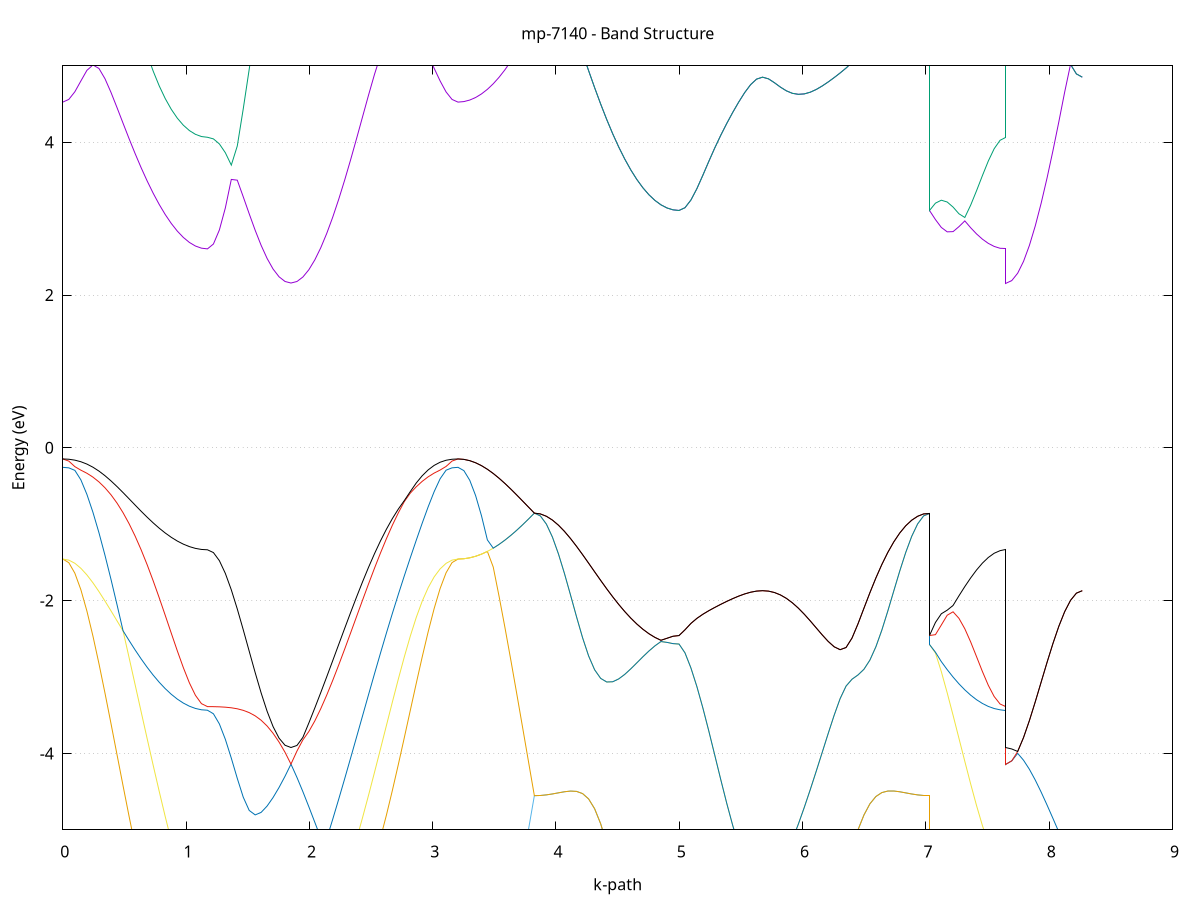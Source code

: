 set title 'mp-7140 - Band Structure'
set xlabel 'k-path'
set ylabel 'Energy (eV)'
set grid y
set yrange [-5:5]
set terminal png size 800,600
set output 'mp-7140_bands_gnuplot.png'
plot '-' using 1:2 with lines notitle, '-' using 1:2 with lines notitle, '-' using 1:2 with lines notitle, '-' using 1:2 with lines notitle, '-' using 1:2 with lines notitle, '-' using 1:2 with lines notitle, '-' using 1:2 with lines notitle, '-' using 1:2 with lines notitle, '-' using 1:2 with lines notitle, '-' using 1:2 with lines notitle, '-' using 1:2 with lines notitle, '-' using 1:2 with lines notitle, '-' using 1:2 with lines notitle, '-' using 1:2 with lines notitle, '-' using 1:2 with lines notitle, '-' using 1:2 with lines notitle, '-' using 1:2 with lines notitle, '-' using 1:2 with lines notitle, '-' using 1:2 with lines notitle, '-' using 1:2 with lines notitle, '-' using 1:2 with lines notitle, '-' using 1:2 with lines notitle, '-' using 1:2 with lines notitle, '-' using 1:2 with lines notitle, '-' using 1:2 with lines notitle, '-' using 1:2 with lines notitle, '-' using 1:2 with lines notitle, '-' using 1:2 with lines notitle, '-' using 1:2 with lines notitle, '-' using 1:2 with lines notitle, '-' using 1:2 with lines notitle, '-' using 1:2 with lines notitle, '-' using 1:2 with lines notitle, '-' using 1:2 with lines notitle, '-' using 1:2 with lines notitle, '-' using 1:2 with lines notitle, '-' using 1:2 with lines notitle, '-' using 1:2 with lines notitle, '-' using 1:2 with lines notitle, '-' using 1:2 with lines notitle, '-' using 1:2 with lines notitle, '-' using 1:2 with lines notitle, '-' using 1:2 with lines notitle, '-' using 1:2 with lines notitle, '-' using 1:2 with lines notitle, '-' using 1:2 with lines notitle, '-' using 1:2 with lines notitle, '-' using 1:2 with lines notitle, '-' using 1:2 with lines notitle, '-' using 1:2 with lines notitle, '-' using 1:2 with lines notitle, '-' using 1:2 with lines notitle, '-' using 1:2 with lines notitle, '-' using 1:2 with lines notitle, '-' using 1:2 with lines notitle, '-' using 1:2 with lines notitle, '-' using 1:2 with lines notitle, '-' using 1:2 with lines notitle, '-' using 1:2 with lines notitle, '-' using 1:2 with lines notitle, '-' using 1:2 with lines notitle, '-' using 1:2 with lines notitle, '-' using 1:2 with lines notitle, '-' using 1:2 with lines notitle, '-' using 1:2 with lines notitle, '-' using 1:2 with lines notitle, '-' using 1:2 with lines notitle, '-' using 1:2 with lines notitle, '-' using 1:2 with lines notitle, '-' using 1:2 with lines notitle, '-' using 1:2 with lines notitle, '-' using 1:2 with lines notitle, '-' using 1:2 with lines notitle, '-' using 1:2 with lines notitle, '-' using 1:2 with lines notitle, '-' using 1:2 with lines notitle, '-' using 1:2 with lines notitle, '-' using 1:2 with lines notitle, '-' using 1:2 with lines notitle, '-' using 1:2 with lines notitle, '-' using 1:2 with lines notitle, '-' using 1:2 with lines notitle, '-' using 1:2 with lines notitle, '-' using 1:2 with lines notitle, '-' using 1:2 with lines notitle, '-' using 1:2 with lines notitle, '-' using 1:2 with lines notitle, '-' using 1:2 with lines notitle, '-' using 1:2 with lines notitle, '-' using 1:2 with lines notitle, '-' using 1:2 with lines notitle, '-' using 1:2 with lines notitle, '-' using 1:2 with lines notitle, '-' using 1:2 with lines notitle, '-' using 1:2 with lines notitle, '-' using 1:2 with lines notitle
0.000000 -15.592584
0.048884 -15.585184
0.097768 -15.562784
0.146652 -15.525584
0.195536 -15.473584
0.244420 -15.406884
0.293304 -15.325484
0.342189 -15.229684
0.391073 -15.119584
0.439957 -14.995484
0.488841 -14.857584
0.537725 -14.706284
0.586609 -14.541984
0.635493 -14.365284
0.684377 -14.176884
0.733261 -13.977684
0.782145 -13.768884
0.831029 -13.552184
0.879913 -13.330084
0.928797 -13.106084
0.977682 -12.885684
1.026566 -12.677884
1.075450 -12.497984
1.124334 -12.369584
1.173218 -12.321884
1.173218 -12.321884
1.221601 -12.315384
1.269983 -12.295884
1.318366 -12.263484
1.366749 -12.218284
1.415131 -12.160584
1.463514 -12.090484
1.511897 -12.008484
1.560279 -11.915084
1.608662 -11.810784
1.657045 -11.696284
1.705427 -11.572784
1.753810 -11.441384
1.802193 -11.303784
1.850576 -11.162184
1.850576 -11.162184
1.898958 -11.319184
1.947341 -11.502184
1.995724 -11.706884
2.044106 -11.927984
2.092489 -12.160484
2.140872 -12.399684
2.189254 -12.641584
2.237637 -12.883084
2.286020 -13.121384
2.334402 -13.354284
2.382785 -13.580184
2.431168 -13.797484
2.479550 -14.005284
2.527933 -14.202484
2.576316 -14.388284
2.624698 -14.562184
2.673081 -14.723584
2.721464 -14.872184
2.769846 -15.007384
2.818229 -15.129184
2.866612 -15.237084
2.914995 -15.330884
2.963377 -15.410684
3.011760 -15.475984
3.060143 -15.526984
3.108525 -15.563384
3.156908 -15.585284
3.205291 -15.592584
3.205291 -15.592584
3.252924 -15.585484
3.300558 -15.563984
3.348191 -15.528284
3.395824 -15.478284
3.443458 -15.414184
3.491091 -15.335984
3.538725 -15.243884
3.586358 -15.138084
3.633992 -15.018784
3.681625 -14.886184
3.729259 -14.740584
3.776892 -14.582384
3.824525 -14.412184
3.824525 -14.412184
3.873409 -14.404884
3.922294 -14.383184
3.971178 -14.347084
4.020062 -14.296484
4.068946 -14.231784
4.117830 -14.152884
4.166714 -14.060184
4.215598 -13.953684
4.264482 -13.833884
4.313366 -13.701184
4.362250 -13.555884
4.411134 -13.398684
4.460018 -13.230484
4.508902 -13.052084
4.557787 -12.864884
4.606671 -12.670684
4.655555 -12.471884
4.704439 -12.271984
4.753323 -12.075584
4.802207 -11.889384
4.851091 -11.722884
4.899975 -11.587984
4.948859 -11.498884
4.997743 -11.467484
4.997743 -11.467484
5.046126 -11.462384
5.094509 -11.447084
5.142891 -11.421784
5.191274 -11.386984
5.239657 -11.343284
5.288039 -11.291584
5.336422 -11.233184
5.384805 -11.169784
5.433187 -11.103684
5.481570 -11.037784
5.529953 -10.976184
5.578336 -10.923984
5.626718 -10.887484
5.675101 -10.873684
5.675101 -10.873684
5.723484 -10.889584
5.771866 -10.940484
5.820249 -11.028184
5.868632 -11.150884
5.917014 -11.303484
5.965397 -11.479284
6.013780 -11.671384
6.062162 -11.873584
6.110545 -12.080784
6.158928 -12.288884
6.207310 -12.494684
6.255693 -12.695684
6.304076 -12.889784
6.352458 -13.075684
6.400841 -13.251984
6.449224 -13.417884
6.497607 -13.572484
6.545989 -13.715084
6.594372 -13.845384
6.642755 -13.962884
6.691137 -14.067284
6.739520 -14.158184
6.787903 -14.235484
6.836285 -14.298884
6.884668 -14.348384
6.933051 -14.383784
6.981433 -14.405084
7.029816 -14.412184
7.029816 -11.467484
7.077450 -11.573984
7.125083 -11.679084
7.172716 -11.780584
7.220350 -11.876584
7.267983 -11.965384
7.315617 -12.045984
7.363250 -12.117384
7.410884 -12.178884
7.458517 -12.229784
7.506150 -12.269884
7.553784 -12.298684
7.601417 -12.316084
7.649051 -12.321884
7.649051 -11.162184
7.696684 -11.158684
7.744318 -11.148184
7.791951 -11.131084
7.839585 -11.107984
7.887218 -11.079784
7.934851 -11.047784
7.982485 -11.013384
8.030118 -10.978584
8.077752 -10.945484
8.125385 -10.916284
8.173019 -10.893384
8.220652 -10.878784
8.268286 -10.873684
e
0.000000 -12.081184
0.048884 -12.074784
0.097768 -12.055684
0.146652 -12.023884
0.195536 -11.979484
0.244420 -11.922984
0.293304 -11.854484
0.342189 -11.774384
0.391073 -11.683484
0.439957 -11.582484
0.488841 -11.472284
0.537725 -11.354284
0.586609 -11.230284
0.635493 -11.102784
0.684377 -10.975284
0.733261 -10.852584
0.782145 -10.741084
0.831029 -10.649784
0.879913 -10.589384
0.928797 -10.569984
0.977682 -10.597084
1.026566 -10.664984
1.075450 -10.754384
1.124334 -10.833184
1.173218 -10.865284
1.173218 -10.865284
1.221601 -10.862984
1.269983 -10.856484
1.318366 -10.846184
1.366749 -10.833284
1.415131 -10.819084
1.463514 -10.805584
1.511897 -10.795684
1.560279 -10.792484
1.608662 -10.800284
1.657045 -10.823684
1.705427 -10.867584
1.753810 -10.936684
1.802193 -11.034384
1.850576 -11.162184
1.850576 -11.162184
1.898958 -11.019484
1.947341 -10.879284
1.995724 -10.746384
2.044106 -10.627084
2.092489 -10.528184
2.140872 -10.457184
2.189254 -10.420284
2.237637 -10.420884
2.286020 -10.458084
2.334402 -10.527284
2.382785 -10.621684
2.431168 -10.733684
2.479550 -10.856884
2.527933 -10.985684
2.576316 -11.115584
2.624698 -11.243484
2.673081 -11.366684
2.721464 -11.483284
2.769846 -11.591884
2.818229 -11.691284
2.866612 -11.780484
2.914995 -11.858984
2.963377 -11.926184
3.011760 -11.981584
3.060143 -12.024984
3.108525 -12.056184
3.156908 -12.074884
3.205291 -12.081184
3.205291 -12.081184
3.252924 -12.115684
3.300558 -12.213784
3.348191 -12.362084
3.395824 -12.545284
3.443458 -12.750184
3.491091 -12.966784
3.538725 -13.187984
3.586358 -13.408784
3.633992 -13.625584
3.681625 -13.835984
3.729259 -14.037984
3.776892 -14.230484
3.824525 -14.412184
3.824525 -14.412184
3.873409 -14.404884
3.922294 -14.383184
3.971178 -14.347084
4.020062 -14.296484
4.068946 -14.231784
4.117830 -14.152884
4.166714 -14.060184
4.215598 -13.953684
4.264482 -13.833884
4.313366 -13.701184
4.362250 -13.555884
4.411134 -13.398684
4.460018 -13.230484
4.508902 -13.052084
4.557787 -12.864884
4.606671 -12.670684
4.655555 -12.471884
4.704439 -12.271984
4.753323 -12.075584
4.802207 -11.889384
4.851091 -11.722784
4.899975 -11.587984
4.948859 -11.498884
4.997743 -11.467484
4.997743 -11.467484
5.046126 -11.462384
5.094509 -11.446984
5.142891 -11.421784
5.191274 -11.386884
5.239657 -11.343284
5.288039 -11.291584
5.336422 -11.233184
5.384805 -11.169784
5.433187 -11.103684
5.481570 -11.037784
5.529953 -10.976184
5.578336 -10.923984
5.626718 -10.887484
5.675101 -10.873684
5.675101 -10.873684
5.723484 -10.889584
5.771866 -10.940484
5.820249 -11.028184
5.868632 -11.150884
5.917014 -11.303484
5.965397 -11.479284
6.013780 -11.671284
6.062162 -11.873584
6.110545 -12.080784
6.158928 -12.288884
6.207310 -12.494684
6.255693 -12.695684
6.304076 -12.889784
6.352458 -13.075684
6.400841 -13.251984
6.449224 -13.417884
6.497607 -13.572484
6.545989 -13.715084
6.594372 -13.845384
6.642755 -13.962884
6.691137 -14.067284
6.739520 -14.158184
6.787903 -14.235484
6.836285 -14.298884
6.884668 -14.348384
6.933051 -14.383784
6.981433 -14.405084
7.029816 -14.412184
7.029816 -11.467484
7.077450 -11.362484
7.125083 -11.261984
7.172716 -11.169484
7.220350 -11.088084
7.267983 -11.020084
7.315617 -10.966584
7.363250 -10.927284
7.410884 -10.900384
7.458517 -10.883284
7.506150 -10.873384
7.553784 -10.868284
7.601417 -10.865884
7.649051 -10.865284
7.649051 -11.162184
7.696684 -11.158684
7.744318 -11.148084
7.791951 -11.130984
7.839585 -11.107884
7.887218 -11.079784
7.934851 -11.047684
7.982485 -11.013384
8.030118 -10.978584
8.077752 -10.945484
8.125385 -10.916284
8.173019 -10.893384
8.220652 -10.878784
8.268286 -10.873684
e
0.000000 -8.754984
0.048884 -8.748184
0.097768 -8.727584
0.146652 -8.693484
0.195536 -8.645984
0.244420 -8.585184
0.293304 -8.511684
0.342189 -8.425784
0.391073 -8.328284
0.439957 -8.220184
0.488841 -8.102884
0.537725 -7.978784
0.586609 -7.851584
0.635493 -7.727884
0.684377 -7.619884
0.733261 -7.549184
0.782145 -7.544984
0.831029 -7.616584
0.879913 -7.729384
0.928797 -7.834984
0.977682 -7.902484
1.026566 -7.923384
1.075450 -7.908584
1.124334 -7.881784
1.173218 -7.868884
1.173218 -7.868884
1.221601 -7.861784
1.269983 -7.840384
1.318366 -7.804784
1.366749 -7.754984
1.415131 -7.691284
1.463514 -7.613784
1.511897 -7.522784
1.560279 -7.418684
1.608662 -7.302384
1.657045 -7.175084
1.705427 -7.040384
1.753810 -6.908184
1.802193 -6.811984
1.850576 -6.789684
1.850576 -6.789684
1.898958 -6.786784
1.947341 -6.756984
1.995724 -6.859984
2.044106 -7.009884
2.092489 -7.136584
2.140872 -7.231284
2.189254 -7.289184
2.237637 -7.312484
2.286020 -7.312684
2.334402 -7.311084
2.382785 -7.332084
2.431168 -7.390184
2.479550 -7.483184
2.527933 -7.599684
2.576316 -7.727984
2.624698 -7.859784
2.673081 -7.989484
2.721464 -8.113684
2.769846 -8.229784
2.818229 -8.336384
2.866612 -8.432284
2.914995 -8.516484
2.963377 -8.588584
3.011760 -8.648184
3.060143 -8.694784
3.108525 -8.728184
3.156908 -8.748284
3.205291 -8.754984
3.205291 -8.754984
3.252924 -8.708784
3.300558 -8.575684
3.348191 -8.369184
3.395824 -8.104784
3.443458 -7.796084
3.491091 -7.453184
3.538725 -7.083784
3.586358 -6.693484
3.633992 -6.286584
3.681625 -5.866384
3.729259 -5.435784
3.776892 -4.997384
3.824525 -4.553684
3.824525 -4.553684
3.873409 -4.550984
3.922294 -4.543084
3.971178 -4.530984
4.020062 -4.516384
4.068946 -4.502284
4.117830 -4.493384
4.166714 -4.497484
4.215598 -4.526184
4.264482 -4.596084
4.313366 -4.724684
4.362250 -4.921084
4.411134 -5.178484
4.460018 -5.480284
4.508902 -5.808884
4.557787 -6.150584
4.606671 -6.495084
4.655555 -6.834184
4.704439 -7.160984
4.753323 -7.467884
4.802207 -7.746384
4.851091 -7.985984
4.899975 -8.173484
4.948859 -8.294484
4.997743 -8.336484
4.997743 -8.336484
5.046126 -8.331084
5.094509 -8.315184
5.142891 -8.289084
5.191274 -8.253384
5.239657 -8.208984
5.288039 -8.157384
5.336422 -8.100284
5.384805 -8.040584
5.433187 -7.981884
5.481570 -7.928784
5.529953 -7.886384
5.578336 -7.858984
5.626718 -7.847384
5.675101 -7.845884
5.675101 -7.845884
5.723484 -7.842684
5.771866 -7.823284
5.820249 -7.775784
5.868632 -7.693584
5.917014 -7.575284
5.965397 -7.423084
6.013780 -7.240684
6.062162 -7.032784
6.110545 -6.803384
6.158928 -6.556884
6.207310 -6.297184
6.255693 -6.028984
6.304076 -5.757284
6.352458 -5.488984
6.400841 -5.232984
6.449224 -5.000984
6.497607 -4.806384
6.545989 -4.660084
6.594372 -4.564684
6.642755 -4.513084
6.691137 -4.492984
6.739520 -4.492584
6.787903 -4.502584
6.836285 -4.516884
6.884668 -4.531384
6.933051 -4.543284
6.981433 -4.550984
7.029816 -4.553684
7.029816 -8.336484
7.077450 -8.434684
7.125083 -8.506884
7.172716 -8.550184
7.220350 -8.562384
7.267983 -8.542184
7.315617 -8.490384
7.363250 -8.410384
7.410884 -8.308084
7.458517 -8.191984
7.506150 -8.074084
7.553784 -7.969484
7.601417 -7.895684
7.649051 -7.868884
7.649051 -6.789684
7.696684 -6.782984
7.744318 -6.762784
7.791951 -6.729284
7.839585 -6.821684
7.887218 -6.993184
7.934851 -7.163684
7.982485 -7.325384
8.030118 -7.472684
8.077752 -7.600484
8.125385 -7.704784
8.173019 -7.782184
8.220652 -7.829784
8.268286 -7.845884
e
0.000000 -1.456084
0.048884 -1.503484
0.097768 -1.641184
0.146652 -1.857284
0.195536 -2.136484
0.244420 -2.463684
0.293304 -2.825584
0.342189 -3.210984
0.391073 -3.610984
0.439957 -4.017884
0.488841 -4.424784
0.537725 -4.824784
0.586609 -5.209984
0.635493 -5.569684
0.684377 -5.887584
0.733261 -6.136784
0.782145 -6.282384
0.831029 -6.307784
0.879913 -6.240484
0.928797 -6.126384
0.977682 -6.021184
1.026566 -6.067284
1.075450 -6.227584
1.124334 -6.351884
1.173218 -6.397484
1.173218 -6.397484
1.221601 -6.393084
1.269983 -6.380184
1.318366 -6.359184
1.366749 -6.330984
1.415131 -6.296684
1.463514 -6.258284
1.511897 -6.218584
1.560279 -6.181384
1.608662 -6.152284
1.657045 -6.138484
1.705427 -6.272084
1.753810 -6.418484
1.802193 -6.472384
1.850576 -6.391884
1.850576 -6.391884
1.898958 -6.537584
1.947341 -6.698184
1.995724 -6.690184
2.044106 -6.586984
2.092489 -6.450384
2.140872 -6.284284
2.189254 -6.092084
2.237637 -5.876984
2.286020 -5.784484
2.334402 -5.856284
2.382785 -5.852484
2.431168 -5.764584
2.479550 -5.600384
2.527933 -5.376284
2.576316 -5.108084
2.624698 -4.807884
2.673081 -4.484384
2.721464 -4.144384
2.769846 -3.793784
2.818229 -3.438284
2.866612 -3.083784
2.914995 -2.737384
2.963377 -2.407384
3.011760 -2.104484
3.060143 -1.842084
3.108525 -1.635784
3.156908 -1.502384
3.205291 -1.456084
3.205291 -1.456084
3.252924 -1.451984
3.300558 -1.439884
3.348191 -1.419684
3.395824 -1.391684
3.443458 -1.356184
3.491091 -1.560884
3.538725 -1.947084
3.586358 -2.355984
3.633992 -2.781284
3.681625 -3.217684
3.729259 -3.660884
3.776892 -4.107284
3.824525 -4.553684
3.824525 -4.553684
3.873409 -4.550984
3.922294 -4.543084
3.971178 -4.530984
4.020062 -4.516384
4.068946 -4.502284
4.117830 -4.493384
4.166714 -4.497484
4.215598 -4.526184
4.264482 -4.596084
4.313366 -4.724684
4.362250 -4.921084
4.411134 -5.178484
4.460018 -5.480284
4.508902 -5.808884
4.557787 -6.150584
4.606671 -6.495084
4.655555 -6.834184
4.704439 -7.160984
4.753323 -7.467784
4.802207 -7.746384
4.851091 -7.985984
4.899975 -8.173484
4.948859 -8.294484
4.997743 -8.336484
4.997743 -8.336484
5.046126 -8.331084
5.094509 -8.315184
5.142891 -8.289084
5.191274 -8.253384
5.239657 -8.208984
5.288039 -8.157384
5.336422 -8.100284
5.384805 -8.040584
5.433187 -7.981884
5.481570 -7.928784
5.529953 -7.886384
5.578336 -7.858984
5.626718 -7.847384
5.675101 -7.845884
5.675101 -7.845884
5.723484 -7.842684
5.771866 -7.823284
5.820249 -7.775784
5.868632 -7.693584
5.917014 -7.575284
5.965397 -7.423084
6.013780 -7.240684
6.062162 -7.032784
6.110545 -6.803384
6.158928 -6.556884
6.207310 -6.297184
6.255693 -6.028884
6.304076 -5.757284
6.352458 -5.488984
6.400841 -5.232984
6.449224 -5.000984
6.497607 -4.806384
6.545989 -4.660084
6.594372 -4.564684
6.642755 -4.513084
6.691137 -4.492984
6.739520 -4.492484
6.787903 -4.502584
6.836285 -4.516884
6.884668 -4.531384
6.933051 -4.543284
6.981433 -4.550984
7.029816 -4.553684
7.029816 -8.336484
7.077450 -8.215384
7.125083 -8.074584
7.172716 -7.916784
7.220350 -7.745184
7.267983 -7.562584
7.315617 -7.372684
7.363250 -7.179584
7.410884 -6.988784
7.458517 -6.807584
7.506150 -6.645384
7.553784 -6.514284
7.601417 -6.427884
7.649051 -6.397484
7.649051 -6.391884
7.696684 -6.426284
7.744318 -6.521584
7.791951 -6.659584
7.839585 -6.821584
7.887218 -6.993184
7.934851 -7.163584
7.982485 -7.325384
8.030118 -7.472584
8.077752 -7.600484
8.125385 -7.704784
8.173019 -7.782184
8.220652 -7.829784
8.268286 -7.845884
e
0.000000 -1.455984
0.048884 -1.470084
0.097768 -1.511384
0.146652 -1.577284
0.195536 -1.663784
0.244420 -1.766784
0.293304 -1.882084
0.342189 -2.005784
0.391073 -2.134384
0.439957 -2.265084
0.488841 -2.397184
0.537725 -2.746884
0.586609 -3.100684
0.635493 -3.455384
0.684377 -3.808384
0.733261 -4.156984
0.782145 -4.498184
0.831029 -4.828684
0.879913 -5.143584
0.928797 -5.434184
0.977682 -5.669884
1.026566 -5.721384
1.075450 -5.631484
1.124334 -5.551584
1.173218 -5.521384
1.173218 -5.521384
1.221601 -5.516384
1.269983 -5.501984
1.318366 -5.479484
1.366749 -5.452284
1.415131 -5.428184
1.463514 -5.426284
1.511897 -5.486684
1.560279 -5.640884
1.608662 -5.854484
1.657045 -6.075684
1.705427 -6.148984
1.753810 -6.192384
1.802193 -6.273884
1.850576 -6.391784
1.850576 -6.391784
1.898958 -6.230484
1.947341 -6.036684
1.995724 -5.824784
2.044106 -5.599484
2.092489 -5.362984
2.140872 -5.305984
2.189254 -5.492584
2.237637 -5.656884
2.286020 -5.641884
2.334402 -5.389284
2.382785 -5.121484
2.431168 -4.840584
2.479550 -4.548984
2.527933 -4.248884
2.576316 -3.943084
2.624698 -3.634684
2.673081 -3.327484
2.721464 -3.026184
2.769846 -2.736684
2.818229 -2.465784
2.866612 -2.220584
2.914995 -2.007484
2.963377 -1.830384
3.011760 -1.689984
3.060143 -1.584884
3.108525 -1.512384
3.156908 -1.469984
3.205291 -1.455984
3.205291 -1.455984
3.252924 -1.451984
3.300558 -1.439784
3.348191 -1.419684
3.395824 -1.391684
3.443458 -1.356084
3.491091 -1.313384
3.538725 -1.263684
3.586358 -1.207684
3.633992 -1.145784
3.681625 -1.078784
3.729259 -1.007384
3.776892 -0.932484
3.824525 -0.854984
3.824525 -0.854984
3.873409 -0.891784
3.922294 -0.999184
3.971178 -1.169084
4.020062 -1.389584
4.068946 -1.647084
4.117830 -1.926784
4.166714 -2.212684
4.215598 -2.485784
4.264482 -2.724084
4.313366 -2.905684
4.362250 -3.018084
4.411134 -3.065384
4.460018 -3.062384
4.508902 -3.024884
4.557787 -2.965484
4.606671 -2.893184
4.655555 -2.814884
4.704439 -2.735784
4.753323 -2.660484
4.802207 -2.592684
4.851091 -2.535984
4.899975 -2.546784
4.948859 -2.563184
4.997743 -2.568684
4.997743 -2.568684
5.046126 -2.683884
5.094509 -2.882684
5.142891 -3.126684
5.191274 -3.405884
5.239657 -3.709284
5.288039 -4.025584
5.336422 -4.343784
5.384805 -4.653084
5.433187 -4.942584
5.481570 -5.200884
5.529953 -5.416084
5.578336 -5.576584
5.626718 -5.673984
5.675101 -5.705784
5.675101 -5.705784
5.723484 -5.676384
5.771866 -5.594684
5.820249 -5.470784
5.868632 -5.313584
5.917014 -5.130284
5.965397 -4.926484
6.013780 -4.706584
6.062162 -4.474384
6.110545 -4.233484
6.158928 -3.987584
6.207310 -3.741284
6.255693 -3.501884
6.304076 -3.284384
6.352458 -3.119084
6.400841 -3.029084
6.449224 -2.973284
6.497607 -2.898784
6.545989 -2.778284
6.594372 -2.604784
6.642755 -2.385884
6.691137 -2.136684
6.739520 -1.873884
6.787903 -1.613484
6.836285 -1.370584
6.884668 -1.159884
6.933051 -0.995684
6.981433 -0.890984
7.029816 -0.854984
7.029816 -2.568684
7.077450 -2.686684
7.125083 -2.929284
7.172716 -3.207284
7.220350 -3.500784
7.267983 -3.802184
7.315617 -4.104384
7.363250 -4.400684
7.410884 -4.683884
7.458517 -4.945684
7.506150 -5.175184
7.553784 -5.358584
7.601417 -5.479084
7.649051 -5.521384
7.649051 -6.391784
7.696684 -6.426284
7.744318 -6.521584
7.791951 -6.659584
7.839585 -6.682384
7.887218 -6.622384
7.934851 -6.549484
7.982485 -6.463884
8.030118 -6.365784
8.077752 -6.255684
8.125385 -6.133984
8.173019 -6.001284
8.220652 -5.858284
8.268286 -5.705784
e
0.000000 -0.255284
0.048884 -0.262284
0.097768 -0.294984
0.146652 -0.419284
0.195536 -0.609584
0.244420 -0.843384
0.293304 -1.111584
0.342189 -1.406884
0.391073 -1.722984
0.439957 -2.054584
0.488841 -2.395184
0.537725 -2.522684
0.586609 -2.645884
0.635493 -2.763184
0.684377 -2.873484
0.733261 -2.975684
0.782145 -3.069084
0.831029 -3.152884
0.879913 -3.226484
0.928797 -3.289484
0.977682 -3.341484
1.026566 -3.382284
1.075450 -3.411484
1.124334 -3.429184
1.173218 -3.434984
1.173218 -3.434984
1.221601 -3.481584
1.269983 -3.614484
1.318366 -3.815984
1.366749 -4.062584
1.415131 -4.326884
1.463514 -4.572984
1.511897 -4.746884
1.560279 -4.805284
1.608662 -4.772184
1.657045 -4.689184
1.705427 -4.577584
1.753810 -4.446384
1.802193 -4.299984
1.850576 -4.140684
1.850576 -4.140684
1.898958 -4.314084
1.947341 -4.501584
1.995724 -4.699384
2.044106 -4.902784
2.092489 -5.106884
2.140872 -5.116784
2.189254 -4.862084
2.237637 -4.600184
2.286020 -4.332484
2.334402 -4.060184
2.382785 -3.784984
2.431168 -3.508384
2.479550 -3.232284
2.527933 -2.958484
2.576316 -2.688684
2.624698 -2.424584
2.673081 -2.167384
2.721464 -1.917884
2.769846 -1.675684
2.818229 -1.440084
2.866612 -1.210084
2.914995 -0.986184
2.963377 -0.771784
3.011760 -0.574284
3.060143 -0.405384
3.108525 -0.292784
3.156908 -0.262084
3.205291 -0.255284
3.205291 -0.255284
3.252924 -0.298484
3.300558 -0.424784
3.348191 -0.625784
3.395824 -0.889984
3.443458 -1.205384
3.491091 -1.313284
3.538725 -1.263584
3.586358 -1.207584
3.633992 -1.145784
3.681625 -1.078784
3.729259 -1.007384
3.776892 -0.932484
3.824525 -0.854984
3.824525 -0.854984
3.873409 -0.891784
3.922294 -0.999184
3.971178 -1.169084
4.020062 -1.389584
4.068946 -1.647084
4.117830 -1.926784
4.166714 -2.212684
4.215598 -2.485784
4.264482 -2.724084
4.313366 -2.905684
4.362250 -3.018084
4.411134 -3.065384
4.460018 -3.062384
4.508902 -3.024884
4.557787 -2.965484
4.606671 -2.893184
4.655555 -2.814884
4.704439 -2.735784
4.753323 -2.660484
4.802207 -2.592684
4.851091 -2.535984
4.899975 -2.546784
4.948859 -2.563184
4.997743 -2.568684
4.997743 -2.568684
5.046126 -2.683884
5.094509 -2.882684
5.142891 -3.126684
5.191274 -3.405884
5.239657 -3.709284
5.288039 -4.025584
5.336422 -4.343784
5.384805 -4.653084
5.433187 -4.942584
5.481570 -5.200884
5.529953 -5.416084
5.578336 -5.576584
5.626718 -5.673984
5.675101 -5.705784
5.675101 -5.705784
5.723484 -5.676384
5.771866 -5.594684
5.820249 -5.470784
5.868632 -5.313584
5.917014 -5.130284
5.965397 -4.926484
6.013780 -4.706584
6.062162 -4.474384
6.110545 -4.233484
6.158928 -3.987584
6.207310 -3.741284
6.255693 -3.501884
6.304076 -3.284384
6.352458 -3.119084
6.400841 -3.029084
6.449224 -2.973284
6.497607 -2.898784
6.545989 -2.778284
6.594372 -2.604784
6.642755 -2.385884
6.691137 -2.136684
6.739520 -1.873884
6.787903 -1.613484
6.836285 -1.370584
6.884668 -1.159884
6.933051 -0.995684
6.981433 -0.890984
7.029816 -0.854984
7.029816 -2.568684
7.077450 -2.675884
7.125083 -2.798684
7.172716 -2.903684
7.220350 -3.000784
7.267983 -3.089284
7.315617 -3.168484
7.363250 -3.238184
7.410884 -3.297684
7.458517 -3.346784
7.506150 -3.385284
7.553784 -3.412884
7.601417 -3.429484
7.649051 -3.434984
7.649051 -4.140684
7.696684 -4.097184
7.744318 -3.999284
7.791951 -4.089784
7.839585 -4.208584
7.887218 -4.349784
7.934851 -4.507184
7.982485 -4.675684
8.030118 -4.850384
8.077752 -5.027584
8.125385 -5.204084
8.173019 -5.377184
8.220652 -5.544984
8.268286 -5.705784
e
0.000000 -0.145584
0.048884 -0.173984
0.097768 -0.246184
0.146652 -0.292484
0.195536 -0.332884
0.244420 -0.383384
0.293304 -0.446284
0.342189 -0.523084
0.391073 -0.615184
0.439957 -0.723684
0.488841 -0.849584
0.537725 -0.993484
0.586609 -1.155584
0.635493 -1.335184
0.684377 -1.531184
0.733261 -1.741584
0.782145 -1.963684
0.831029 -2.193684
0.879913 -2.426884
0.928797 -2.657484
0.977682 -2.877384
1.026566 -3.076084
1.075450 -3.239084
1.124334 -3.348684
1.173218 -3.387684
1.173218 -3.387684
1.221601 -3.388384
1.269983 -3.390584
1.318366 -3.395184
1.366749 -3.403084
1.415131 -3.416184
1.463514 -3.436484
1.511897 -3.466384
1.560279 -3.508684
1.608662 -3.566284
1.657045 -3.641784
1.705427 -3.737184
1.753810 -3.851584
1.802193 -3.985184
1.850576 -4.140684
1.850576 -4.140684
1.898958 -3.970284
1.947341 -3.823284
1.995724 -3.713284
2.044106 -3.574684
2.092489 -3.413784
2.140872 -3.235784
2.189254 -3.044584
2.237637 -2.843384
2.286020 -2.635184
2.334402 -2.422484
2.382785 -2.207784
2.431168 -1.993584
2.479550 -1.782184
2.527933 -1.576184
2.576316 -1.377884
2.624698 -1.189384
2.673081 -1.012984
2.721464 -0.850584
2.769846 -0.703484
2.818229 -0.593484
2.866612 -0.509984
2.914995 -0.438884
2.963377 -0.379384
3.011760 -0.330784
3.060143 -0.290984
3.108525 -0.243684
3.156908 -0.173384
3.205291 -0.145584
3.205291 -0.145584
3.252924 -0.151184
3.300558 -0.168084
3.348191 -0.195684
3.395824 -0.233384
3.443458 -0.280584
3.491091 -0.336084
3.538725 -0.398784
3.586358 -0.467484
3.633992 -0.540784
3.681625 -0.617584
3.729259 -0.696284
3.776892 -0.775884
3.824525 -0.854884
3.824525 -0.854884
3.873409 -0.865284
3.922294 -0.896084
3.971178 -0.945984
4.020062 -1.012884
4.068946 -1.094384
4.117830 -1.187584
4.166714 -1.289684
4.215598 -1.397984
4.264482 -1.509884
4.313366 -1.623084
4.362250 -1.735384
4.411134 -1.845084
4.460018 -1.950484
4.508902 -2.050484
4.557787 -2.143684
4.606671 -2.229284
4.655555 -2.306484
4.704439 -2.374584
4.753323 -2.433084
4.802207 -2.481484
4.851091 -2.519484
4.899975 -2.493284
4.948859 -2.466684
4.997743 -2.457584
4.997743 -2.457584
5.046126 -2.382284
5.094509 -2.298384
5.142891 -2.232384
5.191274 -2.178584
5.239657 -2.131884
5.288039 -2.089184
5.336422 -2.048784
5.384805 -2.010384
5.433187 -1.974284
5.481570 -1.941284
5.529953 -1.912784
5.578336 -1.890284
5.626718 -1.875484
5.675101 -1.870184
5.675101 -1.870184
5.723484 -1.875984
5.771866 -1.894184
5.820249 -1.925684
5.868632 -1.970584
5.917014 -2.028684
5.965397 -2.098584
6.013780 -2.178484
6.062162 -2.265784
6.110545 -2.357184
6.158928 -2.448484
6.207310 -2.533884
6.255693 -2.604284
6.304076 -2.642484
6.352458 -2.614084
6.400841 -2.490484
6.449224 -2.304384
6.497607 -2.099384
6.545989 -1.896184
6.594372 -1.703784
6.642755 -1.527084
6.691137 -1.369084
6.739520 -1.231484
6.787903 -1.115284
6.836285 -1.020684
6.884668 -0.947784
6.933051 -0.895984
6.981433 -0.865184
7.029816 -0.854884
7.029816 -2.457584
7.077450 -2.445784
7.125083 -2.319484
7.172716 -2.191384
7.220350 -2.146684
7.267983 -2.231784
7.315617 -2.368584
7.363250 -2.541684
7.410884 -2.734184
7.458517 -2.928884
7.506150 -3.108684
7.553784 -3.255884
7.601417 -3.353384
7.649051 -3.387684
7.649051 -4.140684
7.696684 -4.097184
7.744318 -3.974884
7.791951 -3.792584
7.839585 -3.569984
7.887218 -3.323584
7.934851 -3.066384
7.982485 -2.809284
8.030118 -2.562884
8.077752 -2.337784
8.125385 -2.145284
8.173019 -1.996684
8.220652 -1.902584
8.268286 -1.870184
e
0.000000 -0.145584
0.048884 -0.149384
0.097768 -0.161284
0.146652 -0.182084
0.195536 -0.212684
0.244420 -0.253584
0.293304 -0.304584
0.342189 -0.364884
0.391073 -0.433084
0.439957 -0.507484
0.488841 -0.586284
0.537725 -0.667484
0.586609 -0.749384
0.635493 -0.830184
0.684377 -0.908484
0.733261 -0.982784
0.782145 -1.052084
0.831029 -1.115284
0.879913 -1.171684
0.928797 -1.220384
0.977682 -1.260984
1.026566 -1.293084
1.075450 -1.316184
1.124334 -1.330184
1.173218 -1.334784
1.173218 -1.334784
1.221601 -1.371284
1.269983 -1.477284
1.318366 -1.644084
1.366749 -1.859084
1.415131 -2.109184
1.463514 -2.381284
1.511897 -2.662984
1.560279 -2.942884
1.608662 -3.208884
1.657045 -3.448684
1.705427 -3.649184
1.753810 -3.800384
1.802193 -3.893384
1.850576 -3.922984
1.850576 -3.922984
1.898958 -3.896384
1.947341 -3.789984
1.995724 -3.601184
2.044106 -3.404984
2.092489 -3.202784
2.140872 -2.995984
2.189254 -2.786084
2.237637 -2.574784
2.286020 -2.363984
2.334402 -2.155584
2.382785 -1.951484
2.431168 -1.753884
2.479550 -1.564784
2.527933 -1.386084
2.576316 -1.219284
2.624698 -1.065684
2.673081 -0.926184
2.721464 -0.801084
2.769846 -0.690384
2.818229 -0.573184
2.866612 -0.460284
2.914995 -0.365484
2.963377 -0.288784
3.011760 -0.230084
3.060143 -0.188684
3.108525 -0.162684
3.156908 -0.149484
3.205291 -0.145584
3.205291 -0.145584
3.252924 -0.151184
3.300558 -0.167984
3.348191 -0.195584
3.395824 -0.233384
3.443458 -0.280484
3.491091 -0.335984
3.538725 -0.398684
3.586358 -0.467384
3.633992 -0.540784
3.681625 -0.617484
3.729259 -0.696284
3.776892 -0.775784
3.824525 -0.854884
3.824525 -0.854884
3.873409 -0.865284
3.922294 -0.896084
3.971178 -0.945984
4.020062 -1.012884
4.068946 -1.094384
4.117830 -1.187584
4.166714 -1.289684
4.215598 -1.397984
4.264482 -1.509884
4.313366 -1.623084
4.362250 -1.735384
4.411134 -1.845084
4.460018 -1.950484
4.508902 -2.050484
4.557787 -2.143684
4.606671 -2.229284
4.655555 -2.306484
4.704439 -2.374584
4.753323 -2.433084
4.802207 -2.481484
4.851091 -2.519484
4.899975 -2.493284
4.948859 -2.466684
4.997743 -2.457584
4.997743 -2.457584
5.046126 -2.382284
5.094509 -2.298384
5.142891 -2.232384
5.191274 -2.178584
5.239657 -2.131884
5.288039 -2.089184
5.336422 -2.048784
5.384805 -2.010384
5.433187 -1.974284
5.481570 -1.941284
5.529953 -1.912784
5.578336 -1.890284
5.626718 -1.875484
5.675101 -1.870184
5.675101 -1.870184
5.723484 -1.875984
5.771866 -1.894184
5.820249 -1.925684
5.868632 -1.970584
5.917014 -2.028684
5.965397 -2.098584
6.013780 -2.178484
6.062162 -2.265784
6.110545 -2.357184
6.158928 -2.448484
6.207310 -2.533884
6.255693 -2.604284
6.304076 -2.642484
6.352458 -2.614084
6.400841 -2.490484
6.449224 -2.304384
6.497607 -2.099384
6.545989 -1.896184
6.594372 -1.703784
6.642755 -1.527084
6.691137 -1.369084
6.739520 -1.231484
6.787903 -1.115284
6.836285 -1.020684
6.884668 -0.947684
6.933051 -0.895984
6.981433 -0.865184
7.029816 -0.854884
7.029816 -2.457584
7.077450 -2.286084
7.125083 -2.172484
7.172716 -2.125284
7.220350 -2.063284
7.267983 -1.937484
7.315617 -1.816384
7.363250 -1.702684
7.410884 -1.599184
7.458517 -1.509084
7.506150 -1.435184
7.553784 -1.380184
7.601417 -1.346284
7.649051 -1.334784
7.649051 -3.922984
7.696684 -3.942384
7.744318 -3.974884
7.791951 -3.792484
7.839585 -3.569984
7.887218 -3.323584
7.934851 -3.066384
7.982485 -2.809284
8.030118 -2.562884
8.077752 -2.337784
8.125385 -2.145284
8.173019 -1.996684
8.220652 -1.902484
8.268286 -1.870184
e
0.000000 4.525816
0.048884 4.561316
0.097768 4.661016
0.146652 4.802216
0.195536 4.941416
0.244420 5.011116
0.293304 4.966016
0.342189 4.831916
0.391073 4.652116
0.439957 4.453116
0.488841 4.248716
0.537725 4.046716
0.586609 3.851716
0.635493 3.666516
0.684377 3.492916
0.733261 3.332216
0.782145 3.185516
0.831029 3.053416
0.879913 2.937016
0.928797 2.837016
0.977682 2.754116
1.026566 2.688916
1.075450 2.642016
1.124334 2.613716
1.173218 2.604316
1.173218 2.604316
1.221601 2.667816
1.269983 2.851916
1.318366 3.140516
1.366749 3.513416
1.415131 3.503716
1.463514 3.286316
1.511897 3.063416
1.560279 2.847916
1.608662 2.650316
1.657045 2.479016
1.705427 2.340416
1.753810 2.239016
1.802193 2.177716
1.850576 2.157316
1.850576 2.157316
1.898958 2.177316
1.947341 2.236216
1.995724 2.331616
2.044106 2.460616
2.092489 2.620216
2.140872 2.807516
2.189254 3.019316
2.237637 3.252716
2.286020 3.504616
2.334402 3.771416
2.382785 4.049316
2.431168 4.333216
2.479550 4.616316
2.527933 4.888516
2.576316 5.134716
2.624698 5.334216
2.673081 5.466516
2.721464 5.501116
2.769846 5.523516
2.818229 5.476016
2.866612 5.392616
2.914995 5.277016
2.963377 5.132716
3.011760 4.968816
3.060143 4.802916
3.108525 4.658816
3.156908 4.560616
3.205291 4.525816
3.205291 4.525816
3.252924 4.532516
3.300558 4.552616
3.348191 4.586116
3.395824 4.632916
3.443458 4.692816
3.491091 4.765816
3.538725 4.851616
3.586358 4.950016
3.633992 5.060716
3.681625 5.183116
3.729259 5.316916
3.776892 5.461416
3.824525 5.615716
3.824525 5.615716
3.873409 5.640816
3.922294 5.707616
3.971178 5.787516
4.020062 5.823716
4.068946 5.757716
4.117830 5.598216
4.166714 5.390816
4.215598 5.165616
4.264482 4.937616
4.313366 4.714616
4.362250 4.500816
4.411134 4.299016
4.460018 4.110816
4.508902 3.937516
4.557787 3.779716
4.606671 3.638116
4.655555 3.513116
4.704439 3.404816
4.753323 3.313416
4.802207 3.238916
4.851091 3.181116
4.899975 3.140116
4.948859 3.115516
4.997743 3.107316
4.997743 3.107316
5.046126 3.143216
5.094509 3.244216
5.142891 3.393316
5.191274 3.568816
5.239657 3.750916
5.288039 3.927016
5.336422 4.091916
5.384805 4.245916
5.433187 4.390316
5.481570 4.525716
5.529953 4.649416
5.578336 4.754116
5.626718 4.826616
5.675101 4.852216
5.675101 4.852216
5.723484 4.830216
5.771866 4.779216
5.820249 4.721816
5.868632 4.673116
5.917014 4.640816
5.965397 4.627616
6.013780 4.633116
6.062162 4.655316
6.110545 4.691016
6.158928 4.736616
6.207310 4.789116
6.255693 4.846116
6.304076 4.906716
6.352458 4.971416
6.400841 5.042016
6.449224 5.121116
6.497607 5.211316
6.545989 5.314616
6.594372 5.431516
6.642755 5.559716
6.691137 5.691216
6.739520 5.807116
6.787903 5.873516
6.836285 5.862716
6.884668 5.792616
6.933051 5.706516
6.981433 5.640316
7.029816 5.615716
7.029816 3.107316
7.077450 2.988116
7.125083 2.885116
7.172716 2.827416
7.220350 2.830116
7.267983 2.895216
7.315617 2.970616
7.363250 2.880816
7.410884 2.799916
7.458517 2.731216
7.506150 2.676316
7.553784 2.636516
7.601417 2.612316
7.649051 2.604316
7.649051 2.157316
7.696684 2.189716
7.744318 2.285716
7.791951 2.441116
7.839585 2.650216
7.887218 2.906216
7.934851 3.202216
7.982485 3.531416
8.030118 3.887616
8.077752 4.264416
8.125385 4.655716
8.173019 5.019216
8.220652 4.894716
8.268286 4.852216
e
0.000000 5.902716
0.048884 5.910316
0.097768 5.926416
0.146652 5.935516
0.195536 5.940116
0.244420 5.992616
0.293304 6.134616
0.342189 6.324616
0.391073 6.491416
0.439957 6.515416
0.488841 6.251516
0.537725 5.953516
0.586609 5.665516
0.635493 5.396416
0.684377 5.150716
0.733261 4.930816
0.782145 4.737716
0.831029 4.571416
0.879913 4.431016
0.928797 4.315516
0.977682 4.223316
1.026566 4.153216
1.075450 4.104116
1.124334 4.074916
1.173218 4.065316
1.173218 4.065316
1.221601 4.044316
1.269983 3.978216
1.318366 3.862916
1.366749 3.701016
1.415131 3.951016
1.463514 4.436716
1.511897 4.956116
1.560279 5.496616
1.608662 6.045516
1.657045 6.587616
1.705427 7.100716
1.753810 7.546916
1.802193 7.858816
1.850576 7.964416
1.850576 7.964416
1.898958 7.888016
1.947341 7.719316
1.995724 7.513216
2.044106 7.293216
2.092489 7.070716
2.140872 6.852216
2.189254 6.642016
2.237637 6.443216
2.286020 6.258316
2.334402 6.089516
2.382785 5.938616
2.431168 5.807216
2.479550 5.696916
2.527933 5.609116
2.576316 5.544916
2.624698 5.505316
2.673081 5.490716
2.721464 5.525616
2.769846 5.535416
2.818229 5.591416
2.866612 5.665016
2.914995 5.749316
2.963377 5.833216
3.011760 5.899416
3.060143 5.929816
3.108525 5.925816
3.156908 5.910216
3.205291 5.902716
3.205291 5.902716
3.252924 5.935816
3.300558 6.032016
3.348191 6.182716
3.395824 6.376016
3.443458 6.495816
3.491091 6.532416
3.538725 6.579716
3.586358 6.483816
3.633992 6.305016
3.681625 6.125616
3.729259 5.949516
3.776892 5.778916
3.824525 5.615716
3.824525 5.615716
3.873409 5.640816
3.922294 5.707616
3.971178 5.787516
4.020062 5.823716
4.068946 5.757716
4.117830 5.598216
4.166714 5.390816
4.215598 5.165616
4.264482 4.937616
4.313366 4.714616
4.362250 4.500816
4.411134 4.299016
4.460018 4.110816
4.508902 3.937516
4.557787 3.779716
4.606671 3.638116
4.655555 3.513116
4.704439 3.404816
4.753323 3.313416
4.802207 3.238916
4.851091 3.181116
4.899975 3.140116
4.948859 3.115516
4.997743 3.107316
4.997743 3.107316
5.046126 3.143216
5.094509 3.244216
5.142891 3.393316
5.191274 3.568816
5.239657 3.750916
5.288039 3.927016
5.336422 4.091916
5.384805 4.245916
5.433187 4.390316
5.481570 4.525716
5.529953 4.649416
5.578336 4.754116
5.626718 4.826616
5.675101 4.852216
5.675101 4.852216
5.723484 4.830216
5.771866 4.779216
5.820249 4.721816
5.868632 4.673116
5.917014 4.640816
5.965397 4.627616
6.013780 4.633116
6.062162 4.655316
6.110545 4.691016
6.158928 4.736616
6.207310 4.789116
6.255693 4.846116
6.304076 4.906716
6.352458 4.971416
6.400841 5.042016
6.449224 5.121116
6.497607 5.211316
6.545989 5.314616
6.594372 5.431616
6.642755 5.559716
6.691137 5.691216
6.739520 5.807116
6.787903 5.873516
6.836285 5.862716
6.884668 5.792616
6.933051 5.706516
6.981433 5.640316
7.029816 5.615716
7.029816 3.107316
7.077450 3.202916
7.125083 3.241416
7.172716 3.218016
7.220350 3.151516
7.267983 3.063916
7.315617 3.015316
7.363250 3.177316
7.410884 3.365816
7.458517 3.564116
7.506150 3.754216
7.553784 3.915516
7.601417 4.025816
7.649051 4.065316
7.649051 7.964416
7.696684 7.958916
7.744318 7.941916
7.791951 7.774416
7.839585 7.363016
7.887218 6.947116
7.934851 6.540216
7.982485 6.153216
8.030118 5.796716
8.077752 5.481216
8.125385 5.218216
8.173019 5.019216
8.220652 4.894716
8.268286 4.852216
e
0.000000 6.427716
0.048884 6.415516
0.097768 6.388916
0.146652 6.376416
0.195536 6.406416
0.244420 6.482316
0.293304 6.596816
0.342189 6.753216
0.391073 6.873016
0.439957 6.722116
0.488841 6.791616
0.537725 6.877616
0.586609 6.943116
0.635493 6.978916
0.684377 6.981516
0.733261 6.955516
0.782145 6.910716
0.831029 6.856716
0.879913 6.800816
0.928797 6.748316
0.977682 6.702216
1.026566 6.664716
1.075450 6.637216
1.124334 6.620316
1.173218 6.614616
1.173218 6.614616
1.221601 6.604816
1.269983 6.616716
1.318366 6.692416
1.366749 6.837316
1.415131 7.033416
1.463514 7.251516
1.511897 7.464816
1.560279 7.660616
1.608662 7.840016
1.657045 8.008516
1.705427 8.170916
1.753810 8.329516
1.802193 8.484216
1.850576 8.630216
1.850576 8.630216
1.898958 8.488216
1.947341 8.334016
1.995724 8.171816
2.044106 8.007816
2.092489 7.846816
2.140872 7.692716
2.189254 7.548516
2.237637 7.417116
2.286020 7.300816
2.334402 7.201416
2.382785 7.102716
2.431168 6.960416
2.479550 6.841316
2.527933 6.751616
2.576316 6.700916
2.624698 6.702616
2.673081 6.767116
2.721464 6.813916
2.769846 6.736916
2.818229 6.653016
2.866612 6.567816
2.914995 6.486716
2.963377 6.417216
3.011760 6.371716
3.060143 6.363416
3.108525 6.386716
3.156908 6.415616
3.205291 6.427716
3.205291 6.427716
3.252924 6.430016
3.300558 6.436916
3.348191 6.449416
3.395824 6.468616
3.443458 6.495816
3.491091 6.532416
3.538725 6.579716
3.586358 6.638516
3.633992 6.709716
3.681625 6.793516
3.729259 6.889916
3.776892 6.998716
3.824525 7.119116
3.824525 7.119116
3.873409 7.078716
3.922294 6.975616
3.971178 6.857116
4.020062 6.792016
4.068946 6.840316
4.117830 6.985316
4.166714 7.164316
4.215598 7.319816
4.264482 7.404916
4.313366 7.392916
4.362250 7.288316
4.411134 7.115616
4.460018 6.900616
4.508902 6.662916
4.557787 6.417016
4.606671 6.173116
4.655555 5.939416
4.704439 5.722616
4.753323 5.528416
4.802207 5.361716
4.851091 5.226916
4.899975 5.127816
4.948859 5.067116
4.997743 5.046716
4.997743 5.046716
5.046126 5.070416
5.094509 5.142716
5.142891 5.266016
5.191274 5.441216
5.239657 5.662116
5.288039 5.908016
5.336422 6.137216
5.384805 6.288916
5.433187 6.319116
5.481570 6.243716
5.529953 6.115216
5.578336 5.982616
5.626718 5.883816
5.675101 5.847516
5.675101 5.847516
5.723484 5.882016
5.771866 5.972316
5.820249 6.096616
5.868632 6.238516
5.917014 6.386816
5.965397 6.533716
6.013780 6.673716
6.062162 6.803016
6.110545 6.919916
6.158928 7.025016
6.207310 7.119216
6.255693 7.201716
6.304076 7.265416
6.352458 7.296216
6.400841 7.281016
6.449224 7.221516
6.497607 7.132916
6.545989 7.030216
6.594372 6.923516
6.642755 6.820016
6.691137 6.727716
6.739520 6.661716
6.787903 6.650416
6.836285 6.716416
6.884668 6.839416
6.933051 6.974516
6.981433 7.079316
7.029816 7.119116
7.029816 5.046716
7.077450 5.042516
7.125083 5.162316
7.172716 5.402216
7.220350 5.735416
7.267983 6.037616
7.315617 6.280916
7.363250 6.493016
7.410884 6.647816
7.458517 6.725616
7.506150 6.728416
7.553784 6.684816
7.601417 6.635516
7.649051 6.614616
7.649051 8.630216
7.696684 8.483216
7.744318 8.161516
7.791951 7.774516
7.839585 7.363016
7.887218 6.947116
7.934851 6.540216
7.982485 6.153316
8.030118 5.796716
8.077752 5.481216
8.125385 5.218216
8.173019 5.054916
8.220652 5.454916
8.268286 5.847516
e
0.000000 6.427816
0.048884 6.444016
0.097768 6.492116
0.146652 6.569916
0.195536 6.673816
0.244420 6.798116
0.293304 6.934816
0.342189 7.073416
0.391073 7.036716
0.439957 7.253416
0.488841 7.378316
0.537725 7.413516
0.586609 7.414416
0.635493 7.388316
0.684377 7.343316
0.733261 7.287116
0.782145 7.225816
0.831029 7.164216
0.879913 7.105716
0.928797 7.052916
0.977682 7.007616
1.026566 6.971216
1.075450 6.944716
1.124334 6.928516
1.173218 6.923016
1.173218 6.923016
1.221601 6.981116
1.269983 7.114916
1.318366 7.282316
1.366749 7.469316
1.415131 7.676916
1.463514 7.913616
1.511897 8.184716
1.560279 8.481016
1.608662 8.778316
1.657045 9.045716
1.705427 9.078316
1.753810 8.920916
1.802193 8.769716
1.850576 8.630316
1.850576 8.630316
1.898958 8.748316
1.947341 8.773716
1.995724 8.657216
2.044106 8.470116
2.092489 8.261216
2.140872 8.047516
2.189254 7.837016
2.237637 7.634216
2.286020 7.442416
2.334402 7.264416
2.382785 7.120316
2.431168 7.057916
2.479550 7.012816
2.527933 6.981116
2.576316 6.955116
2.624698 6.923916
2.673081 6.877716
2.721464 6.886316
2.769846 7.026016
2.818229 7.132216
2.866612 7.139216
2.914995 7.028016
2.963377 6.862416
3.011760 6.704016
3.060143 6.579216
3.108525 6.493316
3.156908 6.443816
3.205291 6.427816
3.205291 6.427816
3.252924 6.430016
3.300558 6.436916
3.348191 6.449416
3.395824 6.468616
3.443458 6.594416
3.491091 6.756316
3.538725 6.653716
3.586358 6.638616
3.633992 6.709716
3.681625 6.793516
3.729259 6.889916
3.776892 6.998716
3.824525 7.119116
3.824525 7.119116
3.873409 7.078716
3.922294 6.975616
3.971178 6.857116
4.020062 6.792116
4.068946 6.840316
4.117830 6.985316
4.166714 7.164316
4.215598 7.319816
4.264482 7.404916
4.313366 7.392916
4.362250 7.288316
4.411134 7.115616
4.460018 6.900616
4.508902 6.662916
4.557787 6.417016
4.606671 6.173116
4.655555 5.939416
4.704439 5.722616
4.753323 5.528416
4.802207 5.361716
4.851091 5.226916
4.899975 5.127816
4.948859 5.067116
4.997743 5.046716
4.997743 5.046716
5.046126 5.070416
5.094509 5.142716
5.142891 5.266016
5.191274 5.441216
5.239657 5.662116
5.288039 5.908016
5.336422 6.137216
5.384805 6.288916
5.433187 6.319116
5.481570 6.243716
5.529953 6.115216
5.578336 5.982616
5.626718 5.883816
5.675101 5.847516
5.675101 5.847516
5.723484 5.882016
5.771866 5.972316
5.820249 6.096616
5.868632 6.238516
5.917014 6.386816
5.965397 6.533716
6.013780 6.673816
6.062162 6.803016
6.110545 6.919916
6.158928 7.025016
6.207310 7.119216
6.255693 7.201716
6.304076 7.265416
6.352458 7.296216
6.400841 7.281016
6.449224 7.221516
6.497607 7.133016
6.545989 7.030216
6.594372 6.923516
6.642755 6.820016
6.691137 6.727716
6.739520 6.661716
6.787903 6.650416
6.836285 6.716416
6.884668 6.839416
6.933051 6.974616
6.981433 7.079316
7.029816 7.119116
7.029816 5.046716
7.077450 5.151316
7.125083 5.324916
7.172716 5.542516
7.220350 5.785516
7.267983 6.133316
7.315617 6.574616
7.363250 7.044916
7.410884 7.498416
7.458517 7.297016
7.506150 7.136016
7.553784 7.018616
7.601417 6.947116
7.649051 6.923016
7.649051 8.630316
7.696684 8.483216
7.744318 8.161516
7.791951 7.911216
7.839585 7.863316
7.887218 7.793216
7.934851 7.694316
7.982485 7.559716
8.030118 7.382716
8.077752 7.158916
8.125385 6.887916
8.173019 6.573616
8.220652 6.223716
8.268286 5.847516
e
0.000000 7.471616
0.048884 7.488516
0.097768 7.535916
0.146652 7.600716
0.195536 7.648116
0.244420 7.611416
0.293304 7.453916
0.342189 7.216216
0.391073 7.201516
0.439957 7.306416
0.488841 7.498616
0.537725 7.694716
0.586609 7.825216
0.635493 7.917616
0.684377 8.010016
0.733261 8.122516
0.782145 8.258916
0.831029 8.416716
0.879913 8.592016
0.928797 8.781516
0.977682 8.982516
1.026566 9.192516
1.075450 9.407816
1.124334 9.620816
1.173218 9.766616
1.173218 9.766616
1.221601 9.785916
1.269983 9.842516
1.318366 9.871316
1.366749 9.828916
1.415131 9.770816
1.463514 9.696316
1.511897 9.604716
1.560279 9.496016
1.608662 9.370916
1.657045 9.230516
1.705427 9.252516
1.753810 9.349216
1.802193 9.302916
1.850576 9.346716
1.850576 9.346716
1.898958 9.254316
1.947341 9.212116
1.995724 9.286816
2.044106 9.334616
2.092489 9.197916
2.140872 9.041216
2.189254 8.874616
2.237637 8.704116
2.286020 8.534016
2.334402 8.367716
2.382785 8.208016
2.431168 8.058316
2.479550 7.922516
2.527933 7.806116
2.576316 7.717316
2.624698 7.665616
2.673081 7.656816
2.721464 7.686016
2.769846 7.736816
2.818229 7.786616
2.866612 7.813016
2.914995 7.802416
2.963377 7.755216
3.011760 7.683416
3.060143 7.604516
3.108525 7.535116
3.156908 7.488216
3.205291 7.471616
3.205291 7.471616
3.252924 7.451416
3.300558 7.392416
3.348191 7.299116
3.395824 7.178616
3.443458 7.043616
3.491091 6.972316
3.538725 7.170116
3.586358 7.438316
3.633992 7.694016
3.681625 7.539716
3.729259 7.391116
3.776892 7.250416
3.824525 7.119216
3.824525 7.119216
3.873409 7.140616
3.922294 7.204516
3.971178 7.308816
4.020062 7.450616
4.068946 7.625916
4.117830 7.829916
4.166714 8.056816
4.215598 8.300316
4.264482 8.553116
4.313366 8.807116
4.362250 9.053516
4.411134 9.283216
4.460018 9.488016
4.508902 9.661916
4.557787 9.801916
4.606671 9.908816
4.655555 9.986216
4.704439 10.039416
4.753323 10.074216
4.802207 10.095616
4.851091 10.108016
4.899975 10.114616
4.948859 10.117716
4.997743 10.118716
4.997743 10.118716
5.046126 10.025116
5.094509 9.795716
5.142891 9.505716
5.191274 9.200416
5.239657 8.909516
5.288039 8.662616
5.336422 8.500716
5.384805 8.477916
5.433187 8.629016
5.481570 8.927116
5.529953 9.303516
5.578336 9.679716
5.626718 9.959816
5.675101 10.055616
5.675101 10.055616
5.723484 9.987116
5.771866 9.838116
5.820249 9.662616
5.868632 9.485916
5.917014 9.319716
5.965397 9.168716
6.013780 9.032516
6.062162 8.905016
6.110545 8.778216
6.158928 8.646816
6.207310 8.513816
6.255693 8.389816
6.304076 8.291016
6.352458 8.237416
6.400841 8.243416
6.449224 8.303416
6.497607 8.392416
6.545989 8.475916
6.594372 8.505316
6.642755 8.419616
6.691137 8.213316
6.739520 7.954416
6.787903 7.701416
6.836285 7.485316
6.884668 7.319516
6.933051 7.205816
6.981433 7.140416
7.029816 7.119216
7.029816 10.118716
7.077450 9.729316
7.125083 9.349616
7.172716 8.983716
7.220350 8.635516
7.267983 8.309116
7.315617 8.008216
7.363250 7.736716
7.410884 7.533716
7.458517 8.033016
7.506150 8.535416
7.553784 9.033716
7.601417 9.519216
7.649051 9.766616
7.649051 9.346716
7.696684 9.428516
7.744318 9.566516
7.791951 9.680916
7.839585 9.765916
7.887218 9.830416
7.934851 9.882116
7.982485 9.925516
8.030118 9.962816
8.077752 9.994516
8.125385 10.020416
8.173019 10.039616
8.220652 10.051616
8.268286 10.055616
e
0.000000 8.702716
0.048884 8.680516
0.097768 8.617616
0.146652 8.527516
0.195536 8.445016
0.244420 8.435616
0.293304 8.532616
0.342189 8.688516
0.391073 8.826316
0.439957 8.869016
0.488841 8.867416
0.537725 8.918316
0.586609 9.047016
0.635493 9.217516
0.684377 9.378316
0.733261 9.506116
0.782145 9.605016
0.831029 9.686316
0.879913 9.757116
0.928797 9.820416
0.977682 9.876416
1.026566 9.923016
1.075450 9.956616
1.124334 9.966216
1.173218 9.921316
1.173218 9.921316
1.221601 9.916016
1.269983 9.899816
1.318366 9.933216
1.366749 9.996516
1.415131 9.956016
1.463514 9.904416
1.511897 9.839816
1.560279 9.760316
1.608662 9.665816
1.657045 9.558716
1.705427 9.447016
1.753810 9.374116
1.802193 9.400816
1.850576 9.346716
1.850576 9.346716
1.898958 9.435516
1.947341 9.475116
1.995724 9.435116
2.044106 9.417116
2.092489 9.558516
2.140872 9.690616
2.189254 9.787716
2.237637 9.796916
2.286020 9.696316
2.334402 9.547816
2.382785 9.393416
2.431168 9.247816
2.479550 9.116516
2.527933 9.001116
2.576316 8.900116
2.624698 8.806716
2.673081 8.706816
2.721464 8.579316
2.769846 8.414516
2.818229 8.246516
2.866612 8.153716
2.914995 8.179516
2.963377 8.280316
3.011760 8.404116
3.060143 8.522316
3.108525 8.618416
3.156908 8.681016
3.205291 8.702716
3.205291 8.702716
3.252924 8.684516
3.300558 8.631416
3.348191 8.547016
3.395824 8.436716
3.443458 8.306316
3.491091 8.161816
3.538725 8.008616
3.586358 7.851416
3.633992 7.694016
3.681625 7.539716
3.729259 7.391216
3.776892 7.250416
3.824525 7.119216
3.824525 7.119216
3.873409 7.140616
3.922294 7.204516
3.971178 7.308816
4.020062 7.450616
4.068946 7.625916
4.117830 7.829916
4.166714 8.056816
4.215598 8.300316
4.264482 8.553116
4.313366 8.807116
4.362250 9.053516
4.411134 9.283216
4.460018 9.488016
4.508902 9.661916
4.557787 9.802016
4.606671 9.908816
4.655555 9.986216
4.704439 10.039416
4.753323 10.074216
4.802207 10.095616
4.851091 10.108016
4.899975 10.114616
4.948859 10.117816
4.997743 10.118716
4.997743 10.118716
5.046126 10.025116
5.094509 9.795716
5.142891 9.505716
5.191274 9.200416
5.239657 8.909516
5.288039 8.662616
5.336422 8.500716
5.384805 8.477916
5.433187 8.629016
5.481570 8.927116
5.529953 9.303516
5.578336 9.679716
5.626718 9.959816
5.675101 10.055616
5.675101 10.055616
5.723484 9.987116
5.771866 9.838116
5.820249 9.662616
5.868632 9.485916
5.917014 9.319716
5.965397 9.168716
6.013780 9.032516
6.062162 8.905016
6.110545 8.778216
6.158928 8.646816
6.207310 8.513816
6.255693 8.389816
6.304076 8.291016
6.352458 8.237416
6.400841 8.243416
6.449224 8.303416
6.497607 8.392416
6.545989 8.475916
6.594372 8.505316
6.642755 8.419616
6.691137 8.213316
6.739520 7.954416
6.787903 7.701416
6.836285 7.485316
6.884668 7.319516
6.933051 7.205816
6.981433 7.140416
7.029816 7.119216
7.029816 10.118716
7.077450 10.513016
7.125083 10.907616
7.172716 10.604516
7.220350 10.300716
7.267983 10.011116
7.315617 9.753816
7.363250 9.551316
7.410884 9.429316
7.458517 9.406316
7.506150 9.476116
7.553784 9.600216
7.601417 9.717816
7.649051 9.921316
7.649051 9.346716
7.696684 9.428516
7.744318 9.566516
7.791951 9.681016
7.839585 9.765916
7.887218 9.830416
7.934851 9.882116
7.982485 9.925516
8.030118 9.962816
8.077752 9.994516
8.125385 10.020416
8.173019 10.039616
8.220652 10.051616
8.268286 10.055616
e
0.000000 8.702716
0.048884 8.722716
0.097768 8.781916
0.146652 8.877316
0.195536 9.004216
0.244420 9.155816
0.293304 9.323216
0.342189 9.446916
0.391073 9.336816
0.439957 9.376316
0.488841 9.512716
0.537725 9.664616
0.586609 9.816416
0.635493 9.984616
0.684377 10.187916
0.733261 10.422116
0.782145 10.655916
0.831029 10.841416
0.879913 10.922516
0.928797 10.877916
0.977682 10.743516
1.026566 10.561216
1.075450 10.357816
1.124334 10.160516
1.173218 10.067716
1.173218 10.067716
1.221601 10.063216
1.269983 10.049716
1.318366 10.027516
1.366749 10.053416
1.415131 10.198416
1.463514 10.364816
1.511897 10.550616
1.560279 10.754616
1.608662 10.971016
1.657045 11.166516
1.705427 11.242416
1.753810 11.218916
1.802193 11.202116
1.850576 11.212016
1.850576 11.212016
1.898958 11.222916
1.947341 11.190716
1.995724 11.086216
2.044106 10.921516
2.092489 10.728016
2.140872 10.533516
2.189254 10.369716
2.237637 10.292216
2.286020 10.322716
2.334402 10.397716
2.382785 10.472016
2.431168 10.455916
2.479550 10.258016
2.527933 10.073216
2.576316 9.903516
2.624698 9.751016
2.673081 9.618916
2.721464 9.511616
2.769846 9.434416
2.818229 9.389216
2.866612 9.358716
2.914995 9.288616
2.963377 9.154716
3.011760 9.005216
3.060143 8.876316
3.108525 8.780716
3.156908 8.722316
3.205291 8.702716
3.205291 8.702716
3.252924 8.684616
3.300558 8.631516
3.348191 8.547116
3.395824 8.436716
3.443458 8.306416
3.491091 8.161916
3.538725 8.008716
3.586358 7.851416
3.633992 7.717916
3.681625 8.000116
3.729259 8.281216
3.776892 8.558816
3.824525 8.831116
3.824525 8.831116
3.873409 8.862216
3.922294 8.941216
3.971178 9.038616
4.020062 9.127916
4.068946 9.192816
4.117830 9.230016
4.166714 9.251016
4.215598 9.282716
4.264482 9.361116
4.313366 9.510916
4.362250 9.728016
4.411134 9.988316
4.460018 10.264316
4.508902 10.532816
4.557787 10.775016
4.606671 10.978516
4.655555 11.137616
4.704439 11.254416
4.753323 11.335816
4.802207 11.390216
4.851091 11.425116
4.899975 11.446316
4.948859 11.457716
4.997743 11.461216
4.997743 11.461216
5.046126 11.538216
5.094509 11.716716
5.142891 11.919216
5.191274 12.097416
5.239657 12.222716
5.288039 12.277616
5.336422 12.255216
5.384805 12.161716
5.433187 12.013216
5.481570 11.832616
5.529953 11.646916
5.578336 11.493016
5.626718 11.421216
5.675101 11.428816
5.675101 11.428816
5.723484 11.361716
5.771866 11.174716
5.820249 10.940016
5.868632 10.696416
5.917014 10.460916
5.965397 10.244816
6.013780 10.059516
6.062162 9.917616
6.110545 9.830516
6.158928 9.802416
6.207310 9.825816
6.255693 9.883816
6.304076 9.953816
6.352458 10.008716
6.400841 10.019316
6.449224 9.959916
6.497607 9.821416
6.545989 9.624016
6.594372 9.420916
6.642755 9.285616
6.691137 9.236316
6.739520 9.217516
6.787903 9.184616
6.836285 9.122616
6.884668 9.035116
6.933051 8.939216
6.981433 8.861616
7.029816 8.831116
7.029816 11.461216
7.077450 11.197116
7.125083 10.907616
7.172716 11.296816
7.220350 11.674816
7.267983 12.035116
7.315617 12.034916
7.363250 11.922016
7.410884 11.744616
7.458517 11.503116
7.506150 11.200716
7.553784 10.843716
7.601417 10.442116
7.649051 10.067716
7.649051 11.212016
7.696684 11.266416
7.744318 11.415416
7.791951 11.621916
7.839585 11.840616
7.887218 11.932616
7.934851 11.843216
7.982485 11.750616
8.030118 11.659916
8.077752 11.576216
8.125385 11.504916
8.173019 11.452016
8.220652 11.424116
8.268286 11.428816
e
0.000000 11.069816
0.048884 11.048616
0.097768 10.822216
0.146652 10.513716
0.195536 10.199616
0.244420 9.906116
0.293304 9.649516
0.342189 9.497416
0.391073 9.673616
0.439957 9.856616
0.488841 10.060316
0.537725 10.297716
0.586609 10.574116
0.635493 10.886316
0.684377 11.225816
0.733261 11.581316
0.782145 11.738116
0.831029 11.756516
0.879913 11.802116
0.928797 11.900016
0.977682 12.019916
1.026566 12.127416
1.075450 12.206716
1.124334 12.253816
1.173218 12.269316
1.173218 12.269316
1.221601 12.269016
1.269983 12.266216
1.318366 12.254816
1.366749 12.227116
1.415131 12.175416
1.463514 12.095416
1.511897 11.988116
1.560279 11.862116
1.608662 11.736316
1.657045 11.659316
1.705427 11.569716
1.753810 11.398516
1.802193 11.271816
1.850576 11.212016
1.850576 11.212016
1.898958 11.245416
1.947341 11.375116
1.995724 11.555816
2.044106 11.712316
2.092489 11.770716
2.140872 11.699616
2.189254 11.535816
2.237637 11.328616
2.286020 11.106516
2.334402 10.883216
2.382785 10.665016
2.431168 10.525916
2.479550 10.546816
2.527933 10.522216
2.576316 10.441616
2.624698 10.304116
2.673081 10.135116
2.721464 9.987316
2.769846 9.915216
2.818229 9.940316
2.866612 10.049916
2.914995 10.022616
2.963377 10.111516
3.011760 10.315516
3.060143 10.578016
3.108525 10.856116
3.156908 11.055016
3.205291 11.069816
3.205291 11.069816
3.252924 11.051216
3.300558 10.996916
3.348191 10.908616
3.395824 10.789116
3.443458 10.641516
3.491091 10.469716
3.538725 10.277216
3.586358 10.067016
3.633992 9.841716
3.681625 9.603716
3.729259 9.355016
3.776892 9.097016
3.824525 8.831116
3.824525 8.831116
3.873409 8.862216
3.922294 8.941216
3.971178 9.038616
4.020062 9.127916
4.068946 9.192816
4.117830 9.230016
4.166714 9.251016
4.215598 9.282716
4.264482 9.361116
4.313366 9.510916
4.362250 9.728016
4.411134 9.988316
4.460018 10.264316
4.508902 10.532816
4.557787 10.775016
4.606671 10.978516
4.655555 11.137616
4.704439 11.254416
4.753323 11.335816
4.802207 11.390216
4.851091 11.425116
4.899975 11.446316
4.948859 11.457716
4.997743 11.461216
4.997743 11.461216
5.046126 11.538216
5.094509 11.716716
5.142891 11.919216
5.191274 12.097416
5.239657 12.222716
5.288039 12.277616
5.336422 12.255216
5.384805 12.161716
5.433187 12.013216
5.481570 11.832616
5.529953 11.646916
5.578336 11.493016
5.626718 11.421216
5.675101 11.428816
5.675101 11.428816
5.723484 11.361816
5.771866 11.174716
5.820249 10.940016
5.868632 10.696416
5.917014 10.460916
5.965397 10.244816
6.013780 10.059516
6.062162 9.917616
6.110545 9.830516
6.158928 9.802416
6.207310 9.825816
6.255693 9.883816
6.304076 9.953816
6.352458 10.008716
6.400841 10.019316
6.449224 9.959916
6.497607 9.821416
6.545989 9.624016
6.594372 9.420916
6.642755 9.285616
6.691137 9.236316
6.739520 9.217516
6.787903 9.184616
6.836285 9.122616
6.884668 9.035116
6.933051 8.939216
6.981433 8.861616
7.029816 8.831116
7.029816 11.461216
7.077450 11.688716
7.125083 11.870516
7.172716 11.999816
7.220350 12.071816
7.267983 12.084216
7.315617 12.371216
7.363250 12.676016
7.410884 12.943316
7.458517 13.117716
7.506150 12.816516
7.553784 12.543316
7.601417 12.344016
7.649051 12.269316
7.649051 11.212016
7.696684 11.266416
7.744318 11.415416
7.791951 11.621916
7.839585 11.840616
7.887218 12.033216
7.934851 12.178016
7.982485 12.271416
8.030118 12.227916
8.077752 11.943016
8.125385 11.724516
8.173019 11.570316
8.220652 11.474616
8.268286 11.428816
e
0.000000 11.195216
0.048884 11.101216
0.097768 11.051216
0.146652 11.016216
0.195536 10.955616
0.244420 10.885116
0.293304 10.849116
0.342189 10.848916
0.391073 10.846516
0.439957 10.883816
0.488841 10.970316
0.537725 11.105516
0.586609 11.274116
0.635493 11.448316
0.684377 11.596416
0.733261 11.694116
0.782145 11.940016
0.831029 12.288116
0.879913 12.612216
0.928797 12.900116
0.977682 13.142216
1.026566 13.332716
1.075450 13.469016
1.124334 13.550616
1.173218 13.577716
1.173218 13.577716
1.221601 13.549916
1.269983 13.468116
1.318366 13.336316
1.366749 13.162016
1.415131 12.954216
1.463514 12.723616
1.511897 12.480516
1.560279 12.235016
1.608662 11.996216
1.657045 11.771916
1.705427 11.739516
1.753810 11.945216
1.802193 12.120516
1.850576 12.180116
1.850576 12.180116
1.898958 12.145516
1.947341 12.103416
1.995724 12.115316
2.044106 12.184216
2.092489 12.286316
2.140872 12.400616
2.189254 12.512716
2.237637 12.610516
2.286020 12.682116
2.334402 12.713816
2.382785 12.691116
2.431168 12.602216
2.479550 12.446516
2.527933 12.242016
2.576316 11.989116
2.624698 11.669416
2.673081 11.329316
2.721464 10.982116
2.769846 10.644016
2.818229 10.338316
2.866612 10.107316
2.914995 10.219216
2.963377 10.422216
3.011760 10.633916
3.060143 10.828716
3.108525 10.979216
3.156908 11.093516
3.205291 11.195216
3.205291 11.195216
3.252924 11.219516
3.300558 11.291616
3.348191 11.410416
3.395824 11.573916
3.443458 11.779516
3.491091 12.024416
3.538725 12.305716
3.586358 12.620216
3.633992 12.965216
3.681625 13.337416
3.729259 13.734116
3.776892 14.151616
3.824525 14.586016
3.824525 14.586016
3.873409 14.430216
3.922294 14.181616
3.971178 13.938916
4.020062 13.719816
4.068946 13.532216
4.117830 13.379716
4.166714 13.262716
4.215598 13.178316
4.264482 13.122116
4.313366 13.090316
4.362250 13.081016
4.411134 13.095216
4.460018 13.136716
4.508902 13.211616
4.557787 13.326116
4.606671 13.483916
4.655555 13.682316
4.704439 13.911216
4.753323 14.154316
4.802207 14.392716
4.851091 14.606416
4.899975 14.776516
4.948859 14.886416
4.997743 14.924516
4.997743 14.924516
5.046126 14.897216
5.094509 14.818216
5.142891 14.693916
5.191274 14.534016
5.239657 14.348516
5.288039 14.145416
5.336422 13.928516
5.384805 13.697816
5.433187 13.452316
5.481570 13.194016
5.529953 12.929316
5.578336 12.671216
5.626718 12.448916
5.675101 12.342916
5.675101 12.342916
5.723484 12.477216
5.771866 12.799816
5.820249 13.166316
5.868632 13.492016
5.917014 13.732716
5.965397 13.874416
6.013780 13.926316
6.062162 13.907716
6.110545 13.836816
6.158928 13.726816
6.207310 13.586816
6.255693 13.424316
6.304076 13.248716
6.352458 13.075416
6.400841 12.928016
6.449224 12.834316
6.497607 12.812316
6.545989 12.860016
6.594372 12.959216
6.642755 13.087216
6.691137 13.228016
6.739520 13.377616
6.787903 13.542716
6.836285 13.731816
6.884668 13.948116
6.933051 14.187316
6.981433 14.432716
7.029816 14.586016
7.029816 14.924516
7.077450 14.769316
7.125083 14.620216
7.172716 14.470116
7.220350 14.310416
7.267983 14.132216
7.315617 13.926616
7.363250 13.687316
7.410884 13.414616
7.458517 13.168116
7.506150 13.345916
7.553784 13.474316
7.601417 13.551816
7.649051 13.577716
7.649051 12.180116
7.696684 12.168816
7.744318 12.135816
7.791951 12.083216
7.839585 12.014116
7.887218 12.033216
7.934851 12.178016
7.982485 12.271416
8.030118 12.322816
8.077752 12.345116
8.125385 12.350616
8.173019 12.348416
8.220652 12.344616
8.268286 12.342916
e
0.000000 11.195316
0.048884 11.175016
0.097768 11.119016
0.146652 11.040116
0.195536 10.971816
0.244420 10.922916
0.293304 10.878416
0.342189 10.868516
0.391073 10.959216
0.439957 11.126316
0.488841 11.361716
0.537725 11.651116
0.586609 11.980716
0.635493 12.340116
0.684377 12.722216
0.733261 13.122316
0.782145 13.538016
0.831029 13.968016
0.879913 14.411616
0.928797 14.866616
0.977682 15.111516
1.026566 15.275716
1.075450 15.395216
1.124334 15.467016
1.173218 15.490916
1.173218 15.490916
1.221601 15.468916
1.269983 15.406316
1.318366 15.312016
1.366749 15.197116
1.415131 15.071716
1.463514 14.944416
1.511897 14.821616
1.560279 14.707716
1.608662 14.606016
1.657045 14.356316
1.705427 14.099616
1.753810 13.915116
1.802193 13.863716
1.850576 13.999916
1.850576 13.999916
1.898958 13.751616
1.947341 13.487916
1.995724 13.239016
2.044106 13.037616
2.092489 12.922916
2.140872 12.907216
2.189254 12.945216
2.237637 12.983516
2.286020 12.991616
2.334402 12.954516
2.382785 12.865016
2.431168 12.721016
2.479550 12.523416
2.527933 12.276916
2.576316 12.023716
2.624698 11.827716
2.673081 11.673416
2.721464 11.559116
2.769846 11.472916
2.818229 11.404116
2.866612 11.345916
2.914995 11.294916
2.963377 11.249816
3.011760 11.211016
3.060143 11.180716
3.108525 11.165716
3.156908 11.178916
3.205291 11.195316
3.205291 11.195316
3.252924 11.219516
3.300558 11.291716
3.348191 11.410516
3.395824 11.574016
3.443458 11.779616
3.491091 12.024516
3.538725 12.305716
3.586358 12.620316
3.633992 12.965216
3.681625 13.337516
3.729259 13.734116
3.776892 14.151616
3.824525 14.586016
3.824525 14.586016
3.873409 14.430216
3.922294 14.181616
3.971178 13.938916
4.020062 13.719816
4.068946 13.532216
4.117830 13.379716
4.166714 13.262716
4.215598 13.178316
4.264482 13.122116
4.313366 13.090316
4.362250 13.081016
4.411134 13.095216
4.460018 13.136716
4.508902 13.211616
4.557787 13.326116
4.606671 13.483916
4.655555 13.682316
4.704439 13.911216
4.753323 14.154316
4.802207 14.392716
4.851091 14.606416
4.899975 14.776516
4.948859 14.886416
4.997743 14.924516
4.997743 14.924516
5.046126 14.897216
5.094509 14.818216
5.142891 14.693916
5.191274 14.534016
5.239657 14.348516
5.288039 14.145416
5.336422 13.928516
5.384805 13.697816
5.433187 13.452316
5.481570 13.194016
5.529953 12.929316
5.578336 12.671216
5.626718 12.448916
5.675101 12.342916
5.675101 12.342916
5.723484 12.477216
5.771866 12.799816
5.820249 13.166316
5.868632 13.492016
5.917014 13.732716
5.965397 13.874416
6.013780 13.926316
6.062162 13.907716
6.110545 13.836816
6.158928 13.726816
6.207310 13.586816
6.255693 13.424316
6.304076 13.248716
6.352458 13.075416
6.400841 12.928016
6.449224 12.834316
6.497607 12.812316
6.545989 12.860016
6.594372 12.959216
6.642755 13.087216
6.691137 13.228016
6.739520 13.377616
6.787903 13.542716
6.836285 13.731816
6.884668 13.948116
6.933051 14.187316
6.981433 14.432716
7.029816 14.586016
7.029816 14.924516
7.077450 15.089116
7.125083 15.262116
7.172716 15.435616
7.220350 15.594616
7.267983 15.719216
7.315617 15.790816
7.363250 15.801516
7.410884 15.760916
7.458517 15.690516
7.506150 15.613816
7.553784 15.548416
7.601417 15.505716
7.649051 15.490916
7.649051 13.999916
7.696684 14.010016
7.744318 14.043416
7.791951 14.108216
7.839585 13.883716
7.887218 13.419616
7.934851 12.977416
7.982485 12.575616
8.030118 12.322816
8.077752 12.345116
8.125385 12.350616
8.173019 12.348416
8.220652 12.344616
8.268286 12.342916
e
0.000000 12.694316
0.048884 12.811216
0.097768 13.093516
0.146652 13.446116
0.195536 13.807116
0.244420 14.115616
0.293304 14.316916
0.342189 14.411516
0.391073 14.433016
0.439957 14.407116
0.488841 14.350516
0.537725 14.277716
0.586609 14.205016
0.635493 14.152016
0.684377 14.141216
0.733261 14.192216
0.782145 14.311416
0.831029 14.487316
0.879913 14.696416
0.928797 14.912316
0.977682 15.326316
1.026566 15.775616
1.075450 16.183316
1.124334 16.320516
1.173218 16.337316
1.173218 16.337316
1.221601 16.339716
1.269983 16.343516
1.318366 16.280416
1.366749 16.091916
1.415131 15.846416
1.463514 15.567216
1.511897 15.266916
1.560279 14.957016
1.608662 14.648916
1.657045 14.516116
1.705427 14.432316
1.753810 14.337216
1.802193 14.200216
1.850576 13.999916
1.850576 13.999916
1.898958 14.300216
1.947341 14.689816
1.995724 15.106416
2.044106 15.505516
2.092489 15.850116
2.140872 16.104916
2.189254 16.242516
2.237637 16.251716
2.286020 16.146516
2.334402 15.962816
2.382785 15.747516
2.431168 15.545916
2.479550 15.389716
2.527933 15.290616
2.576316 15.242216
2.624698 15.228916
2.673081 15.233416
2.721464 15.240416
2.769846 15.237616
2.818229 15.216416
2.866612 14.919016
2.914995 14.566216
2.963377 14.195316
3.011760 13.814516
3.060143 13.437416
3.108525 13.086716
3.156908 12.809016
3.205291 12.694316
3.205291 12.694316
3.252924 12.713616
3.300558 12.770716
3.348191 12.862616
3.395824 12.985416
3.443458 13.135216
3.491091 13.308416
3.538725 13.502216
3.586358 13.714316
3.633992 13.942716
3.681625 14.185316
3.729259 14.440516
3.776892 14.705716
3.824525 14.586016
3.824525 14.586016
3.873409 14.567816
3.922294 14.515516
3.971178 14.435016
4.020062 14.334816
4.068946 14.224216
4.117830 14.112116
4.166714 14.007116
4.215598 13.917616
4.264482 13.851516
4.313366 13.817316
4.362250 13.823316
4.411134 13.877716
4.460018 13.987616
4.508902 14.157716
4.557787 14.388716
4.606671 14.677516
4.655555 15.016716
4.704439 15.396216
4.753323 15.802916
4.802207 16.220116
4.851091 16.624416
4.899975 16.981016
4.948859 17.237716
4.997743 17.333616
4.997743 17.333616
5.046126 17.294116
5.094509 17.183816
5.142891 17.022616
5.191274 16.835516
5.239657 16.646616
5.288039 16.475916
5.336422 16.337516
5.384805 16.236616
5.433187 16.170316
5.481570 16.130216
5.529953 16.106416
5.578336 16.091716
5.626718 16.082316
5.675101 16.078216
5.675101 16.078216
5.723484 16.084416
5.771866 16.109516
5.820249 16.165416
5.868632 16.263416
5.917014 16.400916
5.965397 16.548816
6.013780 16.651016
6.062162 16.649616
6.110545 16.519316
6.158928 16.277516
6.207310 15.964216
6.255693 15.619816
6.304076 15.277116
6.352458 14.959216
6.400841 14.680616
6.449224 14.447916
6.497607 14.263116
6.545989 14.127316
6.594372 14.042816
6.642755 14.013416
6.691137 14.039516
6.739520 14.113216
6.787903 14.216916
6.836285 14.329616
6.884668 14.433616
6.933051 14.515816
6.981433 14.568116
7.029816 14.586016
7.029816 17.333616
7.077450 17.230216
7.125083 17.134716
7.172716 17.046716
7.220350 16.966216
7.267983 16.893416
7.315617 16.828516
7.363250 16.771516
7.410884 16.722816
7.458517 16.682716
7.506150 16.537416
7.553784 16.424016
7.601417 16.358716
7.649051 16.337316
7.649051 13.999916
7.696684 14.010016
7.744318 14.043416
7.791951 14.108216
7.839585 14.216316
7.887218 14.378416
7.934851 14.596616
7.982485 14.859816
8.030118 15.146916
8.077752 15.432116
8.125385 15.690416
8.173019 15.897316
8.220652 16.031716
8.268286 16.078216
e
0.000000 14.761116
0.048884 14.772916
0.097768 14.810416
0.146652 14.881016
0.195536 15.002916
0.244420 15.215216
0.293304 15.558816
0.342189 16.022916
0.391073 16.566416
0.439957 17.154216
0.488841 17.577916
0.537725 17.443116
0.586609 17.248816
0.635493 17.044116
0.684377 16.843216
0.733261 16.656216
0.782145 16.491416
0.831029 16.357116
0.879913 16.260716
0.928797 16.208016
0.977682 16.200116
1.026566 16.229416
1.075450 16.277716
1.124334 16.490816
1.173218 16.610516
1.173218 16.610516
1.221601 16.580516
1.269983 16.499316
1.318366 16.450116
1.366749 16.513416
1.415131 16.643416
1.463514 16.837016
1.511897 17.092616
1.560279 16.791016
1.608662 16.410516
1.657045 16.045816
1.705427 15.711316
1.753810 15.432416
1.802193 15.247516
1.850576 15.185716
1.850576 15.185716
1.898958 15.240016
1.947341 15.387616
1.995724 15.610316
2.044106 15.892816
2.092489 16.215616
2.140872 16.551216
2.189254 16.865716
2.237637 17.127016
2.286020 17.317016
2.334402 17.436516
2.382785 17.490916
2.431168 17.465516
2.479550 17.325816
2.527933 17.083416
2.576316 16.792116
2.624698 16.486516
2.673081 16.180016
2.721464 15.875016
2.769846 15.567816
2.818229 15.251516
2.866612 15.172416
2.914995 15.107016
2.963377 15.026716
3.011760 14.942316
3.060143 14.866016
3.108525 14.807716
3.156908 14.772616
3.205291 14.761116
3.205291 14.761116
3.252924 14.793816
3.300558 14.890516
3.348191 15.046616
3.395824 15.255616
3.443458 15.508016
3.491091 15.790416
3.538725 16.075416
3.586358 16.282916
3.633992 16.068516
3.681625 15.804816
3.729259 15.478016
3.776892 15.031516
3.824525 14.586016
3.824525 14.586016
3.873409 14.567816
3.922294 14.515516
3.971178 14.435016
4.020062 14.334816
4.068946 14.224216
4.117830 14.112116
4.166714 14.007116
4.215598 13.917616
4.264482 13.851516
4.313366 13.817316
4.362250 13.823316
4.411134 13.877716
4.460018 13.987616
4.508902 14.157716
4.557787 14.388716
4.606671 14.677516
4.655555 15.016716
4.704439 15.396216
4.753323 15.802916
4.802207 16.220116
4.851091 16.624416
4.899975 16.981016
4.948859 17.237816
4.997743 17.333616
4.997743 17.333616
5.046126 17.294116
5.094509 17.183816
5.142891 17.022616
5.191274 16.835516
5.239657 16.646616
5.288039 16.475916
5.336422 16.337516
5.384805 16.236616
5.433187 16.170316
5.481570 16.130216
5.529953 16.106416
5.578336 16.091716
5.626718 16.082316
5.675101 16.078216
5.675101 16.078216
5.723484 16.084416
5.771866 16.109516
5.820249 16.165416
5.868632 16.263416
5.917014 16.400916
5.965397 16.548816
6.013780 16.651016
6.062162 16.649616
6.110545 16.519316
6.158928 16.277516
6.207310 15.964216
6.255693 15.619816
6.304076 15.277116
6.352458 14.959216
6.400841 14.680616
6.449224 14.447916
6.497607 14.263116
6.545989 14.127316
6.594372 14.042816
6.642755 14.013416
6.691137 14.039516
6.739520 14.113216
6.787903 14.216916
6.836285 14.329616
6.884668 14.433616
6.933051 14.515816
6.981433 14.568116
7.029816 14.586016
7.029816 17.333616
7.077450 17.445116
7.125083 17.565816
7.172716 17.696516
7.220350 17.838716
7.267983 17.957016
7.315617 17.564416
7.363250 17.218816
7.410884 16.931016
7.458517 16.704616
7.506150 16.651216
7.553784 16.628616
7.601417 16.615016
7.649051 16.610516
7.649051 15.185716
7.696684 15.068216
7.744318 14.760116
7.791951 14.344016
7.839585 14.216316
7.887218 14.378416
7.934851 14.596616
7.982485 14.859916
8.030118 15.146916
8.077752 15.432216
8.125385 15.690416
8.173019 15.897316
8.220652 16.031716
8.268286 16.078216
e
0.000000 14.761116
0.048884 14.805116
0.097768 14.933116
0.146652 15.134716
0.195536 15.397016
0.244420 15.707716
0.293304 16.055916
0.342189 16.432316
0.391073 16.828016
0.439957 17.233016
0.488841 17.633116
0.537725 18.005216
0.586609 18.312716
0.635493 18.524516
0.684377 18.656216
0.733261 18.753416
0.782145 18.849716
0.831029 18.962216
0.879913 19.096816
0.928797 19.248216
0.977682 19.394216
1.026566 19.479316
1.075450 19.428216
1.124334 19.281416
1.173218 19.203316
1.173218 19.203316
1.221601 19.117416
1.269983 18.904216
1.318366 18.620316
1.366749 18.293216
1.415131 17.937116
1.463514 17.562316
1.511897 17.177716
1.560279 17.402116
1.608662 17.749516
1.657045 18.110016
1.705427 18.449416
1.753810 18.724616
1.802193 18.707916
1.850576 18.696416
1.850576 18.696416
1.898958 18.706616
1.947341 18.733816
1.995724 18.649016
2.044106 18.487316
2.092489 18.326216
2.140872 18.175716
2.189254 18.042016
2.237637 17.928416
2.286020 17.839116
2.334402 17.779416
2.382785 17.753816
2.431168 17.764316
2.479550 17.810016
2.527933 17.887916
2.576316 17.994116
2.624698 18.123316
2.673081 18.250816
2.721464 17.862816
2.769846 17.373916
2.818229 16.897116
2.866612 16.455816
2.914995 16.057316
2.963377 15.702316
3.011760 15.391416
3.060143 15.130416
3.108525 14.930516
3.156908 14.804316
3.205291 14.761116
3.205291 14.761116
3.252924 14.793816
3.300558 14.890516
3.348191 15.046716
3.395824 15.255616
3.443458 15.508116
3.491091 15.790416
3.538725 16.075416
3.586358 16.282916
3.633992 16.227416
3.681625 15.901516
3.729259 15.478116
3.776892 15.031616
3.824525 14.978116
3.824525 14.978116
3.873409 15.148616
3.922294 15.442616
3.971178 15.766116
4.020062 16.106916
4.068946 16.461816
4.117830 16.826216
4.166714 17.190516
4.215598 17.536916
4.264482 17.841916
4.313366 18.090416
4.362250 18.287716
4.411134 18.452016
4.460018 18.599216
4.508902 18.739116
4.557787 18.876316
4.606671 19.012616
4.655555 19.148216
4.704439 19.282216
4.753323 19.412816
4.802207 19.537116
4.851091 19.651016
4.899975 19.747316
4.948859 19.814616
4.997743 19.839116
4.997743 19.839116
5.046126 19.840616
5.094509 19.848416
5.142891 19.870516
5.191274 19.914216
5.239657 19.983716
5.288039 20.079516
5.336422 20.199016
5.384805 20.337216
5.433187 20.486616
5.481570 20.637916
5.529953 20.779516
5.578336 20.898016
5.626718 20.978416
5.675101 21.007316
5.675101 21.007316
5.723484 20.977016
5.771866 20.887716
5.820249 20.747916
5.868632 20.571416
5.917014 20.376516
5.965397 20.187516
6.013780 20.032216
6.062162 19.926116
6.110545 19.855216
6.158928 19.785016
6.207310 19.692416
6.255693 19.575016
6.304076 19.439916
6.352458 19.293316
6.400841 19.136816
6.449224 18.964016
6.497607 18.753916
6.545989 18.471116
6.594372 18.104616
6.642755 17.691016
6.691137 17.269016
6.739520 16.859016
6.787903 16.469616
6.836285 16.103116
6.884668 15.758916
6.933051 15.436716
6.981433 15.145916
7.029816 14.978116
7.029816 19.839116
7.077450 19.576016
7.125083 19.220516
7.172716 18.810416
7.220350 18.379716
7.267983 17.993616
7.315617 18.161916
7.363250 18.342716
7.410884 18.532716
7.458517 18.724816
7.506150 18.906716
7.553784 19.060716
7.601417 19.165816
7.649051 19.203316
7.649051 18.696416
7.696684 18.818916
7.744318 19.033016
7.791951 19.132616
7.839585 19.266316
7.887218 19.428816
7.934851 19.614316
7.982485 19.816416
8.030118 20.028416
8.077752 20.243516
8.125385 20.455316
8.173019 20.657316
8.220652 20.843316
8.268286 21.007316
e
0.000000 16.399916
0.048884 16.429116
0.097768 16.517716
0.146652 16.665716
0.195536 16.867516
0.244420 17.109116
0.293304 17.366116
0.342189 17.597616
0.391073 17.741916
0.439957 17.755816
0.488841 17.851416
0.537725 18.459416
0.586609 19.089116
0.635493 19.642116
0.684377 20.009716
0.733261 20.213816
0.782145 20.323916
0.831029 20.372216
0.879913 20.377616
0.928797 20.355116
0.977682 20.316516
1.026566 20.271816
1.075450 20.230116
1.124334 20.200216
1.173218 20.189416
1.173218 20.189416
1.221601 20.245816
1.269983 20.288216
1.318366 20.171616
1.366749 19.977616
1.415131 19.762716
1.463514 19.550016
1.511897 19.351816
1.560279 19.175116
1.608662 19.024516
1.657045 18.902116
1.705427 18.808916
1.753810 18.744616
1.802193 18.896316
1.850576 18.950916
1.850576 18.950916
1.898958 18.906416
1.947341 18.795916
1.995724 18.772416
2.044106 18.815416
2.092489 18.856216
2.140872 18.888616
2.189254 18.905716
2.237637 18.893116
2.286020 18.825616
2.334402 18.685416
2.382785 18.491116
2.431168 18.304816
2.479550 18.203416
2.527933 18.201916
2.576316 18.255716
2.624698 18.314216
2.673081 18.269916
2.721464 18.428016
2.769846 18.543116
2.818229 18.290716
2.866612 17.915916
2.914995 17.525016
2.963377 17.173616
3.011760 16.885116
3.060143 16.666516
3.108525 16.516016
3.156908 16.428616
3.205291 16.399916
3.205291 16.399916
3.252924 16.436916
3.300558 16.547216
3.348191 16.728416
3.395824 16.976916
3.443458 16.907516
3.491091 16.741916
3.538725 16.543216
3.586358 16.316716
3.633992 16.227416
3.681625 15.901616
3.729259 15.531916
3.776892 15.254916
3.824525 14.978116
3.824525 14.978116
3.873409 15.148616
3.922294 15.442616
3.971178 15.766116
4.020062 16.107016
4.068946 16.461816
4.117830 16.826216
4.166714 17.190516
4.215598 17.536916
4.264482 17.841916
4.313366 18.090416
4.362250 18.287716
4.411134 18.452016
4.460018 18.599216
4.508902 18.739116
4.557787 18.876316
4.606671 19.012616
4.655555 19.148316
4.704439 19.282216
4.753323 19.412816
4.802207 19.537116
4.851091 19.651016
4.899975 19.747316
4.948859 19.814616
4.997743 19.839116
4.997743 19.839116
5.046126 19.840616
5.094509 19.848416
5.142891 19.870516
5.191274 19.914216
5.239657 19.983716
5.288039 20.079516
5.336422 20.199016
5.384805 20.337216
5.433187 20.486616
5.481570 20.637916
5.529953 20.779516
5.578336 20.898016
5.626718 20.978416
5.675101 21.007316
5.675101 21.007316
5.723484 20.977016
5.771866 20.887716
5.820249 20.747916
5.868632 20.571416
5.917014 20.376516
5.965397 20.187516
6.013780 20.032216
6.062162 19.926116
6.110545 19.855216
6.158928 19.785016
6.207310 19.692416
6.255693 19.575016
6.304076 19.439916
6.352458 19.293316
6.400841 19.136816
6.449224 18.964016
6.497607 18.753916
6.545989 18.471116
6.594372 18.104616
6.642755 17.691016
6.691137 17.269016
6.739520 16.859016
6.787903 16.469616
6.836285 16.103116
6.884668 15.758916
6.933051 15.436716
6.981433 15.145916
7.029816 14.978116
7.029816 19.839116
7.077450 19.977016
7.125083 19.980816
7.172716 19.879616
7.220350 19.733416
7.267983 19.604416
7.315617 19.537916
7.363250 19.554416
7.410884 19.647116
7.458517 19.788216
7.506150 19.941316
7.553784 20.072616
7.601417 20.159316
7.649051 20.189416
7.649051 18.950916
7.696684 18.971616
7.744318 19.139416
7.791951 19.568016
7.839585 20.027016
7.887218 20.457816
7.934851 20.816316
7.982485 21.076416
8.030118 21.235016
8.077752 21.304116
8.125385 21.302316
8.173019 21.244916
8.220652 21.143916
8.268286 21.007316
e
0.000000 17.237916
0.048884 17.296816
0.097768 17.465316
0.146652 17.721816
0.195536 18.040616
0.244420 18.394016
0.293304 18.742016
0.342189 18.953416
0.391073 19.011116
0.439957 19.143116
0.488841 19.367216
0.537725 19.388216
0.586609 19.489416
0.635493 19.704116
0.684377 20.009816
0.733261 20.350316
0.782145 20.673616
0.831029 20.933516
0.879913 21.082116
0.928797 21.077116
0.977682 20.925316
1.026566 20.728616
1.075450 20.633116
1.124334 20.657116
1.173218 20.686016
1.173218 20.686016
1.221601 20.672416
1.269983 20.724216
1.318366 20.953916
1.366749 21.277016
1.415131 21.367216
1.463514 21.418416
1.511897 21.476116
1.560279 21.528516
1.608662 21.570116
1.657045 21.606616
1.705427 21.660716
1.753810 21.770216
1.802193 21.970216
1.850576 22.261916
1.850576 22.261916
1.898958 21.947916
1.947341 21.661516
1.995724 21.414016
2.044106 21.216816
2.092489 21.080916
2.140872 21.014116
2.189254 21.016516
2.237637 21.071116
2.286020 21.132516
2.334402 21.146016
2.382785 21.083516
2.431168 20.905916
2.479550 20.585216
2.527933 20.146716
2.576316 19.642416
2.624698 19.127216
2.673081 18.727816
2.721464 18.628016
2.769846 18.590516
2.818229 18.744216
2.866612 18.836016
2.914995 18.684516
2.963377 18.360516
3.011760 18.020916
3.060143 17.711316
3.108525 17.460616
3.156908 17.295616
3.205291 17.237916
3.205291 17.237916
3.252924 17.227016
3.300558 17.192816
3.348191 17.131216
3.395824 17.037316
3.443458 17.287416
3.491091 17.653516
3.538725 17.823916
3.586358 17.504816
3.633992 17.476516
3.681625 17.748916
3.729259 18.150716
3.776892 18.608116
3.824525 19.097816
3.824525 19.097816
3.873409 19.081916
3.922294 19.040916
3.971178 18.991016
4.020062 18.949116
4.068946 18.929316
4.117830 18.944416
4.166714 19.009216
4.215598 19.142616
4.264482 19.366016
4.313366 19.689416
4.362250 20.098816
4.411134 20.564116
4.460018 21.052916
4.508902 21.534216
4.557787 21.974216
4.606671 22.332716
4.655555 22.557816
4.704439 22.595216
4.753323 22.454016
4.802207 22.077416
4.851091 21.663516
4.899975 21.289616
4.948859 21.018716
4.997743 20.917616
4.997743 20.917616
5.046126 20.951716
5.094509 21.051016
5.142891 21.204916
5.191274 21.395916
5.239657 21.601116
5.288039 21.793916
5.336422 21.950616
5.384805 22.061216
5.433187 22.129716
5.481570 22.166116
5.529953 22.180116
5.578336 22.181016
5.626718 22.177216
5.675101 22.175316
5.675101 22.175316
5.723484 22.176116
5.771866 22.172116
5.820249 22.150416
5.868632 22.100216
5.917014 22.020016
5.965397 21.922616
6.013780 21.833716
6.062162 21.783316
6.110545 21.789016
6.158928 21.828116
6.207310 21.825116
6.255693 21.700616
6.304076 21.435316
6.352458 21.059716
6.400841 20.619316
6.449224 20.161116
6.497607 19.735916
6.545989 19.400016
6.594372 19.178816
6.642755 19.046016
6.691137 18.970116
6.739520 18.934516
6.787903 18.930816
6.836285 18.953216
6.884668 18.994116
6.933051 19.042316
6.981433 19.082316
7.029816 19.097816
7.029816 20.917616
7.077450 20.840216
7.125083 20.777416
7.172716 20.729416
7.220350 20.695616
7.267983 20.675016
7.315617 20.665816
7.363250 20.664916
7.410884 20.669616
7.458517 20.676416
7.506150 20.682216
7.553784 20.685416
7.601417 20.686116
7.649051 20.686016
7.649051 22.261916
7.696684 22.278416
7.744318 22.326216
7.791951 22.399516
7.839585 22.488216
7.887218 22.576316
7.934851 22.642216
7.982485 22.662616
8.030118 22.623516
8.077752 22.530416
8.125385 22.408816
8.173019 22.290816
8.220652 22.206016
8.268286 22.175316
e
0.000000 20.017216
0.048884 19.973116
0.097768 19.862816
0.146652 19.717816
0.195536 19.557916
0.244420 19.400916
0.293304 19.284416
0.342189 19.356316
0.391073 19.476216
0.439957 19.409616
0.488841 19.373016
0.537725 19.638416
0.586609 19.936416
0.635493 20.294916
0.684377 20.780716
0.733261 21.280016
0.782145 21.548716
0.831029 21.650116
0.879913 21.687016
0.928797 21.681916
0.977682 21.644716
1.026566 21.588716
1.075450 21.530616
1.124334 21.487616
1.173218 21.471816
1.173218 21.471816
1.221601 21.436916
1.269983 21.375716
1.318366 21.337616
1.366749 21.336416
1.415131 21.638016
1.463514 22.009116
1.511897 22.365516
1.560279 22.683216
1.608662 22.943216
1.657045 23.121016
1.705427 23.131616
1.753810 22.906516
1.802193 22.589816
1.850576 22.261916
1.850576 22.261916
1.898958 22.585916
1.947341 22.806616
1.995724 22.782616
2.044106 22.557016
2.092489 22.261316
2.140872 21.985916
2.189254 21.783616
2.237637 21.676016
2.286020 21.652416
2.334402 21.677516
2.382785 21.707916
2.431168 21.707016
2.479550 21.649116
2.527933 21.520716
2.576316 21.319216
2.624698 21.051516
2.673081 20.616316
2.721464 20.097216
2.769846 19.714916
2.818229 19.555216
2.866612 19.342916
2.914995 19.286516
2.963377 19.410816
3.011760 19.567616
3.060143 19.724116
3.108525 19.865816
3.156908 19.973916
3.205291 20.017216
3.205291 20.017216
3.252924 19.950416
3.300558 19.759116
3.348191 19.465516
3.395824 19.097216
3.443458 18.681316
3.491091 18.244716
3.538725 17.823916
3.586358 17.504816
3.633992 17.476516
3.681625 17.748916
3.729259 18.150716
3.776892 18.608216
3.824525 19.097816
3.824525 19.097816
3.873409 19.081916
3.922294 19.040916
3.971178 18.991016
4.020062 18.949116
4.068946 18.929316
4.117830 18.944416
4.166714 19.009216
4.215598 19.142616
4.264482 19.366016
4.313366 19.689416
4.362250 20.098816
4.411134 20.564116
4.460018 21.052916
4.508902 21.534216
4.557787 21.974216
4.606671 22.332716
4.655555 22.557816
4.704439 22.595216
4.753323 22.454016
4.802207 22.077416
4.851091 21.663516
4.899975 21.289616
4.948859 21.018716
4.997743 20.917616
4.997743 20.917616
5.046126 20.951716
5.094509 21.051016
5.142891 21.204916
5.191274 21.395916
5.239657 21.601116
5.288039 21.793916
5.336422 21.950616
5.384805 22.061216
5.433187 22.129716
5.481570 22.166116
5.529953 22.180216
5.578336 22.181016
5.626718 22.177216
5.675101 22.175316
5.675101 22.175316
5.723484 22.176116
5.771866 22.172116
5.820249 22.150416
5.868632 22.100216
5.917014 22.020016
5.965397 21.922616
6.013780 21.833716
6.062162 21.783316
6.110545 21.789016
6.158928 21.828116
6.207310 21.825116
6.255693 21.700616
6.304076 21.435316
6.352458 21.059716
6.400841 20.619316
6.449224 20.161116
6.497607 19.735916
6.545989 19.400016
6.594372 19.178816
6.642755 19.046016
6.691137 18.970116
6.739520 18.934516
6.787903 18.930816
6.836285 18.953216
6.884668 18.994116
6.933051 19.042316
6.981433 19.082316
7.029816 19.097816
7.029816 20.917616
7.077450 21.008816
7.125083 21.112416
7.172716 21.226616
7.220350 21.349016
7.267983 21.476716
7.315617 21.472816
7.363250 21.467216
7.410884 21.465316
7.458517 21.465916
7.506150 21.467716
7.553784 21.469716
7.601417 21.471216
7.649051 21.471816
7.649051 22.261916
7.696684 22.278416
7.744318 22.326216
7.791951 22.399516
7.839585 22.488216
7.887218 22.576316
7.934851 22.642216
7.982485 22.662716
8.030118 22.623516
8.077752 22.530416
8.125385 22.408816
8.173019 22.290816
8.220652 22.206016
8.268286 22.175316
e
0.000000 20.017316
0.048884 20.004416
0.097768 19.966916
0.146652 19.907816
0.195536 19.832016
0.244420 19.744516
0.293304 19.651816
0.342189 19.560016
0.391073 19.676116
0.439957 20.049016
0.488841 20.420316
0.537725 20.769116
0.586609 21.076616
0.635493 21.330516
0.684377 21.541116
0.733261 21.785516
0.782145 22.220216
0.831029 22.709316
0.879913 23.052716
0.928797 22.961316
0.977682 22.713216
1.026566 22.527316
1.075450 22.366716
1.124334 22.236916
1.173218 22.183516
1.173218 22.183516
1.221601 22.273516
1.269983 22.495116
1.318366 22.784416
1.366749 23.104716
1.415131 23.304116
1.463514 23.515816
1.511897 23.772216
1.560279 24.069216
1.608662 24.067616
1.657045 23.829616
1.705427 23.662616
1.753810 23.669716
1.802193 23.722816
1.850576 23.747116
1.850576 23.747116
1.898958 23.716016
1.947341 23.615516
1.995724 23.437416
2.044106 23.186616
2.092489 22.884216
2.140872 22.563016
2.189254 22.268416
2.237637 22.060816
2.286020 22.015516
2.334402 22.172116
2.382785 22.474216
2.431168 22.820016
2.479550 22.939816
2.527933 22.385316
2.576316 21.791816
2.624698 21.194016
2.673081 20.732416
2.721464 20.379616
2.769846 20.010716
2.818229 19.646016
2.866612 19.564816
2.914995 19.641816
2.963377 19.736616
3.011760 19.828616
3.060143 19.907416
3.108525 19.967316
3.156908 20.004616
3.205291 20.017316
3.205291 20.017316
3.252924 19.950416
3.300558 19.759216
3.348191 19.465616
3.395824 19.097316
3.443458 18.681416
3.491091 18.244716
3.538725 18.067416
3.586358 18.519916
3.633992 18.999916
3.681625 19.493516
3.729259 19.982516
3.776892 19.610016
3.824525 19.097916
3.824525 19.097916
3.873409 19.133216
3.922294 19.236816
3.971178 19.402716
4.020062 19.622816
4.068946 19.888516
4.117830 20.191116
4.166714 20.522816
4.215598 20.876116
4.264482 21.243416
4.313366 21.616816
4.362250 21.986516
4.411134 22.339916
4.460018 22.659516
4.508902 22.921416
4.557787 23.094316
4.606671 23.144716
4.655555 23.050816
4.704439 22.818016
4.753323 22.478416
4.802207 22.221516
4.851091 21.974516
4.899975 21.760316
4.948859 21.613616
4.997743 21.561016
4.997743 21.561016
5.046126 21.610216
5.094509 21.745716
5.142891 21.939816
5.191274 22.164216
5.239657 22.403616
5.288039 22.661716
5.336422 22.953716
5.384805 23.290616
5.433187 23.672416
5.481570 24.093216
5.529953 24.545016
5.578336 25.016416
5.626718 25.480516
5.675101 25.795216
5.675101 25.795216
5.723484 25.594116
5.771866 25.330316
5.820249 25.064416
5.868632 24.819316
5.917014 24.606816
5.965397 24.417116
6.013780 24.224016
6.062162 24.016616
6.110545 23.808416
6.158928 23.605616
6.207310 23.371316
6.255693 23.070416
6.304076 22.736916
6.352458 22.408616
6.400841 22.098016
6.449224 21.802416
6.497607 21.516016
6.545989 21.233616
6.594372 20.951916
6.642755 20.669416
6.691137 20.387316
6.739520 20.109716
6.787903 19.844016
6.836285 19.601016
6.884668 19.393216
6.933051 19.233316
6.981433 19.132416
7.029816 19.097916
7.029816 21.561016
7.077450 21.528416
7.125083 21.494416
7.172716 21.487916
7.220350 21.500216
7.267983 21.483516
7.315617 21.606216
7.363250 21.733416
7.410884 21.853916
7.458517 21.962716
7.506150 22.054616
7.553784 22.124616
7.601417 22.168516
7.649051 22.183516
7.649051 23.747116
7.696684 23.759516
7.744318 23.801016
7.791951 23.879716
7.839585 24.011016
7.887218 24.214516
7.934851 24.508216
7.982485 24.705916
8.030118 24.855516
8.077752 25.028716
8.125385 25.225416
8.173019 25.443116
8.220652 25.675016
8.268286 25.795216
e
0.000000 20.657816
0.048884 20.701716
0.097768 20.815016
0.146652 20.974416
0.195536 21.175416
0.244420 21.422916
0.293304 21.724116
0.342189 22.082316
0.391073 22.492416
0.439957 22.939716
0.488841 23.399416
0.537725 23.838616
0.586609 23.870616
0.635493 23.876116
0.684377 23.914516
0.733261 23.955416
0.782145 23.973516
0.831029 23.713316
0.879913 23.302616
0.928797 23.160516
0.977682 23.104116
1.026566 22.995416
1.075450 22.892816
1.124334 22.823116
1.173218 22.798616
1.173218 22.798616
1.221601 22.821516
1.269983 22.887616
1.318366 22.991916
1.366749 23.130816
1.415131 23.429816
1.463514 23.734316
1.511897 23.986416
1.560279 24.150916
1.608662 24.217616
1.657045 24.225816
1.705427 24.223316
1.753810 24.230116
1.802193 24.242716
1.850576 24.248716
1.850576 24.248716
1.898958 24.251316
1.947341 24.323316
1.995724 24.572516
2.044106 24.942916
2.092489 25.285516
2.140872 25.272816
2.189254 25.092316
2.237637 24.848116
2.286020 24.522016
2.334402 24.141216
2.382785 23.786716
2.431168 23.451916
2.479550 23.141116
2.527933 23.375316
2.576316 23.637716
2.624698 23.936316
2.673081 23.808816
2.721464 23.358916
2.769846 22.902116
2.818229 22.462916
2.866612 22.061216
2.914995 21.709716
2.963377 21.412816
3.011760 21.168116
3.060143 20.969516
3.108525 20.812116
3.156908 20.700816
3.205291 20.657816
3.205291 20.657816
3.252924 20.661116
3.300558 20.674416
3.348191 20.703716
3.395824 20.756116
3.443458 20.835916
3.491091 20.942616
3.538725 21.068116
3.586358 21.196216
3.633992 21.225116
3.681625 20.678116
3.729259 20.138316
3.776892 19.610016
3.824525 19.097916
3.824525 19.097916
3.873409 19.133216
3.922294 19.236816
3.971178 19.402716
4.020062 19.622816
4.068946 19.888516
4.117830 20.191116
4.166714 20.522816
4.215598 20.876116
4.264482 21.243416
4.313366 21.616816
4.362250 21.986516
4.411134 22.339916
4.460018 22.659516
4.508902 22.921416
4.557787 23.094316
4.606671 23.144716
4.655555 23.050816
4.704439 22.818016
4.753323 22.478416
4.802207 22.221516
4.851091 21.974516
4.899975 21.760316
4.948859 21.613616
4.997743 21.561016
4.997743 21.561016
5.046126 21.610216
5.094509 21.745716
5.142891 21.939816
5.191274 22.164216
5.239657 22.403616
5.288039 22.661716
5.336422 22.953716
5.384805 23.290616
5.433187 23.672416
5.481570 24.093216
5.529953 24.545016
5.578336 25.016416
5.626718 25.480516
5.675101 25.795216
5.675101 25.795216
5.723484 25.594116
5.771866 25.330316
5.820249 25.064416
5.868632 24.819316
5.917014 24.606816
5.965397 24.417116
6.013780 24.224016
6.062162 24.016616
6.110545 23.808416
6.158928 23.605716
6.207310 23.371316
6.255693 23.070416
6.304076 22.736916
6.352458 22.408616
6.400841 22.098016
6.449224 21.802416
6.497607 21.516016
6.545989 21.233616
6.594372 20.951916
6.642755 20.669416
6.691137 20.387316
6.739520 20.109716
6.787903 19.844016
6.836285 19.601016
6.884668 19.393216
6.933051 19.233316
6.981433 19.132416
7.029816 19.097916
7.029816 21.561016
7.077450 21.566216
7.125083 21.548216
7.172716 21.522816
7.220350 21.514016
7.267983 21.566316
7.315617 21.640116
7.363250 21.735616
7.410884 21.858016
7.458517 22.014516
7.506150 22.212016
7.553784 22.446716
7.601417 22.681816
7.649051 22.798616
7.649051 24.248716
7.696684 24.257216
7.744318 24.283716
7.791951 24.328416
7.839585 24.392016
7.887218 24.475416
7.934851 24.579616
7.982485 24.894716
8.030118 25.219716
8.077752 25.316416
8.125385 25.463516
8.173019 25.622316
8.220652 25.747216
8.268286 25.795216
e
0.000000 24.874216
0.048884 24.874716
0.097768 24.875316
0.146652 24.872216
0.195536 24.855016
0.244420 24.802816
0.293304 24.691916
0.342189 24.528516
0.391073 24.344316
0.439957 24.168516
0.488841 24.021916
0.537725 23.923316
0.586609 24.244816
0.635493 24.597116
0.684377 24.827816
0.733261 24.522416
0.782145 24.138416
0.831029 23.965716
0.879913 23.964116
0.928797 24.000316
0.977682 24.033816
1.026566 24.036916
1.075450 24.023416
1.124334 24.009416
1.173218 24.003816
1.173218 24.003816
1.221601 24.014716
1.269983 24.054816
1.318366 24.127716
1.366749 24.221716
1.415131 24.315116
1.463514 24.379816
1.511897 24.381616
1.560279 24.298916
1.608662 24.467516
1.657045 24.857516
1.705427 25.253516
1.753810 25.583816
1.802193 25.759816
1.850576 25.804116
1.850576 25.804116
1.898958 25.778316
1.947341 25.712416
1.995724 25.625316
2.044106 25.525316
2.092489 25.411416
2.140872 25.521216
2.189254 25.671716
2.237637 25.494516
2.286020 25.016216
2.334402 24.568216
2.382785 24.129616
2.431168 23.799516
2.479550 23.823816
2.527933 24.069116
2.576316 24.348016
2.624698 24.230316
2.673081 24.260716
2.721464 24.579916
2.769846 24.786216
2.818229 24.854816
2.866612 24.878116
2.914995 24.885316
2.963377 24.885016
3.011760 24.882216
3.060143 24.879116
3.108525 24.876516
3.156908 24.874816
3.205291 24.874216
3.205291 24.874216
3.252924 24.798316
3.300558 24.581816
3.348191 24.250916
3.395824 23.835816
3.443458 23.363016
3.491091 22.852516
3.538725 22.319416
3.586358 21.774416
3.633992 21.225116
3.681625 20.678216
3.729259 20.138416
3.776892 20.441516
3.824525 20.837716
3.824525 20.837716
3.873409 20.884716
3.922294 21.018016
3.971178 21.221116
4.020062 21.476716
4.068946 21.770816
4.117830 22.092616
4.166714 22.432916
4.215598 22.783416
4.264482 23.134616
4.313366 23.474616
4.362250 23.786616
4.411134 24.044916
4.460018 24.214116
4.508902 24.259816
4.557787 24.178316
4.606671 24.011416
4.655555 23.831216
4.704439 23.717116
4.753323 23.690316
4.802207 23.700116
4.851091 23.709916
4.899975 23.712416
4.948859 23.711016
4.997743 23.710016
4.997743 23.710016
5.046126 23.732116
5.094509 23.801216
5.142891 23.924416
5.191274 24.110916
5.239657 24.365816
5.288039 24.684016
5.336422 25.048416
5.384805 25.431716
5.433187 25.794316
5.481570 26.080216
5.529953 26.225016
5.578336 26.205616
5.626718 26.066216
5.675101 25.906616
5.675101 25.906616
5.723484 25.888616
5.771866 25.680116
5.820249 25.428816
5.868632 25.177316
5.917014 24.936416
5.965397 24.717616
6.013780 24.533416
6.062162 24.374316
6.110545 24.213616
6.158928 24.055816
6.207310 23.983716
6.255693 24.075516
6.304076 24.276016
6.352458 24.458416
6.400841 24.494616
6.449224 24.337416
6.497607 24.040416
6.545989 23.670516
6.594372 23.270616
6.642755 22.866616
6.691137 22.475216
6.739520 22.107116
6.787903 21.770216
6.836285 21.470516
6.884668 21.215116
6.933051 21.014616
6.981433 20.883716
7.029816 20.837716
7.029816 23.710016
7.077450 23.772216
7.125083 24.002316
7.172716 24.348416
7.220350 24.752616
7.267983 25.162616
7.315617 25.519516
7.363250 25.731016
7.410884 25.681316
7.458517 25.380416
7.506150 24.962716
7.553784 24.530516
7.601417 24.165516
7.649051 24.003816
7.649051 25.804116
7.696684 25.781416
7.744318 25.716716
7.791951 25.615016
7.839585 25.488616
7.887218 25.357616
7.934851 25.250316
7.982485 25.197316
8.030118 25.219816
8.077752 25.316516
8.125385 25.463616
8.173019 25.622416
8.220652 25.747316
8.268286 25.906616
e
0.000000 24.874216
0.048884 24.893716
0.097768 24.950816
0.146652 25.041016
0.195536 25.157816
0.244420 25.292016
0.293304 25.432016
0.342189 25.468916
0.391073 25.528116
0.439957 25.638316
0.488841 25.566816
0.537725 25.416716
0.586609 25.247116
0.635493 25.058516
0.684377 24.910716
0.733261 25.187716
0.782145 25.310716
0.831029 25.270716
0.879913 25.267216
0.928797 25.252716
0.977682 25.169116
1.026566 25.015716
1.075450 24.855116
1.124334 24.742516
1.173218 24.703016
1.173218 24.703016
1.221601 24.788816
1.269983 25.024216
1.318366 25.367516
1.366749 25.779516
1.415131 26.104916
1.463514 25.804016
1.511897 25.579216
1.560279 25.465416
1.608662 25.471616
1.657045 25.553616
1.705427 25.653516
1.753810 25.736916
1.802193 25.788516
1.850576 25.804116
1.850576 25.804116
1.898958 25.788316
1.947341 25.767216
1.995724 25.775816
2.044106 25.822316
2.092489 25.893016
2.140872 25.975616
2.189254 25.995316
2.237637 25.780316
2.286020 25.861616
2.334402 25.902216
2.382785 25.872416
2.431168 25.703316
2.479550 25.370316
2.527933 24.995816
2.576316 24.620116
2.624698 24.578616
2.673081 24.748216
2.721464 24.888516
2.769846 24.955516
2.818229 24.987816
2.866612 25.063616
2.914995 25.154916
2.963377 25.190916
3.011760 25.127316
3.060143 25.031616
3.108525 24.948116
3.156908 24.893216
3.205291 24.874216
3.205291 24.874216
3.252924 24.798416
3.300558 24.581916
3.348191 24.251016
3.395824 23.835916
3.443458 23.363016
3.491091 22.852616
3.538725 22.319516
3.586358 21.774416
3.633992 21.302116
3.681625 21.351316
3.729259 21.305116
3.776892 21.134416
3.824525 20.837716
3.824525 20.837716
3.873409 20.884716
3.922294 21.018016
3.971178 21.221116
4.020062 21.476716
4.068946 21.770816
4.117830 22.092616
4.166714 22.432916
4.215598 22.783416
4.264482 23.134616
4.313366 23.474616
4.362250 23.786616
4.411134 24.044916
4.460018 24.214116
4.508902 24.259816
4.557787 24.178316
4.606671 24.011416
4.655555 23.831216
4.704439 23.717216
4.753323 23.690316
4.802207 23.700116
4.851091 23.709916
4.899975 23.712416
4.948859 23.711016
4.997743 23.710016
4.997743 23.710016
5.046126 23.732116
5.094509 23.801216
5.142891 23.924416
5.191274 24.110916
5.239657 24.365816
5.288039 24.684016
5.336422 25.048416
5.384805 25.431716
5.433187 25.794316
5.481570 26.080216
5.529953 26.225016
5.578336 26.205616
5.626718 26.066216
5.675101 25.906616
5.675101 25.906616
5.723484 25.888616
5.771866 25.680116
5.820249 25.428816
5.868632 25.177316
5.917014 24.936416
5.965397 24.717616
6.013780 24.533416
6.062162 24.374316
6.110545 24.213616
6.158928 24.055816
6.207310 23.983716
6.255693 24.075516
6.304076 24.276116
6.352458 24.458416
6.400841 24.494616
6.449224 24.337416
6.497607 24.040416
6.545989 23.670516
6.594372 23.270616
6.642755 22.866616
6.691137 22.475216
6.739520 22.107216
6.787903 21.770216
6.836285 21.470516
6.884668 21.215116
6.933051 21.014616
6.981433 20.883716
7.029816 20.837716
7.029816 23.710016
7.077450 23.827616
7.125083 24.086616
7.172716 24.433016
7.220350 24.824516
7.267983 25.233816
7.315617 25.642316
7.363250 26.037616
7.410884 25.897916
7.458517 25.520816
7.506150 25.190816
7.553784 24.930116
7.601417 24.761516
7.649051 24.703016
7.649051 25.804116
7.696684 25.781416
7.744318 25.716816
7.791951 25.615016
7.839585 25.488616
7.887218 25.357716
7.934851 25.250316
7.982485 25.197316
8.030118 25.345716
8.077752 25.790816
8.125385 26.112616
8.173019 26.207716
8.220652 26.106316
8.268286 25.906616
e
0.000000 26.447716
0.048884 26.363416
0.097768 26.170616
0.146652 25.945016
0.195536 25.729816
0.244420 25.561416
0.293304 25.473316
0.342189 25.562016
0.391073 25.654716
0.439957 25.663216
0.488841 25.799816
0.537725 26.003616
0.586609 25.908716
0.635493 25.754416
0.684377 25.570116
0.733261 25.410216
0.782145 25.408616
0.831029 25.570516
0.879913 25.753016
0.928797 26.053516
0.977682 26.473916
1.026566 26.926816
1.075450 27.284116
1.124334 27.471116
1.173218 27.526216
1.173218 27.526216
1.221601 27.418916
1.269983 27.151716
1.318366 26.810316
1.366749 26.450016
1.415131 26.203916
1.463514 26.387816
1.511897 26.208916
1.560279 26.043216
1.608662 25.970116
1.657045 25.975816
1.705427 26.038816
1.753810 26.176216
1.802193 26.434616
1.850576 26.756716
1.850576 26.756716
1.898958 26.494516
1.947341 26.354116
1.995724 26.320716
2.044106 26.391216
2.092489 26.591216
2.140872 26.477016
2.189254 26.070516
2.237637 26.182216
2.286020 26.324616
2.334402 26.519716
2.382785 26.356716
2.431168 26.052216
2.479550 25.859116
2.527933 25.668416
2.576316 25.451816
2.624698 25.239816
2.673081 25.075616
2.721464 24.981216
2.769846 25.114516
2.818229 25.458016
2.866612 25.784216
2.914995 25.655016
2.963377 25.632616
3.011760 25.757916
3.060143 25.957816
3.108525 26.176016
3.156908 26.365016
3.205291 26.447716
3.205291 26.447716
3.252924 26.479816
3.300558 26.573416
3.348191 26.719016
3.395824 26.899916
3.443458 27.086716
3.491091 27.223616
3.538725 27.210616
3.586358 26.972216
3.633992 26.590616
3.681625 26.207616
3.729259 25.921316
3.776892 25.785716
3.824525 25.812916
3.824525 25.812916
3.873409 25.835616
3.922294 25.902216
3.971178 26.007916
4.020062 26.145116
4.068946 26.302216
4.117830 26.464216
4.166714 26.612316
4.215598 26.725816
4.264482 26.785816
4.313366 26.783116
4.362250 26.725816
4.411134 26.644316
4.460018 26.588416
4.508902 26.613916
4.557787 26.752216
4.606671 27.002616
4.655555 27.352716
4.704439 27.792616
4.753323 28.309616
4.802207 28.539316
4.851091 28.769216
4.899975 28.976516
4.948859 29.121616
4.997743 29.174116
4.997743 29.174116
5.046126 29.139716
5.094509 29.044016
5.142891 28.902916
5.191274 28.733116
5.239657 28.547416
5.288039 28.353116
5.336422 28.152516
5.384805 27.944816
5.433187 27.729316
5.481570 27.508516
5.529953 27.285316
5.578336 27.057316
5.626718 26.833016
5.675101 26.702516
5.675101 26.702516
5.723484 26.904716
5.771866 27.330316
5.820249 27.746616
5.868632 27.975116
5.917014 27.970516
5.965397 27.894816
6.013780 27.795516
6.062162 27.632216
6.110545 27.366816
6.158928 27.075716
6.207310 26.819216
6.255693 26.602116
6.304076 26.420616
6.352458 26.299616
6.400841 26.293316
6.449224 26.405616
6.497607 26.558816
6.545989 26.677016
6.594372 26.721516
6.642755 26.687116
6.691137 26.588516
6.739520 26.448816
6.787903 26.292016
6.836285 26.138516
6.884668 26.004116
6.933051 25.900316
6.981433 25.835116
7.029816 25.812916
7.029816 29.174116
7.077450 28.795516
7.125083 28.398516
7.172716 27.989016
7.220350 27.571116
7.267983 27.147816
7.315617 26.723316
7.363250 26.303416
7.410884 26.410116
7.458517 26.751216
7.506150 27.051216
7.553784 27.296316
7.601417 27.464516
7.649051 27.526216
7.649051 26.756716
7.696684 26.752916
7.744318 26.743716
7.791951 26.732416
7.839585 26.722416
7.887218 26.715616
7.934851 26.712016
7.982485 26.711016
8.030118 26.711516
8.077752 26.711916
8.125385 26.711216
8.173019 26.708516
8.220652 26.704616
8.268286 26.702516
e
0.000000 27.401116
0.048884 27.367116
0.097768 27.270516
0.146652 27.125516
0.195536 26.948316
0.244420 26.753616
0.293304 26.553616
0.342189 26.360616
0.391073 26.193316
0.439957 26.086816
0.488841 26.046416
0.537725 26.017516
0.586609 26.278816
0.635493 26.510016
0.684377 26.584216
0.733261 26.532916
0.782145 26.500816
0.831029 26.575916
0.879913 26.748316
0.928797 26.967216
0.977682 27.140416
1.026566 27.301616
1.075450 27.632916
1.124334 28.000316
1.173218 28.124616
1.173218 28.124616
1.221601 28.151416
1.269983 28.036116
1.318366 27.716216
1.366749 27.360916
1.415131 27.039516
1.463514 27.021516
1.511897 27.451916
1.560279 27.977416
1.608662 28.517316
1.657045 28.369916
1.705427 27.961316
1.753810 27.534016
1.802193 27.118616
1.850576 26.756716
1.850576 26.756716
1.898958 27.048116
1.947341 27.247016
1.995724 27.302116
2.044106 27.180316
2.092489 26.890116
2.140872 26.897116
2.189254 27.165416
2.237637 27.225216
2.286020 27.046816
2.334402 26.725616
2.382785 26.780116
2.431168 27.083516
2.479550 27.336016
2.527933 27.313516
2.576316 27.072316
2.624698 26.806016
2.673081 26.563116
2.721464 26.343516
2.769846 26.141216
2.818229 25.953316
2.866612 25.828516
2.914995 26.194416
2.963377 26.537516
3.011760 26.840316
3.060143 27.086116
3.108525 27.262816
3.156908 27.367116
3.205291 27.401116
3.205291 27.401116
3.252924 27.480016
3.300558 27.707716
3.348191 28.061316
3.395824 28.512216
3.443458 28.816916
3.491091 28.367916
3.538725 27.909016
3.586358 27.453416
3.633992 27.015816
3.681625 26.611216
3.729259 26.258716
3.776892 25.982116
3.824525 25.812916
3.824525 25.812916
3.873409 25.835616
3.922294 25.902216
3.971178 26.007916
4.020062 26.145116
4.068946 26.302216
4.117830 26.464216
4.166714 26.612316
4.215598 26.725816
4.264482 26.785816
4.313366 26.783116
4.362250 26.725816
4.411134 26.644316
4.460018 26.588416
4.508902 26.613916
4.557787 26.752216
4.606671 27.002616
4.655555 27.352716
4.704439 27.792616
4.753323 28.309616
4.802207 28.539316
4.851091 28.769216
4.899975 28.976516
4.948859 29.121616
4.997743 29.174116
4.997743 29.174116
5.046126 29.139716
5.094509 29.044016
5.142891 28.902916
5.191274 28.733116
5.239657 28.547416
5.288039 28.353116
5.336422 28.152516
5.384805 27.944816
5.433187 27.729316
5.481570 27.508516
5.529953 27.285316
5.578336 27.057316
5.626718 26.833016
5.675101 26.702516
5.675101 26.702516
5.723484 26.904716
5.771866 27.330316
5.820249 27.746616
5.868632 27.975116
5.917014 27.970516
5.965397 27.894816
6.013780 27.795516
6.062162 27.632216
6.110545 27.366816
6.158928 27.075716
6.207310 26.819216
6.255693 26.602116
6.304076 26.420616
6.352458 26.299616
6.400841 26.293316
6.449224 26.405616
6.497607 26.558816
6.545989 26.677016
6.594372 26.721516
6.642755 26.687216
6.691137 26.588516
6.739520 26.448816
6.787903 26.292016
6.836285 26.138516
6.884668 26.004116
6.933051 25.900316
6.981433 25.835116
7.029816 25.812916
7.029816 29.174116
7.077450 29.523616
7.125083 29.825516
7.172716 29.608716
7.220350 29.067916
7.267983 28.531616
7.315617 28.044016
7.363250 27.684416
7.410884 27.558916
7.458517 27.649616
7.506150 27.820716
7.553784 27.980116
7.601417 28.087316
7.649051 28.124616
7.649051 26.756716
7.696684 26.753016
7.744318 26.743716
7.791951 26.732416
7.839585 26.722516
7.887218 26.715716
7.934851 26.712116
7.982485 26.711116
8.030118 26.711516
8.077752 26.711916
8.125385 26.711316
8.173019 26.708616
8.220652 26.704616
8.268286 26.702516
e
0.000000 27.401216
0.048884 27.480816
0.097768 27.653516
0.146652 27.823316
0.195536 27.924016
0.244420 27.928316
0.293304 27.859216
0.342189 27.757716
0.391073 27.652116
0.439957 27.556516
0.488841 27.474916
0.537725 27.406516
0.586609 27.357116
0.635493 27.374216
0.684377 27.551016
0.733261 27.850216
0.782145 28.170216
0.831029 27.988916
0.879913 27.524216
0.928797 27.217216
0.977682 27.201716
1.026566 27.445816
1.075450 27.721816
1.124334 28.051416
1.173218 28.353516
1.173218 28.353516
1.221601 28.268516
1.269983 28.236016
1.318366 28.372916
1.366749 28.565216
1.415131 28.810316
1.463514 29.105116
1.511897 29.245216
1.560279 29.050216
1.608662 28.738816
1.657045 29.049316
1.705427 29.556916
1.753810 30.015416
1.802193 30.366816
1.850576 30.494516
1.850576 30.494516
1.898958 30.422616
1.947341 30.273116
1.995724 30.088016
2.044106 29.924716
2.092489 29.788616
2.140872 29.570216
2.189254 29.401616
2.237637 29.123116
2.286020 28.831716
2.334402 28.568416
2.382785 28.366416
2.431168 28.249916
2.479550 28.237916
2.527933 28.345516
2.576316 28.580316
2.624698 28.933216
2.673081 29.364816
2.721464 29.274016
2.769846 29.107816
2.818229 28.918916
2.866612 28.720216
2.914995 28.516016
2.963377 28.306716
3.011760 28.092416
3.060143 27.874216
3.108525 27.660616
3.156908 27.480016
3.205291 27.401216
3.205291 27.401216
3.252924 27.480116
3.300558 27.707816
3.348191 28.061416
3.395824 28.512316
3.443458 29.032616
3.491091 29.597316
3.538725 29.368416
3.586358 29.304316
3.633992 29.482516
3.681625 29.789416
3.729259 30.160416
3.776892 30.564716
3.824525 30.986016
3.824525 30.986016
3.873409 30.956916
3.922294 30.870716
3.971178 30.734516
4.020062 30.558016
4.068946 30.352316
4.117830 30.129116
4.166714 29.900916
4.215598 29.681016
4.264482 29.482716
4.313366 29.317916
4.362250 29.194916
4.411134 29.119416
4.460018 29.097716
4.508902 28.865816
4.557787 28.501816
4.606671 28.254116
4.655555 28.149216
4.704439 28.184516
4.753323 28.329316
4.802207 28.884116
4.851091 29.488816
4.899975 30.085016
4.948859 30.597416
4.997743 30.833516
4.997743 30.833516
5.046126 30.800316
5.094509 30.687016
5.142891 30.478516
5.191274 30.191116
5.239657 29.859416
5.288039 29.515116
5.336422 29.183416
5.384805 28.888016
5.433187 28.656016
5.481570 28.523616
5.529953 28.530816
5.578336 28.676516
5.626718 28.873316
5.675101 28.968616
5.675101 28.968616
5.723484 28.883216
5.771866 28.716216
5.820249 28.585916
5.868632 28.618016
5.917014 28.760416
5.965397 28.708616
6.013780 28.445716
6.062162 28.172616
6.110545 28.027016
6.158928 27.978116
6.207310 27.980716
6.255693 28.026316
6.304076 28.118316
6.352458 28.258616
6.400841 28.443016
6.449224 28.661716
6.497607 28.901916
6.545989 29.151516
6.594372 29.402416
6.642755 29.651416
6.691137 29.896916
6.739520 30.135316
6.787903 30.360816
6.836285 30.565316
6.884668 30.739216
6.933051 30.872916
6.981433 30.957416
7.029816 30.986016
7.029816 30.833516
7.077450 30.539716
7.125083 30.115216
7.172716 30.047716
7.220350 30.148416
7.267983 30.108016
7.315617 29.958416
7.363250 29.643316
7.410884 29.257516
7.458517 28.935716
7.506150 28.682216
7.553784 28.499916
7.601417 28.390116
7.649051 28.353516
7.649051 30.494516
7.696684 30.469916
7.744318 30.392816
7.791951 30.255216
7.839585 30.050516
7.887218 29.782816
7.934851 29.470516
7.982485 29.145016
8.030118 28.849716
8.077752 28.652216
8.125385 28.660516
8.173019 28.967116
8.220652 29.024816
8.268286 28.968616
e
0.000000 30.167216
0.048884 30.056016
0.097768 29.863716
0.146652 29.719916
0.195536 29.688116
0.244420 29.788016
0.293304 29.980616
0.342189 30.192316
0.391073 30.329016
0.439957 30.303016
0.488841 30.126216
0.537725 29.895516
0.586609 29.697416
0.635493 29.572516
0.684377 29.432016
0.733261 29.154216
0.782145 28.545916
0.831029 28.456616
0.879913 28.655916
0.928797 28.785016
0.977682 28.896016
1.026566 28.996516
1.075450 29.066416
1.124334 29.086416
1.173218 28.922116
1.173218 28.922116
1.221601 28.901616
1.269983 28.901116
1.318366 28.931516
1.366749 28.986616
1.415131 29.064416
1.463514 29.164116
1.511897 29.381016
1.560279 29.490916
1.608662 29.689916
1.657045 29.929616
1.705427 30.199916
1.753810 30.481516
1.802193 30.732316
1.850576 30.871516
1.850576 30.871516
1.898958 30.767816
1.947341 30.618216
1.995724 30.363016
2.044106 30.075816
2.092489 29.797916
2.140872 29.627316
2.189254 29.469316
2.237637 29.567816
2.286020 29.705616
2.334402 29.459816
2.382785 29.053816
2.431168 28.654716
2.479550 28.379416
2.527933 28.458016
2.576316 28.823916
2.624698 29.211116
2.673081 29.367916
2.721464 29.746316
2.769846 29.755716
2.818229 29.667416
2.866612 29.590716
2.914995 29.544216
2.963377 29.539216
3.011760 29.587216
3.060143 29.696516
3.108525 29.863816
3.156908 30.057816
3.205291 30.167216
3.205291 30.167216
3.252924 30.099016
3.300558 29.905716
3.348191 29.609416
3.395824 29.237916
3.443458 29.032716
3.491091 29.597416
3.538725 30.183416
3.586358 30.767916
3.633992 31.326416
3.681625 31.832316
3.729259 31.845616
3.776892 31.416216
3.824525 30.986016
3.824525 30.986016
3.873409 30.956916
3.922294 30.870716
3.971178 30.734516
4.020062 30.558016
4.068946 30.352316
4.117830 30.129116
4.166714 29.900916
4.215598 29.681016
4.264482 29.482716
4.313366 29.317916
4.362250 29.194916
4.411134 29.119416
4.460018 29.097716
4.508902 28.865816
4.557787 28.501816
4.606671 28.254116
4.655555 28.149216
4.704439 28.184516
4.753323 28.329316
4.802207 28.884116
4.851091 29.488816
4.899975 30.085016
4.948859 30.597416
4.997743 30.833516
4.997743 30.833516
5.046126 30.800316
5.094509 30.687016
5.142891 30.478516
5.191274 30.191116
5.239657 29.859416
5.288039 29.515116
5.336422 29.183416
5.384805 28.888016
5.433187 28.656016
5.481570 28.523616
5.529953 28.530816
5.578336 28.676516
5.626718 28.873316
5.675101 28.968616
5.675101 28.968616
5.723484 28.883216
5.771866 28.716216
5.820249 28.585916
5.868632 28.618016
5.917014 28.760416
5.965397 28.708616
6.013780 28.445716
6.062162 28.172616
6.110545 28.027016
6.158928 27.978116
6.207310 27.980716
6.255693 28.026316
6.304076 28.118316
6.352458 28.258616
6.400841 28.443016
6.449224 28.661716
6.497607 28.901916
6.545989 29.151516
6.594372 29.402416
6.642755 29.651416
6.691137 29.896916
6.739520 30.135316
6.787903 30.360816
6.836285 30.565316
6.884668 30.739216
6.933051 30.872916
6.981433 30.957416
7.029816 30.986016
7.029816 30.833516
7.077450 30.985416
7.125083 31.017216
7.172716 30.948216
7.220350 30.797716
7.267983 30.568216
7.315617 30.084716
7.363250 29.754016
7.410884 29.537416
7.458517 29.334616
7.506150 29.162216
7.553784 29.031316
7.601417 28.949816
7.649051 28.922116
7.649051 30.871516
7.696684 30.821416
7.744318 30.695716
7.791951 30.535016
7.839585 30.367316
7.887218 30.204516
7.934851 30.049116
7.982485 29.897016
8.030118 29.739116
8.077752 29.563716
8.125385 29.368016
8.173019 29.173316
8.220652 29.024816
8.268286 28.968616
e
0.000000 30.833516
0.048884 30.881516
0.097768 31.019516
0.146652 31.232716
0.195536 31.502916
0.244420 31.745916
0.293304 31.719416
0.342189 31.586116
0.391073 31.381516
0.439957 31.128116
0.488841 30.826716
0.537725 30.496316
0.586609 30.170616
0.635493 29.907116
0.684377 29.788016
0.733261 29.256116
0.782145 29.147116
0.831029 29.171516
0.879913 29.394416
0.928797 29.787916
0.977682 30.265416
1.026566 30.282916
1.075450 29.772316
1.124334 29.255516
1.173218 29.080616
1.173218 29.080616
1.221601 29.180016
1.269983 29.358816
1.318366 29.514416
1.366749 29.599316
1.415131 29.595316
1.463514 29.505616
1.511897 29.442616
1.560279 29.811216
1.608662 30.190816
1.657045 30.543116
1.705427 30.804916
1.753810 30.917016
1.802193 30.907416
1.850576 30.871616
1.850576 30.871616
1.898958 30.824116
1.947341 30.628016
1.995724 30.535016
2.044106 30.514516
2.092489 30.525016
2.140872 30.559916
2.189254 30.626816
2.237637 30.606916
2.286020 30.318916
2.334402 30.449916
2.382785 30.612716
2.431168 30.604416
2.479550 30.473216
2.527933 30.299616
2.576316 30.136516
2.624698 30.056016
2.673081 30.141116
2.721464 30.126816
2.769846 30.508616
2.818229 30.969816
2.866612 31.353216
2.914995 31.600616
2.963377 31.685816
3.011760 31.532516
3.060143 31.243416
3.108525 31.020316
3.156908 30.880916
3.205291 30.833516
3.205291 30.833516
3.252924 30.894516
3.300558 31.065716
3.348191 31.317216
3.395824 30.999116
3.443458 30.318216
3.491091 29.736516
3.538725 30.183416
3.586358 30.767916
3.633992 31.326416
3.681625 31.832316
3.729259 32.260616
3.776892 32.591916
3.824525 32.820016
3.824525 32.820016
3.873409 32.801416
3.922294 32.744716
3.971178 32.648516
4.020062 32.512616
4.068946 32.335316
4.117830 32.113516
4.166714 31.843716
4.215598 31.522516
4.264482 31.148716
4.313366 30.726716
4.362250 30.266016
4.411134 29.784216
4.460018 29.306316
4.508902 29.139016
4.557787 29.253116
4.606671 29.446416
4.655555 29.718116
4.704439 30.060316
4.753323 30.460016
4.802207 30.901416
4.851091 31.365416
4.899975 31.820216
4.948859 32.183816
4.997743 32.273016
4.997743 32.273016
5.046126 32.191216
5.094509 32.078416
5.142891 32.015616
5.191274 32.000316
5.239657 31.971516
5.288039 31.800916
5.336422 31.540716
5.384805 31.260416
5.433187 30.987416
5.481570 30.740816
5.529953 30.535416
5.578336 30.382116
5.626718 30.286516
5.675101 30.228916
5.675101 30.228916
5.723484 30.253316
5.771866 30.292216
5.820249 30.308716
5.868632 30.237816
5.917014 30.129116
5.965397 30.161716
6.013780 30.355416
6.062162 30.593116
6.110545 30.812316
6.158928 30.989416
6.207310 31.114716
6.255693 31.190716
6.304076 31.232716
6.352458 31.262516
6.400841 31.299116
6.449224 31.354816
6.497607 31.437316
6.545989 31.552216
6.594372 31.699816
6.642755 31.872716
6.691137 32.056016
6.739520 32.235016
6.787903 32.399316
6.836285 32.542816
6.884668 32.660416
6.933051 32.747516
6.981433 32.801916
7.029816 32.820016
7.029816 32.273016
7.077450 32.086316
7.125083 31.922016
7.172716 31.571916
7.220350 31.074616
7.267983 30.594016
7.315617 30.362816
7.363250 30.122016
7.410884 29.882716
7.458517 29.652816
7.506150 29.440716
7.553784 29.258916
7.601417 29.129116
7.649051 29.080616
7.649051 30.871616
7.696684 30.821516
7.744318 30.695716
7.791951 30.535116
7.839585 30.367416
7.887218 30.204616
7.934851 30.049216
7.982485 29.897016
8.030118 29.739216
8.077752 29.563816
8.125385 29.368116
8.173019 29.173316
8.220652 29.533116
8.268286 30.228916
e
0.000000 30.833616
0.048884 30.962816
0.097768 31.213216
0.146652 31.462316
0.195536 31.653316
0.244420 31.812516
0.293304 32.143016
0.342189 32.349316
0.391073 32.202016
0.439957 32.198416
0.488841 32.260016
0.537725 31.677416
0.586609 31.062116
0.635493 30.429016
0.684377 29.870916
0.733261 30.130516
0.782145 30.592016
0.831029 31.183316
0.879913 31.304216
0.928797 31.079616
0.977682 30.733216
1.026566 30.773016
1.075450 31.278216
1.124334 31.707316
1.173218 31.667716
1.173218 31.667716
1.221601 31.745716
1.269983 31.946416
1.318366 32.190616
1.366749 32.392816
1.415131 32.517816
1.463514 32.585716
1.511897 32.614216
1.560279 32.610616
1.608662 32.584316
1.657045 32.560416
1.705427 32.546916
1.753810 32.400916
1.802193 32.247816
1.850576 32.176116
1.850576 32.176116
1.898958 32.259416
1.947341 32.437316
1.995724 32.476316
2.044106 32.274816
2.092489 32.011216
2.140872 31.540116
2.189254 31.057816
2.237637 30.718716
2.286020 30.813016
2.334402 30.883416
2.382785 30.902816
2.431168 30.856016
2.479550 30.749116
2.527933 30.603716
2.576316 30.442116
2.624698 30.281116
2.673081 30.238716
2.721464 30.659716
2.769846 31.123116
2.818229 31.549616
2.866612 31.886816
2.914995 32.028216
2.963377 31.844416
3.011760 31.621116
3.060143 31.445016
3.108525 31.205016
3.156908 30.960316
3.205291 30.833616
3.205291 30.833616
3.252924 30.894616
3.300558 31.065716
3.348191 31.317216
3.395824 31.613616
3.443458 31.922516
3.491091 32.217916
3.538725 32.480816
3.586358 32.697916
3.633992 32.681816
3.681625 32.268816
3.729259 32.260716
3.776892 32.591916
3.824525 32.820016
3.824525 32.820016
3.873409 32.801416
3.922294 32.744716
3.971178 32.648516
4.020062 32.512616
4.068946 32.335316
4.117830 32.113516
4.166714 31.843716
4.215598 31.522516
4.264482 31.148716
4.313366 30.726716
4.362250 30.266016
4.411134 29.784216
4.460018 29.306316
4.508902 29.139116
4.557787 29.253116
4.606671 29.446416
4.655555 29.718116
4.704439 30.060316
4.753323 30.460016
4.802207 30.901416
4.851091 31.365416
4.899975 31.820216
4.948859 32.183816
4.997743 32.273016
4.997743 32.273016
5.046126 32.191216
5.094509 32.078416
5.142891 32.015616
5.191274 32.000316
5.239657 31.971516
5.288039 31.800916
5.336422 31.540716
5.384805 31.260416
5.433187 30.987416
5.481570 30.740816
5.529953 30.535416
5.578336 30.382116
5.626718 30.286516
5.675101 30.228916
5.675101 30.228916
5.723484 30.253316
5.771866 30.292216
5.820249 30.308716
5.868632 30.237816
5.917014 30.129116
5.965397 30.161716
6.013780 30.355416
6.062162 30.593116
6.110545 30.812316
6.158928 30.989416
6.207310 31.114716
6.255693 31.190716
6.304076 31.232716
6.352458 31.262516
6.400841 31.299116
6.449224 31.354816
6.497607 31.437316
6.545989 31.552216
6.594372 31.699816
6.642755 31.872716
6.691137 32.056016
6.739520 32.235016
6.787903 32.399316
6.836285 32.542816
6.884668 32.660416
6.933051 32.747516
6.981433 32.801916
7.029816 32.820016
7.029816 32.273016
7.077450 32.228016
7.125083 32.011116
7.172716 31.829816
7.220350 31.787716
7.267983 31.779116
7.315617 31.792016
7.363250 31.813116
7.410884 31.824916
7.458517 31.810616
7.506150 31.769916
7.553784 31.720316
7.601417 31.681916
7.649051 31.667716
7.649051 32.176116
7.696684 32.206016
7.744318 32.259316
7.791951 32.263816
7.839585 32.167016
7.887218 31.961416
7.934851 31.674816
7.982485 31.345916
8.030118 31.014716
8.077752 30.719316
8.125385 30.490616
8.173019 30.338716
8.220652 30.255416
8.268286 30.228916
e
0.000000 33.052916
0.048884 33.042416
0.097768 33.010016
0.146652 32.950116
0.195536 32.855616
0.244420 32.719316
0.293304 32.542816
0.342189 32.468516
0.391073 32.730516
0.439957 32.716916
0.488841 32.362416
0.537725 32.612616
0.586609 32.259316
0.635493 31.956516
0.684377 31.741216
0.733261 31.604316
0.782145 31.515616
0.831029 31.432616
0.879913 31.824716
0.928797 32.304516
0.977682 32.265816
1.026566 32.065116
1.075450 31.864416
1.124334 31.766116
1.173218 32.032716
1.173218 32.032716
1.221601 32.060116
1.269983 32.141616
1.318366 32.269016
1.366749 32.416616
1.415131 32.543416
1.463514 32.626716
1.511897 32.672616
1.560279 32.692416
1.608662 32.686816
1.657045 32.643216
1.705427 32.583216
1.753810 32.561316
1.802193 32.307016
1.850576 32.176216
1.850576 32.176216
1.898958 32.307316
1.947341 32.561716
1.995724 32.551816
2.044106 32.400616
2.092489 32.135216
2.140872 32.093216
2.189254 32.144516
2.237637 32.263416
2.286020 32.424116
2.334402 32.603716
2.382785 32.711616
2.431168 32.695416
2.479550 32.742316
2.527933 32.856016
2.576316 33.015216
2.624698 33.202616
2.673081 33.407316
2.721464 33.621016
2.769846 33.837816
2.818229 33.511716
2.866612 33.073516
2.914995 32.776516
2.963377 32.765716
3.011760 32.865916
3.060143 32.953116
3.108525 33.010916
3.156908 33.042716
3.205291 33.052916
3.205291 33.052916
3.252924 32.855616
3.300558 32.355116
3.348191 31.701716
3.395824 31.613616
3.443458 31.922516
3.491091 32.218016
3.538725 32.480816
3.586358 32.697916
3.633992 32.859316
3.681625 32.960716
3.729259 32.994716
3.776892 32.950916
3.824525 32.820016
3.824525 32.820016
3.873409 32.816916
3.922294 32.804216
3.971178 32.782316
4.020062 32.753416
4.068946 32.723416
4.117830 32.703016
4.166714 32.706516
4.215598 32.751216
4.264482 32.854016
4.313366 33.028216
4.362250 33.278316
4.411134 33.597516
4.460018 33.966716
4.508902 33.921416
4.557787 33.688716
4.606671 33.481216
4.655555 33.293916
4.704439 33.122116
4.753323 32.962616
4.802207 32.814016
4.851091 32.678616
4.899975 32.564616
4.948859 32.485816
4.997743 32.457316
4.997743 32.457316
5.046126 32.488316
5.094509 32.495816
5.142891 32.446616
5.191274 32.332516
5.239657 32.199716
5.288039 32.175716
5.336422 32.203916
5.384805 32.104016
5.433187 31.790316
5.481570 31.408016
5.529953 31.009316
5.578336 30.633716
5.626718 30.341516
5.675101 30.251716
5.675101 30.251716
5.723484 30.347316
5.771866 30.542416
5.820249 30.720716
5.868632 30.899716
5.917014 31.129416
5.965397 31.414916
6.013780 31.736616
6.062162 32.062216
6.110545 32.355716
6.158928 32.587616
6.207310 32.740116
6.255693 32.806116
6.304076 32.789016
6.352458 32.705816
6.400841 32.587916
6.449224 32.471316
6.497607 32.386916
6.545989 32.352416
6.594372 32.368616
6.642755 32.424216
6.691137 32.502916
6.739520 32.588016
6.787903 32.666416
6.836285 32.730116
6.884668 32.775316
6.933051 32.802316
6.981433 32.816616
7.029816 32.820016
7.029816 32.457316
7.077450 32.324916
7.125083 32.101316
7.172716 31.998516
7.220350 31.939416
7.267983 31.917016
7.315617 31.917116
7.363250 31.929916
7.410884 31.949916
7.458517 31.973116
7.506150 31.996016
7.553784 32.015016
7.601417 32.027916
7.649051 32.032716
7.649051 32.176216
7.696684 32.206016
7.744318 32.259416
7.791951 32.263816
7.839585 32.167016
7.887218 31.961416
7.934851 31.674816
7.982485 31.345916
8.030118 31.014716
8.077752 30.719316
8.125385 30.490616
8.173019 30.338716
8.220652 30.255416
8.268286 30.251716
e
0.000000 34.951616
0.048884 34.941216
0.097768 34.908616
0.146652 34.853416
0.195536 34.787816
0.244420 34.740816
0.293304 34.516016
0.342189 34.068016
0.391073 33.584616
0.439957 33.201716
0.488841 32.967216
0.537725 32.624016
0.586609 32.861116
0.635493 33.045316
0.684377 33.135316
0.733261 33.137616
0.782145 33.074816
0.831029 32.969716
0.879913 32.851116
0.928797 32.875716
0.977682 33.315016
1.026566 33.278216
1.075450 33.233916
1.124334 33.026916
1.173218 32.764616
1.173218 32.764616
1.221601 32.781016
1.269983 32.836116
1.318366 32.950616
1.366749 33.152516
1.415131 33.407016
1.463514 33.547816
1.511897 33.689516
1.560279 33.808316
1.608662 33.717616
1.657045 33.415716
1.705427 33.064516
1.753810 32.867316
1.802193 33.025216
1.850576 33.125916
1.850576 33.125916
1.898958 33.031316
1.947341 32.883716
1.995724 33.127816
2.044106 33.444416
2.092489 33.563816
2.140872 33.713316
2.189254 33.833416
2.237637 33.589816
2.286020 33.231116
2.334402 32.971116
2.382785 32.907316
2.431168 33.093816
2.479550 33.325216
2.527933 33.566116
2.576316 33.806516
2.624698 34.036616
2.673081 34.247216
2.721464 34.265716
2.769846 33.955516
2.818229 34.052316
2.866612 34.260016
2.914995 34.453916
2.963377 34.622116
3.011760 34.754216
3.060143 34.848516
3.108525 34.908916
3.156908 34.941416
3.205291 34.951616
3.205291 34.951616
3.252924 34.909616
3.300558 34.791616
3.348191 34.611716
3.395824 34.381016
3.443458 34.106616
3.491091 33.794116
3.538725 33.450116
3.586358 33.077116
3.633992 32.859316
3.681625 32.960716
3.729259 32.994716
3.776892 32.950916
3.824525 32.820016
3.824525 32.820016
3.873409 32.816916
3.922294 32.804216
3.971178 32.782316
4.020062 32.753416
4.068946 32.723416
4.117830 32.703016
4.166714 32.706516
4.215598 32.751216
4.264482 32.854016
4.313366 33.028216
4.362250 33.278316
4.411134 33.597516
4.460018 33.966716
4.508902 33.921416
4.557787 33.688716
4.606671 33.481216
4.655555 33.293916
4.704439 33.122116
4.753323 32.962616
4.802207 32.814016
4.851091 32.678616
4.899975 32.564616
4.948859 32.485816
4.997743 32.457316
4.997743 32.457316
5.046126 32.488316
5.094509 32.495816
5.142891 32.446616
5.191274 32.332516
5.239657 32.199716
5.288039 32.175716
5.336422 32.203916
5.384805 32.104016
5.433187 31.790316
5.481570 31.408016
5.529953 31.009316
5.578336 30.633716
5.626718 30.341616
5.675101 30.251716
5.675101 30.251716
5.723484 30.347316
5.771866 30.542416
5.820249 30.720716
5.868632 30.899716
5.917014 31.129416
5.965397 31.414916
6.013780 31.736616
6.062162 32.062216
6.110545 32.355716
6.158928 32.587616
6.207310 32.740116
6.255693 32.806116
6.304076 32.789016
6.352458 32.705816
6.400841 32.587916
6.449224 32.471316
6.497607 32.386916
6.545989 32.352416
6.594372 32.368616
6.642755 32.424316
6.691137 32.502916
6.739520 32.588016
6.787903 32.666416
6.836285 32.730116
6.884668 32.775316
6.933051 32.802316
6.981433 32.816616
7.029816 32.820016
7.029816 32.457316
7.077450 32.417516
7.125083 32.280516
7.172716 32.137716
7.220350 32.070016
7.267983 32.119116
7.315617 32.264016
7.363250 32.456016
7.410884 32.582316
7.458517 32.582916
7.506150 32.626816
7.553784 32.690416
7.601417 32.744016
7.649051 32.764616
7.649051 33.125916
7.696684 33.067916
7.744318 32.917816
7.791951 32.728916
7.839585 32.553216
7.887218 32.422816
7.934851 32.347016
7.982485 32.321216
8.030118 32.336016
8.077752 32.382616
8.125385 32.454316
8.173019 31.861916
8.220652 31.046316
8.268286 30.251716
e
0.000000 35.725116
0.048884 35.682416
0.097768 35.570216
0.146652 35.420016
0.195536 35.205116
0.244420 34.897716
0.293304 34.737016
0.342189 34.764316
0.391073 34.773816
0.439957 34.630216
0.488841 34.554116
0.537725 34.720816
0.586609 34.863916
0.635493 34.978216
0.684377 35.070816
0.733261 34.973816
0.782145 34.655316
0.831029 34.266616
0.879913 33.886916
0.928797 33.581016
0.977682 33.382116
1.026566 33.593916
1.075450 33.398416
1.124334 33.218916
1.173218 33.215816
1.173218 33.215816
1.221601 33.216416
1.269983 33.222216
1.318366 33.244216
1.366749 33.301416
1.415131 33.424016
1.463514 33.690916
1.511897 33.869416
1.560279 33.886216
1.608662 33.892016
1.657045 33.933516
1.705427 33.943016
1.753810 33.950916
1.802193 33.976016
1.850576 33.998516
1.850576 33.998516
1.898958 33.938016
1.947341 33.731316
1.995724 33.495816
2.044106 33.543716
2.092489 33.963316
2.140872 34.296916
2.189254 34.017216
2.237637 33.852516
2.286020 33.650416
2.334402 33.457016
2.382785 33.488816
2.431168 33.793316
2.479550 34.230216
2.527933 34.328316
2.576316 34.354916
2.624698 34.371716
2.673081 34.364316
2.721464 34.429116
2.769846 34.577516
2.818229 34.697316
2.866612 34.806216
2.914995 34.931716
2.963377 35.075116
3.011760 35.240816
3.060143 35.413616
3.108525 35.570416
3.156908 35.683116
3.205291 35.725116
3.205291 35.725116
3.252924 35.727216
3.300558 35.735716
3.348191 35.751116
3.395824 35.775316
3.443458 35.811416
3.491091 35.864016
3.538725 35.940616
3.586358 36.050816
3.633992 36.207916
3.681625 36.427016
3.729259 36.723016
3.776892 37.098816
3.824525 37.539216
3.824525 37.539216
3.873409 37.526216
3.922294 37.483816
3.971178 37.404316
4.020062 37.274716
4.068946 37.078616
4.117830 36.803116
4.166714 36.451116
4.215598 36.045816
4.264482 35.621516
4.313366 35.208716
4.362250 34.827416
4.411134 34.486116
4.460018 34.185316
4.508902 34.350516
4.557787 34.683416
4.606671 34.852316
4.655555 34.790116
4.704439 34.576416
4.753323 34.279816
4.802207 33.922616
4.851091 33.515516
4.899975 33.081216
4.948859 32.699116
4.997743 32.584316
4.997743 32.584316
5.046126 32.628316
5.094509 32.723016
5.142891 32.820416
5.191274 32.884916
5.239657 32.864516
5.288039 32.739616
5.336422 32.542916
5.384805 32.421916
5.433187 32.468116
5.481570 32.550416
5.529953 32.635716
5.578336 32.710816
5.626718 32.763616
5.675101 32.782616
5.675101 32.782616
5.723484 32.766116
5.771866 32.740116
5.820249 32.766016
5.868632 32.897716
5.917014 33.128816
5.965397 33.419516
6.013780 33.736016
6.062162 34.048116
6.110545 34.298616
6.158928 34.389616
6.207310 34.351716
6.255693 34.331716
6.304076 34.398816
6.352458 34.558116
6.400841 34.791916
6.449224 35.080116
6.497607 35.406016
6.545989 35.755216
6.594372 36.111416
6.642755 36.453216
6.691137 36.754816
6.739520 36.998016
6.787903 37.182816
6.836285 37.320216
6.884668 37.419716
6.933051 37.487316
6.981433 37.526616
7.029816 37.539216
7.029816 32.584316
7.077450 32.615016
7.125083 32.700816
7.172716 32.755116
7.220350 32.767116
7.267983 32.740016
7.315617 32.685616
7.363250 32.624216
7.410884 32.657116
7.458517 32.843816
7.506150 33.000516
7.553784 33.118216
7.601417 33.191116
7.649051 33.215816
7.649051 33.998516
7.696684 33.985416
7.744318 33.947316
7.791951 33.885416
7.839585 33.801816
7.887218 33.698516
7.934851 33.577316
7.982485 33.438116
8.030118 33.273916
8.077752 33.046316
8.125385 32.598716
8.173019 32.546516
8.220652 32.656416
8.268286 32.782616
e
0.000000 35.725116
0.048884 35.693816
0.097768 35.599216
0.146652 35.437316
0.195536 35.264816
0.244420 35.127616
0.293304 35.025116
0.342189 34.978116
0.391073 34.988516
0.439957 34.765616
0.488841 34.766416
0.537725 34.793616
0.586609 34.953016
0.635493 35.124316
0.684377 35.143516
0.733261 35.049616
0.782145 34.913016
0.831029 34.693416
0.879913 34.428616
0.928797 34.161816
0.977682 33.933416
1.026566 33.823216
1.075450 33.845216
1.124334 33.826916
1.173218 33.823016
1.173218 33.823016
1.221601 33.837316
1.269983 33.881616
1.318366 33.960016
1.366749 34.081516
1.415131 34.258416
1.463514 34.495316
1.511897 34.760816
1.560279 34.965116
1.608662 35.012716
1.657045 34.940716
1.705427 34.852616
1.753810 34.776816
1.802193 34.589816
1.850576 34.578516
1.850576 34.578516
1.898958 34.502816
1.947341 34.535216
1.995724 34.629716
2.044106 34.722816
2.092489 34.759816
2.140872 34.625316
2.189254 34.475216
2.237637 34.234216
2.286020 34.182416
2.334402 34.221016
2.382785 34.263116
2.431168 34.301016
2.479550 34.385116
2.527933 34.862416
2.576316 35.328216
2.624698 35.497516
2.673081 35.275216
2.721464 34.943016
2.769846 34.780616
2.818229 34.773016
2.866612 34.831616
2.914995 34.935016
2.963377 35.092316
3.011760 35.279416
3.060143 35.460316
3.108525 35.604216
3.156908 35.694516
3.205291 35.725116
3.205291 35.725116
3.252924 35.727216
3.300558 35.735716
3.348191 35.751116
3.395824 35.775416
3.443458 35.811416
3.491091 35.864116
3.538725 35.940616
3.586358 36.050816
3.633992 36.207916
3.681625 36.427016
3.729259 36.723016
3.776892 37.098816
3.824525 37.539216
3.824525 37.539216
3.873409 37.526216
3.922294 37.483816
3.971178 37.404316
4.020062 37.274716
4.068946 37.078616
4.117830 36.803216
4.166714 36.451116
4.215598 36.045816
4.264482 35.621516
4.313366 35.208716
4.362250 34.827416
4.411134 34.486116
4.460018 34.185316
4.508902 34.350516
4.557787 34.683416
4.606671 34.852316
4.655555 34.790116
4.704439 34.576416
4.753323 34.279816
4.802207 33.922616
4.851091 33.515516
4.899975 33.081216
4.948859 32.699116
4.997743 32.584316
4.997743 32.584316
5.046126 32.628316
5.094509 32.723016
5.142891 32.820416
5.191274 32.885016
5.239657 32.864516
5.288039 32.739616
5.336422 32.542916
5.384805 32.421916
5.433187 32.468116
5.481570 32.550416
5.529953 32.635716
5.578336 32.710816
5.626718 32.763616
5.675101 32.782616
5.675101 32.782616
5.723484 32.766116
5.771866 32.740116
5.820249 32.766016
5.868632 32.897716
5.917014 33.128816
5.965397 33.419516
6.013780 33.736016
6.062162 34.048116
6.110545 34.298616
6.158928 34.389616
6.207310 34.351716
6.255693 34.331716
6.304076 34.398816
6.352458 34.558116
6.400841 34.791916
6.449224 35.080116
6.497607 35.406016
6.545989 35.755216
6.594372 36.111416
6.642755 36.453216
6.691137 36.754816
6.739520 36.998016
6.787903 37.182816
6.836285 37.320216
6.884668 37.419716
6.933051 37.487316
6.981433 37.526616
7.029816 37.539216
7.029816 32.584316
7.077450 32.853116
7.125083 33.192916
7.172716 33.390516
7.220350 33.464916
7.267983 33.506816
7.315617 33.548616
7.363250 33.596616
7.410884 33.649416
7.458517 33.702516
7.506150 33.750716
7.553784 33.789316
7.601417 33.814316
7.649051 33.823016
7.649051 34.578516
7.696684 34.577916
7.744318 34.591716
7.791951 34.656416
7.839585 34.804016
7.887218 35.035816
7.934851 35.327116
7.982485 35.646916
8.030118 34.813716
8.077752 33.996516
8.125385 33.400116
8.173019 33.108716
8.220652 32.928316
8.268286 32.782616
e
0.000000 37.125116
0.048884 37.075816
0.097768 36.983616
0.146652 36.904516
0.195536 36.851816
0.244420 36.459116
0.293304 35.988316
0.342189 35.478116
0.391073 35.012316
0.439957 35.100416
0.488841 35.199416
0.537725 35.293316
0.586609 35.380816
0.635493 35.479616
0.684377 35.653416
0.733261 35.961716
0.782145 36.363516
0.831029 36.793316
0.879913 36.951016
0.928797 36.597916
0.977682 36.215416
1.026566 36.044516
1.075450 36.305416
1.124334 36.853016
1.173218 37.173416
1.173218 37.173416
1.221601 37.137616
1.269983 37.031716
1.318366 36.860716
1.366749 36.633816
1.415131 36.365316
1.463514 36.077416
1.511897 35.803116
1.560279 35.579316
1.608662 35.406916
1.657045 35.232216
1.705427 35.015716
1.753810 34.776816
1.802193 34.689116
1.850576 34.578516
1.850576 34.578516
1.898958 34.786316
1.947341 35.069616
1.995724 35.279616
2.044106 35.322916
2.092489 35.060216
2.140872 34.684216
2.189254 34.727816
2.237637 34.943716
2.286020 35.108116
2.334402 35.254816
2.382785 35.404116
2.431168 35.564616
2.479550 35.734316
2.527933 35.911116
2.576316 36.094616
2.624698 36.132416
2.673081 36.053316
2.721464 36.054116
2.769846 36.117016
2.818229 36.233916
2.866612 36.395916
2.914995 36.590216
2.963377 36.801016
3.011760 36.855616
3.060143 36.904016
3.108525 36.985016
3.156908 37.076716
3.205291 37.125116
3.205291 37.125116
3.252924 37.216516
3.300558 37.475716
3.348191 37.694416
3.395824 37.855116
3.443458 38.057516
3.491091 38.290416
3.538725 38.529316
3.586358 38.728116
3.633992 38.814816
3.681625 38.718416
3.729259 38.426516
3.776892 38.004516
3.824525 37.539216
3.824525 37.539216
3.873409 37.543916
3.922294 37.555516
3.971178 37.568816
4.020062 37.575216
4.068946 37.563416
4.117830 37.520916
4.166714 37.437716
4.215598 37.310016
4.264482 37.141116
4.313366 36.940716
4.362250 36.720816
4.411134 36.492616
4.460018 36.267116
4.508902 36.058916
4.557787 35.897516
4.606671 35.842816
4.655555 35.888416
4.704439 35.882616
4.753323 35.729816
4.802207 35.438716
4.851091 35.057016
4.899975 34.638616
4.948859 34.263016
4.997743 34.091516
4.997743 34.091516
5.046126 34.076916
5.094509 34.037916
5.142891 33.997016
5.191274 34.002816
5.239657 34.110216
5.288039 34.330316
5.336422 34.632316
5.384805 34.984416
5.433187 35.364616
5.481570 35.756416
5.529953 36.141916
5.578336 36.493616
5.626718 36.758116
5.675101 36.855416
5.675101 36.855416
5.723484 36.790116
5.771866 36.692916
5.820249 36.653216
5.868632 36.673716
5.917014 36.687516
5.965397 36.566616
6.013780 36.253816
6.062162 35.880416
6.110545 35.614416
6.158928 35.609716
6.207310 35.858016
6.255693 36.206616
6.304076 36.543116
6.352458 36.762316
6.400841 36.836216
6.449224 36.867116
6.497607 36.910216
6.545989 36.977916
6.594372 37.069816
6.642755 37.181516
6.691137 37.303216
6.739520 37.416316
6.787903 37.499816
6.836285 37.544916
6.884668 37.558016
6.933051 37.552816
6.981433 37.543616
7.029816 37.539216
7.029816 34.091516
7.077450 34.009616
7.125083 34.064716
7.172716 34.346516
7.220350 34.795116
7.267983 35.199416
7.315617 35.461216
7.363250 35.725916
7.410884 35.995116
7.458517 36.268816
7.506150 36.544416
7.553784 36.813316
7.601417 37.052516
7.649051 37.173416
7.649051 34.578516
7.696684 34.577916
7.744318 34.591716
7.791951 34.656416
7.839585 34.804016
7.887218 35.035816
7.934851 35.327116
7.982485 35.647016
8.030118 35.967516
8.077752 36.263916
8.125385 36.514916
8.173019 36.702816
8.220652 36.817316
8.268286 36.855416
e
0.000000 37.389216
0.048884 37.426116
0.097768 37.342316
0.146652 37.145616
0.195536 36.861716
0.244420 36.861616
0.293304 36.902116
0.342189 36.979916
0.391073 37.090516
0.439957 37.224916
0.488841 37.365716
0.537725 37.488416
0.586609 37.567916
0.635493 37.588216
0.684377 37.551516
0.733261 37.474916
0.782145 37.371216
0.831029 37.225616
0.879913 37.227916
0.928797 37.532116
0.977682 37.699616
1.026566 37.711416
1.075450 37.600916
1.124334 37.487016
1.173218 37.686616
1.173218 37.686616
1.221601 37.678516
1.269983 37.654616
1.318366 37.616116
1.366749 37.566316
1.415131 37.510916
1.463514 37.281316
1.511897 36.998216
1.560279 36.837316
1.608662 36.922216
1.657045 37.134316
1.705427 37.155216
1.753810 37.260516
1.802193 37.396616
1.850576 37.468416
1.850576 37.468416
1.898958 37.368216
1.947341 37.052516
1.995724 36.558616
2.044106 36.035716
2.092489 35.752716
2.140872 35.742916
2.189254 35.875816
2.237637 36.134416
2.286020 36.474616
2.334402 36.839616
2.382785 36.777416
2.431168 36.633316
2.479550 36.485716
2.527933 36.351916
2.576316 36.243116
2.624698 36.281416
2.673081 36.470016
2.721464 36.652716
2.769846 36.807916
2.818229 36.893316
2.866612 36.896116
2.914995 36.865216
2.963377 36.845016
3.011760 37.011016
3.060143 37.201116
3.108525 37.353616
3.156908 37.424516
3.205291 37.389216
3.205291 37.389216
3.252924 37.510816
3.300558 37.579416
3.348191 37.694416
3.395824 37.855116
3.443458 38.057516
3.491091 38.290416
3.538725 38.529316
3.586358 38.728116
3.633992 38.814816
3.681625 38.718416
3.729259 38.426516
3.776892 38.004616
3.824525 37.539216
3.824525 37.539216
3.873409 37.543916
3.922294 37.555516
3.971178 37.568816
4.020062 37.575316
4.068946 37.563416
4.117830 37.521016
4.166714 37.437716
4.215598 37.310016
4.264482 37.141116
4.313366 36.940716
4.362250 36.720816
4.411134 36.492616
4.460018 36.267116
4.508902 36.058916
4.557787 35.897516
4.606671 35.842816
4.655555 35.888416
4.704439 35.882616
4.753323 35.729816
4.802207 35.438716
4.851091 35.057016
4.899975 34.638616
4.948859 34.263016
4.997743 34.091516
4.997743 34.091516
5.046126 34.076916
5.094509 34.037916
5.142891 33.997016
5.191274 34.002816
5.239657 34.110216
5.288039 34.330316
5.336422 34.632316
5.384805 34.984416
5.433187 35.364616
5.481570 35.756416
5.529953 36.141916
5.578336 36.493616
5.626718 36.758116
5.675101 36.855416
5.675101 36.855416
5.723484 36.790116
5.771866 36.692916
5.820249 36.653216
5.868632 36.673716
5.917014 36.687516
5.965397 36.566616
6.013780 36.253816
6.062162 35.880416
6.110545 35.614416
6.158928 35.609716
6.207310 35.858016
6.255693 36.206616
6.304076 36.543116
6.352458 36.762316
6.400841 36.836216
6.449224 36.867116
6.497607 36.910216
6.545989 36.977916
6.594372 37.069816
6.642755 37.181516
6.691137 37.303216
6.739520 37.416316
6.787903 37.499816
6.836285 37.544916
6.884668 37.558016
6.933051 37.552816
6.981433 37.543616
7.029816 37.539216
7.029816 34.091516
7.077450 34.248116
7.125083 34.453116
7.172716 34.688716
7.220350 34.940516
7.267983 35.295416
7.315617 35.794516
7.363250 36.267716
7.410884 36.699516
7.458517 37.078016
7.506150 37.392916
7.553784 37.633616
7.601417 37.787516
7.649051 37.686616
7.649051 37.468416
7.696684 37.553716
7.744318 37.785716
7.791951 38.110316
7.839585 38.110616
7.887218 37.358616
7.934851 36.538016
7.982485 35.679616
8.030118 35.967516
8.077752 36.264016
8.125385 36.514916
8.173019 36.702816
8.220652 36.817316
8.268286 36.855416
e
0.000000 37.488116
0.048884 37.452716
0.097768 37.526616
0.146652 37.671616
0.195536 37.844816
0.244420 38.035216
0.293304 38.237616
0.342189 38.451516
0.391073 38.677716
0.439957 38.917316
0.488841 39.073916
0.537725 38.781016
0.586609 38.501316
0.635493 38.293916
0.684377 38.228516
0.733261 38.339216
0.782145 38.589616
0.831029 38.910216
0.879913 39.238216
0.928797 39.288416
0.977682 39.447016
1.026566 39.468316
1.075450 39.073816
1.124334 38.438116
1.173218 37.840916
1.173218 37.840916
1.221601 37.841216
1.269983 37.836916
1.318366 37.810716
1.366749 37.729116
1.415131 37.551816
1.463514 37.455716
1.511897 37.397016
1.560279 37.312916
1.608662 37.204416
1.657045 37.230716
1.705427 37.645516
1.753810 38.075816
1.802193 38.451816
1.850576 38.690316
1.850576 38.690316
1.898958 38.551316
1.947341 38.400216
1.995724 38.381016
2.044106 38.072916
2.092489 37.722516
2.140872 37.409016
2.189254 37.197216
2.237637 37.078816
2.286020 36.996316
2.334402 36.901016
2.382785 37.188016
2.431168 37.491616
2.479550 37.728816
2.527933 37.539816
2.576316 37.143016
2.624698 37.065416
2.673081 37.370616
2.721464 37.728516
2.769846 37.640216
2.818229 37.636416
2.866612 37.728216
2.914995 37.839716
2.963377 37.892916
3.011760 37.822616
3.060143 37.665416
3.108525 37.526416
3.156908 37.455116
3.205291 37.488116
3.205291 37.488116
3.252924 37.510816
3.300558 37.579516
3.348191 37.868016
3.395824 38.359116
3.443458 38.921616
3.491091 39.534216
3.538725 40.180316
3.586358 40.845816
3.633992 41.516616
3.681625 42.176916
3.729259 42.455816
3.776892 42.483116
3.824525 42.495716
3.824525 42.495716
3.873409 42.361316
3.922294 41.996516
3.971178 41.491116
4.020062 40.938616
4.068946 40.412316
4.117830 39.961116
4.166714 39.606216
4.215598 39.340616
4.264482 39.140316
4.313366 38.979816
4.362250 38.836716
4.411134 38.694116
4.460018 38.539216
4.508902 38.362616
4.557787 38.157616
4.606671 37.921816
4.655555 37.657616
4.704439 37.373316
4.753323 37.082316
4.802207 36.802716
4.851091 36.555216
4.899975 36.360516
4.948859 36.235916
4.997743 36.193016
4.997743 36.193016
5.046126 36.256216
5.094509 36.443916
5.142891 36.745116
5.191274 37.136616
5.239657 37.589616
5.288039 38.073816
5.336422 38.554416
5.384805 38.980216
5.433187 39.260316
5.481570 39.304016
5.529953 39.137716
5.578336 38.839316
5.626718 38.548316
5.675101 38.428416
5.675101 38.428416
5.723484 38.528316
5.771866 38.730616
5.820249 38.878116
5.868632 38.707716
5.917014 38.303516
5.965397 38.017316
6.013780 37.950016
6.062162 37.971716
6.110545 37.947216
6.158928 37.831616
6.207310 37.657916
6.255693 37.487516
6.304076 37.388216
6.352458 37.449916
6.400841 37.689916
6.449224 37.994116
6.497607 38.297816
6.545989 38.584116
6.594372 38.856716
6.642755 39.135916
6.691137 39.456016
6.739520 39.850816
6.787903 40.333816
6.836285 40.886816
6.884668 41.463116
6.933051 41.988616
6.981433 42.362216
7.029816 42.495716
7.029816 36.193016
7.077450 36.060116
7.125083 36.161716
7.172716 36.442016
7.220350 36.835416
7.267983 37.294416
7.315617 37.786816
7.363250 38.116316
7.410884 38.198716
7.458517 38.210316
7.506150 38.128716
7.553784 37.972516
7.601417 37.790216
7.649051 37.840916
7.649051 38.690316
7.696684 38.678016
7.744318 38.642616
7.791951 38.587916
7.839585 38.471816
7.887218 38.453616
7.934851 38.392416
7.982485 38.345316
8.030118 38.317916
8.077752 38.314116
8.125385 38.334516
8.173019 38.372716
8.220652 38.411716
8.268286 38.428416
e
0.000000 37.488116
0.048884 37.544816
0.097768 37.669516
0.146652 37.827016
0.195536 38.019116
0.244420 38.257416
0.293304 38.549516
0.342189 38.893816
0.391073 39.280216
0.439957 39.341716
0.488841 39.171516
0.537725 39.440516
0.586609 39.724516
0.635493 40.022316
0.684377 40.329916
0.733261 40.374916
0.782145 39.951416
0.831029 39.556016
0.879913 39.306016
0.928797 39.528916
0.977682 39.760416
1.026566 39.828916
1.075450 39.613116
1.124334 39.548016
1.173218 39.543316
1.173218 39.543316
1.221601 39.520616
1.269983 39.455116
1.318366 39.348916
1.366749 39.196116
1.415131 38.988316
1.463514 38.737916
1.511897 38.501216
1.560279 38.372816
1.608662 38.417516
1.657045 38.606716
1.705427 38.859016
1.753810 38.991416
1.802193 38.854316
1.850576 38.690316
1.850576 38.690316
1.898958 38.725216
1.947341 38.604216
1.995724 38.412616
2.044106 38.663616
2.092489 39.089116
2.140872 39.606816
2.189254 39.359316
2.237637 39.146616
2.286020 39.016616
2.334402 38.949616
2.382785 38.824216
2.431168 38.478416
2.479550 38.019316
2.527933 37.882916
2.576316 37.946716
2.624698 37.925216
2.673081 37.840516
2.721464 37.768816
2.769846 38.075816
2.818229 38.216716
2.866612 38.211416
2.914995 38.117816
2.963377 37.979516
3.011760 37.863516
3.060143 37.773416
3.108525 37.656016
3.156908 37.542916
3.205291 37.488116
3.205291 37.488116
3.252924 37.602316
3.300558 38.152016
3.348191 38.890116
3.395824 39.719116
3.443458 40.583616
3.491091 41.447016
3.538725 42.275516
3.586358 42.330116
3.633992 42.374716
3.681625 42.417816
3.729259 42.455816
3.776892 42.483116
3.824525 42.495716
3.824525 42.495716
3.873409 42.361316
3.922294 41.996516
3.971178 41.491116
4.020062 40.938616
4.068946 40.412316
4.117830 39.961116
4.166714 39.606216
4.215598 39.340616
4.264482 39.140316
4.313366 38.979816
4.362250 38.836716
4.411134 38.694116
4.460018 38.539316
4.508902 38.362616
4.557787 38.157616
4.606671 37.921816
4.655555 37.657616
4.704439 37.373316
4.753323 37.082316
4.802207 36.802716
4.851091 36.555216
4.899975 36.360516
4.948859 36.235916
4.997743 36.193016
4.997743 36.193016
5.046126 36.256216
5.094509 36.443916
5.142891 36.745116
5.191274 37.136616
5.239657 37.589616
5.288039 38.073816
5.336422 38.554416
5.384805 38.980216
5.433187 39.260316
5.481570 39.304016
5.529953 39.137716
5.578336 38.839316
5.626718 38.548316
5.675101 38.428416
5.675101 38.428416
5.723484 38.528316
5.771866 38.730616
5.820249 38.878116
5.868632 38.707716
5.917014 38.303516
5.965397 38.017316
6.013780 37.950016
6.062162 37.971816
6.110545 37.947216
6.158928 37.831616
6.207310 37.657916
6.255693 37.487516
6.304076 37.388216
6.352458 37.449916
6.400841 37.689916
6.449224 37.994116
6.497607 38.297816
6.545989 38.584116
6.594372 38.856716
6.642755 39.135916
6.691137 39.456016
6.739520 39.850816
6.787903 40.333816
6.836285 40.886816
6.884668 41.463116
6.933051 41.988616
6.981433 42.362216
7.029816 42.495716
7.029816 36.193016
7.077450 36.553416
7.125083 37.076116
7.172716 37.690616
7.220350 37.924716
7.267983 37.935816
7.315617 38.012116
7.363250 38.287716
7.410884 38.774216
7.458517 39.221716
7.506150 39.602616
7.553784 39.720516
7.601417 39.590416
7.649051 39.543316
7.649051 38.690316
7.696684 38.678016
7.744318 38.642616
7.791951 38.587916
7.839585 38.521816
7.887218 38.453616
7.934851 38.392416
7.982485 38.345316
8.030118 38.318016
8.077752 38.314116
8.125385 38.334516
8.173019 38.372716
8.220652 38.411716
8.268286 38.428416
e
0.000000 42.126216
0.048884 41.977416
0.097768 41.605616
0.146652 41.146416
0.195536 40.702316
0.244420 40.325816
0.293304 40.027616
0.342189 39.788816
0.391073 39.573116
0.439957 39.691816
0.488841 40.105216
0.537725 40.295216
0.586609 40.279716
0.635493 40.312516
0.684377 40.383616
0.733261 40.491816
0.782145 40.640716
0.831029 40.839816
0.879913 40.919716
0.928797 40.585516
0.977682 40.166516
1.026566 39.930516
1.075450 40.045316
1.124334 40.110916
1.173218 40.132616
1.173218 40.132616
1.221601 40.142116
1.269983 39.984116
1.318366 39.699516
1.366749 39.407116
1.415131 39.190416
1.463514 39.093516
1.511897 39.097216
1.560279 39.163416
1.608662 39.265316
1.657045 39.386316
1.705427 39.515516
1.753810 39.513916
1.802193 39.706216
1.850576 39.677416
1.850576 39.677416
1.898958 39.739016
1.947341 39.794216
1.995724 39.940816
2.044106 39.995016
2.092489 40.023016
2.140872 39.654116
2.189254 39.987016
2.237637 39.885816
2.286020 39.710116
2.334402 39.471716
2.382785 39.283816
2.431168 39.301116
2.479550 39.414316
2.527933 39.542616
2.576316 39.650316
2.624698 39.723016
2.673081 39.773016
2.721464 39.845616
2.769846 40.013816
2.818229 40.332216
2.866612 40.456216
2.914995 40.379216
2.963377 40.482616
3.011760 40.766016
3.060143 41.173816
3.108525 41.617216
3.156908 41.980616
3.205291 42.126216
3.205291 42.126216
3.252924 42.129516
3.300558 42.140016
3.348191 42.157316
3.395824 42.181116
3.443458 42.211116
3.491091 42.246516
3.538725 42.286616
3.586358 42.330116
3.633992 42.374716
3.681625 42.417816
3.729259 42.519216
3.776892 42.497416
3.824525 42.495716
3.824525 42.495716
3.873409 42.457416
3.922294 42.329816
3.971178 42.104116
4.020062 41.815716
4.068946 41.519916
4.117830 41.257016
4.166714 41.047316
4.215598 40.894116
4.264482 40.785216
4.313366 40.697416
4.362250 40.602116
4.411134 40.473316
4.460018 40.296016
4.508902 40.074416
4.557787 39.833716
4.606671 39.620416
4.655555 39.492416
4.704439 39.482916
4.753323 39.523316
4.802207 39.444916
4.851091 39.216416
4.899975 38.969716
4.948859 38.798016
4.997743 38.737816
4.997743 38.737816
5.046126 38.783016
5.094509 38.910116
5.142891 39.096316
5.191274 39.312816
5.239657 39.527516
5.288039 39.702116
5.336422 39.794016
5.384805 39.808516
5.433187 39.829616
5.481570 39.903316
5.529953 39.958816
5.578336 39.993216
5.626718 40.027016
5.675101 40.044816
5.675101 40.044816
5.723484 40.010016
5.771866 39.855516
5.820249 39.572116
5.868632 39.437716
5.917014 39.489016
5.965397 39.531316
6.013780 39.538516
6.062162 39.537216
6.110545 39.571816
6.158928 39.664316
6.207310 39.796616
6.255693 39.937716
6.304076 40.068116
6.352458 40.180816
6.400841 40.280116
6.449224 40.376516
6.497607 40.484716
6.545989 40.619016
6.594372 40.789916
6.642755 41.000316
6.691137 41.244116
6.739520 41.506916
6.787903 41.769016
6.836285 42.008416
6.884668 42.208216
6.933051 42.360516
6.981433 42.460316
7.029816 42.495716
7.029816 38.737816
7.077450 38.416516
7.125083 38.165916
7.172716 37.999816
7.220350 38.345416
7.267983 39.005916
7.315617 39.647716
7.363250 40.254416
7.410884 40.423916
7.458517 40.143216
7.506150 39.909816
7.553784 39.892216
7.601417 40.071916
7.649051 40.132616
7.649051 39.677416
7.696684 39.570416
7.744318 39.256216
7.791951 38.757116
7.839585 38.521816
7.887218 38.831616
7.934851 39.174216
7.982485 39.501016
8.030118 39.820416
8.077752 40.140516
8.125385 40.277716
8.173019 40.163016
8.220652 40.077416
8.268286 40.044816
e
0.000000 42.126216
0.048884 42.149616
0.097768 42.215516
0.146652 42.310316
0.195536 42.413716
0.244420 42.172216
0.293304 41.653216
0.342189 41.194316
0.391073 40.817716
0.439957 40.542716
0.488841 40.374316
0.537725 40.489116
0.586609 40.802616
0.635493 40.960416
0.684377 40.768716
0.733261 40.663916
0.782145 40.974616
0.831029 41.117016
0.879913 41.102216
0.928797 41.020716
0.977682 40.654816
1.026566 40.450116
1.075450 40.409716
1.124334 40.310616
1.173218 40.259116
1.173218 40.259116
1.221601 40.186416
1.269983 40.166016
1.318366 40.192116
1.366749 40.210916
1.415131 40.208716
1.463514 40.178516
1.511897 40.120716
1.560279 40.035916
1.608662 39.914616
1.657045 39.748816
1.705427 39.562316
1.753810 39.639216
1.802193 39.765116
1.850576 40.014216
1.850576 40.014216
1.898958 39.746116
1.947341 39.853616
1.995724 40.107316
2.044106 40.476416
2.092489 40.035516
2.140872 40.027216
2.189254 40.154116
2.237637 40.686816
2.286020 41.170216
2.334402 41.573116
2.382785 41.865716
2.431168 42.030516
2.479550 42.074816
2.527933 42.028516
2.576316 41.920616
2.624698 41.759116
2.673081 41.537016
2.721464 41.258316
2.769846 40.952616
2.818229 40.666916
2.866612 40.781116
2.914995 41.301616
2.963377 41.824716
3.011760 42.203016
3.060143 42.270316
3.108525 42.208916
3.156908 42.148916
3.205291 42.126216
3.205291 42.126216
3.252924 42.129616
3.300558 42.140016
3.348191 42.157316
3.395824 42.181116
3.443458 42.211116
3.491091 42.246616
3.538725 42.286716
3.586358 43.027216
3.633992 42.935216
3.681625 42.637016
3.729259 42.519216
3.776892 42.497516
3.824525 42.495716
3.824525 42.495716
3.873409 42.457416
3.922294 42.329816
3.971178 42.104116
4.020062 41.815716
4.068946 41.519916
4.117830 41.257016
4.166714 41.047316
4.215598 40.894116
4.264482 40.785216
4.313366 40.697416
4.362250 40.602116
4.411134 40.473316
4.460018 40.296016
4.508902 40.074416
4.557787 39.833716
4.606671 39.620416
4.655555 39.492416
4.704439 39.482916
4.753323 39.523316
4.802207 39.444916
4.851091 39.216416
4.899975 38.969716
4.948859 38.798016
4.997743 38.737816
4.997743 38.737816
5.046126 38.783016
5.094509 38.910116
5.142891 39.096316
5.191274 39.312816
5.239657 39.527516
5.288039 39.702116
5.336422 39.794016
5.384805 39.808516
5.433187 39.829616
5.481570 39.903316
5.529953 39.958816
5.578336 39.993216
5.626718 40.027016
5.675101 40.044816
5.675101 40.044816
5.723484 40.010016
5.771866 39.855516
5.820249 39.572116
5.868632 39.437716
5.917014 39.489016
5.965397 39.531316
6.013780 39.538516
6.062162 39.537216
6.110545 39.571816
6.158928 39.664316
6.207310 39.796616
6.255693 39.937716
6.304076 40.068116
6.352458 40.180816
6.400841 40.280116
6.449224 40.376516
6.497607 40.484716
6.545989 40.619016
6.594372 40.789916
6.642755 41.000316
6.691137 41.244116
6.739520 41.506916
6.787903 41.769016
6.836285 42.008416
6.884668 42.208216
6.933051 42.360516
6.981433 42.460316
7.029816 42.495716
7.029816 38.737816
7.077450 39.112616
7.125083 39.522016
7.172716 39.943716
7.220350 40.350116
7.267983 40.707316
7.315617 40.970816
7.363250 40.756316
7.410884 40.819016
7.458517 40.846616
7.506150 40.632316
7.553784 40.440216
7.601417 40.307116
7.649051 40.259116
7.649051 40.014216
7.696684 40.032016
7.744318 40.085516
7.791951 40.172916
7.839585 40.284316
7.887218 40.399516
7.934851 40.488416
7.982485 40.520416
8.030118 40.484016
8.077752 40.393716
8.125385 40.277716
8.173019 40.163016
8.220652 40.077416
8.268286 40.044816
e
0.000000 44.261516
0.048884 44.128416
0.097768 43.770616
0.146652 43.276316
0.195536 42.725316
0.244420 42.502016
0.293304 42.548716
0.342189 42.530316
0.391073 42.434216
0.439957 42.265016
0.488841 42.041616
0.537725 41.787816
0.586609 41.524916
0.635493 41.305716
0.684377 41.294216
0.733261 41.317516
0.782145 41.279516
0.831029 41.323716
0.879913 41.447116
0.928797 41.434116
0.977682 41.470316
1.026566 41.217316
1.075450 41.318016
1.124334 41.782616
1.173218 42.264816
1.173218 42.264816
1.221601 42.245316
1.269983 42.068016
1.318366 41.716616
1.366749 41.387116
1.415131 41.138316
1.463514 41.006216
1.511897 40.982816
1.560279 41.033916
1.608662 41.123716
1.657045 40.807616
1.705427 40.455716
1.753810 40.143616
1.802193 39.962416
1.850576 40.014316
1.850576 40.014316
1.898958 40.153316
1.947341 40.336716
1.995724 40.546516
2.044106 40.533416
2.092489 41.004016
2.140872 41.485116
2.189254 41.817116
2.237637 42.120216
2.286020 42.403716
2.334402 42.640316
2.382785 42.786516
2.431168 42.822816
2.479550 42.798616
2.527933 42.784316
2.576316 42.824416
2.624698 42.928216
2.673081 43.067716
2.721464 43.186816
2.769846 43.239516
2.818229 43.215616
2.866612 43.132516
2.914995 43.019116
2.963377 42.923616
3.011760 42.981816
3.060143 43.341716
3.108525 43.788316
3.156908 44.131616
3.205291 44.261516
3.205291 44.261516
3.252924 44.254516
3.300558 44.233716
3.348191 44.200616
3.395824 44.157016
3.443458 44.104416
3.491091 44.037016
3.538725 43.882216
3.586358 43.416316
3.633992 42.935316
3.681625 42.637016
3.729259 42.807316
3.776892 43.378716
3.824525 43.849016
3.824525 43.849016
3.873409 43.747916
3.922294 43.561416
3.971178 43.428516
4.020062 43.374016
4.068946 43.368516
4.117830 43.383116
4.166714 43.398316
4.215598 43.402016
4.264482 43.387816
4.313366 43.356416
4.362250 43.315416
4.411134 43.276016
4.460018 43.245016
4.508902 43.210716
4.557787 43.124516
4.606671 42.886016
4.655555 42.444716
4.704439 41.936516
4.753323 41.569516
4.802207 41.542616
4.851091 41.866916
4.899975 42.378716
4.948859 42.938716
4.997743 42.970816
4.997743 42.970816
5.046126 42.734016
5.094509 42.327016
5.142891 41.894816
5.191274 41.482916
5.239657 41.130116
5.288039 40.881816
5.336422 40.789316
5.384805 40.857316
5.433187 41.010916
5.481570 41.144716
5.529953 41.225116
5.578336 41.326616
5.626718 41.445016
5.675101 41.507616
5.675101 41.507616
5.723484 41.420516
5.771866 41.228416
5.820249 41.126616
5.868632 41.181016
5.917014 41.351516
5.965397 41.595016
6.013780 41.869616
6.062162 42.108216
6.110545 42.198316
6.158928 42.215416
6.207310 42.280116
6.255693 42.408216
6.304076 42.582916
6.352458 42.774716
6.400841 42.950216
6.449224 43.081616
6.497607 43.155716
6.545989 43.174716
6.594372 43.151916
6.642755 43.108316
6.691137 43.067216
6.739520 43.052916
6.787903 43.087416
6.836285 43.185716
6.884668 43.346416
6.933051 43.547716
6.981433 43.749216
7.029816 43.849016
7.029816 42.970816
7.077450 42.892216
7.125083 42.789916
7.172716 42.389116
7.220350 41.965716
7.267983 41.541916
7.315617 41.133816
7.363250 41.088116
7.410884 41.027916
7.458517 41.339616
7.506150 41.814316
7.553784 42.189216
7.601417 42.244316
7.649051 42.264816
7.649051 40.014316
7.696684 40.032016
7.744318 40.085616
7.791951 40.172916
7.839585 40.284316
7.887218 40.399516
7.934851 40.488516
7.982485 40.520516
8.030118 40.484016
8.077752 40.393716
8.125385 40.467416
8.173019 40.804016
8.220652 41.151316
8.268286 41.507616
e
0.000000 44.261616
0.048884 44.272516
0.097768 44.302616
0.146652 44.343516
0.195536 44.385416
0.244420 44.422016
0.293304 44.455016
0.342189 44.495016
0.391073 44.555016
0.439957 44.642716
0.488841 44.758816
0.537725 44.696916
0.586609 44.252116
0.635493 43.850916
0.684377 43.491616
0.733261 43.127816
0.782145 42.687916
0.831029 42.149816
0.879913 41.702416
0.928797 41.714016
0.977682 41.818916
1.026566 42.199516
1.075450 42.486216
1.124334 42.641416
1.173218 42.498916
1.173218 42.498916
1.221601 42.368216
1.269983 42.203916
1.318366 42.164416
1.366749 42.132116
1.415131 42.087916
1.463514 41.978116
1.511897 41.769216
1.560279 41.487816
1.608662 41.160316
1.657045 41.209216
1.705427 41.220816
1.753810 41.052816
1.802193 40.644016
1.850576 40.229116
1.850576 40.229116
1.898958 40.533816
1.947341 40.927016
1.995724 41.241916
2.044106 40.967816
2.092489 41.210916
2.140872 41.509616
2.189254 41.955716
2.237637 42.403916
2.286020 42.825816
2.334402 43.224016
2.382785 43.602916
2.431168 43.968116
2.479550 44.239216
2.527933 44.431816
2.576316 44.635916
2.624698 44.556716
2.673081 44.300516
2.721464 44.170016
2.769846 44.144416
2.818229 44.181116
2.866612 44.240716
2.914995 44.294516
2.963377 44.326516
3.011760 44.333216
3.060143 44.319516
3.108525 44.295216
3.156908 44.271716
3.205291 44.261616
3.205291 44.261616
3.252924 44.254516
3.300558 44.233716
3.348191 44.200616
3.395824 44.157016
3.443458 44.104416
3.491091 44.037116
3.538725 43.882316
3.586358 43.416316
3.633992 43.649316
3.681625 44.075816
3.729259 44.251116
3.776892 44.162016
3.824525 43.849016
3.824525 43.849016
3.873409 43.747916
3.922294 43.561416
3.971178 43.428516
4.020062 43.374016
4.068946 43.368516
4.117830 43.383116
4.166714 43.398316
4.215598 43.402016
4.264482 43.387816
4.313366 43.356416
4.362250 43.315416
4.411134 43.276016
4.460018 43.245016
4.508902 43.210716
4.557787 43.124516
4.606671 42.886016
4.655555 42.444716
4.704439 41.936516
4.753323 41.569516
4.802207 41.542616
4.851091 41.866916
4.899975 42.378716
4.948859 42.938716
4.997743 42.970816
4.997743 42.970816
5.046126 42.734016
5.094509 42.327016
5.142891 41.894816
5.191274 41.482916
5.239657 41.130116
5.288039 40.881816
5.336422 40.789316
5.384805 40.857316
5.433187 41.010916
5.481570 41.144716
5.529953 41.225116
5.578336 41.326616
5.626718 41.445016
5.675101 41.507616
5.675101 41.507616
5.723484 41.420516
5.771866 41.228416
5.820249 41.126616
5.868632 41.181016
5.917014 41.351516
5.965397 41.595016
6.013780 41.869616
6.062162 42.108216
6.110545 42.198316
6.158928 42.215416
6.207310 42.280116
6.255693 42.408216
6.304076 42.582916
6.352458 42.774716
6.400841 42.950216
6.449224 43.081616
6.497607 43.155716
6.545989 43.174716
6.594372 43.151916
6.642755 43.108316
6.691137 43.067316
6.739520 43.052916
6.787903 43.087416
6.836285 43.185716
6.884668 43.346416
6.933051 43.547716
6.981433 43.749216
7.029816 43.849016
7.029816 42.970816
7.077450 43.079016
7.125083 42.839716
7.172716 42.810116
7.220350 42.726916
7.267983 42.477716
7.315617 42.240116
7.363250 42.065416
7.410884 42.006916
7.458517 42.042316
7.506150 42.091116
7.553784 42.218816
7.601417 42.402416
7.649051 42.498916
7.649051 40.229116
7.696684 40.272716
7.744318 40.407316
7.791951 40.642616
7.839585 40.990116
7.887218 41.454816
7.934851 42.029516
7.982485 42.221516
8.030118 42.343616
8.077752 42.545016
8.125385 42.586316
8.173019 42.233116
8.220652 41.870316
8.268286 41.507616
e
0.000000 46.765316
0.048884 46.956816
0.097768 47.461716
0.146652 47.988916
0.195536 47.678016
0.244420 47.358116
0.293304 47.014116
0.342189 46.625516
0.391073 46.182916
0.439957 45.699116
0.488841 45.201816
0.537725 44.929116
0.586609 44.447416
0.635493 44.002416
0.684377 43.643116
0.733261 43.365616
0.782145 43.162116
0.831029 43.024916
0.879913 42.891516
0.928797 42.628416
0.977682 42.714616
1.026566 42.938816
1.075450 43.086716
1.124334 42.914316
1.173218 42.689516
1.173218 42.689516
1.221601 42.688616
1.269983 42.672316
1.318366 42.621616
1.366749 42.534716
1.415131 42.430116
1.463514 42.363116
1.511897 42.269416
1.560279 42.189716
1.608662 42.176716
1.657045 42.249316
1.705427 42.426616
1.753810 42.693816
1.802193 42.880516
1.850576 42.966316
1.850576 42.966316
1.898958 42.675416
1.947341 41.942716
1.995724 41.339916
2.044106 41.774116
2.092489 42.236416
2.140872 42.736916
2.189254 43.287316
2.237637 43.895016
2.286020 44.275016
2.334402 44.094516
2.382785 44.019916
2.431168 44.082516
2.479550 44.320216
2.527933 44.649416
2.576316 44.827816
2.624698 44.859916
2.673081 45.139816
2.721464 45.526716
2.769846 46.055216
2.818229 46.602816
2.866612 46.871616
2.914995 47.139816
2.963377 47.415116
3.011760 47.702516
3.060143 47.995616
3.108525 47.450116
3.156908 46.953116
3.205291 46.765316
3.205291 46.765316
3.252924 46.772416
3.300558 46.793816
3.348191 46.829316
3.395824 46.721616
3.443458 45.857116
3.491091 45.036116
3.538725 44.374416
3.586358 44.153616
3.633992 44.156516
3.681625 44.264716
3.729259 44.499716
3.776892 44.888916
3.824525 45.433716
3.824525 45.433716
3.873409 45.406716
3.922294 45.376816
3.971178 45.402016
4.020062 45.493016
4.068946 45.641416
4.117830 45.837716
4.166714 46.073216
4.215598 46.338216
4.264482 46.616216
4.313366 46.863616
4.362250 46.935316
4.411134 46.624116
4.460018 46.089016
4.508902 45.524116
4.557787 44.969916
4.606671 44.502116
4.655555 44.116816
4.704439 43.781416
4.753323 43.513116
4.802207 43.306116
4.851091 43.153416
4.899975 43.050016
4.948859 42.990116
4.997743 43.351516
4.997743 43.351516
5.046126 43.427316
5.094509 43.504816
5.142891 43.593616
5.191274 43.682116
5.239657 43.702216
5.288039 43.546016
5.336422 43.206516
5.384805 42.782616
5.433187 42.409316
5.481570 42.269116
5.529953 42.456916
5.578336 42.832616
5.626718 43.232316
5.675101 43.432616
5.675101 43.432616
5.723484 43.375816
5.771866 43.480316
5.820249 43.763316
5.868632 44.054116
5.917014 43.785216
5.965397 43.346016
6.013780 42.972916
6.062162 42.765916
6.110545 42.846016
6.158928 43.128716
6.207310 43.475016
6.255693 43.850216
6.304076 44.254316
6.352458 44.698016
6.400841 45.193416
6.449224 45.738116
6.497607 46.283216
6.545989 46.633016
6.594372 46.626216
6.642755 46.460616
6.691137 46.245716
6.739520 46.015916
6.787903 45.792116
6.836285 45.595816
6.884668 45.453616
6.933051 45.391916
6.981433 45.408316
7.029816 45.433716
7.029816 43.351516
7.077450 43.135716
7.125083 43.166116
7.172716 42.961516
7.220350 42.803116
7.267983 42.819116
7.315617 42.767416
7.363250 42.476816
7.410884 42.234316
7.458517 42.093016
7.506150 42.114616
7.553784 42.233216
7.601417 42.556716
7.649051 42.689516
7.649051 42.966316
7.696684 42.895216
7.744318 42.738716
7.791951 42.561316
7.839585 42.395016
7.887218 42.264416
7.934851 42.197616
7.982485 42.221516
8.030118 42.343716
8.077752 42.545016
8.125385 42.796116
8.173019 43.066116
8.220652 43.313016
8.268286 43.432616
e
0.000000 48.683916
0.048884 48.554516
0.097768 48.290116
0.146652 48.145516
0.195536 48.844416
0.244420 48.850316
0.293304 48.610816
0.342189 47.860716
0.391073 47.055116
0.439957 46.294416
0.488841 45.599016
0.537725 44.980716
0.586609 45.119116
0.635493 45.371016
0.684377 45.170316
0.733261 44.465616
0.782145 43.848716
0.831029 43.332516
0.879913 42.949616
0.928797 42.936016
0.977682 42.989516
1.026566 43.138516
1.075450 43.423116
1.124334 43.800216
1.173218 43.985116
1.173218 43.985116
1.221601 43.841616
1.269983 43.526616
1.318366 43.176316
1.366749 42.860516
1.415131 42.603016
1.463514 42.407116
1.511897 42.368716
1.560279 42.426516
1.608662 42.522716
1.657045 42.654116
1.705427 42.817416
1.753810 42.987116
1.802193 43.050616
1.850576 42.966416
1.850576 42.966416
1.898958 43.130716
1.947341 43.031316
1.995724 43.100216
2.044106 43.257916
2.092489 43.487216
2.140872 43.775016
2.189254 44.105816
2.237637 44.397616
2.286020 44.557016
2.334402 45.253116
2.382785 45.774216
2.431168 46.167916
2.479550 46.146916
2.527933 45.589616
2.576316 45.235616
2.624698 45.428116
2.673081 45.731516
2.721464 46.034416
2.769846 46.325116
2.818229 46.724316
2.866612 47.509616
2.914995 48.379716
2.963377 48.861616
3.011760 48.902416
3.060143 48.138916
3.108525 48.296416
3.156908 48.556916
3.205291 48.683916
3.205291 48.683916
3.252924 48.711416
3.300558 48.389316
3.348191 47.583716
3.395824 46.721616
3.443458 45.857216
3.491091 45.036216
3.538725 44.374516
3.586358 44.153616
3.633992 44.156516
3.681625 44.264716
3.729259 44.499716
3.776892 44.888916
3.824525 45.433716
3.824525 45.433716
3.873409 45.406716
3.922294 45.376816
3.971178 45.402016
4.020062 45.493016
4.068946 45.641416
4.117830 45.837716
4.166714 46.073216
4.215598 46.338216
4.264482 46.616216
4.313366 46.863616
4.362250 46.935316
4.411134 46.624116
4.460018 46.089016
4.508902 45.524116
4.557787 44.969916
4.606671 44.502116
4.655555 44.116816
4.704439 43.781416
4.753323 43.513116
4.802207 43.306116
4.851091 43.153416
4.899975 43.050016
4.948859 42.990116
4.997743 43.351516
4.997743 43.351516
5.046126 43.427316
5.094509 43.504816
5.142891 43.593616
5.191274 43.682116
5.239657 43.702216
5.288039 43.546016
5.336422 43.206516
5.384805 42.782616
5.433187 42.409316
5.481570 42.269116
5.529953 42.456916
5.578336 42.832616
5.626718 43.232316
5.675101 43.432616
5.675101 43.432616
5.723484 43.375816
5.771866 43.480316
5.820249 43.763316
5.868632 44.054116
5.917014 43.785216
5.965397 43.346016
6.013780 42.972916
6.062162 42.765916
6.110545 42.846016
6.158928 43.128716
6.207310 43.475016
6.255693 43.850216
6.304076 44.254316
6.352458 44.698016
6.400841 45.193416
6.449224 45.738116
6.497607 46.283216
6.545989 46.633016
6.594372 46.626216
6.642755 46.460616
6.691137 46.245716
6.739520 46.015916
6.787903 45.792116
6.836285 45.595816
6.884668 45.453616
6.933051 45.391916
6.981433 45.408316
7.029816 45.433716
7.029816 43.351516
7.077450 43.321816
7.125083 43.221316
7.172716 43.402816
7.220350 43.306816
7.267983 43.056916
7.315617 42.862216
7.363250 42.932816
7.410884 43.041916
7.458517 43.199116
7.506150 43.410916
7.553784 43.672216
7.601417 43.932716
7.649051 43.985116
7.649051 42.966416
7.696684 42.895316
7.744318 42.738716
7.791951 42.561316
7.839585 42.395016
7.887218 42.264416
7.934851 42.197616
7.982485 42.696716
8.030118 43.195616
8.077752 42.914516
8.125385 42.796116
8.173019 43.066216
8.220652 43.313016
8.268286 43.432616
e
0.000000 49.298316
0.048884 49.261016
0.097768 49.192416
0.146652 49.109516
0.195536 49.043716
0.244420 49.342816
0.293304 48.823716
0.342189 48.583216
0.391073 48.397016
0.439957 48.200016
0.488841 47.973316
0.537725 47.366916
0.586609 46.674816
0.635493 45.934616
0.684377 45.702416
0.733261 46.054016
0.782145 46.371516
0.831029 46.122816
0.879913 45.811616
0.928797 45.501716
0.977682 45.201816
1.026566 44.923116
1.075450 44.361516
1.124334 44.034716
1.173218 44.057116
1.173218 44.057116
1.221601 44.212516
1.269983 44.292816
1.318366 44.268516
1.366749 44.230616
1.415131 44.179416
1.463514 44.116916
1.511897 44.043716
1.560279 43.958616
1.608662 43.858616
1.657045 43.741016
1.705427 43.612416
1.753810 43.357916
1.802193 43.336116
1.850576 43.772116
1.850576 43.772116
1.898958 43.145316
1.947341 43.410516
1.995724 43.749716
2.044106 44.160616
2.092489 44.645216
2.140872 45.025516
2.189254 44.832416
2.237637 44.670216
2.286020 44.950616
2.334402 45.359516
2.382785 45.925816
2.431168 46.431416
2.479550 46.520316
2.527933 46.826816
2.576316 47.101916
2.624698 47.361216
2.673081 47.612716
2.721464 47.857116
2.769846 48.092416
2.818229 48.314916
2.866612 48.520616
2.914995 48.707216
2.963377 49.313016
3.011760 48.997716
3.060143 49.106816
3.108525 49.192916
3.156908 49.261616
3.205291 49.298316
3.205291 49.298316
3.252924 49.031216
3.300558 48.389416
3.348191 47.583816
3.395824 46.878816
3.443458 46.942216
3.491091 47.019316
3.538725 47.109816
3.586358 47.213416
3.633992 47.329516
3.681625 47.457616
3.729259 46.887716
3.776892 46.110216
3.824525 45.433816
3.824525 45.433816
3.873409 45.595216
3.922294 45.970616
3.971178 46.421916
4.020062 46.875516
4.068946 47.287316
4.117830 47.622416
4.166714 47.850916
4.215598 47.947516
4.264482 47.895616
4.313366 47.692416
4.362250 47.344216
4.411134 46.859916
4.460018 46.261616
4.508902 45.601716
4.557787 44.994016
4.606671 44.521716
4.655555 44.284416
4.704439 44.233516
4.753323 44.243616
4.802207 44.255916
4.851091 44.231616
4.899975 44.128716
4.948859 43.899016
4.997743 43.611416
4.997743 43.611416
5.046126 43.742816
5.094509 43.988816
5.142891 44.200016
5.191274 44.344016
5.239657 44.447916
5.288039 44.599816
5.336422 44.836716
5.384805 45.128916
5.433187 45.439616
5.481570 45.707816
5.529953 45.656116
5.578336 45.095816
5.626718 44.489216
5.675101 44.195116
5.675101 44.195116
5.723484 44.375216
5.771866 44.588916
5.820249 44.600916
5.868632 44.431516
5.917014 44.727916
5.965397 45.212016
6.013780 45.685916
6.062162 46.045416
6.110545 46.285816
6.158928 46.498416
6.207310 46.722016
6.255693 46.952216
6.304076 47.163916
6.352458 47.322116
6.400841 47.402016
6.449224 47.408016
6.497607 47.397916
6.545989 47.559816
6.594372 47.981916
6.642755 48.208016
6.691137 48.041016
6.739520 47.701516
6.787903 47.291616
6.836285 46.847516
6.884668 46.392316
6.933051 45.954116
6.981433 45.591216
7.029816 45.433816
7.029816 43.611416
7.077450 43.611616
7.125083 43.588716
7.172716 43.489016
7.220350 43.627816
7.267983 43.810816
7.315617 43.949816
7.363250 44.195816
7.410884 44.533916
7.458517 44.886916
7.506150 44.829116
7.553784 44.488916
7.601417 44.135916
7.649051 44.057116
7.649051 43.772116
7.696684 43.843316
7.744318 43.740916
7.791951 43.653516
7.839585 43.604916
7.887218 43.575816
7.934851 43.523216
7.982485 43.402816
8.030118 43.435816
8.077752 44.227516
8.125385 44.795216
8.173019 44.546116
8.220652 44.311116
8.268286 44.195116
e
0.000000 49.298416
0.048884 49.392716
0.097768 49.553716
0.146652 49.681116
0.195536 49.747316
0.244420 49.746616
0.293304 49.666016
0.342189 49.357816
0.391073 48.928416
0.439957 48.483916
0.488841 47.989816
0.537725 47.765716
0.586609 47.527116
0.635493 47.274016
0.684377 47.005916
0.733261 46.723616
0.782145 46.428416
0.831029 46.520116
0.879913 46.420316
0.928797 46.093816
0.977682 45.575616
1.026566 44.952516
1.075450 44.676916
1.124334 44.463916
1.173218 44.308616
1.173218 44.308616
1.221601 44.305116
1.269983 44.574916
1.318366 45.037616
1.366749 45.550316
1.415131 46.076216
1.463514 46.487416
1.511897 46.392916
1.560279 46.000016
1.608662 45.409116
1.657045 44.639916
1.705427 43.886216
1.753810 43.512216
1.802193 43.574516
1.850576 43.772116
1.850576 43.772116
1.898958 44.248816
1.947341 44.677016
1.995724 45.051716
2.044106 45.198016
2.092489 45.153816
2.140872 45.204916
2.189254 45.837516
2.237637 46.378916
2.286020 46.547816
2.334402 46.718116
2.382785 46.863916
2.431168 46.689816
2.479550 46.779816
2.527933 47.131916
2.576316 47.535316
2.624698 47.962016
2.673081 48.380216
2.721464 48.762416
2.769846 49.089916
2.818229 49.352816
2.866612 49.547616
2.914995 49.672316
2.963377 49.631316
3.011760 49.752816
3.060143 49.680316
3.108525 49.551016
3.156908 49.391216
3.205291 49.298416
3.205291 49.298416
3.252924 49.031316
3.300558 48.794716
3.348191 48.929616
3.395824 49.110416
3.443458 49.305416
3.491091 49.145816
3.538725 48.974116
3.586358 48.795016
3.633992 48.612416
3.681625 47.740716
3.729259 46.887716
3.776892 46.110216
3.824525 45.433816
3.824525 45.433816
3.873409 45.595216
3.922294 45.970616
3.971178 46.421916
4.020062 46.875516
4.068946 47.287316
4.117830 47.622416
4.166714 47.850916
4.215598 47.947516
4.264482 47.895616
4.313366 47.692516
4.362250 47.344216
4.411134 46.859916
4.460018 46.261616
4.508902 45.601716
4.557787 44.994016
4.606671 44.521716
4.655555 44.284416
4.704439 44.233516
4.753323 44.243616
4.802207 44.255916
4.851091 44.231616
4.899975 44.128716
4.948859 43.899016
4.997743 43.611416
4.997743 43.611416
5.046126 43.742816
5.094509 43.988816
5.142891 44.200016
5.191274 44.344016
5.239657 44.447916
5.288039 44.599816
5.336422 44.836716
5.384805 45.128916
5.433187 45.439616
5.481570 45.707816
5.529953 45.656116
5.578336 45.095816
5.626718 44.489216
5.675101 44.195116
5.675101 44.195116
5.723484 44.375216
5.771866 44.588916
5.820249 44.600916
5.868632 44.431516
5.917014 44.727916
5.965397 45.212016
6.013780 45.685916
6.062162 46.045416
6.110545 46.285816
6.158928 46.498416
6.207310 46.722016
6.255693 46.952216
6.304076 47.163916
6.352458 47.322116
6.400841 47.402016
6.449224 47.408016
6.497607 47.397916
6.545989 47.559816
6.594372 47.981916
6.642755 48.208016
6.691137 48.041016
6.739520 47.701616
6.787903 47.291616
6.836285 46.847516
6.884668 46.392316
6.933051 45.954116
6.981433 45.591216
7.029816 45.433816
7.029816 43.611416
7.077450 43.692916
7.125083 43.752516
7.172716 43.760216
7.220350 43.761416
7.267983 43.896916
7.315617 44.200316
7.363250 44.509216
7.410884 44.765216
7.458517 44.927016
7.506150 44.915616
7.553784 44.634816
7.601417 44.413016
7.649051 44.308616
7.649051 43.772116
7.696684 43.868716
7.744318 44.099616
7.791951 44.390616
7.839585 44.694116
7.887218 44.964316
7.934851 45.152016
7.982485 45.220816
8.030118 45.166616
8.077752 45.013216
8.125385 44.795216
8.173019 44.546216
8.220652 44.311216
8.268286 44.195116
e
0.000000 49.731316
0.048884 49.897416
0.097768 50.294216
0.146652 50.740116
0.195536 50.638616
0.244420 50.162316
0.293304 49.939116
0.342189 49.637516
0.391073 49.475416
0.439957 49.300116
0.488841 49.102416
0.537725 48.876416
0.586609 48.620116
0.635493 48.341016
0.684377 48.054316
0.733261 47.789016
0.782145 47.590116
0.831029 47.498716
0.879913 47.427116
0.928797 47.234016
0.977682 46.946516
1.026566 46.634716
1.075450 46.345116
1.124334 46.128916
1.173218 45.970216
1.173218 45.970216
1.221601 46.092116
1.269983 46.220116
1.318366 46.404216
1.366749 46.610916
1.415131 46.801616
1.463514 46.921616
1.511897 46.829916
1.560279 46.537216
1.608662 46.242016
1.657045 45.993316
1.705427 45.789316
1.753810 45.480716
1.802193 44.711116
1.850576 43.892516
1.850576 43.892516
1.898958 44.344716
1.947341 44.989116
1.995724 45.544616
2.044106 45.663416
2.092489 45.861616
2.140872 46.041316
2.189254 46.210216
2.237637 46.534916
2.286020 47.186916
2.334402 46.965216
2.382785 46.902116
2.431168 47.125716
2.479550 47.414816
2.527933 47.776516
2.576316 48.195716
2.624698 48.652116
2.673081 49.133016
2.721464 49.630716
2.769846 50.140716
2.818229 50.658716
2.866612 50.948516
2.914995 50.439516
2.963377 49.814716
3.011760 50.238016
3.060143 50.681316
3.108525 50.283016
3.156908 49.894216
3.205291 49.731316
3.205291 49.731316
3.252924 49.712216
3.300558 49.656016
3.348191 49.566116
3.395824 49.447416
3.443458 49.329716
3.491091 49.578316
3.538725 49.845916
3.586358 49.600916
3.633992 48.650216
3.681625 47.740716
3.729259 47.597216
3.776892 47.747116
3.824525 47.906816
3.824525 47.906816
3.873409 48.117816
3.922294 48.660516
3.971178 49.383216
4.020062 50.166116
4.068946 50.870716
4.117830 51.178316
4.166714 50.827016
4.215598 50.165516
4.264482 49.445316
4.313366 48.779216
4.362250 48.337916
4.411134 48.342316
4.460018 48.642816
4.508902 49.009316
4.557787 48.899516
4.606671 48.817916
4.655555 48.723416
4.704439 48.563916
4.753323 48.287416
4.802207 47.878516
4.851091 47.386016
4.899975 46.903516
4.948859 46.545616
4.997743 46.413116
4.997743 46.413116
5.046126 46.398016
5.094509 46.350816
5.142891 46.272416
5.191274 46.182616
5.239657 46.128216
5.288039 46.154916
5.336422 46.270816
5.384805 46.453816
5.433187 46.654016
5.481570 46.678616
5.529953 46.514416
5.578336 46.706516
5.626718 46.982816
5.675101 47.130716
5.675101 47.130716
5.723484 46.948316
5.771866 46.570216
5.820249 46.270816
5.868632 46.177116
5.917014 46.213516
5.965397 46.306616
6.013780 46.478416
6.062162 46.821416
6.110545 47.340516
6.158928 47.936216
6.207310 48.541616
6.255693 49.085316
6.304076 49.444816
6.352458 49.591116
6.400841 49.619816
6.449224 49.579716
6.497607 49.486116
6.545989 49.358716
6.594372 49.273316
6.642755 49.481016
6.691137 50.038316
6.739520 50.564716
6.787903 50.607416
6.836285 50.082416
6.884668 49.350616
6.933051 48.646316
6.981433 48.113716
7.029816 47.906816
7.029816 46.413116
7.077450 46.330116
7.125083 46.316616
7.172716 46.334016
7.220350 46.347216
7.267983 46.321416
7.315617 46.222016
7.363250 46.023316
7.410884 45.723616
7.458517 45.342516
7.506150 45.329016
7.553784 45.689316
7.601417 45.949416
7.649051 45.970216
7.649051 43.892516
7.696684 43.868716
7.744318 44.099616
7.791951 44.390616
7.839585 44.694116
7.887218 44.964316
7.934851 45.152016
7.982485 45.220816
8.030118 45.166616
8.077752 45.013316
8.125385 45.053816
8.173019 45.889916
8.220652 46.670816
8.268286 47.130716
e
0.000000 52.706116
0.048884 52.713516
0.097768 52.544116
0.146652 51.810316
0.195536 51.148516
0.244420 50.498616
0.293304 50.564916
0.342189 50.956316
0.391073 51.111516
0.439957 51.128116
0.488841 51.082316
0.537725 51.006216
0.586609 50.912216
0.635493 50.804316
0.684377 50.653616
0.733261 50.294116
0.782145 49.873516
0.831029 49.541416
0.879913 49.321916
0.928797 48.702516
0.977682 48.010416
1.026566 47.324016
1.075450 46.687916
1.124334 46.181916
1.173218 46.046216
1.173218 46.046216
1.221601 46.110816
1.269983 46.425516
1.318366 46.753016
1.366749 46.983816
1.415131 47.054416
1.463514 47.064316
1.511897 47.196016
1.560279 47.068916
1.608662 46.391616
1.657045 46.005516
1.705427 45.815716
1.753810 45.756816
1.802193 45.799816
1.850576 45.826116
1.850576 45.826116
1.898958 45.713316
1.947341 45.589416
1.995724 45.683416
2.044106 46.407716
2.092489 47.088216
2.140872 47.447816
2.189254 47.562316
2.237637 47.437616
2.286020 47.273216
2.334402 47.856116
2.382785 47.601816
2.431168 47.478716
2.479550 48.028816
2.527933 48.751816
2.576316 49.471116
2.624698 50.108916
2.673081 50.598416
2.721464 50.904616
2.769846 51.057116
2.818229 51.097916
2.866612 51.176616
2.914995 51.641016
2.963377 51.675216
3.011760 51.435916
3.060143 51.509416
3.108525 52.350616
3.156908 52.712916
3.205291 52.706116
3.205291 52.706116
3.252924 52.947216
3.300558 53.502516
3.348191 53.488716
3.395824 53.190416
3.443458 52.485116
3.491091 51.557616
3.538725 50.577616
3.586358 49.600916
3.633992 48.650216
3.681625 48.429716
3.729259 48.249816
3.776892 48.074816
3.824525 47.906816
3.824525 47.906816
3.873409 48.117816
3.922294 48.660616
3.971178 49.383216
4.020062 50.166116
4.068946 50.870716
4.117830 51.178316
4.166714 50.827016
4.215598 50.165516
4.264482 49.445316
4.313366 48.779216
4.362250 48.337916
4.411134 48.342316
4.460018 48.642816
4.508902 49.009316
4.557787 48.899516
4.606671 48.817916
4.655555 48.723416
4.704439 48.563916
4.753323 48.287416
4.802207 47.878516
4.851091 47.386016
4.899975 46.903516
4.948859 46.545616
4.997743 46.413116
4.997743 46.413116
5.046126 46.398016
5.094509 46.350916
5.142891 46.272416
5.191274 46.182716
5.239657 46.128216
5.288039 46.154916
5.336422 46.270816
5.384805 46.453816
5.433187 46.654016
5.481570 46.678616
5.529953 46.514416
5.578336 46.706516
5.626718 46.982816
5.675101 47.130716
5.675101 47.130716
5.723484 46.948316
5.771866 46.570216
5.820249 46.270816
5.868632 46.177116
5.917014 46.213516
5.965397 46.306616
6.013780 46.478416
6.062162 46.821416
6.110545 47.340516
6.158928 47.936216
6.207310 48.541616
6.255693 49.085316
6.304076 49.444816
6.352458 49.591116
6.400841 49.619816
6.449224 49.579716
6.497607 49.486116
6.545989 49.358716
6.594372 49.273316
6.642755 49.481016
6.691137 50.038316
6.739520 50.564716
6.787903 50.607416
6.836285 50.082416
6.884668 49.350616
6.933051 48.646316
6.981433 48.113716
7.029816 47.906816
7.029816 46.413116
7.077450 46.599016
7.125083 46.902316
7.172716 47.308416
7.220350 47.789616
7.267983 48.319716
7.315617 48.872716
7.363250 49.296216
7.410884 48.768316
7.458517 48.012616
7.506150 47.300116
7.553784 46.663816
7.601417 46.172316
7.649051 46.046216
7.649051 45.826116
7.696684 45.868616
7.744318 45.942316
7.791951 45.961616
7.839585 45.901716
7.887218 45.798216
7.934851 45.715716
7.982485 45.715816
8.030118 45.828316
8.077752 46.044716
8.125385 46.338716
8.173019 46.678416
8.220652 47.008516
8.268286 47.130716
e
0.000000 52.706216
0.048884 52.750716
0.097768 52.597916
0.146652 51.843916
0.195536 51.521016
0.244420 51.785416
0.293304 52.067116
0.342189 52.471116
0.391073 52.678216
0.439957 52.185616
0.488841 51.745516
0.537725 51.396416
0.586609 51.128016
0.635493 50.899116
0.684377 50.677316
0.733261 50.514316
0.782145 50.275116
0.831029 49.896216
0.879913 49.353416
0.928797 49.174416
0.977682 49.120316
1.026566 49.123616
1.075450 49.116716
1.124334 49.102016
1.173218 49.095616
1.173218 49.095616
1.221601 49.026916
1.269983 48.826116
1.318366 48.521016
1.366749 48.156016
1.415131 47.770416
1.463514 47.408816
1.511897 47.429216
1.560279 47.111016
1.608662 46.966116
1.657045 46.736916
1.705427 46.419316
1.753810 45.998616
1.802193 45.831416
1.850576 45.925516
1.850576 45.925516
1.898958 45.939716
1.947341 46.096516
1.995724 46.361716
2.044106 46.781916
2.092489 47.345916
2.140872 47.914316
2.189254 47.952416
2.237637 47.952516
2.286020 48.059016
2.334402 48.267816
2.382785 48.567816
2.431168 48.942716
2.479550 49.371616
2.527933 49.830516
2.576316 50.291316
2.624698 50.720916
2.673081 51.088416
2.721464 51.377416
2.769846 51.590216
2.818229 51.737116
2.866612 51.826216
2.914995 51.874516
2.963377 52.024116
3.011760 52.281916
3.060143 52.605316
3.108525 52.739316
3.156908 52.750316
3.205291 52.706216
3.205291 52.706216
3.252924 52.947216
3.300558 53.502516
3.348191 53.488716
3.395824 53.190416
3.443458 52.485116
3.491091 51.557716
3.538725 50.577716
3.586358 50.117716
3.633992 50.377016
3.681625 50.599616
3.729259 50.626516
3.776892 50.675216
3.824525 50.773116
3.824525 50.773116
3.873409 50.799316
3.922294 50.877716
3.971178 51.010016
4.020062 51.195416
4.068946 51.417516
4.117830 51.557016
4.166714 51.301416
4.215598 50.874316
4.264482 50.463316
4.313366 50.083616
4.362250 49.730416
4.411134 49.419616
4.460018 49.177016
4.508902 49.052716
4.557787 49.512816
4.606671 50.002516
4.655555 50.511116
4.704439 51.030216
4.753323 51.414416
4.802207 51.265016
4.851091 51.236616
4.899975 51.278516
4.948859 51.334616
4.997743 51.359616
4.997743 51.359616
5.046126 51.303516
5.094509 51.137316
5.142891 50.873216
5.191274 50.540316
5.239657 50.164916
5.288039 49.738516
5.336422 49.216916
5.384805 48.589816
5.433187 47.934116
5.481570 47.510716
5.529953 47.604216
5.578336 47.836916
5.626718 48.000216
5.675101 48.036916
5.675101 48.036916
5.723484 48.050816
5.771866 48.075716
5.820249 48.118916
5.868632 48.215216
5.917014 48.378416
5.965397 48.599416
6.013780 48.855916
6.062162 49.122316
6.110545 49.375916
6.158928 49.600916
6.207310 49.800916
6.255693 50.023016
6.304076 50.376316
6.352458 50.856416
6.400841 51.299716
6.449224 51.669816
6.497607 52.022216
6.545989 52.331516
6.594372 52.477216
6.642755 52.347516
6.691137 52.084316
6.739520 51.842616
6.787903 51.529016
6.836285 51.211116
6.884668 51.008316
6.933051 50.875816
6.981433 50.798816
7.029816 50.773116
7.029816 51.359616
7.077450 51.056016
7.125083 50.755616
7.172716 50.475216
7.220350 50.221516
7.267983 50.001816
7.315617 49.770016
7.363250 49.408916
7.410884 48.995916
7.458517 48.950316
7.506150 49.200016
7.553784 49.401716
7.601417 49.180516
7.649051 49.095616
7.649051 45.925516
7.696684 45.963216
7.744318 46.071116
7.791951 46.233316
7.839585 46.433216
7.887218 46.660816
7.934851 46.916816
7.982485 47.202316
8.030118 47.497116
8.077752 47.755016
8.125385 47.929216
8.173019 48.010516
8.220652 48.033916
8.268286 48.036916
e
0.000000 53.574416
0.048884 53.199716
0.097768 52.743916
0.146652 52.825616
0.195536 53.010616
0.244420 53.319216
0.293304 53.527316
0.342189 53.149916
0.391073 53.008116
0.439957 53.522816
0.488841 53.589316
0.537725 53.027316
0.586609 52.354516
0.635493 51.671716
0.684377 51.060116
0.733261 50.641616
0.782145 50.394916
0.831029 50.171816
0.879913 49.826016
0.928797 49.598816
0.977682 49.515616
1.026566 49.539216
1.075450 49.653416
1.124334 49.777316
1.173218 49.829516
1.173218 49.829516
1.221601 49.866716
1.269983 49.972216
1.318366 50.127916
1.366749 50.149516
1.415131 49.812316
1.463514 48.921016
1.511897 47.990016
1.560279 48.023516
1.608662 48.610516
1.657045 48.098116
1.705427 47.176116
1.753810 46.509016
1.802193 46.156616
1.850576 45.925616
1.850576 45.925616
1.898958 46.117816
1.947341 46.362816
1.995724 46.648416
2.044106 46.964216
2.092489 47.349316
2.140872 47.994116
2.189254 48.587016
2.237637 48.732216
2.286020 48.650416
2.334402 48.517416
2.382785 49.130416
2.431168 49.999016
2.479550 50.587916
2.527933 50.966916
2.576316 51.376916
2.624698 51.809216
2.673081 52.255916
2.721464 52.699916
2.769846 52.863516
2.818229 52.370516
2.866612 51.955816
2.914995 51.894016
2.963377 52.265116
3.011760 52.688116
3.060143 52.785516
3.108525 52.872816
3.156908 53.161716
3.205291 53.574416
3.205291 53.574416
3.252924 53.573416
3.300558 53.561016
3.348191 53.796916
3.395824 53.387516
3.443458 52.910116
3.491091 52.394816
3.538725 51.874016
3.586358 51.387716
3.633992 50.985416
3.681625 50.720816
3.729259 50.757516
3.776892 50.817716
3.824525 50.773216
3.824525 50.773216
3.873409 50.799316
3.922294 50.877716
3.971178 51.010016
4.020062 51.195416
4.068946 51.417516
4.117830 51.557016
4.166714 51.301416
4.215598 50.874316
4.264482 50.463316
4.313366 50.083616
4.362250 49.730416
4.411134 49.419616
4.460018 49.177016
4.508902 49.052716
4.557787 49.512816
4.606671 50.002516
4.655555 50.511116
4.704439 51.030216
4.753323 51.414416
4.802207 51.265016
4.851091 51.236616
4.899975 51.278516
4.948859 51.334616
4.997743 51.359616
4.997743 51.359616
5.046126 51.303516
5.094509 51.137316
5.142891 50.873216
5.191274 50.540316
5.239657 50.164916
5.288039 49.738516
5.336422 49.216916
5.384805 48.589816
5.433187 47.934216
5.481570 47.510716
5.529953 47.604216
5.578336 47.836916
5.626718 48.000216
5.675101 48.036916
5.675101 48.036916
5.723484 48.050816
5.771866 48.075716
5.820249 48.118916
5.868632 48.215216
5.917014 48.378416
5.965397 48.599416
6.013780 48.855916
6.062162 49.122316
6.110545 49.375916
6.158928 49.600916
6.207310 49.800916
6.255693 50.023016
6.304076 50.376316
6.352458 50.856416
6.400841 51.299716
6.449224 51.669816
6.497607 52.022216
6.545989 52.331516
6.594372 52.477216
6.642755 52.347516
6.691137 52.084316
6.739520 51.842616
6.787903 51.529016
6.836285 51.211216
6.884668 51.008316
6.933051 50.875816
6.981433 50.798816
7.029816 50.773216
7.029816 51.359616
7.077450 51.628916
7.125083 51.812016
7.172716 51.675216
7.220350 50.996516
7.267983 50.351216
7.315617 49.830116
7.363250 49.547516
7.410884 49.679416
7.458517 49.690616
7.506150 49.680216
7.553784 49.699416
7.601417 49.816116
7.649051 49.829516
7.649051 45.925616
7.696684 45.963316
7.744318 46.071116
7.791951 46.233316
7.839585 46.433216
7.887218 46.660816
7.934851 46.916816
7.982485 47.202316
8.030118 47.497216
8.077752 47.755016
8.125385 47.929216
8.173019 48.010516
8.220652 48.033916
8.268286 48.036916
e
0.000000 53.574416
0.048884 53.284516
0.097768 52.891016
0.146652 53.100516
0.195536 53.363516
0.244420 53.620316
0.293304 53.656716
0.342189 53.926516
0.391073 54.092616
0.439957 53.944016
0.488841 53.879416
0.537725 54.003116
0.586609 53.770116
0.635493 53.270416
0.684377 52.681916
0.733261 51.953916
0.782145 51.184216
0.831029 50.560916
0.879913 50.410116
0.928797 50.642116
0.977682 50.931416
1.026566 50.868816
1.075450 50.830216
1.124334 50.809116
1.173218 50.802316
1.173218 50.802316
1.221601 50.685616
1.269983 50.501216
1.318366 50.328616
1.366749 50.266616
1.415131 49.968016
1.463514 49.802116
1.511897 49.650816
1.560279 49.450616
1.608662 48.960416
1.657045 49.193316
1.705427 49.745016
1.753810 50.051516
1.802193 50.114516
1.850576 50.153416
1.850576 50.153416
1.898958 50.066716
1.947341 49.758016
1.995724 49.318316
2.044106 48.862616
2.092489 48.473116
2.140872 48.291616
2.189254 48.798716
2.237637 49.355416
2.286020 49.610116
2.334402 49.768316
2.382785 49.976516
2.431168 50.252816
2.479550 50.899916
2.527933 51.730116
2.576316 52.280716
2.624698 52.617416
2.673081 52.908416
2.721464 53.109716
2.769846 53.111816
2.818229 53.458616
2.866612 53.704816
2.914995 53.758316
2.963377 53.486916
3.011760 53.218916
3.060143 53.110116
3.108525 52.990416
3.156908 53.351916
3.205291 53.574416
3.205291 53.574416
3.252924 53.573416
3.300558 53.561016
3.348191 54.106216
3.395824 54.497316
3.443458 54.399416
3.491091 54.391616
3.538725 54.481316
3.586358 54.617316
3.633992 54.781716
3.681625 54.965516
3.729259 55.099916
3.776892 55.005616
3.824525 55.085616
3.824525 55.085616
3.873409 54.918716
3.922294 54.487816
3.971178 53.923416
4.020062 53.316316
4.068946 52.734416
4.117830 52.326316
4.166714 52.414116
4.215598 52.755216
4.264482 53.088216
4.313366 53.254516
4.362250 53.216116
4.411134 53.118116
4.460018 53.030216
4.508902 52.924616
4.557787 52.742216
4.606671 52.449116
4.655555 52.074616
4.704439 51.700216
4.753323 51.550316
4.802207 52.058916
4.851091 52.537416
4.899975 52.956216
4.948859 53.264916
4.997743 53.385516
4.997743 53.385516
5.046126 53.172216
5.094509 52.651816
5.142891 52.130516
5.191274 51.619916
5.239657 51.104016
5.288039 50.598516
5.336422 50.157116
5.384805 49.809516
5.433187 49.532116
5.481570 49.296516
5.529953 49.081016
5.578336 48.865016
5.626718 48.645716
5.675101 48.529416
5.675101 48.529416
5.723484 48.666816
5.771866 49.019816
5.820249 49.444316
5.868632 49.799116
5.917014 50.020016
5.965397 50.166216
6.013780 50.296016
6.062162 50.433416
6.110545 50.588816
6.158928 50.762916
6.207310 50.946316
6.255693 51.126516
6.304076 51.309916
6.352458 51.552416
6.400841 51.952816
6.449224 52.488216
6.497607 52.996716
6.545989 53.319916
6.594372 53.332316
6.642755 53.265316
6.691137 53.033616
6.739520 52.578316
6.787903 52.587516
6.836285 53.163616
6.884668 53.853316
6.933051 54.476116
6.981433 54.921016
7.029816 55.085616
7.029816 53.385516
7.077450 52.983316
7.125083 52.356116
7.172716 51.867916
7.220350 51.801116
7.267983 51.103316
7.315617 50.332616
7.363250 49.721416
7.410884 49.822316
7.458517 49.895216
7.506150 49.731916
7.553784 49.779816
7.601417 50.341116
7.649051 50.802316
7.649051 50.153416
7.696684 50.214316
7.744318 50.412716
7.791951 50.483816
7.839585 50.257116
7.887218 50.043216
7.934851 49.866316
7.982485 49.741416
8.030118 49.683116
8.077752 49.718716
8.125385 49.485716
8.173019 48.968816
8.220652 48.562716
8.268286 48.529416
e
0.000000 54.250416
0.048884 54.251616
0.097768 54.278016
0.146652 54.187516
0.195536 54.053016
0.244420 53.880216
0.293304 53.936016
0.342189 54.078116
0.391073 54.130316
0.439957 54.297216
0.488841 54.443716
0.537725 54.243416
0.586609 53.887616
0.635493 53.569916
0.684377 53.090316
0.733261 52.516216
0.782145 51.948616
0.831029 51.494216
0.879913 51.202216
0.928797 51.032516
0.977682 51.109716
1.026566 51.647816
1.075450 51.733016
1.124334 51.660516
1.173218 51.629416
1.173218 51.629416
1.221601 51.647516
1.269983 51.516116
1.318366 51.418016
1.366749 50.920816
1.415131 50.771116
1.463514 51.095516
1.511897 51.059916
1.560279 50.703116
1.608662 50.192716
1.657045 50.019716
1.705427 50.007116
1.753810 50.237216
1.802193 50.633416
1.850576 50.890116
1.850576 50.890116
1.898958 50.733416
1.947341 50.672616
1.995724 50.563616
2.044106 50.171316
2.092489 49.739816
2.140872 49.363616
2.189254 49.287716
2.237637 49.857816
2.286020 50.651016
2.334402 50.881716
2.382785 51.132616
2.431168 51.495516
2.479550 51.907716
2.527933 52.399816
2.576316 53.137916
2.624698 53.961616
2.673081 54.032316
2.721464 53.849616
2.769846 54.062316
2.818229 54.385916
2.866612 54.383116
2.914995 54.100816
2.963377 53.745016
3.011760 53.401316
3.060143 53.408716
3.108525 53.809616
3.156908 54.143516
3.205291 54.250416
3.205291 54.250416
3.252924 54.278916
3.300558 54.113816
3.348191 54.106216
3.395824 54.497316
3.443458 54.399416
3.491091 54.391616
3.538725 54.481316
3.586358 54.617316
3.633992 54.781816
3.681625 54.965516
3.729259 55.162816
3.776892 55.367316
3.824525 55.085616
3.824525 55.085616
3.873409 54.918716
3.922294 54.487816
3.971178 53.923416
4.020062 53.316316
4.068946 52.734416
4.117830 52.326316
4.166714 52.414116
4.215598 52.755316
4.264482 53.088216
4.313366 53.254516
4.362250 53.216116
4.411134 53.118116
4.460018 53.030216
4.508902 52.924616
4.557787 52.742216
4.606671 52.449116
4.655555 52.074616
4.704439 51.700216
4.753323 51.550316
4.802207 52.058916
4.851091 52.537416
4.899975 52.956216
4.948859 53.264916
4.997743 53.385516
4.997743 53.385516
5.046126 53.172216
5.094509 52.651816
5.142891 52.130516
5.191274 51.619916
5.239657 51.104016
5.288039 50.598516
5.336422 50.157116
5.384805 49.809516
5.433187 49.532116
5.481570 49.296516
5.529953 49.081016
5.578336 48.865016
5.626718 48.645716
5.675101 48.529416
5.675101 48.529416
5.723484 48.666816
5.771866 49.019816
5.820249 49.444316
5.868632 49.799116
5.917014 50.020016
5.965397 50.166216
6.013780 50.296016
6.062162 50.433416
6.110545 50.588816
6.158928 50.762916
6.207310 50.946316
6.255693 51.126516
6.304076 51.309916
6.352458 51.552416
6.400841 51.952816
6.449224 52.488216
6.497607 52.996716
6.545989 53.319916
6.594372 53.332316
6.642755 53.265316
6.691137 53.033616
6.739520 52.578316
6.787903 52.587516
6.836285 53.163616
6.884668 53.853316
6.933051 54.476116
6.981433 54.921016
7.029816 55.085616
7.029816 53.385516
7.077450 53.336616
7.125083 52.994816
7.172716 52.477716
7.220350 51.831616
7.267983 51.646316
7.315617 51.437816
7.363250 51.217916
7.410884 51.092516
7.458517 51.276216
7.506150 51.668616
7.553784 51.769216
7.601417 51.672216
7.649051 51.629416
7.649051 50.890116
7.696684 50.835716
7.744318 50.689716
7.791951 50.483916
7.839585 50.257116
7.887218 50.043216
7.934851 49.866316
7.982485 49.741416
8.030118 49.683216
8.077752 49.718716
8.125385 49.881916
8.173019 49.986516
8.220652 49.129316
8.268286 48.529416
e
0.000000 54.250416
0.048884 54.323516
0.097768 54.288416
0.146652 54.374516
0.195536 54.525416
0.244420 54.778916
0.293304 55.174116
0.342189 55.377216
0.391073 55.277116
0.439957 55.042516
0.488841 54.681916
0.537725 54.569416
0.586609 54.623316
0.635493 54.211716
0.684377 53.597616
0.733261 53.148516
0.782145 52.829716
0.831029 52.579916
0.879913 52.372116
0.928797 52.195716
0.977682 52.047816
1.026566 51.922216
1.075450 51.812216
1.124334 51.746816
1.173218 51.725116
1.173218 51.725116
1.221601 51.855416
1.269983 52.310216
1.318366 51.684916
1.366749 51.380516
1.415131 51.346016
1.463514 51.243216
1.511897 51.540216
1.560279 51.159716
1.608662 50.985916
1.657045 50.981916
1.705427 51.031216
1.753810 51.066116
1.802193 51.026216
1.850576 50.890116
1.850576 50.890116
1.898958 50.964816
1.947341 50.846716
1.995724 50.643216
2.044106 50.561916
2.092489 50.412516
2.140872 50.235916
2.189254 50.114716
2.237637 50.216516
2.286020 50.740716
2.334402 51.462416
2.382785 52.202816
2.431168 52.901216
2.479550 53.522516
2.527933 54.049816
2.576316 54.489116
2.624698 54.559616
2.673081 55.043916
2.721464 55.195916
2.769846 55.310316
2.818229 55.282616
2.866612 54.987316
2.914995 54.604916
2.963377 54.492316
3.011760 54.543716
3.060143 54.593516
3.108525 54.583516
3.156908 54.479616
3.205291 54.250416
3.205291 54.250416
3.252924 54.278916
3.300558 54.369616
3.348191 54.562516
3.395824 54.668616
3.443458 54.753616
3.491091 55.016416
3.538725 55.307616
3.586358 55.628216
3.633992 55.612316
3.681625 55.316216
3.729259 55.162816
3.776892 55.367316
3.824525 55.572416
3.824525 55.572416
3.873409 55.469216
3.922294 55.153616
3.971178 54.647916
4.020062 54.032216
4.068946 53.450116
4.117830 53.221716
4.166714 53.593816
4.215598 54.185916
4.264482 54.712916
4.313366 54.747216
4.362250 54.827816
4.411134 54.947716
4.460018 54.958816
4.508902 54.867716
4.557787 54.743316
4.606671 54.643416
4.655555 54.570516
4.704439 54.488716
4.753323 54.364216
4.802207 54.190216
4.851091 53.987316
4.899975 53.793216
4.948859 53.650416
4.997743 53.597216
4.997743 53.597216
5.046126 53.470516
5.094509 53.485616
5.142891 53.517116
5.191274 53.519516
5.239657 53.438516
5.288039 53.224416
5.336422 52.878316
5.384805 52.450216
5.433187 51.995816
5.481570 51.556016
5.529953 51.166416
5.578336 50.876416
5.626718 50.742816
5.675101 50.733316
5.675101 50.733316
5.723484 50.705816
5.771866 50.672316
5.820249 50.735116
5.868632 50.991516
5.917014 51.471016
5.965397 52.080216
6.013780 52.715016
6.062162 53.266616
6.110545 53.583316
6.158928 53.608816
6.207310 53.510816
6.255693 53.443916
6.304076 53.470816
6.352458 53.574216
6.400841 53.668616
6.449224 53.674516
6.497607 53.632416
6.545989 53.549116
6.594372 53.602316
6.642755 53.784016
6.691137 53.848816
6.739520 54.019216
6.787903 54.284916
6.836285 54.596416
6.884668 54.924416
6.933051 55.235516
6.981433 55.477316
7.029816 55.572416
7.029816 53.597216
7.077450 53.587716
7.125083 53.559216
7.172716 53.507816
7.220350 53.453016
7.267983 53.422316
7.315617 53.435916
7.363250 53.328416
7.410884 52.914416
7.458517 52.544016
7.506150 52.314016
7.553784 52.534916
7.601417 52.236316
7.649051 51.725116
7.649051 50.890116
7.696684 50.835716
7.744318 50.689816
7.791951 50.768216
7.839585 51.271216
7.887218 51.874216
7.934851 51.915816
7.982485 51.274016
8.030118 50.651316
8.077752 50.052416
8.125385 49.881916
8.173019 50.171216
8.220652 50.522816
8.268286 50.733316
e
0.000000 54.386016
0.048884 54.557716
0.097768 54.880016
0.146652 55.107716
0.195536 55.250716
0.244420 55.338016
0.293304 55.383716
0.342189 55.662716
0.391073 55.913816
0.439957 55.616716
0.488841 55.203216
0.537725 54.887216
0.586609 54.678616
0.635493 54.384016
0.684377 53.946616
0.733261 53.526716
0.782145 53.150416
0.831029 52.816416
0.879913 52.525216
0.928797 52.278516
0.977682 52.077416
1.026566 51.973316
1.075450 52.402016
1.124334 52.951116
1.173218 53.223516
1.173218 53.223516
1.221601 53.319516
1.269983 52.502016
1.318366 52.850516
1.366749 53.376716
1.415131 53.448916
1.463514 52.837716
1.511897 51.885416
1.560279 52.061616
1.608662 52.631416
1.657045 53.222316
1.705427 53.802616
1.753810 54.304016
1.802193 54.431916
1.850576 54.499916
1.850576 54.499916
1.898958 54.326116
1.947341 53.931516
1.995724 53.570116
2.044106 53.339316
2.092489 53.270616
2.140872 52.576716
2.189254 51.841616
2.237637 51.227416
2.286020 50.877116
2.334402 51.477616
2.382785 52.300216
2.431168 53.092716
2.479550 53.809216
2.527933 54.370716
2.576316 54.675116
2.624698 54.839516
2.673081 55.168516
2.721464 55.459316
2.769846 55.485016
2.818229 55.475916
2.866612 55.706816
2.914995 56.025416
2.963377 56.035716
3.011760 55.747116
3.060143 55.343416
3.108525 54.906816
3.156908 54.488716
3.205291 54.386016
3.205291 54.386016
3.252924 54.315616
3.300558 54.369616
3.348191 54.562616
3.395824 54.668616
3.443458 54.753616
3.491091 55.016416
3.538725 55.307616
3.586358 55.628216
3.633992 55.966116
3.681625 56.083616
3.729259 55.868216
3.776892 55.377416
3.824525 55.572416
3.824525 55.572416
3.873409 55.469216
3.922294 55.153616
3.971178 54.647916
4.020062 54.032216
4.068946 53.450116
4.117830 53.221716
4.166714 53.593816
4.215598 54.185916
4.264482 54.712916
4.313366 54.747216
4.362250 54.827816
4.411134 54.947716
4.460018 54.958816
4.508902 54.867716
4.557787 54.743316
4.606671 54.643416
4.655555 54.570516
4.704439 54.488716
4.753323 54.364216
4.802207 54.190216
4.851091 53.987316
4.899975 53.793216
4.948859 53.650416
4.997743 53.597216
4.997743 53.597216
5.046126 53.470516
5.094509 53.485616
5.142891 53.517116
5.191274 53.519516
5.239657 53.438516
5.288039 53.224416
5.336422 52.878316
5.384805 52.450216
5.433187 51.995816
5.481570 51.556016
5.529953 51.166416
5.578336 50.876416
5.626718 50.742816
5.675101 50.733416
5.675101 50.733416
5.723484 50.705816
5.771866 50.672316
5.820249 50.735116
5.868632 50.991616
5.917014 51.471016
5.965397 52.080216
6.013780 52.715016
6.062162 53.266616
6.110545 53.583316
6.158928 53.608816
6.207310 53.510816
6.255693 53.443916
6.304076 53.470816
6.352458 53.574216
6.400841 53.668616
6.449224 53.674516
6.497607 53.632416
6.545989 53.549116
6.594372 53.602316
6.642755 53.784016
6.691137 53.848816
6.739520 54.019216
6.787903 54.284916
6.836285 54.596416
6.884668 54.924416
6.933051 55.235516
6.981433 55.477316
7.029816 55.572416
7.029816 53.597216
7.077450 53.615216
7.125083 53.681616
7.172716 53.808516
7.220350 53.933516
7.267983 53.928316
7.315617 53.705316
7.363250 53.497316
7.410884 53.598416
7.458517 53.723416
7.506150 53.793216
7.553784 53.031716
7.601417 52.992016
7.649051 53.223516
7.649051 54.499916
7.696684 54.591316
7.744318 54.560416
7.791951 53.906616
7.839585 53.238516
7.887218 52.572316
7.934851 52.492716
7.982485 52.889816
8.030118 52.579916
8.077752 51.798116
8.125385 50.899216
8.173019 50.171216
8.220652 50.522916
8.268286 50.733416
e
0.000000 57.155016
0.048884 57.464616
0.097768 57.737816
0.146652 57.643416
0.195536 57.379516
0.244420 56.959716
0.293304 56.516016
0.342189 56.163616
0.391073 56.068116
0.439957 56.099616
0.488841 55.793316
0.537725 55.426216
0.586609 54.891416
0.635493 54.559616
0.684377 54.454516
0.733261 54.382816
0.782145 54.337416
0.831029 54.311116
0.879913 54.295116
0.928797 54.283816
0.977682 54.273716
1.026566 54.261216
1.075450 54.225816
1.124334 54.158716
1.173218 54.080516
1.173218 54.080516
1.221601 53.324116
1.269983 53.553516
1.318366 53.764816
1.366749 53.791016
1.415131 53.463416
1.463514 53.338216
1.511897 53.367816
1.560279 53.513116
1.608662 53.714316
1.657045 53.930116
1.705427 54.133316
1.753810 54.324916
1.802193 54.745616
1.850576 55.074316
1.850576 55.074316
1.898958 54.964216
1.947341 55.036816
1.995724 54.666616
2.044106 54.076716
2.092489 53.345616
2.140872 53.346616
2.189254 53.528816
2.237637 53.783716
2.286020 54.087816
2.334402 54.421616
2.382785 54.730516
2.431168 54.758516
2.479550 54.820816
2.527933 54.822716
2.576316 54.751816
2.624698 55.050616
2.673081 55.344416
2.721464 55.784116
2.769846 56.234216
2.818229 56.616416
2.866612 56.810116
2.914995 57.027216
2.963377 57.283116
3.011760 57.507016
3.060143 57.649416
3.108525 57.711616
3.156908 57.457816
3.205291 57.155016
3.205291 57.155016
3.252924 57.191116
3.300558 56.316416
3.348191 55.374616
3.395824 54.989016
3.443458 55.493616
3.491091 55.886116
3.538725 56.127016
3.586358 55.959516
3.633992 55.966116
3.681625 56.083716
3.729259 55.949516
3.776892 55.770916
3.824525 55.572516
3.824525 55.572516
3.873409 55.569716
3.922294 55.576516
3.971178 55.597016
4.020062 55.624116
4.068946 55.647516
4.117830 55.645116
4.166714 55.556316
4.215598 55.281816
4.264482 54.920116
4.313366 55.081316
4.362250 55.287616
4.411134 55.368716
4.460018 55.363816
4.508902 55.302916
4.557787 55.206616
4.606671 55.090516
4.655555 54.965816
4.704439 54.840916
4.753323 54.721316
4.802207 54.610216
4.851091 54.508116
4.899975 54.415116
4.948859 54.335816
4.997743 54.299416
4.997743 54.299416
5.046126 54.657716
5.094509 55.173616
5.142891 55.498716
5.191274 55.536516
5.239657 55.455416
5.288039 55.317116
5.336422 55.067016
5.384805 54.663316
5.433187 54.115716
5.481570 53.484316
5.529953 52.846916
5.578336 52.278616
5.626718 51.855116
5.675101 51.682316
5.675101 51.682316
5.723484 51.865916
5.771866 52.317216
5.820249 52.897216
5.868632 53.528716
5.917014 54.154816
5.965397 54.693816
6.013780 55.000816
6.062162 55.050716
6.110545 55.090316
6.158928 55.202416
6.207310 55.218116
6.255693 55.088416
6.304076 54.880316
6.352458 54.679116
6.400841 54.579516
6.449224 54.615516
6.497607 54.559216
6.545989 54.462616
6.594372 54.435616
6.642755 54.337316
6.691137 54.483216
6.739520 54.798016
6.787903 55.098216
6.836285 55.322716
6.884668 55.460516
6.933051 55.532816
6.981433 55.564916
7.029816 55.572516
7.029816 54.299416
7.077450 54.286016
7.125083 54.410816
7.172716 54.555516
7.220350 54.625716
7.267983 54.493216
7.315617 54.386816
7.363250 54.305816
7.410884 54.246016
7.458517 54.203016
7.506150 53.853816
7.553784 53.969716
7.601417 54.051016
7.649051 54.080516
7.649051 55.074316
7.696684 55.039116
7.744318 54.844916
7.791951 54.778016
7.839585 54.600316
7.887218 54.443516
7.934851 54.337616
7.982485 54.262416
8.030118 54.037716
8.077752 53.558016
8.125385 52.995516
8.173019 52.436716
8.220652 51.938816
8.268286 51.682316
e
0.000000 57.752016
0.048884 57.757016
0.097768 57.867116
0.146652 57.890516
0.195536 57.907116
0.244420 57.921416
0.293304 57.804516
0.342189 57.291216
0.391073 56.620416
0.439957 56.189216
0.488841 56.000016
0.537725 55.627216
0.586609 55.216916
0.635493 55.058716
0.684377 55.115316
0.733261 55.175016
0.782145 55.156216
0.831029 55.028916
0.879913 54.841816
0.928797 54.648216
0.977682 54.474016
1.026566 54.331116
1.075450 54.232716
1.124334 54.161416
1.173218 54.139716
1.173218 54.139716
1.221601 54.802416
1.269983 54.994616
1.318366 54.442316
1.366749 53.827616
1.415131 53.651116
1.463514 53.368116
1.511897 53.472116
1.560279 53.691816
1.608662 53.969616
1.657045 54.273716
1.705427 54.596216
1.753810 54.946816
1.802193 55.293516
1.850576 55.074316
1.850576 55.074316
1.898958 55.246216
1.947341 55.138316
1.995724 55.377016
2.044106 55.196716
2.092489 55.071516
2.140872 54.977016
2.189254 54.897416
2.237637 54.829316
2.286020 54.774416
2.334402 54.739116
2.382785 54.741116
2.431168 54.918816
2.479550 54.917916
2.527933 54.895316
2.576316 54.924416
2.624698 55.052216
2.673081 55.367716
2.721464 56.188016
2.769846 57.037816
2.818229 57.262916
2.866612 57.444916
2.914995 57.445416
2.963377 57.698016
3.011760 57.834116
3.060143 57.868916
3.108525 57.860716
3.156908 57.759616
3.205291 57.752016
3.205291 57.752016
3.252924 57.259116
3.300558 56.316516
3.348191 55.374716
3.395824 54.989116
3.443458 55.493616
3.491091 55.886216
3.538725 56.127016
3.586358 56.227316
3.633992 56.225116
3.681625 56.393716
3.729259 55.949516
3.776892 55.770916
3.824525 55.572516
3.824525 55.572516
3.873409 55.569716
3.922294 55.576516
3.971178 55.597016
4.020062 55.624116
4.068946 55.647516
4.117830 55.645116
4.166714 55.556316
4.215598 55.281816
4.264482 54.920116
4.313366 55.081316
4.362250 55.287616
4.411134 55.368716
4.460018 55.363816
4.508902 55.302916
4.557787 55.206616
4.606671 55.090516
4.655555 54.965816
4.704439 54.840916
4.753323 54.721316
4.802207 54.610216
4.851091 54.508116
4.899975 54.415116
4.948859 54.335816
4.997743 54.299416
4.997743 54.299416
5.046126 54.657716
5.094509 55.173616
5.142891 55.498716
5.191274 55.536516
5.239657 55.455416
5.288039 55.317116
5.336422 55.067016
5.384805 54.663316
5.433187 54.115716
5.481570 53.484316
5.529953 52.846916
5.578336 52.278616
5.626718 51.855116
5.675101 51.682316
5.675101 51.682316
5.723484 51.865916
5.771866 52.317216
5.820249 52.897216
5.868632 53.528716
5.917014 54.154816
5.965397 54.693816
6.013780 55.000816
6.062162 55.050716
6.110545 55.090316
6.158928 55.202416
6.207310 55.218116
6.255693 55.088416
6.304076 54.880316
6.352458 54.679116
6.400841 54.579516
6.449224 54.615516
6.497607 54.559216
6.545989 54.462616
6.594372 54.435616
6.642755 54.337316
6.691137 54.483216
6.739520 54.798016
6.787903 55.098216
6.836285 55.322716
6.884668 55.460516
6.933051 55.532816
6.981433 55.564916
7.029816 55.572516
7.029816 54.299416
7.077450 54.574216
7.125083 54.785816
7.172716 54.758916
7.220350 54.693316
7.267983 54.811116
7.315617 54.891016
7.363250 54.896016
7.410884 54.760916
7.458517 54.399216
7.506150 54.173216
7.553784 54.153916
7.601417 54.143216
7.649051 54.139716
7.649051 55.074316
7.696684 55.039116
7.744318 54.935916
7.791951 54.778116
7.839585 54.600316
7.887218 54.443516
7.934851 54.337616
7.982485 54.262416
8.030118 54.037716
8.077752 53.558016
8.125385 52.995516
8.173019 52.436716
8.220652 51.938816
8.268286 51.682316
e
0.000000 57.789016
0.048884 57.812716
0.097768 57.868016
0.146652 58.007316
0.195536 58.181516
0.244420 58.275116
0.293304 58.089816
0.342189 57.932816
0.391073 57.776616
0.439957 57.610916
0.488841 57.469616
0.537725 57.315316
0.586609 56.886016
0.635493 56.472016
0.684377 56.135516
0.733261 55.888316
0.782145 55.734916
0.831029 55.674016
0.879913 55.699016
0.928797 55.794916
0.977682 55.879216
1.026566 55.647616
1.075450 55.374016
1.124334 55.154916
1.173218 55.064616
1.173218 55.064616
1.221601 55.060716
1.269983 55.074416
1.318366 54.700816
1.366749 54.316116
1.415131 54.195916
1.463514 54.693016
1.511897 55.192016
1.560279 55.621816
1.608662 55.943616
1.657045 56.092416
1.705427 56.009316
1.753810 55.746016
1.802193 55.411316
1.850576 55.449916
1.850576 55.449916
1.898958 55.413816
1.947341 55.503316
1.995724 55.405316
2.044106 55.697816
2.092489 55.969616
2.140872 56.155916
2.189254 56.187516
2.237637 56.067216
2.286020 55.874516
2.334402 55.680016
2.382785 55.556416
2.431168 55.657316
2.479550 55.525716
2.527933 55.500816
2.576316 55.798116
2.624698 56.142116
2.673081 56.429116
2.721464 56.746316
2.769846 57.240316
2.818229 57.381216
2.866612 57.454316
2.914995 57.673516
2.963377 57.781416
3.011760 58.093616
3.060143 58.042316
3.108525 57.907916
3.156908 57.813416
3.205291 57.789016
3.205291 57.789016
3.252924 57.259216
3.300558 57.298316
3.348191 57.473216
3.395824 57.459216
3.443458 57.123116
3.491091 56.734716
3.538725 56.339116
3.586358 56.227316
3.633992 56.225116
3.681625 56.393716
3.729259 56.786116
3.776892 57.210916
3.824525 57.656016
3.824525 57.656016
3.873409 57.580916
3.922294 57.428116
3.971178 57.306116
4.020062 57.251316
4.068946 57.259216
4.117830 57.177816
4.166714 56.688816
4.215598 56.383416
4.264482 56.300116
4.313366 56.327616
4.362250 56.431216
4.411134 56.627116
4.460018 56.897916
4.508902 57.152316
4.557787 57.279116
4.606671 57.249516
4.655555 57.134816
4.704439 57.017816
4.753323 56.947016
4.802207 56.934416
4.851091 56.965116
4.899975 57.013516
4.948859 57.053916
4.997743 57.069316
4.997743 57.069316
5.046126 56.901616
5.094509 56.669016
5.142891 56.600716
5.191274 56.586616
5.239657 56.398216
5.288039 56.232016
5.336422 56.201816
5.384805 56.264116
5.433187 56.346216
5.481570 56.418516
5.529953 56.476916
5.578336 56.521616
5.626718 56.550916
5.675101 56.561316
5.675101 56.561316
5.723484 56.550116
5.771866 56.514116
5.820249 56.453016
5.868632 56.368716
5.917014 56.269316
5.965397 56.195216
6.013780 56.256916
6.062162 56.454416
6.110545 56.603316
6.158928 56.686316
6.207310 56.625216
6.255693 56.464716
6.304076 56.248616
6.352458 55.956116
6.400841 55.583416
6.449224 55.210416
6.497607 55.113316
6.545989 55.359716
6.594372 55.818216
6.642755 56.416316
6.691137 56.586216
6.739520 56.580816
6.787903 56.664016
6.836285 56.843916
6.884668 57.098016
6.933051 57.367416
6.981433 57.577016
7.029816 57.656016
7.029816 57.069316
7.077450 56.891916
7.125083 56.722116
7.172716 56.592416
7.220350 56.411016
7.267983 56.143816
7.315617 56.098316
7.363250 56.208016
7.410884 56.345016
7.458517 56.308916
7.506150 56.194416
7.553784 55.789016
7.601417 55.303716
7.649051 55.064616
7.649051 55.449916
7.696684 55.148416
7.744318 54.935916
7.791951 55.194316
7.839585 55.494216
7.887218 55.469416
7.934851 55.032016
7.982485 54.600616
8.030118 54.800916
8.077752 55.166316
8.125385 55.523216
8.173019 55.963716
8.220652 56.374216
8.268286 56.561316
e
0.000000 57.789116
0.048884 57.823116
0.097768 58.229816
0.146652 58.984016
0.195536 58.569316
0.244420 58.381816
0.293304 58.502416
0.342189 58.325316
0.391073 58.108216
0.439957 57.985516
0.488841 57.893016
0.537725 57.503616
0.586609 57.332416
0.635493 56.930816
0.684377 56.561316
0.733261 56.268616
0.782145 56.102816
0.831029 56.085516
0.879913 56.164616
0.928797 56.283216
0.977682 56.080216
1.026566 56.208116
1.075450 56.332516
1.124334 56.080016
1.173218 55.950516
1.173218 55.950516
1.221601 55.968616
1.269983 55.625616
1.318366 55.524316
1.366749 55.531316
1.415131 55.671016
1.463514 55.944916
1.511897 56.053016
1.560279 56.152116
1.608662 56.263416
1.657045 56.386316
1.705427 56.518316
1.753810 56.651616
1.802193 56.766616
1.850576 56.816216
1.850576 56.816216
1.898958 56.738116
1.947341 56.570716
1.995724 56.599416
2.044106 56.822216
2.092489 57.093216
2.140872 57.335016
2.189254 57.392716
2.237637 57.180816
2.286020 56.863816
2.334402 56.507116
2.382785 56.140316
2.431168 55.793816
2.479550 56.036916
2.527933 56.537316
2.576316 57.057916
2.624698 57.511816
2.673081 57.823516
2.721464 57.879016
2.769846 57.493516
2.818229 58.119316
2.866612 58.399316
2.914995 58.735416
2.963377 58.565116
3.011760 58.461016
3.060143 58.897416
3.108525 58.190216
3.156908 57.819216
3.205291 57.789116
3.205291 57.789116
3.252924 57.756816
3.300558 57.751316
3.348191 57.674316
3.395824 57.711016
3.443458 58.005916
3.491091 58.352416
3.538725 58.522816
3.586358 57.895316
3.633992 57.200716
3.681625 56.500216
3.729259 56.786216
3.776892 57.210916
3.824525 57.656016
3.824525 57.656016
3.873409 57.580916
3.922294 57.428116
3.971178 57.306116
4.020062 57.251316
4.068946 57.259216
4.117830 57.177816
4.166714 56.688816
4.215598 56.383416
4.264482 56.300116
4.313366 56.327616
4.362250 56.431216
4.411134 56.627116
4.460018 56.897916
4.508902 57.152316
4.557787 57.279116
4.606671 57.249516
4.655555 57.134816
4.704439 57.017816
4.753323 56.947016
4.802207 56.934416
4.851091 56.965116
4.899975 57.013516
4.948859 57.053916
4.997743 57.069316
4.997743 57.069316
5.046126 56.901616
5.094509 56.669016
5.142891 56.600716
5.191274 56.586616
5.239657 56.398216
5.288039 56.232016
5.336422 56.201816
5.384805 56.264116
5.433187 56.346216
5.481570 56.418516
5.529953 56.476916
5.578336 56.521616
5.626718 56.550916
5.675101 56.561316
5.675101 56.561316
5.723484 56.550116
5.771866 56.514116
5.820249 56.453016
5.868632 56.368716
5.917014 56.269316
5.965397 56.195216
6.013780 56.256916
6.062162 56.454416
6.110545 56.603316
6.158928 56.686316
6.207310 56.625216
6.255693 56.464716
6.304076 56.248716
6.352458 55.956116
6.400841 55.583416
6.449224 55.210416
6.497607 55.113316
6.545989 55.359716
6.594372 55.818216
6.642755 56.416316
6.691137 56.586216
6.739520 56.580816
6.787903 56.664016
6.836285 56.843916
6.884668 57.098016
6.933051 57.367416
6.981433 57.577016
7.029816 57.656016
7.029816 57.069316
7.077450 56.928816
7.125083 56.736916
7.172716 56.798416
7.220350 56.509416
7.267983 56.465316
7.315617 56.443416
7.363250 56.423916
7.410884 56.386016
7.458517 56.394016
7.506150 56.220416
7.553784 56.074016
7.601417 55.983916
7.649051 55.950516
7.649051 56.816216
7.696684 56.878216
7.744318 57.059716
7.791951 57.273016
7.839585 56.960216
7.887218 56.381116
7.934851 55.785616
7.982485 55.259916
8.030118 55.016216
8.077752 55.166316
8.125385 55.523216
8.173019 55.963716
8.220652 56.374216
8.268286 56.561316
e
0.000000 59.472916
0.048884 59.407116
0.097768 59.370316
0.146652 59.001816
0.195536 59.207516
0.244420 59.038716
0.293304 58.519016
0.342189 58.378316
0.391073 58.463316
0.439957 58.519516
0.488841 57.965816
0.537725 57.689716
0.586609 57.417816
0.635493 57.397416
0.684377 57.361316
0.733261 57.285716
0.782145 57.137616
0.831029 56.909316
0.879913 56.626216
0.928797 56.320216
0.977682 56.410016
1.026566 56.528716
1.075450 56.627316
1.124334 56.694316
1.173218 56.718716
1.173218 56.718716
1.221601 56.289616
1.269983 55.757316
1.318366 55.705916
1.366749 55.803816
1.415131 55.883516
1.463514 55.964416
1.511897 56.289016
1.560279 56.667916
1.608662 57.071016
1.657045 57.484916
1.705427 57.502616
1.753810 57.144816
1.802193 56.839216
1.850576 56.816216
1.850576 56.816216
1.898958 56.739416
1.947341 56.817516
1.995724 56.980216
2.044106 57.180216
2.092489 57.372416
2.140872 57.466216
2.189254 57.514116
2.237637 57.648816
2.286020 57.831516
2.334402 58.013416
2.382785 58.174616
2.431168 58.273116
2.479550 57.953416
2.527933 57.686816
2.576316 57.545216
2.624698 57.604516
2.673081 57.850116
2.721464 58.047116
2.769846 58.130216
2.818229 58.228816
2.866612 58.759216
2.914995 58.765516
2.963377 59.150416
3.011760 59.274216
3.060143 58.906816
3.108525 59.403116
3.156908 59.409016
3.205291 59.472916
3.205291 59.472916
3.252924 59.374716
3.300558 59.150916
3.348191 58.927116
3.395824 58.821416
3.443458 58.841316
3.491091 58.934716
3.538725 58.745116
3.586358 59.179216
3.633992 59.358216
3.681625 59.070516
3.729259 58.590816
3.776892 58.117316
3.824525 57.656016
3.824525 57.656016
3.873409 57.745616
3.922294 57.913816
3.971178 58.003616
4.020062 57.922416
4.068946 57.635516
4.117830 57.325016
4.166714 57.454416
4.215598 57.664016
4.264482 57.964316
4.313366 58.320516
4.362250 58.642716
4.411134 58.860716
4.460018 58.979516
4.508902 58.943316
4.557787 58.877716
4.606671 58.894816
4.655555 58.911816
4.704439 58.837716
4.753323 58.631316
4.802207 58.352616
4.851091 58.034016
4.899975 57.728716
4.948859 57.502516
4.997743 57.418016
4.997743 57.418016
5.046126 57.479216
5.094509 57.496416
5.142891 57.464416
5.191274 57.601116
5.239657 58.001316
5.288039 58.325016
5.336422 58.319516
5.384805 58.111216
5.433187 58.010316
5.481570 58.046216
5.529953 58.155416
5.578336 58.282416
5.626718 58.392116
5.675101 58.442916
5.675101 58.442916
5.723484 58.379216
5.771866 58.211916
5.820249 57.977416
5.868632 57.701516
5.917014 57.418116
5.965397 57.170316
6.013780 57.002616
6.062162 56.955516
6.110545 57.024916
6.158928 57.162816
6.207310 57.523316
6.255693 57.994916
6.304076 58.148016
6.352458 57.911516
6.400841 57.692216
6.449224 57.559316
6.497607 57.454916
6.545989 57.279116
6.594372 57.010316
6.642755 56.800716
6.691137 57.188616
6.739520 57.803016
6.787903 58.233716
6.836285 58.356416
6.884668 58.219116
6.933051 57.972916
6.981433 57.749116
7.029816 57.656016
7.029816 57.418016
7.077450 57.181316
7.125083 57.106816
7.172716 56.874616
7.220350 57.125616
7.267983 57.314416
7.315617 57.395816
7.363250 57.299416
7.410884 57.127516
7.458517 57.017316
7.506150 56.843216
7.553784 56.750916
7.601417 56.723616
7.649051 56.718716
7.649051 56.816216
7.696684 56.878216
7.744318 57.059816
7.791951 57.273016
7.839585 56.960216
7.887218 56.381116
7.934851 55.785616
7.982485 55.259916
8.030118 55.016216
8.077752 55.446716
8.125385 56.201616
8.173019 56.974416
8.220652 57.730016
8.268286 58.442916
e
0.000000 59.609116
0.048884 59.612016
0.097768 59.563316
0.146652 59.609216
0.195536 59.548616
0.244420 59.061316
0.293304 58.892716
0.342189 59.054916
0.391073 59.074616
0.439957 58.593216
0.488841 58.667416
0.537725 58.386916
0.586609 58.179716
0.635493 58.011416
0.684377 57.924716
0.733261 57.864116
0.782145 57.826116
0.831029 57.695916
0.879913 57.556916
0.928797 57.428516
0.977682 57.315516
1.026566 56.962716
1.075450 56.630216
1.124334 56.798716
1.173218 56.987916
1.173218 56.987916
1.221601 56.296316
1.269983 56.195116
1.318366 56.514216
1.366749 56.854016
1.415131 56.935416
1.463514 57.159616
1.511897 57.576516
1.560279 57.730816
1.608662 57.809616
1.657045 57.747816
1.705427 57.870716
1.753810 57.607116
1.802193 57.113716
1.850576 56.822216
1.850576 56.822216
1.898958 57.149416
1.947341 57.610416
1.995724 57.993216
2.044106 58.078816
2.092489 57.880916
2.140872 57.857416
2.189254 57.890916
2.237637 58.091616
2.286020 58.340916
2.334402 58.569616
2.382785 58.569116
2.431168 58.315616
2.479550 58.443516
2.527933 58.562816
2.576316 58.665916
2.624698 58.580316
2.673081 58.299216
2.721464 58.175616
2.769846 58.513016
2.818229 58.788316
2.866612 59.142316
2.914995 59.572116
2.963377 59.652116
3.011760 59.821816
3.060143 59.678416
3.108525 59.439716
3.156908 59.605016
3.205291 59.609116
3.205291 59.609116
3.252924 60.121616
3.300558 60.046716
3.348191 59.915616
3.395824 59.716916
3.443458 59.432216
3.491091 59.038516
3.538725 59.063516
3.586358 59.207316
3.633992 59.552216
3.681625 59.070516
3.729259 58.590816
3.776892 58.117316
3.824525 57.656016
3.824525 57.656016
3.873409 57.745616
3.922294 57.913816
3.971178 58.003616
4.020062 57.922416
4.068946 57.635516
4.117830 57.325016
4.166714 57.454416
4.215598 57.664016
4.264482 57.964316
4.313366 58.320516
4.362250 58.642816
4.411134 58.860716
4.460018 58.979516
4.508902 58.943316
4.557787 58.877716
4.606671 58.894816
4.655555 58.911816
4.704439 58.837716
4.753323 58.631316
4.802207 58.352616
4.851091 58.034016
4.899975 57.728716
4.948859 57.502516
4.997743 57.418016
4.997743 57.418016
5.046126 57.479216
5.094509 57.496416
5.142891 57.464416
5.191274 57.601116
5.239657 58.001316
5.288039 58.325016
5.336422 58.319516
5.384805 58.111216
5.433187 58.010316
5.481570 58.046216
5.529953 58.155416
5.578336 58.282416
5.626718 58.392116
5.675101 58.442916
5.675101 58.442916
5.723484 58.379216
5.771866 58.211916
5.820249 57.977416
5.868632 57.701516
5.917014 57.418116
5.965397 57.170316
6.013780 57.002616
6.062162 56.955516
6.110545 57.024916
6.158928 57.162816
6.207310 57.523316
6.255693 57.994916
6.304076 58.148016
6.352458 57.911516
6.400841 57.692216
6.449224 57.559316
6.497607 57.454916
6.545989 57.279116
6.594372 57.010316
6.642755 56.800716
6.691137 57.188616
6.739520 57.803016
6.787903 58.233716
6.836285 58.356416
6.884668 58.219116
6.933051 57.972916
6.981433 57.749116
7.029816 57.656016
7.029816 57.418016
7.077450 58.039416
7.125083 58.455316
7.172716 58.220016
7.220350 57.976216
7.267983 57.737816
7.315617 57.509716
7.363250 57.390616
7.410884 57.337116
7.458517 57.076716
7.506150 56.973016
7.553784 56.970316
7.601417 56.981816
7.649051 56.987916
7.649051 56.822216
7.696684 57.116816
7.744318 57.685016
7.791951 57.753416
7.839585 57.900516
7.887218 58.084816
7.934851 58.457216
7.982485 59.125316
8.030118 59.566316
8.077752 59.694616
8.125385 59.575516
8.173019 59.251316
8.220652 58.877816
8.268286 58.442916
e
0.000000 59.609216
0.048884 59.745216
0.097768 59.619816
0.146652 59.698016
0.195536 60.272616
0.244420 60.289716
0.293304 60.090416
0.342189 59.606216
0.391073 59.232016
0.439957 59.050316
0.488841 58.690316
0.537725 58.475016
0.586609 58.244616
0.635493 58.168916
0.684377 58.083216
0.733261 57.970316
0.782145 57.837216
0.831029 57.813616
0.879913 57.794916
0.928797 57.688816
0.977682 57.388816
1.026566 57.221316
1.075450 57.148416
1.124334 57.100016
1.173218 57.082516
1.173218 57.082516
1.221601 57.621116
1.269983 57.996116
1.318366 57.722216
1.366749 57.116216
1.415131 57.137716
1.463514 57.375816
1.511897 57.602516
1.560279 58.120516
1.608662 58.523416
1.657045 58.516716
1.705427 58.167316
1.753810 58.192416
1.802193 58.455916
1.850576 58.658516
1.850576 58.658516
1.898958 58.501416
1.947341 58.416516
1.995724 58.356416
2.044106 58.091316
2.092489 58.008616
2.140872 57.892816
2.189254 58.026416
2.237637 58.239116
2.286020 58.454116
2.334402 58.664416
2.382785 58.866716
2.431168 59.056216
2.479550 59.193216
2.527933 59.122516
2.576316 58.957116
2.624698 59.001716
2.673081 59.312416
2.721464 59.626716
2.769846 59.478416
2.818229 59.573716
2.866612 59.551216
2.914995 59.700116
2.963377 59.822216
3.011760 59.841516
3.060143 59.798916
3.108525 59.768216
3.156908 59.751816
3.205291 59.609216
3.205291 59.609216
3.252924 60.127716
3.300558 60.774316
3.348191 60.836316
3.395824 60.959216
3.443458 61.171916
3.491091 60.933516
3.538725 60.494516
3.586358 60.030416
3.633992 59.552216
3.681625 59.511616
3.729259 59.669816
3.776892 59.831816
3.824525 59.998916
3.824525 59.998916
3.873409 60.039616
3.922294 60.150116
3.971178 60.294516
4.020062 60.379416
4.068946 60.323916
4.117830 60.188116
4.166714 60.063216
4.215598 59.964716
4.264482 59.869416
4.313366 59.746716
4.362250 59.571816
4.411134 59.347616
4.460018 59.116516
4.508902 59.035616
4.557787 59.052116
4.606671 59.032616
4.655555 58.966916
4.704439 58.895116
4.753323 58.856716
4.802207 58.811516
4.851091 58.769316
4.899975 58.735916
4.948859 58.714816
4.997743 58.707316
4.997743 58.707316
5.046126 58.844416
5.094509 59.108716
5.142891 59.109516
5.191274 58.903416
5.239657 58.814216
5.288039 58.871916
5.336422 58.719916
5.384805 58.679116
5.433187 58.703516
5.481570 58.731316
5.529953 58.746916
5.578336 58.742916
5.626718 58.718416
5.675101 58.696216
5.675101 58.696216
5.723484 58.729416
5.771866 58.799716
5.820249 58.880216
5.868632 58.964016
5.917014 59.043816
5.965397 59.108016
6.013780 59.143816
6.062162 59.170016
6.110545 59.283916
6.158928 59.551316
6.207310 59.678216
6.255693 59.237916
6.304076 59.173616
6.352458 59.493316
6.400841 59.667316
6.449224 59.567416
6.497607 59.330916
6.545989 59.193616
6.594372 59.311916
6.642755 59.648816
6.691137 60.076016
6.739520 60.344516
6.787903 60.327816
6.836285 60.292016
6.884668 60.241616
6.933051 60.137216
6.981433 60.038316
7.029816 59.998916
7.029816 58.707316
7.077450 58.617416
7.125083 58.522916
7.172716 58.576416
7.220350 58.732516
7.267983 58.901916
7.315617 58.694016
7.363250 58.097016
7.410884 57.511916
7.458517 57.264716
7.506150 57.192316
7.553784 57.133616
7.601417 57.095616
7.649051 57.082516
7.649051 58.658516
7.696684 58.514016
7.744318 58.155316
7.791951 57.753416
7.839585 57.900516
7.887218 58.338516
7.934851 58.808616
7.982485 59.242116
8.030118 59.566416
8.077752 59.694616
8.125385 59.575516
8.173019 59.251316
8.220652 58.877816
8.268286 58.696216
e
0.000000 60.146116
0.048884 59.962216
0.097768 60.032216
0.146652 60.249316
0.195536 60.380816
0.244420 60.407916
0.293304 60.122516
0.342189 59.895916
0.391073 59.742816
0.439957 59.531416
0.488841 59.110516
0.537725 58.920416
0.586609 58.945816
0.635493 58.953916
0.684377 58.925116
0.733261 58.873516
0.782145 58.787816
0.831029 58.639416
0.879913 58.420016
0.928797 58.182116
0.977682 58.019916
1.026566 57.879416
1.075450 57.686916
1.124334 57.440916
1.173218 57.250316
1.173218 57.250316
1.221601 57.629716
1.269983 58.087216
1.318366 58.537516
1.366749 58.926516
1.415131 59.175816
1.463514 59.393116
1.511897 59.497116
1.560279 59.354216
1.608662 59.021616
1.657045 58.760216
1.705427 58.658216
1.753810 58.849416
1.802193 58.775016
1.850576 58.658516
1.850576 58.658516
1.898958 58.720316
1.947341 58.595716
1.995724 58.508116
2.044106 58.911616
2.092489 59.432716
2.140872 59.849916
2.189254 59.899116
2.237637 59.683816
2.286020 59.391916
2.334402 59.094916
2.382785 59.004016
2.431168 59.197416
2.479550 59.416216
2.527933 59.607616
2.576316 59.748316
2.624698 59.811116
2.673081 59.771616
2.721464 59.726816
2.769846 59.722716
2.818229 59.601016
2.866612 59.730016
2.914995 59.854916
2.963377 60.392416
3.011760 60.368916
3.060143 60.130516
3.108525 59.972016
3.156908 59.962216
3.205291 60.146116
3.205291 60.146116
3.252924 60.127816
3.300558 60.774316
3.348191 60.836316
3.395824 60.959316
3.443458 61.171916
3.491091 60.933516
3.538725 60.494516
3.586358 60.030416
3.633992 59.650616
3.681625 60.156016
3.729259 60.371116
3.776892 60.179416
3.824525 59.998916
3.824525 59.998916
3.873409 60.039616
3.922294 60.150116
3.971178 60.294516
4.020062 60.379416
4.068946 60.323916
4.117830 60.188116
4.166714 60.063216
4.215598 59.964716
4.264482 59.869416
4.313366 59.746716
4.362250 59.571816
4.411134 59.347616
4.460018 59.116516
4.508902 59.035616
4.557787 59.052116
4.606671 59.032616
4.655555 58.966916
4.704439 58.895116
4.753323 58.856716
4.802207 58.811516
4.851091 58.769316
4.899975 58.735916
4.948859 58.714816
4.997743 58.707316
4.997743 58.707316
5.046126 58.844416
5.094509 59.108716
5.142891 59.109516
5.191274 58.903416
5.239657 58.814316
5.288039 58.871916
5.336422 58.719916
5.384805 58.679116
5.433187 58.703516
5.481570 58.731316
5.529953 58.746916
5.578336 58.742916
5.626718 58.718416
5.675101 58.696216
5.675101 58.696216
5.723484 58.729416
5.771866 58.799716
5.820249 58.880216
5.868632 58.964016
5.917014 59.043816
5.965397 59.108016
6.013780 59.143816
6.062162 59.170016
6.110545 59.283916
6.158928 59.551316
6.207310 59.678216
6.255693 59.237916
6.304076 59.173616
6.352458 59.493316
6.400841 59.667316
6.449224 59.567416
6.497607 59.330916
6.545989 59.193616
6.594372 59.311916
6.642755 59.648816
6.691137 60.076016
6.739520 60.344516
6.787903 60.327816
6.836285 60.292016
6.884668 60.241616
6.933051 60.137216
6.981433 60.038316
7.029816 59.998916
7.029816 58.707316
7.077450 58.642416
7.125083 58.657716
7.172716 59.137816
7.220350 59.328016
7.267983 59.153016
7.315617 58.997116
7.363250 58.862016
7.410884 58.424116
7.458517 57.888816
7.506150 57.487116
7.553784 57.314616
7.601417 57.262316
7.649051 57.250316
7.649051 58.658516
7.696684 58.514016
7.744318 58.155316
7.791951 58.297716
7.839585 58.226316
7.887218 58.338516
7.934851 58.808716
7.982485 59.242116
8.030118 59.911516
8.077752 60.268816
8.125385 60.034016
8.173019 59.630616
8.220652 59.089716
8.268286 58.696216
e
0.000000 60.740816
0.048884 60.706516
0.097768 60.616216
0.146652 60.504616
0.195536 60.414916
0.244420 60.814616
0.293304 60.911116
0.342189 60.329516
0.391073 59.854916
0.439957 59.953916
0.488841 60.178416
0.537725 60.456216
0.586609 60.542616
0.635493 60.507916
0.684377 60.496316
0.733261 60.508716
0.782145 60.507916
0.831029 60.468916
0.879913 60.397616
0.928797 60.315916
0.977682 60.242816
1.026566 60.195016
1.075450 60.183416
1.124334 60.202016
1.173218 60.217216
1.173218 60.217216
1.221601 60.022516
1.269983 59.047916
1.318366 58.709516
1.366749 59.018316
1.415131 59.457616
1.463514 59.748316
1.511897 59.812916
1.560279 59.661016
1.608662 59.385616
1.657045 59.112416
1.705427 58.938616
1.753810 58.929116
1.802193 59.394916
1.850576 59.901216
1.850576 59.901216
1.898958 59.717716
1.947341 59.758116
1.995724 59.964616
2.044106 60.087516
2.092489 60.182616
2.140872 60.236816
2.189254 60.257716
2.237637 60.240116
2.286020 60.175616
2.334402 60.052616
2.382785 59.878216
2.431168 59.681816
2.479550 59.532816
2.527933 59.611216
2.576316 59.825216
2.624698 60.018116
2.673081 60.067616
2.721464 59.978316
2.769846 60.312016
2.818229 59.985616
2.866612 60.046316
2.914995 60.690016
2.963377 60.709516
3.011760 60.749716
3.060143 60.602416
3.108525 60.633716
3.156908 60.708016
3.205291 60.740816
3.205291 60.740816
3.252924 60.747816
3.300558 61.003716
3.348191 61.626216
3.395824 61.625116
3.443458 61.327216
3.491091 61.492616
3.538725 61.458016
3.586358 61.113816
3.633992 60.824816
3.681625 60.581916
3.729259 60.692416
3.776892 61.257716
3.824525 61.849916
3.824525 61.849916
3.873409 62.008516
3.922294 62.375016
3.971178 62.630716
4.020062 62.382416
4.068946 62.147216
4.117830 61.940416
4.166714 61.663316
4.215598 61.452016
4.264482 61.348116
4.313366 61.243216
4.362250 61.032516
4.411134 60.877516
4.460018 60.755116
4.508902 60.641416
4.557787 60.556316
4.606671 60.556216
4.655555 60.666216
4.704439 60.849016
4.753323 61.047116
4.802207 61.219916
4.851091 61.348616
4.899975 61.431016
4.948859 61.457916
4.997743 61.451016
4.997743 61.451016
5.046126 60.830016
5.094509 60.252616
5.142891 60.100016
5.191274 60.134816
5.239657 59.804616
5.288039 59.411316
5.336422 59.688016
5.384805 60.256116
5.433187 60.844616
5.481570 61.400716
5.529953 61.901216
5.578336 62.327016
5.626718 62.653616
5.675101 62.794316
5.675101 62.794316
5.723484 62.688316
5.771866 62.486916
5.820249 62.227116
5.868632 61.864916
5.917014 61.426516
5.965397 61.003216
6.013780 60.679316
6.062162 60.502116
6.110545 60.414516
6.158928 60.188716
6.207310 59.961216
6.255693 60.310116
6.304076 60.651616
6.352458 60.988416
6.400841 61.355716
6.449224 61.688616
6.497607 61.845216
6.545989 61.800116
6.594372 61.619416
6.642755 61.376716
6.691137 61.160616
6.739520 61.204416
6.787903 61.648616
6.836285 62.195216
6.884668 62.571316
6.933051 62.367416
6.981433 62.005616
7.029816 61.849916
7.029816 61.451016
7.077450 61.207616
7.125083 61.047516
7.172716 61.014416
7.220350 61.156016
7.267983 60.999516
7.315617 60.456716
7.363250 60.080416
7.410884 59.972416
7.458517 59.998316
7.506150 60.072616
7.553784 60.177616
7.601417 60.254016
7.649051 60.217216
7.649051 59.901216
7.696684 59.740616
7.744318 59.311716
7.791951 58.740316
7.839585 58.890416
7.887218 59.427216
7.934851 59.868516
7.982485 60.176216
8.030118 60.317016
8.077752 60.723916
8.125385 61.497616
8.173019 62.178216
8.220652 62.739016
8.268286 62.794316
e
0.000000 60.740916
0.048884 60.826416
0.097768 60.925316
0.146652 60.931416
0.195536 60.837216
0.244420 60.973216
0.293304 60.988016
0.342189 60.867816
0.391073 60.518816
0.439957 60.139016
0.488841 60.340316
0.537725 60.763016
0.586609 61.170316
0.635493 61.533416
0.684377 61.786416
0.733261 61.655216
0.782145 61.575516
0.831029 61.536516
0.879913 61.464216
0.928797 61.274016
0.977682 60.991916
1.026566 60.716416
1.075450 60.509516
1.124334 60.387616
1.173218 60.347116
1.173218 60.347116
1.221601 60.503416
1.269983 60.914916
1.318366 61.473716
1.366749 62.052116
1.415131 62.217516
1.463514 61.780416
1.511897 61.271016
1.560279 60.996516
1.608662 60.849916
1.657045 60.576916
1.705427 60.485616
1.753810 60.336516
1.802193 60.123116
1.850576 59.956416
1.850576 59.956416
1.898958 59.801516
1.947341 59.842516
1.995724 59.988016
2.044106 60.309216
2.092489 60.630116
2.140872 60.883016
2.189254 61.046416
2.237637 61.134916
2.286020 61.185516
2.334402 61.219016
2.382785 61.238816
2.431168 61.234016
2.479550 61.183816
2.527933 61.070516
2.576316 60.901916
2.624698 60.722816
2.673081 60.604516
2.721464 60.567816
2.769846 60.349816
2.818229 60.781716
2.866612 61.076116
2.914995 61.010416
2.963377 61.295716
3.011760 60.760616
3.060143 60.908416
3.108525 60.916716
3.156908 60.824516
3.205291 60.740916
3.205291 60.740916
3.252924 60.747916
3.300558 61.003816
3.348191 61.626216
3.395824 61.625116
3.443458 61.327216
3.491091 61.492616
3.538725 61.911816
3.586358 62.387116
3.633992 62.857516
3.681625 63.269516
3.729259 63.110616
3.776892 62.467816
3.824525 61.849916
3.824525 61.849916
3.873409 62.008516
3.922294 62.375016
3.971178 62.630716
4.020062 62.382516
4.068946 62.147216
4.117830 61.940416
4.166714 61.663416
4.215598 61.452016
4.264482 61.348116
4.313366 61.243216
4.362250 61.032516
4.411134 60.877516
4.460018 60.755116
4.508902 60.641416
4.557787 60.556316
4.606671 60.556216
4.655555 60.666216
4.704439 60.849016
4.753323 61.047116
4.802207 61.219916
4.851091 61.348616
4.899975 61.431016
4.948859 61.458016
4.997743 61.451016
4.997743 61.451016
5.046126 60.830016
5.094509 60.252616
5.142891 60.100016
5.191274 60.134816
5.239657 59.804616
5.288039 59.411416
5.336422 59.688016
5.384805 60.256116
5.433187 60.844616
5.481570 61.400716
5.529953 61.901216
5.578336 62.327016
5.626718 62.653616
5.675101 62.794316
5.675101 62.794316
5.723484 62.688316
5.771866 62.486916
5.820249 62.227116
5.868632 61.864916
5.917014 61.426516
5.965397 61.003216
6.013780 60.679316
6.062162 60.502116
6.110545 60.414516
6.158928 60.188716
6.207310 59.961216
6.255693 60.310116
6.304076 60.651616
6.352458 60.988416
6.400841 61.355716
6.449224 61.688616
6.497607 61.845216
6.545989 61.800116
6.594372 61.619416
6.642755 61.376716
6.691137 61.160616
6.739520 61.204416
6.787903 61.648616
6.836285 62.195216
6.884668 62.571316
6.933051 62.367416
6.981433 62.005616
7.029816 61.849916
7.029816 61.451016
7.077450 61.559216
7.125083 61.638916
7.172716 61.592916
7.220350 61.466416
7.267983 61.320716
7.315617 61.174316
7.363250 61.022316
7.410884 60.858316
7.458517 60.682616
7.506150 60.508716
7.553784 60.357216
7.601417 60.290716
7.649051 60.347116
7.649051 59.956416
7.696684 60.043316
7.744318 60.266716
7.791951 60.571516
7.839585 60.925316
7.887218 61.305216
7.934851 61.696016
7.982485 62.091016
8.030118 62.488016
8.077752 62.827316
8.125385 62.884616
8.173019 62.825716
8.220652 62.800916
8.268286 62.794316
e
0.000000 62.812916
0.048884 62.566516
0.097768 62.093916
0.146652 61.703416
0.195536 61.732716
0.244420 61.686016
0.293304 61.254616
0.342189 61.305816
0.391073 61.237316
0.439957 61.234316
0.488841 61.089616
0.537725 61.052816
0.586609 61.390316
0.635493 61.895616
0.684377 61.853816
0.733261 62.123216
0.782145 62.285116
0.831029 62.276116
0.879913 62.132716
0.928797 61.933316
0.977682 61.728016
1.026566 61.544816
1.075450 61.385616
1.124334 61.185516
1.173218 61.109016
1.173218 61.109016
1.221601 60.561916
1.269983 61.217116
1.318366 62.089516
1.366749 62.873216
1.415131 63.338616
1.463514 63.005016
1.511897 62.294216
1.560279 61.556816
1.608662 61.081216
1.657045 61.200816
1.705427 61.554216
1.753810 61.147216
1.802193 60.475416
1.850576 59.956416
1.850576 59.956416
1.898958 60.529116
1.947341 61.135816
1.995724 61.752116
2.044106 61.450316
2.092489 61.134116
2.140872 61.000016
2.189254 61.276716
2.237637 61.827316
2.286020 61.827316
2.334402 61.712616
2.382785 61.716616
2.431168 61.824116
2.479550 62.012916
2.527933 62.259216
2.576316 62.468616
2.624698 62.087816
2.673081 61.588216
2.721464 61.123616
2.769846 61.016216
2.818229 61.209116
2.866612 61.477916
2.914995 61.805816
2.963377 61.350616
3.011760 61.787116
3.060143 61.747116
3.108525 62.117516
3.156908 62.572116
3.205291 62.812916
3.205291 62.812916
3.252924 62.774116
3.300558 62.696816
3.348191 62.793416
3.395824 62.660916
3.443458 62.272516
3.491091 61.853816
3.538725 61.911916
3.586358 62.387116
3.633992 62.857516
3.681625 63.269516
3.729259 63.592616
3.776892 63.822616
3.824525 63.974616
3.824525 63.974616
3.873409 63.811516
3.922294 63.377716
3.971178 62.834916
4.020062 62.524516
4.068946 62.246216
4.117830 62.048716
4.166714 61.932616
4.215598 61.741216
4.264482 61.494716
4.313366 61.408416
4.362250 61.686016
4.411134 62.167416
4.460018 62.512516
4.508902 62.290616
4.557787 62.237816
4.606671 62.313716
4.655555 62.468816
4.704439 62.157816
4.753323 61.868116
4.802207 61.666816
4.851091 61.546416
4.899975 61.484516
4.948859 61.473516
4.997743 61.486116
4.997743 61.486116
5.046126 61.890616
5.094509 62.009016
5.142891 61.853516
5.191274 61.633816
5.239657 61.735216
5.288039 62.027416
5.336422 62.341616
5.384805 62.646616
5.433187 62.938716
5.481570 63.195816
5.529953 63.354316
5.578336 63.360616
5.626718 63.262616
5.675101 63.192116
5.675101 63.192116
5.723484 63.217416
5.771866 63.136116
5.820249 62.915116
5.868632 62.705816
5.917014 62.580916
5.965397 62.497616
6.013780 62.369916
6.062162 62.058816
6.110545 61.628116
6.158928 61.421916
6.207310 61.596016
6.255693 61.959016
6.304076 62.300716
6.352458 62.486216
6.400841 62.611116
6.449224 62.792816
6.497607 63.054016
6.545989 63.282916
6.594372 63.359416
6.642755 63.281516
6.691137 63.113216
6.739520 62.925016
6.787903 62.797816
6.836285 62.814916
6.884668 63.007316
6.933051 63.426616
6.981433 63.818116
7.029816 63.974616
7.029816 61.486116
7.077450 61.599716
7.125083 61.862416
7.172716 61.926316
7.220350 61.544716
7.267983 61.499516
7.315617 62.028016
7.363250 62.689616
7.410884 62.325816
7.458517 61.972716
7.506150 61.673616
7.553784 61.406116
7.601417 61.197316
7.649051 61.109016
7.649051 59.956416
7.696684 60.043316
7.744318 60.266716
7.791951 60.571516
7.839585 60.925316
7.887218 61.305316
7.934851 61.696016
7.982485 62.091016
8.030118 62.488116
8.077752 62.827316
8.125385 62.884616
8.173019 62.825716
8.220652 62.800916
8.268286 63.192116
e
0.000000 62.812916
0.048884 62.753516
0.097768 62.593716
0.146652 62.386416
0.195536 62.232516
0.244420 62.161716
0.293304 61.942016
0.342189 61.611816
0.391073 61.395816
0.439957 61.237816
0.488841 61.562416
0.537725 62.165216
0.586609 62.168616
0.635493 62.049616
0.684377 62.586516
0.733261 63.022216
0.782145 63.076616
0.831029 62.834116
0.879913 62.513216
0.928797 62.223516
0.977682 61.946116
1.026566 61.655716
1.075450 61.401216
1.124334 61.309716
1.173218 61.278316
1.173218 61.278316
1.221601 62.240516
1.269983 63.143416
1.318366 63.743016
1.366749 63.779616
1.415131 63.473016
1.463514 63.464416
1.511897 63.394416
1.560279 63.217516
1.608662 62.923316
1.657045 62.459116
1.705427 61.841416
1.753810 62.072616
1.802193 62.612216
1.850576 63.068916
1.850576 63.068916
1.898958 62.663716
1.947341 62.243716
1.995724 61.832616
2.044106 62.353216
2.092489 62.810116
2.140872 62.676716
2.189254 62.354216
2.237637 62.052516
2.286020 62.416116
2.334402 62.930716
2.382785 63.242016
2.431168 63.225616
2.479550 63.001616
2.527933 62.742616
2.576316 62.511016
2.624698 62.576416
2.673081 62.572616
2.721464 62.801816
2.769846 62.947716
2.818229 62.736616
2.866612 62.438416
2.914995 61.893916
2.963377 62.149216
3.011760 61.888616
3.060143 62.282916
3.108525 62.573716
3.156908 62.753116
3.205291 62.812916
3.205291 62.812916
3.252924 62.774116
3.300558 62.696816
3.348191 62.793416
3.395824 63.265316
3.443458 63.670916
3.491091 63.890716
3.538725 64.010616
3.586358 64.080316
3.633992 64.118616
3.681625 63.775116
3.729259 63.592716
3.776892 63.822616
3.824525 63.974616
3.824525 63.974616
3.873409 63.811516
3.922294 63.377716
3.971178 62.834916
4.020062 62.524516
4.068946 62.246216
4.117830 62.048716
4.166714 61.932716
4.215598 61.741216
4.264482 61.494716
4.313366 61.408416
4.362250 61.686016
4.411134 62.167416
4.460018 62.512516
4.508902 62.290616
4.557787 62.237816
4.606671 62.313716
4.655555 62.468816
4.704439 62.157816
4.753323 61.868116
4.802207 61.666816
4.851091 61.546416
4.899975 61.484516
4.948859 61.473516
4.997743 61.486116
4.997743 61.486116
5.046126 61.890616
5.094509 62.009016
5.142891 61.853516
5.191274 61.633816
5.239657 61.735216
5.288039 62.027416
5.336422 62.341616
5.384805 62.646616
5.433187 62.938716
5.481570 63.195816
5.529953 63.354316
5.578336 63.360616
5.626718 63.262616
5.675101 63.192116
5.675101 63.192116
5.723484 63.217416
5.771866 63.136116
5.820249 62.915116
5.868632 62.705816
5.917014 62.580916
5.965397 62.497616
6.013780 62.369916
6.062162 62.058816
6.110545 61.628116
6.158928 61.421916
6.207310 61.596016
6.255693 61.959016
6.304076 62.300716
6.352458 62.486216
6.400841 62.611116
6.449224 62.792816
6.497607 63.054016
6.545989 63.282916
6.594372 63.359416
6.642755 63.281516
6.691137 63.113216
6.739520 62.925016
6.787903 62.797816
6.836285 62.814916
6.884668 63.007316
6.933051 63.426616
6.981433 63.818116
7.029816 63.974616
7.029816 61.486116
7.077450 61.741216
7.125083 62.042216
7.172716 62.320216
7.220350 62.589716
7.267983 62.877016
7.315617 62.984116
7.363250 62.709716
7.410884 62.332516
7.458517 61.979816
7.506150 61.676916
7.553784 61.458116
7.601417 61.323716
7.649051 61.278316
7.649051 63.068916
7.696684 63.176616
7.744318 63.461416
7.791951 63.834816
7.839585 63.975216
7.887218 64.029916
7.934851 64.124816
7.982485 64.161216
8.030118 63.781416
8.077752 63.520216
8.125385 63.722416
8.173019 63.902316
8.220652 63.572316
8.268286 63.192116
e
0.000000 63.363716
0.048884 63.306616
0.097768 63.130416
0.146652 62.827216
0.195536 62.376516
0.244420 62.364616
0.293304 62.796816
0.342189 62.642316
0.391073 62.412916
0.439957 62.422216
0.488841 62.521716
0.537725 62.381416
0.586609 62.707216
0.635493 63.073416
0.684377 63.349316
0.733261 63.467216
0.782145 63.536516
0.831029 63.711616
0.879913 64.007516
0.928797 64.297416
0.977682 64.281916
1.026566 64.448616
1.075450 64.715316
1.124334 64.989616
1.173218 65.125216
1.173218 65.125216
1.221601 65.120616
1.269983 65.114816
1.318366 64.509116
1.366749 64.073316
1.415131 63.934216
1.463514 63.985316
1.511897 63.902016
1.560279 63.755216
1.608662 63.670416
1.657045 63.698116
1.705427 63.743716
1.753810 63.641416
1.802193 63.416716
1.850576 63.068916
1.850576 63.068916
1.898958 63.361416
1.947341 63.473016
1.995724 63.481516
2.044106 63.411116
2.092489 63.313016
2.140872 63.663616
2.189254 64.021416
2.237637 64.284016
2.286020 64.548616
2.334402 64.593416
2.382785 64.346716
2.431168 64.233916
2.479550 64.079816
2.527933 63.677016
2.576316 63.267716
2.624698 63.004016
2.673081 62.903016
2.721464 62.937416
2.769846 63.074616
2.818229 62.863516
2.866612 62.471216
2.914995 62.338416
2.963377 62.288316
3.011760 62.475116
3.060143 62.841516
3.108525 63.134616
3.156908 63.307716
3.205291 63.363716
3.205291 63.363716
3.252924 63.322116
3.300558 63.195216
3.348191 62.975116
3.395824 63.265416
3.443458 63.670916
3.491091 63.890716
3.538725 64.010616
3.586358 64.080316
3.633992 64.118616
3.681625 64.131016
3.729259 64.116416
3.776892 64.067816
3.824525 63.974616
3.824525 63.974616
3.873409 63.914616
3.922294 63.800916
3.971178 63.879916
4.020062 64.351816
4.068946 64.987316
4.117830 65.318616
4.166714 65.237916
4.215598 65.041216
4.264482 64.589116
4.313366 64.008016
4.362250 63.422216
4.411134 62.904216
4.460018 62.721116
4.508902 63.113316
4.557787 63.142116
4.606671 62.881116
4.655555 62.514816
4.704439 62.659916
4.753323 62.849516
4.802207 63.010916
4.851091 63.134716
4.899975 63.226416
4.948859 63.287816
4.997743 63.310616
4.997743 63.310616
5.046126 63.404316
5.094509 63.304416
5.142891 63.152816
5.191274 63.240216
5.239657 63.506416
5.288039 63.830916
5.336422 64.071516
5.384805 64.192816
5.433187 64.252416
5.481570 64.306216
5.529953 64.422116
5.578336 64.646016
5.626718 64.906816
5.675101 65.038416
5.675101 65.038416
5.723484 64.905416
5.771866 64.686816
5.820249 64.549516
5.868632 64.421916
5.917014 64.177416
5.965397 63.778416
6.013780 63.330916
6.062162 63.039016
6.110545 62.948016
6.158928 62.940716
6.207310 62.965916
6.255693 63.037516
6.304076 63.246916
6.352458 63.671816
6.400841 64.201316
6.449224 64.700216
6.497607 64.869416
6.545989 64.949316
6.594372 65.136616
6.642755 65.295416
6.691137 65.260316
6.739520 65.012416
6.787903 64.597516
6.836285 64.094116
6.884668 63.719816
6.933051 63.753316
6.981433 63.911916
7.029816 63.974616
7.029816 63.310616
7.077450 63.158216
7.125083 63.130616
7.172716 63.021816
7.220350 63.242516
7.267983 63.322716
7.315617 63.088416
7.363250 62.719016
7.410884 63.428616
7.458517 64.195616
7.506150 64.646216
7.553784 64.867816
7.601417 65.050416
7.649051 65.125216
7.649051 63.068916
7.696684 63.176616
7.744318 63.461416
7.791951 63.834816
7.839585 64.197516
7.887218 64.407516
7.934851 64.425516
7.982485 64.161216
8.030118 63.781416
8.077752 63.520316
8.125385 63.722416
8.173019 64.218816
8.220652 64.747116
8.268286 65.038416
e
0.000000 63.564516
0.048884 63.695516
0.097768 63.841116
0.146652 63.601616
0.195536 62.946416
0.244420 62.426116
0.293304 63.032416
0.342189 63.394616
0.391073 63.279516
0.439957 62.918316
0.488841 62.626216
0.537725 62.700316
0.586609 63.179916
0.635493 63.881816
0.684377 64.299916
0.733261 64.256816
0.782145 64.456116
0.831029 64.735816
0.879913 64.521116
0.928797 64.368516
0.977682 64.758716
1.026566 65.156316
1.075450 65.549216
1.124334 65.747916
1.173218 65.751616
1.173218 65.751616
1.221601 65.580116
1.269983 65.116216
1.318366 65.017616
1.366749 64.646016
1.415131 64.331016
1.463514 64.133216
1.511897 64.045716
1.560279 63.987816
1.608662 63.903016
1.657045 63.814016
1.705427 63.826216
1.753810 63.970716
1.802193 64.050716
1.850576 64.065716
1.850576 64.065716
1.898958 64.067216
1.947341 64.052916
1.995724 63.956216
2.044106 63.831716
2.092489 63.839616
2.140872 63.995016
2.189254 64.358516
2.237637 64.809716
2.286020 64.867916
2.334402 64.791616
2.382785 64.837716
2.431168 64.564116
2.479550 64.145316
2.527933 63.728716
2.576316 63.306316
2.624698 63.204116
2.673081 63.497116
2.721464 63.774316
2.769846 63.549816
2.818229 63.253416
2.866612 62.867216
2.914995 62.791116
2.963377 62.516016
3.011760 63.070216
3.060143 63.725016
3.108525 63.846916
3.156908 63.693616
3.205291 63.564516
3.205291 63.564516
3.252924 63.693716
3.300558 64.036616
3.348191 64.503216
3.395824 65.015316
3.443458 65.515516
3.491091 65.970516
3.538725 65.897716
3.586358 65.169716
3.633992 64.461616
3.681625 64.131016
3.729259 64.116516
3.776892 64.067816
3.824525 63.974616
3.824525 63.974616
3.873409 63.914616
3.922294 63.800916
3.971178 63.879916
4.020062 64.351816
4.068946 64.987316
4.117830 65.318616
4.166714 65.237916
4.215598 65.041216
4.264482 64.589116
4.313366 64.008016
4.362250 63.422216
4.411134 62.904216
4.460018 62.721116
4.508902 63.113316
4.557787 63.142116
4.606671 62.881116
4.655555 62.514816
4.704439 62.659916
4.753323 62.849516
4.802207 63.010916
4.851091 63.134716
4.899975 63.226416
4.948859 63.287816
4.997743 63.310616
4.997743 63.310616
5.046126 63.404316
5.094509 63.304416
5.142891 63.152816
5.191274 63.240216
5.239657 63.506416
5.288039 63.830916
5.336422 64.071516
5.384805 64.192816
5.433187 64.252416
5.481570 64.306216
5.529953 64.422116
5.578336 64.646016
5.626718 64.906816
5.675101 65.038416
5.675101 65.038416
5.723484 64.905416
5.771866 64.686816
5.820249 64.549516
5.868632 64.421916
5.917014 64.177416
5.965397 63.778416
6.013780 63.330916
6.062162 63.039016
6.110545 62.948016
6.158928 62.940716
6.207310 62.965916
6.255693 63.037516
6.304076 63.246916
6.352458 63.671816
6.400841 64.201316
6.449224 64.700216
6.497607 64.869416
6.545989 64.949316
6.594372 65.136616
6.642755 65.295416
6.691137 65.260316
6.739520 65.012416
6.787903 64.597516
6.836285 64.094116
6.884668 63.719816
6.933051 63.753316
6.981433 63.911916
7.029816 63.974616
7.029816 63.310616
7.077450 63.403016
7.125083 63.194616
7.172716 63.427516
7.220350 63.701416
7.267983 63.905316
7.315617 64.034416
7.363250 64.137116
7.410884 64.263116
7.458517 64.433716
7.506150 64.939016
7.553784 65.466416
7.601417 65.665516
7.649051 65.751616
7.649051 64.065716
7.696684 64.036616
7.744318 63.985716
7.791951 63.960116
7.839585 64.197516
7.887218 64.433216
7.934851 64.425516
7.982485 64.264816
8.030118 64.461316
8.077752 64.378716
8.125385 64.181616
8.173019 64.218816
8.220652 64.747116
8.268286 65.038416
e
0.000000 64.429416
0.048884 64.399416
0.097768 64.319316
0.146652 64.188716
0.195536 63.970916
0.244420 63.604316
0.293304 63.107716
0.342189 63.740416
0.391073 63.981916
0.439957 63.941516
0.488841 63.977116
0.537725 64.235416
0.586609 64.682916
0.635493 64.468616
0.684377 64.444716
0.733261 64.934516
0.782145 65.361316
0.831029 64.899116
0.879913 64.953216
0.928797 65.139216
0.977682 65.325416
1.026566 65.509916
1.075450 65.667016
1.124334 65.928016
1.173218 66.252016
1.173218 66.252016
1.221601 65.904616
1.269983 65.479216
1.318366 65.203916
1.366749 65.284416
1.415131 64.978716
1.463514 65.096516
1.511897 65.733016
1.560279 66.221116
1.608662 65.754116
1.657045 65.307316
1.705427 64.905516
1.753810 64.591416
1.802193 64.429216
1.850576 64.396016
1.850576 64.396016
1.898958 64.403316
1.947341 64.413016
1.995724 64.418916
2.044106 64.445916
2.092489 64.536116
2.140872 64.709916
2.189254 64.918816
2.237637 65.008816
2.286020 65.146016
2.334402 65.274216
2.382785 65.340216
2.431168 65.269816
2.479550 64.825216
2.527933 64.493016
2.576316 64.235216
2.624698 64.066016
2.673081 64.011816
2.721464 64.010116
2.769846 63.823816
2.818229 63.933216
2.866612 63.804516
2.914995 63.261716
2.963377 63.341416
3.011760 63.649216
3.060143 63.843316
3.108525 64.210616
3.156908 64.393416
3.205291 64.429416
3.205291 64.429416
3.252924 64.460016
3.300558 64.560616
3.348191 64.772016
3.395824 65.204616
3.443458 65.960016
3.491091 66.379416
3.538725 66.359516
3.586358 66.563816
3.633992 66.726016
3.681625 66.926016
3.729259 67.144816
3.776892 67.296216
3.824525 67.342316
3.824525 67.342316
3.873409 66.878616
3.922294 66.375616
3.971178 65.974216
4.020062 65.665016
4.068946 65.445816
4.117830 65.604916
4.166714 66.113016
4.215598 66.078216
4.264482 65.962116
4.313366 65.938116
4.362250 65.890616
4.411134 65.787916
4.460018 65.633216
4.508902 65.441516
4.557787 65.227416
4.606671 65.006116
4.655555 64.790816
4.704439 64.595216
4.753323 64.430816
4.802207 64.302716
4.851091 64.205416
4.899975 64.133516
4.948859 64.084416
4.997743 64.065716
4.997743 64.065716
5.046126 64.121416
5.094509 64.384016
5.142891 64.471216
5.191274 64.508916
5.239657 64.576816
5.288039 64.727816
5.336422 65.013216
5.384805 65.347416
5.433187 65.589816
5.481570 65.748116
5.529953 65.893116
5.578336 66.054516
5.626718 66.210116
5.675101 66.265116
5.675101 66.265116
5.723484 66.312716
5.771866 66.421816
5.820249 66.430716
5.868632 66.297216
5.917014 66.127716
5.965397 66.028716
6.013780 66.006416
6.062162 66.021716
6.110545 66.047416
6.158928 66.065116
6.207310 66.057716
6.255693 66.005616
6.304076 65.870516
6.352458 65.612516
6.400841 65.292216
6.449224 65.064016
6.497607 65.263016
6.545989 65.656916
6.594372 65.990116
6.642755 66.189216
6.691137 66.187916
6.739520 66.122516
6.787903 66.050416
6.836285 66.039016
6.884668 66.146316
6.933051 66.424316
6.981433 66.886816
7.029816 67.342316
7.029816 64.065716
7.077450 63.861716
7.125083 64.063416
7.172716 63.921916
7.220350 64.016216
7.267983 64.150116
7.315617 64.163116
7.363250 64.434316
7.410884 64.856416
7.458517 65.076516
7.506150 65.247516
7.553784 65.595516
7.601417 66.072216
7.649051 66.252016
7.649051 64.396016
7.696684 64.391916
7.744318 64.389116
7.791951 64.387516
7.839585 64.392416
7.887218 64.433216
7.934851 64.436216
7.982485 64.467016
8.030118 64.466416
8.077752 64.733516
8.125385 65.108016
8.173019 65.603516
8.220652 66.196616
8.268286 66.265116
e
0.000000 64.429416
0.048884 64.448116
0.097768 64.380516
0.146652 64.195816
0.195536 64.224616
0.244420 64.304516
0.293304 64.285316
0.342189 63.942516
0.391073 64.101016
0.439957 64.543016
0.488841 65.042716
0.537725 64.913516
0.586609 64.684216
0.635493 65.307016
0.684377 66.093016
0.733261 65.889916
0.782145 65.456616
0.831029 65.992516
0.879913 66.499616
0.928797 66.899616
0.977682 66.809116
1.026566 66.687616
1.075450 66.560416
1.124334 66.462616
1.173218 66.320316
1.173218 66.320316
1.221601 66.216316
1.269983 66.001816
1.318366 65.684716
1.366749 65.396016
1.415131 65.897816
1.463514 66.553516
1.511897 66.626916
1.560279 66.520516
1.608662 66.851216
1.657045 66.675516
1.705427 66.573116
1.753810 66.642716
1.802193 66.891116
1.850576 67.078016
1.850576 67.078016
1.898958 66.952416
1.947341 66.821316
1.995724 66.807916
2.044106 66.869816
2.092489 66.929716
2.140872 66.914216
2.189254 66.726316
2.237637 66.658416
2.286020 66.622916
2.334402 66.287416
2.382785 65.785316
2.431168 65.512416
2.479550 65.615816
2.527933 65.546216
2.576316 65.298816
2.624698 64.923716
2.673081 64.484416
2.721464 64.090116
2.769846 64.033216
2.818229 63.989416
2.866612 64.250616
2.914995 64.583716
2.963377 64.809516
3.011760 64.916316
3.060143 64.728816
3.108525 64.542616
3.156908 64.455316
3.205291 64.429416
3.205291 64.429416
3.252924 64.460116
3.300558 64.560616
3.348191 64.772116
3.395824 65.204616
3.443458 65.960016
3.491091 66.379416
3.538725 66.448316
3.586358 66.563816
3.633992 66.726016
3.681625 66.926016
3.729259 67.144816
3.776892 67.362716
3.824525 67.342316
3.824525 67.342316
3.873409 66.878616
3.922294 66.375616
3.971178 65.974216
4.020062 65.665016
4.068946 65.445816
4.117830 65.605016
4.166714 66.113016
4.215598 66.078216
4.264482 65.962116
4.313366 65.938116
4.362250 65.890616
4.411134 65.787916
4.460018 65.633216
4.508902 65.441516
4.557787 65.227416
4.606671 65.006116
4.655555 64.790816
4.704439 64.595316
4.753323 64.430816
4.802207 64.302716
4.851091 64.205416
4.899975 64.133516
4.948859 64.084416
4.997743 64.065716
4.997743 64.065716
5.046126 64.121416
5.094509 64.384016
5.142891 64.471216
5.191274 64.508916
5.239657 64.576816
5.288039 64.727816
5.336422 65.013216
5.384805 65.347416
5.433187 65.589816
5.481570 65.748216
5.529953 65.893116
5.578336 66.054516
5.626718 66.210116
5.675101 66.265116
5.675101 66.265116
5.723484 66.312716
5.771866 66.421916
5.820249 66.430716
5.868632 66.297216
5.917014 66.127716
5.965397 66.028716
6.013780 66.006416
6.062162 66.021716
6.110545 66.047416
6.158928 66.065116
6.207310 66.057716
6.255693 66.005616
6.304076 65.870516
6.352458 65.612516
6.400841 65.292216
6.449224 65.064016
6.497607 65.263016
6.545989 65.657016
6.594372 65.990116
6.642755 66.189216
6.691137 66.187916
6.739520 66.122516
6.787903 66.050416
6.836285 66.039016
6.884668 66.146316
6.933051 66.424316
6.981433 66.886816
7.029816 67.342316
7.029816 64.065716
7.077450 64.400716
7.125083 64.104516
7.172716 64.463216
7.220350 64.805516
7.267983 65.013116
7.315617 65.036216
7.363250 64.995716
7.410884 64.993316
7.458517 65.294416
7.506150 65.694916
7.553784 66.023316
7.601417 66.242616
7.649051 66.320316
7.649051 67.078016
7.696684 67.299116
7.744318 67.884416
7.791951 67.822416
7.839585 67.667916
7.887218 67.497316
7.934851 67.442716
7.982485 67.571316
8.030118 67.559116
8.077752 67.336816
8.125385 67.302016
8.173019 67.090216
8.220652 66.560016
8.268286 66.265116
e
0.000000 66.460816
0.048884 65.935816
0.097768 65.403916
0.146652 65.392316
0.195536 65.515816
0.244420 64.898016
0.293304 64.478616
0.342189 64.432116
0.391073 64.883616
0.439957 65.269216
0.488841 65.189916
0.537725 65.591616
0.586609 65.668716
0.635493 65.748516
0.684377 66.180916
0.733261 66.326616
0.782145 66.387516
0.831029 66.627416
0.879913 66.915416
0.928797 66.911716
0.977682 67.083916
1.026566 67.049016
1.075450 66.871716
1.124334 66.608016
1.173218 66.433616
1.173218 66.433616
1.221601 66.759316
1.269983 67.120016
1.318366 67.405516
1.366749 67.566016
1.415131 67.551216
1.463514 67.440016
1.511897 67.628716
1.560279 67.335616
1.608662 67.548716
1.657045 68.221316
1.705427 68.515216
1.753810 68.311916
1.802193 68.001816
1.850576 67.957116
1.850576 67.957116
1.898958 67.735416
1.947341 67.559116
1.995724 67.416416
2.044106 67.278616
2.092489 67.115216
2.140872 66.936916
2.189254 66.883516
2.237637 66.798416
2.286020 66.751516
2.334402 66.830716
2.382785 67.024716
2.431168 67.243016
2.479550 67.367116
2.527933 66.720216
2.576316 66.032716
2.624698 65.357016
2.673081 64.730816
2.721464 64.259016
2.769846 64.294916
2.818229 64.509116
2.866612 64.760516
2.914995 65.006516
2.963377 65.297716
3.011760 65.024116
3.060143 65.028116
3.108525 65.337916
3.156908 65.940716
3.205291 66.460816
3.205291 66.460816
3.252924 66.448016
3.300558 66.416316
3.348191 66.380116
3.395824 66.354216
3.443458 66.350816
3.491091 66.645116
3.538725 66.448416
3.586358 66.673316
3.633992 66.914216
3.681625 67.091016
3.729259 67.215416
3.776892 67.365116
3.824525 67.578916
3.824525 67.578916
3.873409 67.684416
3.922294 67.969216
3.971178 67.944216
4.020062 67.742316
4.068946 67.385616
4.117830 66.921016
4.166714 66.433016
4.215598 66.451816
4.264482 66.593316
4.313366 66.546516
4.362250 66.347816
4.411134 66.058316
4.460018 65.773516
4.508902 65.636116
4.557787 65.711216
4.606671 65.796116
4.655555 65.744916
4.704439 65.600516
4.753323 65.421016
4.802207 65.240616
4.851091 65.079916
4.899975 64.954816
4.948859 64.875316
4.997743 64.848216
4.997743 64.848216
5.046126 64.821716
5.094509 65.024916
5.142891 65.765816
5.191274 66.598416
5.239657 67.025616
5.288039 67.009716
5.336422 66.989816
5.384805 67.136216
5.433187 67.517716
5.481570 68.069616
5.529953 68.076316
5.578336 67.511516
5.626718 67.000516
5.675101 66.783416
5.675101 66.783416
5.723484 66.903016
5.771866 67.119116
5.820249 67.373216
5.868632 67.654716
5.917014 67.947516
5.965397 68.234416
6.013780 68.490016
6.062162 68.653516
6.110545 68.637916
6.158928 68.435216
6.207310 68.078916
6.255693 67.611116
6.304076 67.139916
6.352458 66.798316
6.400841 66.617816
6.449224 66.530016
6.497607 66.475216
6.545989 66.417016
6.594372 66.355116
6.642755 66.401416
6.691137 66.691816
6.739520 67.057816
6.787903 67.400616
6.836285 67.656816
6.884668 67.798816
6.933051 67.812216
6.981433 67.673216
7.029816 67.578916
7.029816 64.848216
7.077450 64.410916
7.125083 64.734216
7.172716 65.034716
7.220350 65.343816
7.267983 65.368916
7.315617 65.685216
7.363250 66.302116
7.410884 66.501216
7.458517 66.603416
7.506150 66.613616
7.553784 66.554416
7.601417 66.473316
7.649051 66.433616
7.649051 67.957116
7.696684 67.946716
7.744318 67.910516
7.791951 67.822516
7.839585 67.667916
7.887218 67.497316
7.934851 67.442716
7.982485 67.571316
8.030118 67.783316
8.077752 67.851116
8.125385 67.581516
8.173019 67.090216
8.220652 66.560016
8.268286 66.783416
e
0.000000 66.460816
0.048884 66.526916
0.097768 66.606916
0.146652 66.164516
0.195536 65.700516
0.244420 65.184416
0.293304 64.766716
0.342189 64.794516
0.391073 65.142916
0.439957 65.521016
0.488841 65.753216
0.537725 65.735616
0.586609 65.978816
0.635493 66.216916
0.684377 66.300016
0.733261 66.744616
0.782145 67.238116
0.831029 67.378916
0.879913 67.450816
0.928797 67.946116
0.977682 68.270316
1.026566 67.886816
1.075450 67.472716
1.124334 67.158616
1.173218 67.033616
1.173218 67.033616
1.221601 67.107116
1.269983 67.255616
1.318366 67.526316
1.366749 67.948816
1.415131 68.150416
1.463514 67.949616
1.511897 67.754116
1.560279 68.230216
1.608662 68.566616
1.657045 68.781916
1.705427 68.725516
1.753810 68.490416
1.802193 68.215416
1.850576 67.957116
1.850576 67.957116
1.898958 68.414716
1.947341 69.038216
1.995724 69.629516
2.044106 69.410716
2.092489 68.978116
2.140872 68.584616
2.189254 68.195016
2.237637 67.805816
2.286020 67.588416
2.334402 67.751216
2.382785 67.955216
2.431168 67.811016
2.479550 67.451616
2.527933 67.443716
2.576316 67.308416
2.624698 66.701616
2.673081 65.887216
2.721464 65.152216
2.769846 64.749216
2.818229 64.804416
2.866612 65.001916
2.914995 65.392216
2.963377 65.375416
3.011760 65.701116
3.060143 66.203016
3.108525 66.658116
3.156908 66.526716
3.205291 66.460816
3.205291 66.460816
3.252924 66.448016
3.300558 66.416316
3.348191 66.380116
3.395824 66.354216
3.443458 66.350816
3.491091 66.940616
3.538725 67.312116
3.586358 67.329516
3.633992 67.343116
3.681625 67.355916
3.729259 67.364716
3.776892 67.365116
3.824525 67.578916
3.824525 67.578916
3.873409 67.684416
3.922294 67.969216
3.971178 67.944216
4.020062 67.742316
4.068946 67.385616
4.117830 66.921016
4.166714 66.433016
4.215598 66.451816
4.264482 66.593316
4.313366 66.546516
4.362250 66.347816
4.411134 66.058316
4.460018 65.773516
4.508902 65.636116
4.557787 65.711216
4.606671 65.796116
4.655555 65.744916
4.704439 65.600516
4.753323 65.421016
4.802207 65.240616
4.851091 65.079916
4.899975 64.954816
4.948859 64.875316
4.997743 64.848216
4.997743 64.848216
5.046126 64.821716
5.094509 65.024916
5.142891 65.765816
5.191274 66.598416
5.239657 67.025616
5.288039 67.009716
5.336422 66.989816
5.384805 67.136216
5.433187 67.517716
5.481570 68.069616
5.529953 68.076316
5.578336 67.511516
5.626718 67.000516
5.675101 66.783416
5.675101 66.783416
5.723484 66.903016
5.771866 67.119116
5.820249 67.373216
5.868632 67.654716
5.917014 67.947516
5.965397 68.234416
6.013780 68.490016
6.062162 68.653516
6.110545 68.637916
6.158928 68.435216
6.207310 68.078916
6.255693 67.611116
6.304076 67.139916
6.352458 66.798316
6.400841 66.617816
6.449224 66.530016
6.497607 66.475216
6.545989 66.417016
6.594372 66.355116
6.642755 66.401416
6.691137 66.691816
6.739520 67.057816
6.787903 67.400616
6.836285 67.656816
6.884668 67.798816
6.933051 67.812216
6.981433 67.673216
7.029816 67.578916
7.029816 64.848216
7.077450 65.353416
7.125083 65.891416
7.172716 66.398116
7.220350 65.759716
7.267983 65.681716
7.315617 66.018516
7.363250 66.375716
7.410884 66.670316
7.458517 66.903416
7.506150 67.044816
7.553784 67.086416
7.601417 67.059516
7.649051 67.033616
7.649051 67.957116
7.696684 67.946716
7.744318 67.910616
7.791951 68.689216
7.839585 69.597016
7.887218 69.188616
7.934851 68.550916
7.982485 67.983416
8.030118 67.783316
8.077752 67.851116
8.125385 67.581516
8.173019 67.321416
8.220652 67.190616
8.268286 66.783416
e
0.000000 67.072116
0.048884 67.372316
0.097768 66.785716
0.146652 66.292216
0.195536 65.715916
0.244420 66.074116
0.293304 66.506216
0.342189 66.464016
0.391073 66.370716
0.439957 66.421516
0.488841 66.534416
0.537725 66.649616
0.586609 66.802616
0.635493 67.003316
0.684377 66.490716
0.733261 67.125816
0.782145 67.508516
0.831029 67.540016
0.879913 67.767016
0.928797 68.012516
0.977682 68.380316
1.026566 68.875016
1.075450 69.423216
1.124334 69.954216
1.173218 70.270416
1.173218 70.270416
1.221601 70.239016
1.269983 70.138716
1.318366 69.818116
1.366749 69.536916
1.415131 69.506616
1.463514 69.334516
1.511897 69.321716
1.560279 69.528616
1.608662 69.688816
1.657045 69.760216
1.705427 69.989216
1.753810 70.515216
1.802193 70.999116
1.850576 71.282916
1.850576 71.282916
1.898958 70.937716
1.947341 70.413016
1.995724 69.894416
2.044106 70.099516
2.092489 70.130916
2.140872 69.817416
2.189254 69.550216
2.237637 69.307916
2.286020 68.994216
2.334402 68.592416
2.382785 68.189916
2.431168 67.889816
2.479550 67.606416
2.527933 67.651416
2.576316 67.482716
2.624698 67.076816
2.673081 66.775416
2.721464 66.512016
2.769846 66.054216
2.818229 65.786316
2.866612 65.935616
2.914995 66.104716
2.963377 66.137516
3.011760 66.486316
3.060143 66.696616
3.108525 66.787416
3.156908 67.374416
3.205291 67.072116
3.205291 67.072116
3.252924 67.079916
3.300558 67.103116
3.348191 67.140116
3.395824 67.187316
3.443458 67.238016
3.491091 66.940616
3.538725 67.926416
3.586358 68.087016
3.633992 68.179816
3.681625 68.185616
3.729259 67.990216
3.776892 67.787116
3.824525 67.579016
3.824525 67.579016
3.873409 67.874916
3.922294 67.990716
3.971178 68.367616
4.020062 68.811916
4.068946 69.234016
4.117830 69.544516
4.166714 69.634716
4.215598 69.491216
4.264482 69.211216
4.313366 68.881716
4.362250 68.554316
4.411134 68.261316
4.460018 68.029616
4.508902 67.850716
4.557787 67.642816
4.606671 67.474316
4.655555 67.354616
4.704439 67.297016
4.753323 67.313516
4.802207 67.411216
4.851091 67.582716
4.899975 67.799616
4.948859 68.001416
4.997743 68.090316
4.997743 68.090316
5.046126 68.185216
5.094509 68.219816
5.142891 68.020516
5.191274 67.861616
5.239657 68.137616
5.288039 68.786716
5.336422 69.202216
5.384805 69.232816
5.433187 69.012316
5.481570 68.626716
5.529953 68.743216
5.578336 69.389116
5.626718 69.983516
5.675101 70.293916
5.675101 70.293916
5.723484 70.032916
5.771866 69.614016
5.820249 69.299316
5.868632 69.170316
5.917014 69.189016
5.965397 69.272416
6.013780 69.354616
6.062162 69.422716
6.110545 69.522316
6.158928 69.495216
6.207310 69.275316
6.255693 69.079316
6.304076 68.949916
6.352458 68.868016
6.400841 68.808916
6.449224 68.764116
6.497607 68.753516
6.545989 68.809216
6.594372 68.939016
6.642755 69.113016
6.691137 69.259116
6.739520 69.193216
6.787903 68.959116
6.836285 68.699316
6.884668 68.407116
6.933051 68.111416
6.981433 67.879516
7.029816 67.579016
7.029816 68.090316
7.077450 67.537716
7.125083 66.966416
7.172716 66.448916
7.220350 65.943716
7.267983 65.834616
7.315617 66.063416
7.363250 66.395916
7.410884 67.265416
7.458517 68.206716
7.506150 69.160516
7.553784 70.043516
7.601417 70.293916
7.649051 70.270416
7.649051 71.282916
7.696684 71.179716
7.744318 70.883416
7.791951 70.417016
7.839585 69.831416
7.887218 70.161116
7.934851 69.965016
7.982485 69.726016
8.030118 69.457416
8.077752 69.320816
8.125385 69.485616
8.173019 69.824516
8.220652 70.150616
8.268286 70.293916
e
0.000000 67.677716
0.048884 67.561416
0.097768 67.298616
0.146652 67.283016
0.195536 67.372416
0.244420 67.114416
0.293304 66.721216
0.342189 66.793816
0.391073 66.780916
0.439957 67.031816
0.488841 67.445616
0.537725 67.716516
0.586609 67.589016
0.635493 67.083016
0.684377 67.260016
0.733261 67.640916
0.782145 68.170116
0.831029 69.141016
0.879913 69.521316
0.928797 69.014816
0.977682 68.851116
1.026566 69.442916
1.075450 70.091716
1.124334 70.667116
1.173218 70.921316
1.173218 70.921316
1.221601 70.674516
1.269983 70.243416
1.318366 69.962916
1.366749 69.736116
1.415131 69.721916
1.463514 70.363816
1.511897 70.750716
1.560279 70.537216
1.608662 70.192716
1.657045 69.908316
1.705427 70.056116
1.753810 70.525916
1.802193 71.115416
1.850576 71.601816
1.850576 71.601816
1.898958 71.329516
1.947341 71.063916
1.995724 70.772516
2.044106 70.458116
2.092489 70.415616
2.140872 70.562116
2.189254 70.505316
2.237637 70.253016
2.286020 70.036916
2.334402 69.874116
2.382785 69.609716
2.431168 69.147916
2.479550 68.704316
2.527933 68.218616
2.576316 67.775116
2.624698 67.520516
2.673081 67.042216
2.721464 66.533916
2.769846 66.319516
2.818229 66.221116
2.866612 66.262816
2.914995 66.348216
2.963377 66.567416
3.011760 66.783716
3.060143 67.004016
3.108525 67.301916
3.156908 67.567816
3.205291 67.677716
3.205291 67.677716
3.252924 67.701516
3.300558 67.766716
3.348191 67.859716
3.395824 67.969416
3.443458 67.410916
3.491091 67.282016
3.538725 67.926516
3.586358 68.415416
3.633992 68.357716
3.681625 68.185616
3.729259 67.990316
3.776892 67.787116
3.824525 67.579016
3.824525 67.579016
3.873409 67.874916
3.922294 67.990716
3.971178 68.367616
4.020062 68.811916
4.068946 69.234016
4.117830 69.544516
4.166714 69.634716
4.215598 69.491216
4.264482 69.211216
4.313366 68.881716
4.362250 68.554316
4.411134 68.261316
4.460018 68.029616
4.508902 67.850716
4.557787 67.642816
4.606671 67.474316
4.655555 67.354616
4.704439 67.297016
4.753323 67.313516
4.802207 67.411216
4.851091 67.582716
4.899975 67.799616
4.948859 68.001416
4.997743 68.090316
4.997743 68.090316
5.046126 68.185216
5.094509 68.219816
5.142891 68.020516
5.191274 67.861616
5.239657 68.137616
5.288039 68.786716
5.336422 69.202216
5.384805 69.232816
5.433187 69.012316
5.481570 68.626716
5.529953 68.743216
5.578336 69.389116
5.626718 69.983516
5.675101 70.293916
5.675101 70.293916
5.723484 70.032916
5.771866 69.614016
5.820249 69.299316
5.868632 69.170316
5.917014 69.189016
5.965397 69.272416
6.013780 69.354716
6.062162 69.422716
6.110545 69.522316
6.158928 69.495216
6.207310 69.275316
6.255693 69.079316
6.304076 68.949916
6.352458 68.868016
6.400841 68.808916
6.449224 68.764116
6.497607 68.753516
6.545989 68.809216
6.594372 68.939016
6.642755 69.113016
6.691137 69.259116
6.739520 69.193216
6.787903 68.959116
6.836285 68.699316
6.884668 68.407116
6.933051 68.111416
6.981433 67.879516
7.029816 67.579016
7.029816 68.090316
7.077450 68.570716
7.125083 67.571516
7.172716 66.574716
7.220350 66.856516
7.267983 66.774816
7.315617 67.110916
7.363250 67.793616
7.410884 68.650516
7.458517 69.564816
7.506150 70.090616
7.553784 70.276616
7.601417 70.693316
7.649051 70.921316
7.649051 71.601816
7.696684 71.539316
7.744318 71.171316
7.791951 70.746216
7.839585 70.398416
7.887218 70.161116
7.934851 69.965016
7.982485 69.726016
8.030118 69.457416
8.077752 69.320816
8.125385 69.485716
8.173019 69.824516
8.220652 70.150616
8.268286 70.293916
e
0.000000 67.677716
0.048884 67.601516
0.097768 68.106916
0.146652 67.985916
0.195536 67.638316
0.244420 67.315316
0.293304 67.060416
0.342189 67.047816
0.391073 67.489316
0.439957 67.831816
0.488841 68.030916
0.537725 67.927516
0.586609 67.825116
0.635493 67.829116
0.684377 67.782816
0.733261 67.665016
0.782145 68.341216
0.831029 69.400416
0.879913 70.077716
0.928797 70.890516
0.977682 71.457016
1.026566 71.571516
1.075450 71.449116
1.124334 71.161716
1.173218 70.983916
1.173218 70.983916
1.221601 70.951616
1.269983 70.870216
1.318366 70.772616
1.366749 70.705216
1.415131 70.718016
1.463514 70.851916
1.511897 71.069616
1.560279 71.235916
1.608662 71.482316
1.657045 71.798616
1.705427 71.823616
1.753810 71.776516
1.802193 71.730416
1.850576 71.601816
1.850576 71.601816
1.898958 71.680716
1.947341 71.733716
1.995724 71.695216
2.044106 71.422816
2.092489 71.103916
2.140872 70.790016
2.189254 70.538916
2.237637 70.390416
2.286020 70.171916
2.334402 69.910516
2.382785 69.644316
2.431168 69.267316
2.479550 68.889616
2.527933 68.473716
2.576316 67.962616
2.624698 67.533516
2.673081 67.432016
2.721464 67.402216
2.769846 67.407816
2.818229 67.453016
2.866612 66.802216
2.914995 66.508016
2.963377 66.969016
3.011760 67.583216
3.060143 68.219816
3.108525 68.198916
3.156908 67.596716
3.205291 67.677716
3.205291 67.677716
3.252924 67.701516
3.300558 67.766716
3.348191 67.859716
3.395824 67.969416
3.443458 68.092416
3.491091 68.104416
3.538725 68.050816
3.586358 68.415416
3.633992 68.357716
3.681625 68.302816
3.729259 68.437916
3.776892 68.573016
3.824525 68.698116
3.824525 68.698116
3.873409 68.956716
3.922294 69.507016
3.971178 69.904616
4.020062 70.017516
4.068946 70.019616
4.117830 69.969016
4.166714 69.828716
4.215598 69.589616
4.264482 69.286416
4.313366 68.963016
4.362250 68.648516
4.411134 68.356516
4.460018 68.089616
4.508902 67.908416
4.557787 67.997416
4.606671 68.396216
4.655555 69.003916
4.704439 69.534216
4.753323 69.710016
4.802207 69.667216
4.851091 69.587916
4.899975 69.467416
4.948859 69.336316
4.997743 69.272616
4.997743 69.272616
5.046126 69.094216
5.094509 69.063616
5.142891 69.348416
5.191274 69.666516
5.239657 69.922416
5.288039 70.167116
5.336422 70.564616
5.384805 71.129516
5.433187 71.602416
5.481570 71.399016
5.529953 71.121716
5.578336 70.934716
5.626718 70.806216
5.675101 70.727616
5.675101 70.727616
5.723484 70.756716
5.771866 70.728616
5.820249 70.645216
5.868632 70.516416
5.917014 70.355716
5.965397 70.188016
6.013780 70.049816
6.062162 69.964216
6.110545 69.900116
6.158928 69.935516
6.207310 70.140316
6.255693 70.186616
6.304076 70.106516
6.352458 70.026916
6.400841 69.982816
6.449224 69.991816
6.497607 70.029116
6.545989 70.075716
6.594372 70.120716
6.642755 69.993916
6.691137 69.770116
6.739520 69.722116
6.787903 69.847316
6.836285 69.947316
6.884668 69.880416
6.933051 69.492916
6.981433 68.951616
7.029816 68.698116
7.029816 69.272616
7.077450 68.595816
7.125083 67.847016
7.172716 67.245416
7.220350 67.017616
7.267983 67.592116
7.315617 68.168016
7.363250 68.727816
7.410884 69.259116
7.458517 69.731216
7.506150 70.441416
7.553784 70.952816
7.601417 70.978016
7.649051 70.983916
7.649051 71.601816
7.696684 71.539316
7.744318 71.171316
7.791951 70.746216
7.839585 70.398416
7.887218 70.504116
7.934851 71.287216
7.982485 71.504916
8.030118 71.704616
8.077752 71.833616
8.125385 71.568816
8.173019 71.234416
8.220652 70.847016
8.268286 70.727616
e
0.000000 68.719316
0.048884 68.737916
0.097768 68.890716
0.146652 68.723516
0.195536 68.100516
0.244420 67.864016
0.293304 67.813616
0.342189 67.739516
0.391073 67.688916
0.439957 67.895616
0.488841 68.366416
0.537725 69.097916
0.586609 69.524716
0.635493 69.948516
0.684377 70.376616
0.733261 70.803916
0.782145 70.581616
0.831029 70.055116
0.879913 70.552516
0.928797 71.575316
0.977682 71.674416
1.026566 71.996316
1.075450 71.941816
1.124334 71.757016
1.173218 71.573116
1.173218 71.573116
1.221601 71.789116
1.269983 72.112316
1.318366 72.189716
1.366749 71.943516
1.415131 71.693616
1.463514 71.472816
1.511897 71.511916
1.560279 71.785016
1.608662 71.876116
1.657045 71.863016
1.705427 71.953516
1.753810 71.935816
1.802193 71.811816
1.850576 71.712016
1.850576 71.712016
1.898958 71.810516
1.947341 71.843916
1.995724 71.851316
2.044106 71.910816
2.092489 71.830816
2.140872 71.485516
2.189254 70.884816
2.237637 70.421516
2.286020 70.208216
2.334402 70.231416
2.382785 69.838116
2.431168 69.737116
2.479550 69.235216
2.527933 68.539116
2.576316 68.210016
2.624698 68.340016
2.673081 68.500816
2.721464 68.593016
2.769846 68.480116
2.818229 67.588816
2.866612 67.549716
2.914995 67.712216
2.963377 67.951716
3.011760 68.258816
3.060143 68.575316
3.108525 68.772716
3.156908 68.736316
3.205291 68.719316
3.205291 68.719316
3.252924 68.727016
3.300558 68.750016
3.348191 68.786916
3.395824 68.193616
3.443458 68.092416
3.491091 68.234216
3.538725 68.408916
3.586358 68.639216
3.633992 68.954816
3.681625 68.959316
3.729259 68.896516
3.776892 68.808016
3.824525 68.698116
3.824525 68.698116
3.873409 68.956716
3.922294 69.507016
3.971178 69.904616
4.020062 70.017516
4.068946 70.019616
4.117830 69.969016
4.166714 69.828716
4.215598 69.589616
4.264482 69.286416
4.313366 68.963016
4.362250 68.648516
4.411134 68.356516
4.460018 68.089616
4.508902 67.908416
4.557787 67.997416
4.606671 68.396216
4.655555 69.003916
4.704439 69.534216
4.753323 69.710016
4.802207 69.667216
4.851091 69.587916
4.899975 69.467416
4.948859 69.336316
4.997743 69.272616
4.997743 69.272616
5.046126 69.094216
5.094509 69.063616
5.142891 69.348416
5.191274 69.666516
5.239657 69.922416
5.288039 70.167116
5.336422 70.564616
5.384805 71.129516
5.433187 71.602416
5.481570 71.399016
5.529953 71.121716
5.578336 70.934716
5.626718 70.806216
5.675101 70.727616
5.675101 70.727616
5.723484 70.756716
5.771866 70.728616
5.820249 70.645216
5.868632 70.516416
5.917014 70.355716
5.965397 70.188016
6.013780 70.049816
6.062162 69.964216
6.110545 69.900116
6.158928 69.935516
6.207310 70.140316
6.255693 70.186616
6.304076 70.106516
6.352458 70.026916
6.400841 69.982816
6.449224 69.991816
6.497607 70.029116
6.545989 70.075716
6.594372 70.120716
6.642755 69.993916
6.691137 69.770116
6.739520 69.722116
6.787903 69.847316
6.836285 69.947316
6.884668 69.880416
6.933051 69.492916
6.981433 68.951616
7.029816 68.698116
7.029816 69.272616
7.077450 68.669816
7.125083 68.993316
7.172716 69.249816
7.220350 69.444616
7.267983 69.665216
7.315617 69.938516
7.363250 70.241216
7.410884 70.527716
7.458517 70.748516
7.506150 70.885716
7.553784 71.125516
7.601417 71.474416
7.649051 71.573116
7.649051 71.712016
7.696684 71.599516
7.744318 71.550516
7.791951 71.485616
7.839585 71.411416
7.887218 71.358616
7.934851 71.378716
7.982485 71.504916
8.030118 71.704616
8.077752 71.897616
8.125385 72.007416
8.173019 71.363616
8.220652 70.914016
8.268286 70.727616
e
0.000000 69.656516
0.048884 69.822816
0.097768 69.402016
0.146652 69.391516
0.195536 69.367116
0.244420 69.162516
0.293304 68.953116
0.342189 68.749916
0.391073 68.576116
0.439957 68.495916
0.488841 68.698816
0.537725 69.168516
0.586609 70.003516
0.635493 70.720516
0.684377 71.193116
0.733261 71.091516
0.782145 71.202616
0.831029 71.481916
0.879913 71.568616
0.928797 71.727916
0.977682 71.953516
1.026566 72.015216
1.075450 72.389516
1.124334 72.768916
1.173218 72.823816
1.173218 72.823816
1.221601 72.820516
1.269983 72.619316
1.318366 72.453216
1.366749 72.517216
1.415131 72.314316
1.463514 71.997416
1.511897 71.727416
1.560279 71.797516
1.608662 72.168016
1.657045 72.615416
1.705427 72.784316
1.753810 72.516616
1.802193 72.078816
1.850576 71.712016
1.850576 71.712016
1.898958 71.960916
1.947341 72.119716
1.995724 72.164216
2.044106 72.288116
2.092489 72.143516
2.140872 71.738716
2.189254 71.643816
2.237637 71.463016
2.286020 71.151516
2.334402 70.480716
2.382785 70.295916
2.431168 69.815616
2.479550 69.720316
2.527933 69.758316
2.576316 69.851916
2.624698 69.989616
2.673081 69.957116
2.721464 69.342316
2.769846 68.625716
2.818229 68.620516
2.866612 68.598516
2.914995 68.581016
2.963377 68.591916
3.011760 68.657316
3.060143 68.752616
3.108525 69.125616
3.156908 69.701616
3.205291 69.656516
3.205291 69.656516
3.252924 69.554716
3.300558 69.280416
3.348191 68.915116
3.395824 68.555216
3.443458 68.273216
3.491091 68.234216
3.538725 68.408916
3.586358 68.639216
3.633992 68.954816
3.681625 69.391516
3.729259 69.971116
3.776892 70.689816
3.824525 71.514716
3.824525 71.514716
3.873409 71.419516
3.922294 71.251916
3.971178 71.198916
4.020062 71.194316
4.068946 71.078516
4.117830 71.025516
4.166714 71.131216
4.215598 71.190416
4.264482 71.010316
4.313366 70.758416
4.362250 70.509016
4.411134 70.292516
4.460018 70.116616
4.508902 69.980816
4.557787 69.880016
4.606671 69.810016
4.655555 69.765116
4.704439 69.736316
4.753323 69.795216
4.802207 69.867016
4.851091 69.867016
4.899975 69.848716
4.948859 69.832816
4.997743 69.826716
4.997743 69.826716
5.046126 70.100816
5.094509 70.527516
5.142891 70.897616
5.191274 71.225116
5.239657 71.575516
5.288039 71.971316
5.336422 72.369016
5.384805 72.343016
5.433187 71.991516
5.481570 72.290116
5.529953 72.586316
5.578336 72.444616
5.626718 72.043116
5.675101 71.820216
5.675101 71.820216
5.723484 72.034616
5.771866 72.365616
5.820249 72.443316
5.868632 72.247616
5.917014 71.922016
5.965397 71.548616
6.013780 71.164516
6.062162 70.797616
6.110545 70.503516
6.158928 70.348216
6.207310 70.283216
6.255693 70.399116
6.304076 70.565216
6.352458 70.588316
6.400841 70.462216
6.449224 70.306616
6.497607 70.229216
6.545989 70.245916
6.594372 70.312216
6.642755 70.519416
6.691137 70.714016
6.739520 70.753916
6.787903 70.752116
6.836285 70.810716
6.884668 70.965416
6.933051 71.193016
6.981433 71.416116
7.029816 71.514716
7.029816 69.826716
7.077450 69.791816
7.125083 70.165316
7.172716 70.586516
7.220350 71.090116
7.267983 71.626316
7.315617 71.798916
7.363250 71.784216
7.410884 71.768616
7.458517 71.784416
7.506150 71.880516
7.553784 72.149316
7.601417 72.587916
7.649051 72.823816
7.649051 71.712016
7.696684 71.599516
7.744318 71.550516
7.791951 71.485616
7.839585 71.411416
7.887218 71.358616
7.934851 71.378716
7.982485 71.790816
8.030118 71.945116
8.077752 71.897616
8.125385 72.007416
8.173019 71.993816
8.220652 71.889516
8.268286 71.820216
e
0.000000 70.115616
0.048884 69.870916
0.097768 69.795216
0.146652 69.655516
0.195536 69.820916
0.244420 70.101216
0.293304 70.530416
0.342189 70.558816
0.391073 70.460416
0.439957 70.479216
0.488841 70.608516
0.537725 70.826116
0.586609 70.910016
0.635493 71.021216
0.684377 71.225116
0.733261 71.444016
0.782145 71.603016
0.831029 71.593816
0.879913 71.689116
0.928797 71.846216
0.977682 72.833116
1.026566 73.052516
1.075450 72.954416
1.124334 72.858916
1.173218 73.076516
1.173218 73.076516
1.221601 73.018516
1.269983 72.877816
1.318366 72.711616
1.366749 72.541116
1.415131 72.510216
1.463514 72.484416
1.511897 72.537516
1.560279 72.837116
1.608662 73.309916
1.657045 73.438116
1.705427 73.619716
1.753810 74.043616
1.802193 74.401016
1.850576 74.587716
1.850576 74.587716
1.898958 74.434016
1.947341 74.027816
1.995724 73.461416
2.044106 72.815016
2.092489 72.596216
2.140872 72.941516
2.189254 72.818616
2.237637 72.024816
2.286020 71.222416
2.334402 70.744716
2.382785 70.563016
2.431168 70.898716
2.479550 70.882016
2.527933 70.513116
2.576316 70.332816
2.624698 70.215616
2.673081 70.163816
2.721464 70.366516
2.769846 70.587016
2.818229 70.784816
2.866612 70.883016
2.914995 70.915516
2.963377 70.635816
3.011760 70.232516
3.060143 69.873216
3.108525 69.970516
3.156908 70.083816
3.205291 70.115616
3.205291 70.115616
3.252924 70.082016
3.300558 69.791416
3.348191 68.989916
3.395824 68.834716
3.443458 68.887616
3.491091 68.938816
3.538725 68.979716
3.586358 69.000516
3.633992 68.994416
3.681625 69.391616
3.729259 69.971216
3.776892 70.689816
3.824525 71.514816
3.824525 71.514816
3.873409 71.419516
3.922294 71.251916
3.971178 71.198916
4.020062 71.194316
4.068946 71.078516
4.117830 71.025516
4.166714 71.131216
4.215598 71.190416
4.264482 71.010416
4.313366 70.758416
4.362250 70.509016
4.411134 70.292516
4.460018 70.116616
4.508902 69.980816
4.557787 69.880016
4.606671 69.810016
4.655555 69.765116
4.704439 69.736316
4.753323 69.795216
4.802207 69.867016
4.851091 69.867016
4.899975 69.848716
4.948859 69.832816
4.997743 69.826716
4.997743 69.826716
5.046126 70.100816
5.094509 70.527516
5.142891 70.897616
5.191274 71.225116
5.239657 71.575516
5.288039 71.971316
5.336422 72.369016
5.384805 72.343016
5.433187 71.991516
5.481570 72.290116
5.529953 72.586316
5.578336 72.444616
5.626718 72.043116
5.675101 71.820216
5.675101 71.820216
5.723484 72.034616
5.771866 72.365616
5.820249 72.443316
5.868632 72.247616
5.917014 71.922016
5.965397 71.548616
6.013780 71.164616
6.062162 70.797616
6.110545 70.503516
6.158928 70.348216
6.207310 70.283216
6.255693 70.399116
6.304076 70.565216
6.352458 70.588316
6.400841 70.462216
6.449224 70.306616
6.497607 70.229216
6.545989 70.245916
6.594372 70.312216
6.642755 70.519416
6.691137 70.714016
6.739520 70.753916
6.787903 70.752116
6.836285 70.810716
6.884668 70.965416
6.933051 71.193016
6.981433 71.416116
7.029816 71.514816
7.029816 69.826716
7.077450 71.004116
7.125083 71.547616
7.172716 71.660316
7.220350 71.743916
7.267983 71.788716
7.315617 72.163816
7.363250 72.694316
7.410884 73.222116
7.458517 73.544416
7.506150 73.129916
7.553784 72.877916
7.601417 72.933716
7.649051 73.076516
7.649051 74.587716
7.696684 74.509816
7.744318 74.344516
7.791951 74.187616
7.839585 74.080616
7.887218 74.017116
7.934851 73.967216
7.982485 73.871216
8.030118 73.599816
8.077752 72.992816
8.125385 72.157116
8.173019 71.993816
8.220652 71.889516
8.268286 71.820216
e
0.000000 70.115616
0.048884 70.291816
0.097768 69.943516
0.146652 69.737116
0.195536 69.979116
0.244420 70.339516
0.293304 70.621616
0.342189 70.843516
0.391073 71.010216
0.439957 71.106816
0.488841 71.082716
0.537725 71.060916
0.586609 71.442816
0.635493 71.727216
0.684377 71.511516
0.733261 71.506716
0.782145 71.781016
0.831029 72.208116
0.879913 72.620816
0.928797 72.920616
0.977682 73.061516
1.026566 73.547316
1.075450 73.641716
1.124334 73.505716
1.173218 73.261316
1.173218 73.261316
1.221601 73.098116
1.269983 72.959616
1.318366 73.135216
1.366749 73.456916
1.415131 73.372416
1.463514 73.198516
1.511897 73.197316
1.560279 73.273816
1.608662 73.370816
1.657045 73.716416
1.705427 74.006316
1.753810 74.216716
1.802193 74.428716
1.850576 74.595816
1.850576 74.595816
1.898958 74.466616
1.947341 74.339816
1.995724 74.246616
2.044106 74.183116
2.092489 74.138916
2.140872 73.554216
2.189254 73.280016
2.237637 73.639616
2.286020 73.514316
2.334402 73.026716
2.382785 72.251116
2.431168 71.509916
2.479550 71.068316
2.527933 71.367516
2.576316 71.729416
2.624698 71.455316
2.673081 71.221316
2.721464 70.995516
2.769846 70.833416
2.818229 70.803016
2.866612 70.954916
2.914995 71.154816
2.963377 70.776316
3.011760 70.313116
3.060143 70.091216
3.108525 70.255416
3.156908 70.195316
3.205291 70.115616
3.205291 70.115616
3.252924 70.082016
3.300558 69.987016
3.348191 69.844416
3.395824 69.670716
3.443458 69.483916
3.491091 69.310416
3.538725 69.244016
3.586358 69.716216
3.633992 70.732816
3.681625 71.807816
3.729259 72.124516
3.776892 72.158316
3.824525 71.514816
3.824525 71.514816
3.873409 71.490816
3.922294 71.421616
3.971178 71.317516
4.020062 71.245616
4.068946 71.255216
4.117830 71.242816
4.166714 71.241716
4.215598 71.421216
4.264482 71.807516
4.313366 72.155216
4.362250 72.296416
4.411134 72.198216
4.460018 71.982816
4.508902 71.747616
4.557787 71.544516
4.606671 71.418216
4.655555 71.446716
4.704439 71.780716
4.753323 71.803316
4.802207 71.668516
4.851091 71.574016
4.899975 71.523416
4.948859 71.504816
4.997743 71.501316
4.997743 71.501316
5.046126 71.579116
5.094509 71.846916
5.142891 72.342316
5.191274 72.959716
5.239657 73.422216
5.288039 73.407516
5.336422 73.055416
5.384805 73.019416
5.433187 73.346216
5.481570 73.504616
5.529953 73.431816
5.578336 73.458516
5.626718 73.564316
5.675101 73.597116
5.675101 73.597116
5.723484 73.584916
5.771866 73.612916
5.820249 73.787816
5.868632 74.050216
5.917014 74.272116
5.965397 74.369516
6.013780 74.278616
6.062162 74.002316
6.110545 73.581016
6.158928 73.081816
6.207310 72.593016
6.255693 72.181716
6.304076 71.894216
6.352458 71.786116
6.400841 71.805116
6.449224 71.720716
6.497607 71.637716
6.545989 71.572816
6.594372 71.471516
6.642755 71.367416
6.691137 71.436416
6.739520 71.734416
6.787903 72.011516
6.836285 72.014316
6.884668 71.712216
6.933051 71.510616
6.981433 71.497016
7.029816 71.514816
7.029816 71.501316
7.077450 71.456616
7.125083 72.154116
7.172716 73.194416
7.220350 73.986816
7.267983 74.406416
7.315617 74.482316
7.363250 74.326816
7.410884 74.034016
7.458517 73.677116
7.506150 73.340816
7.553784 73.126316
7.601417 73.069416
7.649051 73.261316
7.649051 74.595816
7.696684 74.618416
7.744318 74.591416
7.791951 74.555016
7.839585 74.527716
7.887218 74.548216
7.934851 74.488216
7.982485 74.293616
8.030118 74.128616
8.077752 73.999416
8.125385 73.881116
8.173019 73.750716
8.220652 73.640116
8.268286 73.597116
e
0.000000 70.875816
0.048884 70.535516
0.097768 70.323516
0.146652 70.412216
0.195536 70.850516
0.244420 71.042016
0.293304 70.784816
0.342189 71.040616
0.391073 71.535716
0.439957 71.866516
0.488841 71.874716
0.537725 71.838616
0.586609 71.898116
0.635493 72.045716
0.684377 72.297116
0.733261 72.493916
0.782145 72.592816
0.831029 72.762016
0.879913 72.996316
0.928797 73.295916
0.977682 73.590116
1.026566 73.751216
1.075450 73.866816
1.124334 73.776116
1.173218 73.697816
1.173218 73.697816
1.221601 73.520416
1.269983 73.796116
1.318366 74.264516
1.366749 73.784316
1.415131 73.873016
1.463514 74.332216
1.511897 74.655516
1.560279 74.566916
1.608662 74.554416
1.657045 74.647016
1.705427 74.720416
1.753810 74.724816
1.802193 74.676816
1.850576 74.595816
1.850576 74.595816
1.898958 74.536516
1.947341 74.538016
1.995724 74.574516
2.044106 74.495416
2.092489 74.151316
2.140872 74.088716
2.189254 73.997416
2.237637 73.820416
2.286020 73.992716
2.334402 73.065116
2.382785 72.300616
2.431168 71.836516
2.479550 72.179016
2.527933 72.049016
2.576316 71.871816
2.624698 72.495216
2.673081 72.143116
2.721464 72.004916
2.769846 72.147816
2.818229 72.172916
2.866612 71.851316
2.914995 71.331416
2.963377 71.268416
3.011760 70.935016
3.060143 70.639016
3.108525 70.388516
3.156908 70.538416
3.205291 70.875816
3.205291 70.875816
3.252924 70.563416
3.300558 69.987016
3.348191 69.844416
3.395824 69.670716
3.443458 69.483916
3.491091 69.310416
3.538725 69.244116
3.586358 69.716216
3.633992 70.732916
3.681625 71.807816
3.729259 72.346116
3.776892 72.274716
3.824525 71.514816
3.824525 71.514816
3.873409 71.490816
3.922294 71.421616
3.971178 71.317516
4.020062 71.245616
4.068946 71.255216
4.117830 71.242816
4.166714 71.241716
4.215598 71.421216
4.264482 71.807516
4.313366 72.155216
4.362250 72.296416
4.411134 72.198216
4.460018 71.982816
4.508902 71.747616
4.557787 71.544516
4.606671 71.418216
4.655555 71.446716
4.704439 71.780716
4.753323 71.803316
4.802207 71.668516
4.851091 71.574016
4.899975 71.523416
4.948859 71.504816
4.997743 71.501316
4.997743 71.501316
5.046126 71.579116
5.094509 71.846916
5.142891 72.342316
5.191274 72.959716
5.239657 73.422216
5.288039 73.407516
5.336422 73.055416
5.384805 73.019416
5.433187 73.346216
5.481570 73.504616
5.529953 73.431816
5.578336 73.458516
5.626718 73.564316
5.675101 73.597116
5.675101 73.597116
5.723484 73.584916
5.771866 73.612916
5.820249 73.787816
5.868632 74.050216
5.917014 74.272116
5.965397 74.369516
6.013780 74.278616
6.062162 74.002316
6.110545 73.581016
6.158928 73.081816
6.207310 72.593016
6.255693 72.181716
6.304076 71.894216
6.352458 71.786116
6.400841 71.805116
6.449224 71.720716
6.497607 71.637716
6.545989 71.572816
6.594372 71.471516
6.642755 71.367416
6.691137 71.436416
6.739520 71.734416
6.787903 72.011516
6.836285 72.014316
6.884668 71.712216
6.933051 71.510616
6.981433 71.497016
7.029816 71.514816
7.029816 71.501316
7.077450 71.851916
7.125083 72.528516
7.172716 73.355916
7.220350 74.191116
7.267983 74.961916
7.315617 75.086716
7.363250 74.568216
7.410884 74.040416
7.458517 73.741616
7.506150 74.217216
7.553784 74.479716
7.601417 74.104816
7.649051 73.697816
7.649051 74.595816
7.696684 74.666116
7.744318 74.802316
7.791951 74.871516
7.839585 74.824316
7.887218 74.680616
7.934851 74.488216
7.982485 74.293616
8.030118 74.128616
8.077752 73.999416
8.125385 73.881116
8.173019 73.750716
8.220652 73.640116
8.268286 73.597116
e
0.000000 70.875916
0.048884 70.639116
0.097768 70.999216
0.146652 71.370816
0.195536 71.601316
0.244420 71.834716
0.293304 72.018116
0.342189 72.137216
0.391073 72.261416
0.439957 72.153216
0.488841 72.023316
0.537725 72.137416
0.586609 72.253716
0.635493 72.363216
0.684377 72.437916
0.733261 72.503116
0.782145 72.712116
0.831029 72.934116
0.879913 73.163716
0.928797 73.389616
0.977682 73.652616
1.026566 74.146416
1.075450 74.037016
1.124334 73.936216
1.173218 73.960116
1.173218 73.960116
1.221601 74.545816
1.269983 74.748716
1.318366 74.318316
1.366749 74.846116
1.415131 74.902716
1.463514 74.776016
1.511897 74.761816
1.560279 75.022916
1.608662 75.085816
1.657045 75.056916
1.705427 74.989616
1.753810 74.892016
1.802193 74.763916
1.850576 74.631816
1.850576 74.631816
1.898958 74.863616
1.947341 75.155916
1.995724 75.453016
2.044106 75.698516
2.092489 75.739416
2.140872 75.504216
2.189254 75.277916
2.237637 74.885116
2.286020 74.024316
2.334402 73.872116
2.382785 73.293416
2.431168 72.823516
2.479550 72.413016
2.527933 72.889716
2.576316 73.591516
2.624698 72.763516
2.673081 73.125816
2.721464 73.280316
2.769846 72.913016
2.818229 72.497616
2.866612 72.130516
2.914995 71.750016
2.963377 71.695816
3.011760 71.506816
3.060143 71.273016
3.108525 70.736416
3.156908 70.655016
3.205291 70.875916
3.205291 70.875916
3.252924 70.906716
3.300558 70.999416
3.348191 71.153516
3.395824 71.366916
3.443458 71.634816
3.491091 71.949516
3.538725 72.196316
3.586358 72.150416
3.633992 72.120916
3.681625 72.111616
3.729259 72.675716
3.776892 72.369916
3.824525 72.207816
3.824525 72.207816
3.873409 72.253716
3.922294 72.374416
3.971178 72.627516
4.020062 73.065616
4.068946 73.419716
4.117830 73.261216
4.166714 72.898416
4.215598 72.697816
4.264482 72.780116
4.313366 73.035016
4.362250 73.246316
4.411134 73.235816
4.460018 73.059216
4.508902 72.830216
4.557787 72.595416
4.606671 72.370816
4.655555 72.161516
4.704439 71.970716
4.753323 72.509516
4.802207 73.489916
4.851091 74.549116
4.899975 75.559016
4.948859 75.747216
4.997743 75.662116
4.997743 75.662116
5.046126 75.604716
5.094509 75.456216
5.142891 75.256516
5.191274 75.058316
5.239657 74.968116
5.288039 75.125916
5.336422 75.346216
5.384805 75.384416
5.433187 75.175616
5.481570 74.974416
5.529953 74.990716
5.578336 75.211016
5.626718 75.556316
5.675101 75.847416
5.675101 75.847416
5.723484 75.626016
5.771866 75.477816
5.820249 75.553316
5.868632 75.725816
5.917014 75.678916
5.965397 75.504216
6.013780 75.255916
6.062162 74.892116
6.110545 74.469716
6.158928 74.042016
6.207310 73.560816
6.255693 73.046516
6.304076 72.583916
6.352458 72.225516
6.400841 72.041516
6.449224 72.161616
6.497607 72.383516
6.545989 72.561216
6.594372 72.589516
6.642755 72.599916
6.691137 72.645416
6.739520 72.684116
6.787903 72.664316
6.836285 72.543416
6.884668 72.435616
6.933051 72.341516
6.981433 72.251816
7.029816 72.207816
7.029816 75.662116
7.077450 75.704816
7.125083 75.876416
7.172716 76.175216
7.220350 75.938116
7.267983 75.553916
7.315617 75.623516
7.363250 76.108016
7.410884 76.333116
7.458517 75.636316
7.506150 75.006816
7.553784 74.588816
7.601417 74.299316
7.649051 73.960116
7.649051 74.631816
7.696684 74.666116
7.744318 74.802316
7.791951 74.871516
7.839585 74.824416
7.887218 74.680716
7.934851 74.700616
7.982485 75.107216
8.030118 75.790716
8.077752 75.422616
8.125385 75.323016
8.173019 75.408016
8.220652 75.592916
8.268286 75.847416
e
0.000000 71.033116
0.048884 71.055716
0.097768 71.183316
0.146652 71.763816
0.195536 72.083016
0.244420 72.228116
0.293304 72.742616
0.342189 72.910216
0.391073 72.587916
0.439957 72.531416
0.488841 72.932016
0.537725 73.302416
0.586609 73.221716
0.635493 73.308216
0.684377 73.794116
0.733261 74.014416
0.782145 74.132416
0.831029 74.300716
0.879913 74.468116
0.928797 74.577016
0.977682 74.650116
1.026566 74.531816
1.075450 74.811116
1.124334 74.871516
1.173218 74.893616
1.173218 74.893616
1.221601 74.883516
1.269983 75.246916
1.318366 75.114116
1.366749 75.019216
1.415131 75.417816
1.463514 75.798616
1.511897 75.866216
1.560279 75.573916
1.608662 75.366416
1.657045 75.397816
1.705427 75.880316
1.753810 76.591216
1.802193 77.129916
1.850576 77.450816
1.850576 77.450816
1.898958 77.273616
1.947341 77.040916
1.995724 76.739116
2.044106 76.407616
2.092489 76.211816
2.140872 76.067216
2.189254 75.609116
2.237637 75.128516
2.286020 74.744816
2.334402 74.476316
2.382785 74.522316
2.431168 74.430416
2.479550 74.349116
2.527933 74.225616
2.576316 73.604416
2.624698 73.966916
2.673081 73.857416
2.721464 73.957716
2.769846 73.405516
2.818229 72.792116
2.866612 72.232116
2.914995 71.897316
2.963377 71.738116
3.011760 72.279016
3.060143 71.534116
3.108525 71.123416
3.156908 71.042416
3.205291 71.033116
3.205291 71.033116
3.252924 70.906716
3.300558 70.999416
3.348191 71.153516
3.395824 71.367016
3.443458 71.634916
3.491091 71.949516
3.538725 72.300916
3.586358 72.466916
3.633992 72.457016
3.681625 72.411116
3.729259 72.675716
3.776892 72.370016
3.824525 72.207816
3.824525 72.207816
3.873409 72.253716
3.922294 72.374416
3.971178 72.627516
4.020062 73.065616
4.068946 73.419716
4.117830 73.261216
4.166714 72.898416
4.215598 72.697816
4.264482 72.780116
4.313366 73.035016
4.362250 73.246316
4.411134 73.235816
4.460018 73.059216
4.508902 72.830216
4.557787 72.595416
4.606671 72.370816
4.655555 72.161516
4.704439 71.970716
4.753323 72.509516
4.802207 73.489916
4.851091 74.549116
4.899975 75.559016
4.948859 75.747216
4.997743 75.662116
4.997743 75.662116
5.046126 75.604716
5.094509 75.456216
5.142891 75.256516
5.191274 75.058316
5.239657 74.968116
5.288039 75.125916
5.336422 75.346216
5.384805 75.384416
5.433187 75.175616
5.481570 74.974416
5.529953 74.990716
5.578336 75.211016
5.626718 75.556316
5.675101 75.847416
5.675101 75.847416
5.723484 75.626016
5.771866 75.477916
5.820249 75.553316
5.868632 75.725816
5.917014 75.678916
5.965397 75.504216
6.013780 75.255916
6.062162 74.892116
6.110545 74.469716
6.158928 74.042016
6.207310 73.560816
6.255693 73.046516
6.304076 72.583916
6.352458 72.225516
6.400841 72.041516
6.449224 72.161616
6.497607 72.383516
6.545989 72.561216
6.594372 72.589516
6.642755 72.599916
6.691137 72.645416
6.739520 72.684116
6.787903 72.664316
6.836285 72.543416
6.884668 72.435616
6.933051 72.341516
6.981433 72.251816
7.029816 72.207816
7.029816 75.662116
7.077450 75.739716
7.125083 75.935716
7.172716 76.227616
7.220350 76.590516
7.267983 77.058216
7.315617 77.367016
7.363250 77.065916
7.410884 76.379816
7.458517 76.439916
7.506150 75.852416
7.553784 75.114616
7.601417 74.817816
7.649051 74.893616
7.649051 77.450816
7.696684 77.471516
7.744318 77.538516
7.791951 77.645816
7.839585 77.758116
7.887218 77.789916
7.934851 77.560316
7.982485 76.714816
8.030118 75.876416
8.077752 76.214616
8.125385 75.973116
8.173019 75.934416
8.220652 76.019416
8.268286 75.847416
e
0.000000 72.115216
0.048884 72.031216
0.097768 72.153216
0.146652 72.382616
0.195536 72.587216
0.244420 72.896916
0.293304 73.241616
0.342189 73.513316
0.391073 73.713716
0.439957 73.755016
0.488841 73.624916
0.537725 73.406416
0.586609 73.609816
0.635493 73.936016
0.684377 74.162316
0.733261 74.508416
0.782145 74.710216
0.831029 74.793616
0.879913 74.907816
0.928797 75.139916
0.977682 74.945016
1.026566 74.729416
1.075450 75.013316
1.124334 75.457616
1.173218 75.591616
1.173218 75.591616
1.221601 75.479016
1.269983 75.290416
1.318366 75.925316
1.366749 76.323916
1.415131 76.514116
1.463514 76.185616
1.511897 76.023716
1.560279 76.420916
1.608662 77.090116
1.657045 77.732916
1.705427 77.850416
1.753810 77.745516
1.802193 77.603116
1.850576 77.450816
1.850576 77.450816
1.898958 77.418316
1.947341 77.275516
1.995724 77.009116
2.044106 76.628116
2.092489 76.334716
2.140872 76.212416
2.189254 76.053316
2.237637 75.547416
2.286020 75.085816
2.334402 75.038316
2.382785 75.227716
2.431168 75.404316
2.479550 75.184416
2.527933 74.681016
2.576316 74.564416
2.624698 74.634116
2.673081 74.556716
2.721464 74.050116
2.769846 73.954716
2.818229 73.746016
2.866612 73.697216
2.914995 73.329616
2.963377 73.031916
3.011760 72.370116
3.060143 72.531916
3.108525 72.228316
3.156908 72.039116
3.205291 72.115116
3.205291 72.115116
3.252924 72.120116
3.300558 72.142916
3.348191 72.182216
3.395824 72.238416
3.443458 72.305216
3.491091 72.261016
3.538725 72.300916
3.586358 72.677016
3.633992 73.063616
3.681625 73.442116
3.729259 73.612116
3.776892 73.756116
3.824525 74.059716
3.824525 74.059716
3.873409 74.053016
3.922294 74.029716
3.971178 73.986416
4.020062 73.933416
4.068946 73.901516
4.117830 73.930816
4.166714 74.032316
4.215598 74.144116
4.264482 74.177516
4.313366 74.194816
4.362250 74.404216
4.411134 74.876716
4.460018 75.501816
4.508902 76.182116
4.557787 76.862116
4.606671 77.459616
4.655555 77.802716
4.704439 77.737816
4.753323 77.343516
4.802207 76.847316
4.851091 76.374516
4.899975 75.994116
4.948859 76.354216
4.997743 76.676016
4.997743 76.676016
5.046126 76.678816
5.094509 76.672016
5.142891 76.625716
5.191274 76.534716
5.239657 76.442416
5.288039 76.390816
5.336422 76.305716
5.384805 76.335416
5.433187 76.672416
5.481570 77.019816
5.529953 76.945716
5.578336 76.682216
5.626718 76.349016
5.675101 76.075416
5.675101 76.075416
5.723484 76.262816
5.771866 76.342916
5.820249 76.302916
5.868632 76.339416
5.917014 76.673316
5.965397 76.937116
6.013780 76.456116
6.062162 75.810616
6.110545 75.159016
6.158928 74.575416
6.207310 74.159116
6.255693 73.913316
6.304076 73.771316
6.352458 73.687716
6.400841 73.621716
6.449224 73.526516
6.497607 73.379716
6.545989 73.293416
6.594372 73.506216
6.642755 73.959816
6.691137 74.476516
6.739520 74.693216
6.787903 74.366116
6.836285 74.065716
6.884668 74.007316
6.933051 74.031716
6.981433 74.053116
7.029816 74.059716
7.029816 76.676016
7.077450 76.573216
7.125083 76.431816
7.172716 76.243716
7.220350 76.642216
7.267983 77.101616
7.315617 77.554716
7.363250 77.231416
7.410884 76.881216
7.458517 76.570116
7.506150 76.760816
7.553784 76.167816
7.601417 75.748816
7.649051 75.591616
7.649051 77.450816
7.696684 77.471516
7.744318 77.538516
7.791951 77.645816
7.839585 77.758116
7.887218 77.789916
7.934851 77.560316
7.982485 77.105916
8.030118 76.621916
8.077752 76.214616
8.125385 75.973116
8.173019 75.934416
8.220652 76.019416
8.268286 76.075416
e
0.000000 72.160716
0.048884 72.402916
0.097768 73.159316
0.146652 73.377116
0.195536 73.366016
0.244420 73.769016
0.293304 74.045816
0.342189 74.246916
0.391073 74.391116
0.439957 74.491316
0.488841 74.546716
0.537725 74.542116
0.586609 74.450016
0.635493 74.262516
0.684377 74.396616
0.733261 74.999816
0.782145 75.621916
0.831029 76.063816
0.879913 75.999916
0.928797 75.495816
0.977682 75.465016
1.026566 75.801916
1.075450 76.091716
1.124334 76.292916
1.173218 76.367816
1.173218 76.367816
1.221601 76.421316
1.269983 76.583216
1.318366 76.839716
1.366749 76.854616
1.415131 76.558716
1.463514 76.912016
1.511897 77.458816
1.560279 77.960716
1.608662 78.211416
1.657045 78.243516
1.705427 78.039316
1.753810 78.058816
1.802193 78.062216
1.850576 77.893016
1.850576 77.893016
1.898958 78.041716
1.947341 77.880716
1.995724 77.581616
2.044106 77.415416
2.092489 77.269416
2.140872 77.109016
2.189254 76.978716
2.237637 76.886016
2.286020 76.789516
2.334402 76.663716
2.382785 76.491216
2.431168 76.266116
2.479550 75.984016
2.527933 75.674116
2.576316 75.442116
2.624698 75.526716
2.673081 74.895316
2.721464 74.376916
2.769846 74.229116
2.818229 74.069216
2.866612 73.878916
2.914995 74.064116
2.963377 73.559716
3.011760 73.361216
3.060143 73.379116
3.108525 73.113616
3.156908 72.395116
3.205291 72.160716
3.205291 72.160716
3.252924 72.648916
3.300558 72.827216
3.348191 72.631516
3.395824 72.468416
3.443458 72.349316
3.491091 72.376416
3.538725 72.437716
3.586358 72.677016
3.633992 73.063716
3.681625 73.442216
3.729259 73.612216
3.776892 73.756116
3.824525 74.059716
3.824525 74.059716
3.873409 74.053016
3.922294 74.029716
3.971178 73.986516
4.020062 73.933416
4.068946 73.901516
4.117830 73.930816
4.166714 74.032316
4.215598 74.144116
4.264482 74.177516
4.313366 74.194816
4.362250 74.404216
4.411134 74.876716
4.460018 75.501816
4.508902 76.182116
4.557787 76.862116
4.606671 77.459616
4.655555 77.802716
4.704439 77.737816
4.753323 77.343516
4.802207 76.847316
4.851091 76.374516
4.899975 75.994116
4.948859 76.354216
4.997743 76.676016
4.997743 76.676016
5.046126 76.678816
5.094509 76.672016
5.142891 76.625716
5.191274 76.534716
5.239657 76.442416
5.288039 76.390816
5.336422 76.305716
5.384805 76.335416
5.433187 76.672416
5.481570 77.019816
5.529953 76.945716
5.578336 76.682316
5.626718 76.349016
5.675101 76.075416
5.675101 76.075416
5.723484 76.262816
5.771866 76.342916
5.820249 76.302916
5.868632 76.339416
5.917014 76.673316
5.965397 76.937116
6.013780 76.456116
6.062162 75.810616
6.110545 75.159016
6.158928 74.575416
6.207310 74.159116
6.255693 73.913316
6.304076 73.771316
6.352458 73.687716
6.400841 73.621716
6.449224 73.526516
6.497607 73.379716
6.545989 73.293416
6.594372 73.506216
6.642755 73.959816
6.691137 74.476616
6.739520 74.693216
6.787903 74.366116
6.836285 74.065716
6.884668 74.007316
6.933051 74.031716
6.981433 74.053116
7.029816 74.059716
7.029816 76.676016
7.077450 76.764516
7.125083 76.875116
7.172716 77.075116
7.220350 77.487216
7.267983 77.901516
7.315617 77.628316
7.363250 77.612716
7.410884 77.998616
7.458517 77.469116
7.506150 76.841116
7.553784 77.048016
7.601417 76.576916
7.649051 76.367916
7.649051 77.893016
7.696684 78.010616
7.744318 78.275716
7.791951 78.523916
7.839585 78.625016
7.887218 78.396516
7.934851 77.675216
7.982485 77.105916
8.030118 76.621916
8.077752 76.527116
8.125385 76.770716
8.173019 76.505616
8.220652 76.159816
8.268286 76.075416
e
0.000000 72.596516
0.048884 73.036616
0.097768 73.322816
0.146652 73.851416
0.195536 74.103716
0.244420 73.990916
0.293304 74.092316
0.342189 74.318816
0.391073 74.771116
0.439957 75.345516
0.488841 75.918316
0.537725 75.779816
0.586609 75.330716
0.635493 75.083116
0.684377 75.065616
0.733261 75.364416
0.782145 76.153116
0.831029 77.124516
0.879913 76.920716
0.928797 76.874016
0.977682 76.849016
1.026566 76.971316
1.075450 77.422616
1.124334 78.232316
1.173218 78.233616
1.173218 78.233616
1.221601 78.148316
1.269983 77.657416
1.318366 77.222816
1.366749 77.149516
1.415131 77.498716
1.463514 77.874416
1.511897 78.227016
1.560279 78.586416
1.608662 78.565916
1.657045 78.425516
1.705427 78.963816
1.753810 78.657116
1.802193 78.771416
1.850576 79.207116
1.850576 79.207116
1.898958 79.096816
1.947341 79.053516
1.995724 79.087016
2.044106 79.084416
2.092489 78.819116
2.140872 78.277016
2.189254 77.693916
2.237637 77.279316
2.286020 77.052216
2.334402 76.939416
2.382785 76.866416
2.431168 76.784216
2.479550 76.672816
2.527933 76.391316
2.576316 76.010316
2.624698 75.541816
2.673081 75.414016
2.721464 75.378216
2.769846 75.410516
2.818229 75.248616
2.866612 75.028616
2.914995 74.323516
2.963377 73.860716
3.011760 73.432416
3.060143 73.441216
3.108525 73.367516
3.156908 73.081016
3.205291 72.596516
3.205291 72.596516
3.252924 72.655716
3.300558 72.827216
3.348191 73.094516
3.395824 73.436416
3.443458 73.829316
3.491091 74.245016
3.538725 74.638416
3.586358 74.909216
3.633992 74.843016
3.681625 74.310216
3.729259 73.782516
3.776892 74.026016
3.824525 74.059716
3.824525 74.059716
3.873409 74.170516
3.922294 74.442816
3.971178 74.738416
4.020062 74.843716
4.068946 74.787416
4.117830 75.065416
4.166714 75.386216
4.215598 75.352716
4.264482 75.100516
4.313366 74.861616
4.362250 74.817116
4.411134 75.104916
4.460018 75.635716
4.508902 76.264116
4.557787 76.898616
4.606671 77.509116
4.655555 78.096816
4.704439 78.611216
4.753323 79.046116
4.802207 79.403916
4.851091 79.694116
4.899975 79.939616
4.948859 80.174216
4.997743 80.340716
4.997743 80.340716
5.046126 79.984516
5.094509 79.354516
5.142891 78.693616
5.191274 78.100816
5.239657 77.663616
5.288039 77.498616
5.336422 77.704216
5.384805 77.920916
5.433187 77.808516
5.481570 77.737416
5.529953 77.930316
5.578336 77.878716
5.626718 77.726816
5.675101 77.660616
5.675101 77.660616
5.723484 77.736516
5.771866 77.921916
5.820249 78.052116
5.868632 77.965116
5.917014 77.632116
5.965397 77.222316
6.013780 77.223216
6.062162 77.210316
6.110545 77.199816
6.158928 77.151316
6.207310 77.023416
6.255693 76.789216
6.304076 76.458216
6.352458 76.077116
6.400841 75.692516
6.449224 75.353716
6.497607 75.117216
6.545989 75.003716
6.594372 74.977116
6.642755 74.988216
6.691137 75.008316
6.739520 75.099416
6.787903 75.178516
6.836285 75.063616
6.884668 74.777916
6.933051 74.441116
6.981433 74.168416
7.029816 74.059716
7.029816 80.340716
7.077450 79.853816
7.125083 79.320316
7.172716 78.792416
7.220350 78.311616
7.267983 78.209116
7.315617 77.871516
7.363250 78.217816
7.410884 78.255916
7.458517 78.048816
7.506150 77.570216
7.553784 77.262116
7.601417 77.805916
7.649051 78.233616
7.649051 79.207116
7.696684 79.190616
7.744318 79.130916
7.791951 78.991016
7.839585 78.740516
7.887218 78.427416
7.934851 78.249216
7.982485 78.215616
8.030118 78.186816
8.077752 78.121516
8.125385 78.013016
8.173019 77.868516
8.220652 77.725216
8.268286 77.660616
e
0.000000 72.596516
0.048884 73.195716
0.097768 73.899416
0.146652 73.980016
0.195536 74.187116
0.244420 74.363616
0.293304 74.379416
0.342189 74.830616
0.391073 75.440716
0.439957 75.722616
0.488841 76.002716
0.537725 76.642416
0.586609 76.733916
0.635493 76.878416
0.684377 77.033016
0.733261 77.201916
0.782145 77.386716
0.831029 77.225616
0.879913 77.765216
0.928797 77.978816
0.977682 78.146216
1.026566 78.206016
1.075450 78.223516
1.124334 78.245516
1.173218 78.608316
1.173218 78.608316
1.221601 78.358616
1.269983 78.468216
1.318366 78.701116
1.366749 78.994716
1.415131 79.295616
1.463514 79.547916
1.511897 79.321616
1.560279 78.939716
1.608662 79.065916
1.657045 79.336816
1.705427 78.999116
1.753810 79.283416
1.802193 79.306016
1.850576 79.207116
1.850576 79.207116
1.898958 79.122016
1.947341 79.372916
1.995724 79.738016
2.044106 79.479416
2.092489 79.218516
2.140872 78.960416
2.189254 78.700516
2.237637 78.442316
2.286020 78.031316
2.334402 77.639116
2.382785 77.275116
2.431168 76.949816
2.479550 76.672816
2.527933 76.441616
2.576316 76.249716
2.624698 75.760316
2.673081 75.688216
2.721464 75.599316
2.769846 75.430516
2.818229 75.351516
2.866612 75.145116
2.914995 74.906216
2.963377 74.715916
3.011760 74.545816
3.060143 74.101516
3.108525 73.739516
3.156908 73.111416
3.205291 72.596616
3.205291 72.596516
3.252924 72.655716
3.300558 72.847716
3.348191 73.094516
3.395824 73.436416
3.443458 73.829316
3.491091 74.245016
3.538725 74.638416
3.586358 74.909216
3.633992 74.843116
3.681625 74.310316
3.729259 73.782516
3.776892 74.026116
3.824525 74.059716
3.824525 74.059716
3.873409 74.170516
3.922294 74.442816
3.971178 74.738516
4.020062 74.843716
4.068946 74.787416
4.117830 75.065416
4.166714 75.386216
4.215598 75.352716
4.264482 75.100516
4.313366 74.861616
4.362250 74.817116
4.411134 75.104916
4.460018 75.635716
4.508902 76.264116
4.557787 76.898616
4.606671 77.509116
4.655555 78.096916
4.704439 78.611216
4.753323 79.046116
4.802207 79.404016
4.851091 79.694116
4.899975 79.939616
4.948859 80.174216
4.997743 80.340716
4.997743 80.340716
5.046126 79.984916
5.094509 79.354516
5.142891 78.693616
5.191274 78.100816
5.239657 77.663716
5.288039 77.498616
5.336422 77.704216
5.384805 77.921016
5.433187 77.808516
5.481570 77.737416
5.529953 77.930316
5.578336 77.878716
5.626718 77.726816
5.675101 77.660616
5.675101 77.660616
5.723484 77.736516
5.771866 77.921916
5.820249 78.052116
5.868632 77.965116
5.917014 77.632116
5.965397 77.222316
6.013780 77.223216
6.062162 77.210316
6.110545 77.199816
6.158928 77.151316
6.207310 77.023416
6.255693 76.789216
6.304076 76.458216
6.352458 76.077116
6.400841 75.692516
6.449224 75.353716
6.497607 75.117216
6.545989 75.003716
6.594372 74.977116
6.642755 74.988216
6.691137 75.008416
6.739520 75.099416
6.787903 75.178516
6.836285 75.063616
6.884668 74.777916
6.933051 74.441116
6.981433 74.168416
7.029816 74.059716
7.029816 80.340716
7.077450 80.707016
7.125083 80.355316
7.172716 79.839216
7.220350 79.231916
7.267983 78.555216
7.315617 79.125016
7.363250 79.079016
7.410884 78.383316
7.458517 78.493116
7.506150 78.896416
7.553784 79.033016
7.601417 78.886516
7.649051 78.608316
7.649051 79.207116
7.696684 79.190616
7.744318 79.131016
7.791951 78.991016
7.839585 78.740516
7.887218 78.427416
7.934851 78.249216
7.982485 78.215616
8.030118 78.186916
8.077752 78.121516
8.125385 78.013016
8.173019 77.868516
8.220652 77.725316
8.268286 77.660616
e
0.000000 73.200916
0.048884 73.326616
0.097768 74.177816
0.146652 74.614116
0.195536 74.845416
0.244420 75.299016
0.293304 75.928216
0.342189 75.855716
0.391073 76.038016
0.439957 76.714816
0.488841 76.917016
0.537725 76.720416
0.586609 77.477616
0.635493 78.182616
0.684377 78.788716
0.733261 78.521816
0.782145 77.839916
0.831029 77.590916
0.879913 78.169316
0.928797 78.439316
0.977682 78.393016
1.026566 78.495916
1.075450 78.609616
1.124334 78.624016
1.173218 79.067516
1.173218 79.067516
1.221601 78.896116
1.269983 78.733716
1.318366 78.804216
1.366749 79.263016
1.415131 79.939816
1.463514 79.672516
1.511897 79.704016
1.560279 79.717316
1.608662 79.589016
1.657045 79.581116
1.705427 80.123316
1.753810 80.854916
1.802193 80.411316
1.850576 80.101716
1.850576 80.101716
1.898958 80.190716
1.947341 80.037616
1.995724 79.889016
2.044106 80.185116
2.092489 80.068716
2.140872 79.571216
2.189254 78.985016
2.237637 78.472816
2.286020 78.207216
2.334402 77.861316
2.382785 77.532816
2.431168 77.271716
2.479550 77.202116
2.527933 77.096416
2.576316 76.461316
2.624698 76.119916
2.673081 76.000416
2.721464 75.681916
2.769846 75.543516
2.818229 75.530516
2.866612 75.149116
2.914995 74.909016
2.963377 74.942416
3.011760 75.063216
3.060143 74.829916
3.108525 74.237616
3.156908 73.347316
3.205291 73.201016
3.205291 73.200916
3.252924 73.083116
3.300558 73.476616
3.348191 74.371116
3.395824 75.297716
3.443458 75.869616
3.491091 75.927916
3.538725 76.098516
3.586358 76.402616
3.633992 76.841916
3.681625 77.195816
3.729259 77.219116
3.776892 77.307716
3.824525 77.695816
3.824525 77.695816
3.873409 77.566216
3.922294 77.192016
3.971178 76.705316
4.020062 76.413516
4.068946 76.489516
4.117830 76.605816
4.166714 76.651716
4.215598 76.833216
4.264482 77.013716
4.313366 77.511716
4.362250 78.066416
4.411134 78.342616
4.460018 78.576316
4.508902 78.785916
4.557787 78.977516
4.606671 79.149116
4.655555 79.310616
4.704439 79.553716
4.753323 79.891716
4.802207 80.229316
4.851091 80.527516
4.899975 80.767916
4.948859 80.928016
4.997743 80.984116
4.997743 80.984116
5.046126 81.055916
5.094509 81.011316
5.142891 80.814616
5.191274 80.467216
5.239657 80.031516
5.288039 79.577316
5.336422 79.192316
5.384805 79.070516
5.433187 79.214216
5.481570 79.240216
5.529953 79.353016
5.578336 79.902716
5.626718 80.576516
5.675101 80.916516
5.675101 80.916416
5.723484 80.670116
5.771866 80.243216
5.820249 79.784516
5.868632 79.329316
5.917014 78.904116
5.965397 78.607716
6.013780 78.612516
6.062162 78.704016
6.110545 78.479216
6.158928 78.136416
6.207310 77.803816
6.255693 77.544816
6.304076 77.376416
6.352458 77.270816
6.400841 77.205916
6.449224 77.174416
6.497607 77.169716
6.545989 77.180016
6.594372 77.166916
6.642755 77.014916
6.691137 76.627716
6.739520 76.224716
6.787903 76.273616
6.836285 76.448016
6.884668 76.807716
6.933051 77.241816
6.981433 77.573216
7.029816 77.695816
7.029816 80.984116
7.077450 80.754616
7.125083 80.560816
7.172716 80.070016
7.220350 79.616016
7.267983 79.333316
7.315617 79.352316
7.363250 79.482816
7.410884 79.394016
7.458517 79.695216
7.506150 79.743116
7.553784 79.386216
7.601417 79.143416
7.649051 79.067816
7.649051 80.101716
7.696684 80.183216
7.744318 80.437216
7.791951 80.831116
7.839585 80.981116
7.887218 80.482216
7.934851 80.188516
7.982485 79.425916
8.030118 78.761716
8.077752 78.337516
8.125385 78.585216
8.173019 79.422816
8.220652 80.300216
8.268286 80.916416
e
0.000000 76.063316
0.048884 75.322416
0.097768 74.502716
0.146652 74.742616
0.195536 75.416516
0.244420 76.156816
0.293304 76.091516
0.342189 76.679516
0.391073 76.928116
0.439957 77.035116
0.488841 77.063816
0.537725 77.264916
0.586609 77.656716
0.635493 78.222616
0.684377 78.842816
0.733261 79.309516
0.782145 79.062716
0.831029 78.808516
0.879913 78.594616
0.928797 79.173016
0.977682 79.240416
1.026566 79.426816
1.075450 79.299416
1.124334 79.329116
1.173218 79.383116
1.173218 79.383116
1.221601 79.596316
1.269983 79.915616
1.318366 80.137416
1.366749 80.100116
1.415131 80.049516
1.463514 80.836516
1.511897 81.192916
1.560279 81.428516
1.608662 81.538016
1.657045 81.670216
1.705427 81.597716
1.753810 80.990316
1.802193 81.605716
1.850576 82.023616
1.850576 82.023616
1.898958 81.890016
1.947341 81.466116
1.995724 80.978116
2.044106 80.541216
2.092489 80.180416
2.140872 79.658416
2.189254 79.094516
2.237637 78.611916
2.286020 78.214916
2.334402 77.984316
2.382785 77.772016
2.431168 77.562316
2.479550 77.342216
2.527933 77.118216
2.576316 76.816616
2.624698 76.523816
2.673081 76.655016
2.721464 77.473116
2.769846 77.585116
2.818229 77.367716
2.866612 77.557116
2.914995 76.924016
2.963377 76.155316
3.011760 75.326316
3.060143 74.834816
3.108525 74.585316
3.156908 75.341316
3.205291 76.063416
3.205291 76.063316
3.252924 76.077316
3.300558 76.019716
3.348191 75.951416
3.395824 75.893216
3.443458 76.248216
3.491091 77.219516
3.538725 77.778716
3.586358 77.483416
3.633992 77.206216
3.681625 77.195816
3.729259 77.219116
3.776892 77.310516
3.824525 77.695816
3.824525 77.695816
3.873409 77.566316
3.922294 77.192016
3.971178 76.706716
4.020062 76.413516
4.068946 76.489616
4.117830 76.605916
4.166714 76.651816
4.215598 76.833216
4.264482 77.013716
4.313366 77.511816
4.362250 78.066516
4.411134 78.343016
4.460018 78.576316
4.508902 78.786216
4.557787 78.977516
4.606671 79.149116
4.655555 79.310616
4.704439 79.553716
4.753323 79.891716
4.802207 80.229316
4.851091 80.527516
4.899975 80.768016
4.948859 80.928116
4.997743 80.984216
4.997743 80.984316
5.046126 81.056516
5.094509 81.011316
5.142891 80.814616
5.191274 80.467216
5.239657 80.031516
5.288039 79.577416
5.336422 79.192316
5.384805 79.070516
5.433187 79.214216
5.481570 79.240316
5.529953 79.353016
5.578336 79.903116
5.626718 80.576716
5.675101 80.916616
5.675101 80.916516
5.723484 80.670216
5.771866 80.243216
5.820249 79.784516
5.868632 79.329316
5.917014 78.904116
5.965397 78.607716
6.013780 78.612516
6.062162 78.704016
6.110545 78.479216
6.158928 78.136416
6.207310 77.803916
6.255693 77.544816
6.304076 77.376416
6.352458 77.270816
6.400841 77.205916
6.449224 77.174416
6.497607 77.169716
6.545989 77.180016
6.594372 77.166916
6.642755 77.014916
6.691137 76.628216
6.739520 76.224816
6.787903 76.273616
6.836285 76.448016
6.884668 76.807816
6.933051 77.241816
6.981433 77.573416
7.029816 77.695816
7.029816 80.984116
7.077450 80.926216
7.125083 80.872516
7.172716 80.886116
7.220350 80.832816
7.267983 80.534316
7.315617 79.948816
7.363250 79.617116
7.410884 79.883416
7.458517 79.858116
7.506150 79.822016
7.553784 79.652516
7.601417 79.463016
7.649051 79.383116
7.649051 82.023616
7.696684 82.001016
7.744318 81.907616
7.791951 81.743016
7.839585 81.609116
7.887218 80.992916
7.934851 80.225116
7.982485 80.265816
8.030118 80.428616
8.077752 80.640116
8.125385 80.863416
8.173019 81.055116
8.220652 81.129016
8.268286 80.916516
e
0.000000 76.065316
0.048884 75.649216
0.097768 75.197016
0.146652 75.477816
0.195536 76.245416
0.244420 76.473016
0.293304 77.111116
0.342189 77.481516
0.391073 78.079016
0.439957 77.931516
0.488841 77.884516
0.537725 77.996116
0.586609 78.284316
0.635493 78.725916
0.684377 79.073116
0.733261 79.325116
0.782145 79.672016
0.831029 79.794816
0.879913 79.493216
0.928797 79.278716
0.977682 79.662016
1.026566 79.428316
1.075450 79.847016
1.124334 80.138416
1.173218 79.576616
1.173218 79.576616
1.221601 79.908116
1.269983 80.077616
1.318366 80.224316
1.366749 80.506616
1.415131 80.777516
1.463514 81.206916
1.511897 82.098116
1.560279 82.240816
1.608662 82.404516
1.657045 82.115516
1.705427 81.969116
1.753810 82.424616
1.802193 82.330316
1.850576 82.023716
1.850576 82.023816
1.898958 82.144416
1.947341 82.407316
1.995724 82.129716
2.044106 81.458016
2.092489 81.026716
2.140872 81.087816
2.189254 81.028016
2.237637 80.752116
2.286020 80.567716
2.334402 80.328916
2.382785 79.855716
2.431168 79.281716
2.479550 78.531416
2.527933 78.055016
2.576316 78.301516
2.624698 78.673016
2.673081 78.399816
2.721464 77.988516
2.769846 78.301016
2.818229 77.981816
2.866612 77.693516
2.914995 77.456116
2.963377 77.069516
3.011760 76.101516
3.060143 75.215016
3.108525 75.127116
3.156908 75.632816
3.205291 76.074016
3.205291 76.063716
3.252924 76.120216
3.300558 76.287716
3.348191 76.554216
3.395824 76.900416
3.443458 77.293816
3.491091 77.660116
3.538725 77.786716
3.586358 77.483916
3.633992 77.208616
3.681625 77.390316
3.729259 77.998816
3.776892 78.345716
3.824525 77.695916
3.824525 77.695816
3.873409 77.642416
3.922294 77.521916
3.971178 77.406116
4.020062 77.328116
4.068946 77.270416
4.117830 77.152116
4.166714 76.947016
4.215598 76.915116
4.264482 77.327516
4.313366 77.728516
4.362250 78.201516
4.411134 78.923116
4.460018 79.540916
4.508902 80.055316
4.557787 80.528116
4.606671 80.760416
4.655555 80.470616
4.704439 80.466616
4.753323 80.703216
4.802207 81.071616
4.851091 81.497516
4.899975 81.936316
4.948859 81.619016
4.997743 81.214116
4.997743 81.214116
5.046126 81.350216
5.094509 81.580016
5.142891 81.719416
5.191274 81.791516
5.239657 81.801716
5.288039 81.763216
5.336422 81.686016
5.384805 81.574116
5.433187 81.495016
5.481570 81.526316
5.529953 81.604416
5.578336 81.694216
5.626718 81.673116
5.675101 81.565116
5.675101 81.565116
5.723484 81.569516
5.771866 81.359516
5.820249 81.000616
5.868632 80.570316
5.917014 80.129016
5.965397 79.728916
6.013780 79.390416
6.062162 79.211716
6.110545 79.382016
6.158928 79.622016
6.207310 79.754916
6.255693 79.721516
6.304076 79.545916
6.352458 79.275116
6.400841 78.944416
6.449224 78.581016
6.497607 78.211216
6.545989 77.864416
6.594372 77.584116
6.642755 77.391216
6.691137 76.965116
6.739520 76.694016
6.787903 76.637016
6.836285 76.913416
6.884668 77.221016
6.933051 77.469916
6.981433 77.638616
7.029816 77.695816
7.029816 81.214116
7.077450 81.236216
7.125083 81.281916
7.172716 81.342716
7.220350 81.185416
7.267983 80.699216
7.315617 80.034616
7.363250 79.921516
7.410884 79.966716
7.458517 80.047716
7.506150 79.833216
7.553784 79.662916
7.601417 79.596216
7.649051 79.576616
7.649051 82.023816
7.696684 82.001316
7.744318 81.907816
7.791951 81.743316
7.839585 81.611416
7.887218 81.569016
7.934851 81.597816
7.982485 81.633916
8.030118 81.628316
8.077752 81.584416
8.125385 81.543416
8.173019 81.531016
8.220652 81.549016
8.268286 81.565116
e
0.000000 76.099516
0.048884 76.159816
0.097768 76.136916
0.146652 76.182016
0.195536 76.587916
0.244420 76.843316
0.293304 77.545916
0.342189 78.174916
0.391073 78.126016
0.439957 78.125816
0.488841 78.096416
0.537725 78.892916
0.586609 79.519616
0.635493 79.714516
0.684377 79.584416
0.733261 79.457416
0.782145 80.085816
0.831029 80.078516
0.879913 80.239416
0.928797 79.951816
0.977682 80.146416
1.026566 80.487416
1.075450 80.345916
1.124334 80.185816
1.173218 80.100816
1.173218 80.100816
1.221601 80.286116
1.269983 80.960116
1.318366 81.581616
1.366749 81.957316
1.415131 82.167216
1.463514 82.292816
1.511897 82.306016
1.560279 82.454416
1.608662 82.480216
1.657045 82.871316
1.705427 83.177516
1.753810 82.772816
1.802193 82.874216
1.850576 82.982616
1.850576 82.981716
1.898958 82.991016
1.947341 82.742816
1.995724 82.240416
2.044106 81.965316
2.092489 81.750616
2.140872 81.621116
2.189254 81.557916
2.237637 81.549316
2.286020 81.100516
2.334402 80.715516
2.382785 80.467516
2.431168 80.000116
2.479550 79.813416
2.527933 79.825816
2.576316 79.296616
2.624698 78.824916
2.673081 78.810816
2.721464 78.614716
2.769846 78.352816
2.818229 78.557016
2.866612 77.810416
2.914995 77.877116
2.963377 77.229016
3.011760 76.702516
3.060143 76.230616
3.108525 76.153116
3.156908 76.168316
3.205291 76.113816
3.205291 76.098616
3.252924 76.132616
3.300558 76.288016
3.348191 76.554816
3.395824 76.901016
3.443458 77.293916
3.491091 77.660316
3.538725 78.107316
3.586358 78.526116
3.633992 78.267016
3.681625 78.075616
3.729259 78.223316
3.776892 78.354616
3.824525 77.696216
3.824525 77.696716
3.873409 77.642416
3.922294 77.522016
3.971178 77.411816
4.020062 77.328316
4.068946 77.270816
4.117830 77.152316
4.166714 76.947016
4.215598 76.915316
4.264482 77.327516
4.313366 77.728916
4.362250 78.201616
4.411134 78.927616
4.460018 79.542516
4.508902 80.058216
4.557787 80.528116
4.606671 80.760516
4.655555 80.470716
4.704439 80.466616
4.753323 80.703216
4.802207 81.071616
4.851091 81.497716
4.899975 81.936716
4.948859 81.619116
4.997743 81.214116
4.997743 81.214516
5.046126 81.351016
5.094509 81.580116
5.142891 81.719616
5.191274 81.791816
5.239657 81.802116
5.288039 81.763516
5.336422 81.689416
5.384805 81.577616
5.433187 81.495816
5.481570 81.529816
5.529953 81.605016
5.578336 81.710316
5.626718 81.684616
5.675101 81.566116
5.675101 81.565416
5.723484 81.570016
5.771866 81.359616
5.820249 81.000616
5.868632 80.570416
5.917014 80.129016
5.965397 79.728916
6.013780 79.390616
6.062162 79.211716
6.110545 79.382016
6.158928 79.622016
6.207310 79.755116
6.255693 79.721516
6.304076 79.545916
6.352458 79.275116
6.400841 78.944416
6.449224 78.581016
6.497607 78.211316
6.545989 77.864416
6.594372 77.584316
6.642755 77.391416
6.691137 76.968716
6.739520 76.694016
6.787903 76.637016
6.836285 76.913516
6.884668 77.221116
6.933051 77.470016
6.981433 77.638816
7.029816 77.696116
7.029816 81.214216
7.077450 81.240216
7.125083 81.351516
7.172716 81.455716
7.220350 81.381716
7.267983 80.915416
7.315617 80.730716
7.363250 81.047416
7.410884 81.376716
7.458517 80.507316
7.506150 80.182316
7.553784 80.286016
7.601417 80.195216
7.649051 80.101216
7.649051 82.982816
7.696684 82.948516
7.744318 82.803816
7.791951 82.429616
7.839585 81.777816
7.887218 81.570016
7.934851 81.598216
7.982485 81.633916
8.030118 81.628616
8.077752 81.584816
8.125385 81.543516
8.173019 81.531216
8.220652 81.549616
8.268286 81.565316
e
0.000000 76.300416
0.048884 76.366816
0.097768 76.576616
0.146652 76.830616
0.195536 76.740216
0.244420 77.745416
0.293304 78.601416
0.342189 79.040116
0.391073 79.010316
0.439957 78.964316
0.488841 79.846116
0.537725 80.695816
0.586609 80.713616
0.635493 80.057216
0.684377 79.612516
0.733261 79.995416
0.782145 80.093416
0.831029 80.428716
0.879913 80.530616
0.928797 80.830816
0.977682 80.678516
1.026566 81.122616
1.075450 81.931616
1.124334 81.440516
1.173218 81.997116
1.173218 81.994416
1.221601 82.062116
1.269983 82.158016
1.318366 82.335816
1.366749 82.511716
1.415131 82.736716
1.463514 82.554516
1.511897 82.393016
1.560279 82.972316
1.608662 83.667016
1.657045 83.492116
1.705427 83.214016
1.753810 83.386316
1.802193 83.409016
1.850576 83.539216
1.850576 83.535916
1.898958 83.282216
1.947341 83.224216
1.995724 83.368016
2.044106 82.916116
2.092489 82.232116
2.140872 81.671316
2.189254 81.593016
2.237637 81.559416
2.286020 81.621616
2.334402 81.773616
2.382785 81.450716
2.431168 81.029216
2.479550 80.410116
2.527933 79.871216
2.576316 79.991616
2.624698 79.992116
2.673081 79.999116
2.721464 79.980016
2.769846 79.472516
2.818229 78.892916
2.866612 78.580716
2.914995 78.415016
2.963377 77.723716
3.011760 77.321516
3.060143 77.065416
3.108525 76.630416
3.156908 76.363616
3.205291 76.298616
3.205291 76.299816
3.252924 76.502316
3.300558 76.610916
3.348191 76.790916
3.395824 77.036116
3.443458 77.343216
3.491091 77.704316
3.538725 78.117516
3.586358 78.530516
3.633992 78.273316
3.681625 78.075616
3.729259 78.223416
3.776892 78.637816
3.824525 79.109816
3.824525 79.116416
3.873409 79.011016
3.922294 78.730716
3.971178 78.515416
4.020062 78.268516
4.068946 78.035216
4.117830 77.980216
4.166714 78.177716
4.215598 78.476016
4.264482 78.781416
4.313366 79.145516
4.362250 79.587616
4.411134 80.112716
4.460018 80.643716
4.508902 81.073716
4.557787 81.100316
4.606671 81.000616
4.655555 81.486916
4.704439 81.981816
4.753323 82.455016
4.802207 82.826016
4.851091 82.872416
4.899975 82.354916
4.948859 82.335816
4.997743 82.530416
4.997743 82.531316
5.046126 82.472016
5.094509 82.351716
5.142891 82.275316
5.191274 82.279616
5.239657 82.335716
5.288039 82.377516
5.336422 82.349716
5.384805 82.306816
5.433187 82.406716
5.481570 82.674716
5.529953 82.656616
5.578336 82.372116
5.626718 82.118316
5.675101 82.068116
5.675101 82.067316
5.723484 82.098816
5.771866 82.085016
5.820249 81.943716
5.868632 81.830216
5.917014 81.768516
5.965397 81.708716
6.013780 81.679216
6.062162 81.728716
6.110545 81.843416
6.158928 81.972516
6.207310 82.103816
6.255693 82.050916
6.304076 81.698016
6.352458 81.182116
6.400841 80.609616
6.449224 80.026816
6.497607 79.447116
6.545989 78.858716
6.594372 78.240416
6.642755 77.672716
6.691137 77.630316
6.739520 77.778616
6.787903 78.017416
6.836285 78.316816
6.884668 78.554216
6.933051 78.769616
6.981433 79.025516
7.029816 79.108416
7.029816 82.530616
7.077450 82.239216
7.125083 82.157316
7.172716 81.870216
7.220350 81.415816
7.267983 81.503516
7.315617 81.584316
7.363250 81.690216
7.410884 81.783316
7.458517 81.865416
7.506150 81.932716
7.553784 81.974916
7.601417 82.008516
7.649051 81.995116
7.649051 83.537216
7.696684 83.390216
7.744318 83.190516
7.791951 82.845016
7.839585 82.271816
7.887218 82.744916
7.934851 82.648716
7.982485 82.464716
8.030118 82.379016
8.077752 82.357616
8.125385 82.330216
8.173019 82.246016
8.220652 82.127616
8.268286 82.067116
e
0.000000 76.465716
0.048884 76.836416
0.097768 76.967516
0.146652 77.113016
0.195536 77.969016
0.244420 78.899516
0.293304 79.266816
0.342189 79.618316
0.391073 80.077216
0.439957 81.102516
0.488841 81.632516
0.537725 81.317316
0.586609 81.325716
0.635493 81.729816
0.684377 81.754116
0.733261 81.702116
0.782145 81.436416
0.831029 81.300316
0.879913 81.022616
0.928797 81.146716
0.977682 81.834616
1.026566 82.357116
1.075450 82.039316
1.124334 82.649816
1.173218 82.038016
1.173218 82.036516
1.221601 82.067416
1.269983 82.301216
1.318366 82.672316
1.366749 82.844516
1.415131 82.971916
1.463514 83.129816
1.511897 83.536516
1.560279 83.814416
1.608662 83.773716
1.657045 84.200116
1.705427 84.099116
1.753810 83.936716
1.802193 83.801516
1.850576 83.543616
1.850576 83.545516
1.898958 83.788616
1.947341 83.756816
1.995724 83.546216
2.044106 83.243616
2.092489 83.009916
2.140872 83.150616
2.189254 82.928916
2.237637 82.790916
2.286020 82.588116
2.334402 81.935416
2.382785 81.711616
2.431168 81.492116
2.479550 81.961516
2.527933 81.541916
2.576316 80.954016
2.624698 80.669416
2.673081 80.657016
2.721464 80.025916
2.769846 79.627916
2.818229 79.216616
2.866612 78.850716
2.914995 78.647816
2.963377 78.169016
3.011760 77.753616
3.060143 77.200316
3.108525 77.104116
3.156908 76.848816
3.205291 76.465816
3.205291 76.465716
3.252924 76.570616
3.300558 76.612616
3.348191 76.792416
3.395824 77.037216
3.443458 77.343316
3.491091 77.705316
3.538725 78.249716
3.586358 78.537616
3.633992 78.916116
3.681625 79.133616
3.729259 78.948316
3.776892 78.665316
3.824525 79.139316
3.824525 79.131516
3.873409 79.021416
3.922294 78.732016
3.971178 78.559916
4.020062 78.274616
4.068946 78.037816
4.117830 77.981916
4.166714 78.197116
4.215598 78.498416
4.264482 78.824116
4.313366 79.158716
4.362250 79.589716
4.411134 80.130016
4.460018 80.688916
4.508902 81.153016
4.557787 81.100616
4.606671 81.000916
4.655555 81.487316
4.704439 81.981916
4.753323 82.455016
4.802207 82.826316
4.851091 82.875716
4.899975 82.355116
4.948859 82.335916
4.997743 82.531316
4.997743 82.541616
5.046126 82.475916
5.094509 82.352616
5.142891 82.277216
5.191274 82.280116
5.239657 82.337516
5.288039 82.378316
5.336422 82.358516
5.384805 82.310216
5.433187 82.408516
5.481570 82.848516
5.529953 82.688216
5.578336 82.425116
5.626718 82.164716
5.675101 82.070816
5.675101 82.067716
5.723484 82.100116
5.771866 82.086216
5.820249 81.944016
5.868632 81.830916
5.917014 81.768616
5.965397 81.709516
6.013780 81.683316
6.062162 81.730116
6.110545 81.843616
6.158928 81.975516
6.207310 82.125216
6.255693 82.051716
6.304076 81.698416
6.352458 81.182316
6.400841 80.610116
6.449224 80.027216
6.497607 79.447316
6.545989 78.859016
6.594372 78.240916
6.642755 77.672816
6.691137 77.640816
6.739520 77.779416
6.787903 78.019216
6.836285 78.329416
6.884668 78.556916
6.933051 78.774116
6.981433 79.044216
7.029816 79.127816
7.029816 82.531316
7.077450 82.922516
7.125083 82.553616
7.172716 82.174416
7.220350 82.270516
7.267983 82.014116
7.315617 81.896416
7.363250 81.981416
7.410884 81.854516
7.458517 81.884916
7.506150 82.103216
7.553784 82.014416
7.601417 82.049416
7.649051 82.084116
7.649051 83.549216
7.696684 83.396916
7.744318 83.199016
7.791951 83.149416
7.839585 83.122016
7.887218 82.899816
7.934851 82.657416
7.982485 82.465216
8.030118 82.379616
8.077752 82.358616
8.125385 82.331216
8.173019 82.247216
8.220652 82.128916
8.268286 82.067616
e
